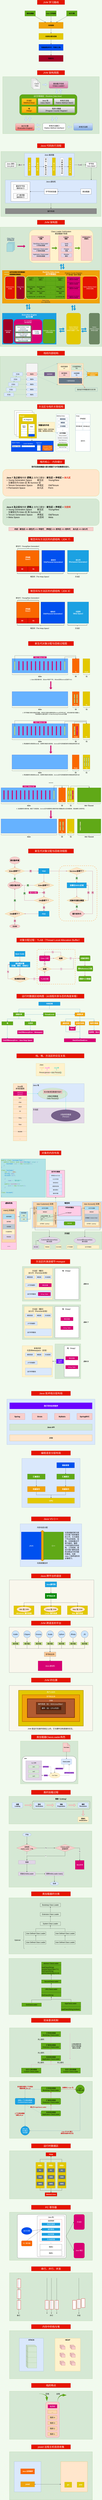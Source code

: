 <mxfile version="14.1.8" type="device"><diagram id="s8FARuV1QZyRi_ORqmJr" name="第 1 页"><mxGraphModel dx="670" dy="3693" grid="1" gridSize="10" guides="1" tooltips="1" connect="1" arrows="1" fold="1" page="1" pageScale="1" pageWidth="1169" pageHeight="1654" background="#F1FAEE" math="1" shadow="0"><root><mxCell id="0"/><mxCell id="1" parent="0"/><mxCell id="AN1pS8nvdc63E6IiC_GM-30" value="" style="rounded=0;whiteSpace=wrap;html=1;fontSize=20;fillColor=#d5e8d4;strokeColor=#82b366;" parent="1" vertex="1"><mxGeometry x="10" y="750" width="1150" height="500" as="geometry"/></mxCell><mxCell id="AN1pS8nvdc63E6IiC_GM-16" value="" style="rounded=0;whiteSpace=wrap;html=1;labelBackgroundColor=none;fontSize=16;align=center;fillColor=#d5e8d4;strokeColor=#82b366;" parent="1" vertex="1"><mxGeometry x="116" y="23600" width="937" height="540" as="geometry"/></mxCell><mxCell id="1FADAE1Lv2Al7RbYklpb-31" value="" style="rounded=0;whiteSpace=wrap;html=1;labelBackgroundColor=none;fontSize=16;align=center;fillColor=#d5e8d4;strokeColor=#82b366;" parent="1" vertex="1"><mxGeometry x="116" y="20900" width="937" height="540" as="geometry"/></mxCell><mxCell id="mz2CW7U7Ce546FOkzEJ8-60" value="" style="rounded=0;whiteSpace=wrap;html=1;labelBackgroundColor=none;fontSize=16;align=center;fillColor=#d5e8d4;strokeColor=#82b366;" parent="1" vertex="1"><mxGeometry x="110" y="18060" width="937" height="630" as="geometry"/></mxCell><mxCell id="mz2CW7U7Ce546FOkzEJ8-56" value="" style="rounded=0;whiteSpace=wrap;html=1;labelBackgroundColor=none;fontSize=16;align=center;fillColor=#d5e8d4;strokeColor=#82b366;" parent="1" vertex="1"><mxGeometry x="110" y="17310" width="937" height="630" as="geometry"/></mxCell><mxCell id="mz2CW7U7Ce546FOkzEJ8-24" value="" style="rounded=0;whiteSpace=wrap;html=1;labelBackgroundColor=none;fontSize=16;align=center;fillColor=#d5e8d4;strokeColor=#82b366;" parent="1" vertex="1"><mxGeometry x="110" y="16920" width="937" height="310" as="geometry"/></mxCell><mxCell id="mz2CW7U7Ce546FOkzEJ8-31" value="" style="rounded=1;whiteSpace=wrap;html=1;labelBackgroundColor=none;fontSize=16;align=center;fillColor=none;dashed=1;strokeWidth=2;" parent="1" vertex="1"><mxGeometry x="375" y="16974" width="650" height="90" as="geometry"/></mxCell><mxCell id="mz2CW7U7Ce546FOkzEJ8-21" value="" style="rounded=0;whiteSpace=wrap;html=1;labelBackgroundColor=#B266FF;fontSize=14;align=center;fillColor=#d5e8d4;strokeColor=#82b366;" parent="1" vertex="1"><mxGeometry x="240" y="16300" width="650" height="480" as="geometry"/></mxCell><mxCell id="AZvcwZecQJ1jbsF17SeP-102" value="" style="rounded=0;whiteSpace=wrap;html=1;strokeWidth=1;fontSize=20;align=center;fillColor=#d5e8d4;strokeColor=#82b366;" parent="1" vertex="1"><mxGeometry x="11" y="-700" width="1149" height="1340" as="geometry"/></mxCell><mxCell id="AZvcwZecQJ1jbsF17SeP-96" value="JVM&amp;nbsp;是运行在操作系统之上的，它与硬件没有直接的交互。" style="rounded=0;whiteSpace=wrap;html=1;fontSize=20;align=center;fillColor=#f9f7ed;strokeColor=#36393d;verticalAlign=bottom;spacingBottom=10;" parent="1" vertex="1"><mxGeometry x="113.25" y="15675" width="942.5" height="510" as="geometry"/></mxCell><mxCell id="AZvcwZecQJ1jbsF17SeP-101" value="用户USER" style="rounded=0;whiteSpace=wrap;html=1;fontSize=20;align=center;fontColor=#ffffff;strokeColor=#B09500;verticalAlign=top;fillColor=#e3c800;strokeWidth=5;" parent="1" vertex="1"><mxGeometry x="219" y="15730" width="731" height="400" as="geometry"/></mxCell><mxCell id="AZvcwZecQJ1jbsF17SeP-100" value="字节码文件" style="rounded=0;whiteSpace=wrap;html=1;fontSize=20;align=center;fontColor=#ffffff;strokeColor=#BD7000;verticalAlign=top;fillColor=#f0a30a;strokeWidth=5;" parent="1" vertex="1"><mxGeometry x="260.29" y="15780" width="648.42" height="300" as="geometry"/></mxCell><mxCell id="AZvcwZecQJ1jbsF17SeP-99" value="JVM" style="rounded=0;whiteSpace=wrap;html=1;fontSize=20;align=center;fontColor=#ffffff;strokeColor=#6D1F00;verticalAlign=top;fillColor=#B35C32;strokeWidth=5;" parent="1" vertex="1"><mxGeometry x="317.96" y="15825" width="533.08" height="210" as="geometry"/></mxCell><mxCell id="AZvcwZecQJ1jbsF17SeP-98" value="操作系统（如：Win/Linux/Mac）" style="rounded=0;whiteSpace=wrap;html=1;fontSize=20;align=center;fontColor=#ffffff;strokeColor=#6D1F00;verticalAlign=top;fillColor=#753C21;strokeWidth=5;" parent="1" vertex="1"><mxGeometry x="419.5" y="15865" width="330" height="130" as="geometry"/></mxCell><mxCell id="AZvcwZecQJ1jbsF17SeP-63" value="" style="rounded=0;whiteSpace=wrap;html=1;fontSize=20;align=center;fillColor=#f9f7ed;strokeColor=#36393d;" parent="1" vertex="1"><mxGeometry x="113.25" y="15020" width="942.5" height="510" as="geometry"/></mxCell><mxCell id="AZvcwZecQJ1jbsF17SeP-51" value="" style="rounded=0;whiteSpace=wrap;html=1;fontSize=20;align=center;fillColor=#f9f7ed;strokeColor=#36393d;" parent="1" vertex="1"><mxGeometry x="115" y="14490" width="955" height="420" as="geometry"/></mxCell><mxCell id="AZvcwZecQJ1jbsF17SeP-36" value="" style="rounded=0;whiteSpace=wrap;html=1;fontSize=20;fillColor=#dae8fc;strokeColor=#6c8ebf;" parent="1" vertex="1"><mxGeometry x="237" y="13860" width="695" height="480" as="geometry"/></mxCell><mxCell id="AZvcwZecQJ1jbsF17SeP-27" value="" style="rounded=0;whiteSpace=wrap;html=1;fontSize=20;fillColor=#dae8fc;strokeColor=#6c8ebf;" parent="1" vertex="1"><mxGeometry x="255.68" y="13126" width="658.58" height="550" as="geometry"/></mxCell><mxCell id="fdhHgcDZ6ytsO0y6Sc4x-108" value="JVM&amp;nbsp;架构图" style="text;html=1;strokeColor=#B20000;fillColor=#e51400;align=center;verticalAlign=middle;whiteSpace=wrap;rounded=0;sketch=0;fontSize=28;fontColor=#ffffff;" parent="1" vertex="1"><mxGeometry x="430.0" y="-780" width="310" height="50" as="geometry"/></mxCell><mxCell id="fdhHgcDZ6ytsO0y6Sc4x-109" value="栈桢内部结构" style="text;html=1;strokeColor=#B20000;fillColor=#e51400;align=center;verticalAlign=middle;whiteSpace=wrap;rounded=0;sketch=0;fontSize=28;fontColor=#ffffff;" parent="1" vertex="1"><mxGeometry x="430.0" y="690" width="310" height="50" as="geometry"/></mxCell><mxCell id="fdhHgcDZ6ytsO0y6Sc4x-149" value="方法区与栈的关联结构" style="text;html=1;strokeColor=#B20000;fillColor=#e51400;align=center;verticalAlign=middle;whiteSpace=wrap;rounded=0;sketch=0;fontSize=28;fontColor=#ffffff;" parent="1" vertex="1"><mxGeometry x="430.0" y="1290" width="310" height="50" as="geometry"/></mxCell><mxCell id="d7CyKfnLzWBwiBI08Wyu-1" value="堆的核心：内存细分" style="text;html=1;strokeColor=#B20000;fillColor=#e51400;align=center;verticalAlign=middle;whiteSpace=wrap;rounded=0;sketch=0;fontSize=28;fontColor=#ffffff;" parent="1" vertex="1"><mxGeometry x="430.0" y="1910" width="310" height="50" as="geometry"/></mxCell><mxCell id="d7CyKfnLzWBwiBI08Wyu-2" value="&lt;b style=&quot;font-size: 24px;&quot;&gt;Java 7&amp;nbsp;及之前&lt;/b&gt;堆内存&lt;b style=&quot;font-size: 24px;&quot;&gt;&amp;nbsp;逻辑上&amp;nbsp;&lt;/b&gt;分为三部分：&lt;b style=&quot;font-size: 24px;&quot;&gt;新生区 +&amp;nbsp;养老区 +&amp;nbsp;&lt;/b&gt;&lt;font color=&quot;#e51400&quot; style=&quot;font-weight: bold; font-size: 24px;&quot;&gt;永久区&lt;/font&gt;&lt;br style=&quot;font-size: 24px;&quot;&gt;&lt;div style=&quot;font-size: 24px;&quot;&gt;&lt;span style=&quot;font-size: 24px;&quot;&gt;&amp;gt; Young Generation Space&amp;nbsp; &amp;nbsp; &amp;nbsp; &amp;nbsp; &amp;nbsp;新生区&amp;nbsp; &amp;nbsp; &amp;nbsp; &amp;nbsp; Young/New&lt;/span&gt;&lt;/div&gt;&lt;div style=&quot;font-size: 24px;&quot;&gt;&lt;span style=&quot;font-size: 24px;&quot;&gt;&amp;nbsp; &amp;nbsp;又被划分为 Eden&amp;nbsp;区&amp;nbsp;和 Survivor&amp;nbsp;区&lt;/span&gt;&lt;/div&gt;&lt;div style=&quot;font-size: 24px;&quot;&gt;&lt;span style=&quot;font-size: 24px;&quot;&gt;&amp;gt;&amp;nbsp;Tenure Generation Space&amp;nbsp; &amp;nbsp; &amp;nbsp; &amp;nbsp; 养老区&amp;nbsp; &amp;nbsp; &amp;nbsp; &amp;nbsp; Old/Tenure&lt;/span&gt;&lt;/div&gt;&lt;div style=&quot;font-size: 24px;&quot;&gt;&lt;span style=&quot;font-size: 24px;&quot;&gt;&amp;gt; Permanent Space&amp;nbsp; &amp;nbsp; &amp;nbsp; &amp;nbsp; &amp;nbsp; &amp;nbsp; &amp;nbsp; &amp;nbsp; &amp;nbsp; &amp;nbsp; 永久区&amp;nbsp; &amp;nbsp; &amp;nbsp; &amp;nbsp; Perm&lt;/span&gt;&lt;/div&gt;" style="rounded=1;whiteSpace=wrap;html=1;fillColor=#ffe6cc;strokeColor=#d79b00;fontSize=24;fontStyle=0;align=left;spacingLeft=40;" parent="1" vertex="1"><mxGeometry x="40.0" y="2020" width="1090" height="300" as="geometry"/></mxCell><mxCell id="d7CyKfnLzWBwiBI08Wyu-4" value="&lt;b style=&quot;font-size: 24px&quot;&gt;Java 8 及之后&lt;/b&gt;&lt;span style=&quot;font-size: 24px&quot;&gt;堆内存&lt;/span&gt;&lt;b style=&quot;font-size: 24px&quot;&gt;&amp;nbsp;逻辑上&amp;nbsp;&lt;/b&gt;&lt;span style=&quot;font-size: 24px&quot;&gt;分为三部分：&lt;/span&gt;&lt;b style=&quot;font-size: 24px&quot;&gt;新生区 +&amp;nbsp;养老区 +&amp;nbsp;&lt;/b&gt;&lt;font color=&quot;#e51400&quot; style=&quot;font-size: 24px ; font-weight: bold&quot;&gt;元空间&lt;/font&gt;&lt;br style=&quot;font-size: 24px&quot;&gt;&lt;div style=&quot;font-size: 24px&quot;&gt;&amp;gt; Young Generation Space&amp;nbsp; &amp;nbsp; &amp;nbsp; &amp;nbsp; &amp;nbsp;新生区&amp;nbsp; &amp;nbsp; &amp;nbsp; &amp;nbsp; Young/New&lt;/div&gt;&lt;div style=&quot;font-size: 24px&quot;&gt;&amp;nbsp; &amp;nbsp;又被划分为 Eden&amp;nbsp;区&amp;nbsp;和 Survivor&amp;nbsp;区&lt;/div&gt;&lt;div style=&quot;font-size: 24px&quot;&gt;&amp;gt;&amp;nbsp;Tenure Generation Space&amp;nbsp; &amp;nbsp; &amp;nbsp; &amp;nbsp; 养老区&amp;nbsp; &amp;nbsp; &amp;nbsp; &amp;nbsp; Old/Tenure&lt;/div&gt;&lt;div style=&quot;font-size: 24px&quot;&gt;&amp;gt; Meta Space&amp;nbsp; &amp;nbsp; &amp;nbsp; &amp;nbsp; &amp;nbsp; &amp;nbsp; &amp;nbsp; &amp;nbsp; &amp;nbsp; &amp;nbsp; &amp;nbsp; &amp;nbsp; &amp;nbsp; &amp;nbsp; &amp;nbsp; 元空间&amp;nbsp; &amp;nbsp; &amp;nbsp; &amp;nbsp; Meta&lt;/div&gt;" style="rounded=1;whiteSpace=wrap;html=1;fillColor=#d5e8d4;strokeColor=#82b366;align=left;fontSize=24;spacingLeft=40;" parent="1" vertex="1"><mxGeometry x="40.0" y="2350" width="1090" height="300" as="geometry"/></mxCell><mxCell id="d7CyKfnLzWBwiBI08Wyu-5" value="现代垃圾收集器大部分都基于分代收集理论设计。" style="text;html=1;strokeColor=none;fillColor=none;align=center;verticalAlign=middle;whiteSpace=wrap;rounded=0;fontSize=20;fontStyle=1" parent="1" vertex="1"><mxGeometry x="330.0" y="1970" width="510" height="40" as="geometry"/></mxCell><mxCell id="CL58IfY9PDSiM6j4Lewu-1" value="约定：新生区 &amp;lt;=&amp;gt; 新生代 &amp;lt;=&amp;gt; 年轻代&amp;nbsp; &amp;nbsp; &amp;nbsp;养老区 &amp;lt;=&amp;gt; 老年区 &amp;lt;=&amp;gt; 老年代&amp;nbsp; &amp;nbsp; &amp;nbsp;永久区 &amp;lt;=&amp;gt; 永久代" style="text;html=1;strokeColor=#b85450;fillColor=#f8cecc;align=center;verticalAlign=middle;whiteSpace=wrap;rounded=0;fontSize=20;fontStyle=1" parent="1" vertex="1"><mxGeometry x="107.5" y="2670" width="955" height="40" as="geometry"/></mxCell><mxCell id="CL58IfY9PDSiM6j4Lewu-2" value="堆空间与方法区的内部结构（JDK 7）" style="text;html=1;strokeColor=#B20000;fillColor=#e51400;align=center;verticalAlign=middle;whiteSpace=wrap;rounded=0;sketch=0;fontSize=28;fontColor=#ffffff;" parent="1" vertex="1"><mxGeometry x="329.0" y="2780" width="512" height="50" as="geometry"/></mxCell><mxCell id="CL58IfY9PDSiM6j4Lewu-17" value="堆空间与方法区的内部结构（JDK 8）" style="text;html=1;strokeColor=#B20000;fillColor=#e51400;align=center;verticalAlign=middle;whiteSpace=wrap;rounded=0;sketch=0;fontSize=28;fontColor=#ffffff;" parent="1" vertex="1"><mxGeometry x="329.0" y="3360" width="512" height="50" as="geometry"/></mxCell><mxCell id="euFM3FKTmi1wlnzdUuSn-1" value="新生代对象分配与回收流程图" style="text;html=1;strokeColor=#B20000;fillColor=#e51400;align=center;verticalAlign=middle;whiteSpace=wrap;rounded=0;sketch=0;fontSize=28;fontColor=#ffffff;" parent="1" vertex="1"><mxGeometry x="329.0" y="6280" width="512" height="50" as="geometry"/></mxCell><mxCell id="euFM3FKTmi1wlnzdUuSn-28" value="" style="shape=flexArrow;endArrow=classic;html=1;fontSize=16;fillColor=#d80073;strokeColor=#A50040;" parent="1" edge="1"><mxGeometry width="50" height="50" relative="1" as="geometry"><mxPoint x="583" y="4400" as="sourcePoint"/><mxPoint x="583" y="4490" as="targetPoint"/></mxGeometry></mxCell><mxCell id="euFM3FKTmi1wlnzdUuSn-85" value="1. Eden分配对象内存，当Eden中放不下时，对Eden区和Servivor区进行YGC" style="text;html=1;strokeColor=none;fillColor=none;align=center;verticalAlign=middle;whiteSpace=wrap;rounded=0;fontSize=14;fontStyle=0" parent="1" vertex="1"><mxGeometry x="307.5" y="4370" width="555" height="20" as="geometry"/></mxCell><mxCell id="euFM3FKTmi1wlnzdUuSn-86" value="2. 将不再被引用的对象进行销毁，将存在引用的对象移动到Servivor区中的To区，并将对象年龄计数器+1&lt;br&gt;年龄阈值可以通过选项 -XX:MaxTenuringThreshold为设置" style="text;html=1;strokeColor=none;fillColor=none;align=center;verticalAlign=middle;whiteSpace=wrap;rounded=0;fontSize=14;fontStyle=0" parent="1" vertex="1"><mxGeometry x="259.75" y="4740" width="650.5" height="40" as="geometry"/></mxCell><mxCell id="euFM3FKTmi1wlnzdUuSn-89" value="3. 再加载新的对象放到Eden区，如果再次触发垃圾回收，Servivor区中没有被回收的对象就会移动到To区" style="text;html=1;strokeColor=none;fillColor=none;align=center;verticalAlign=middle;whiteSpace=wrap;rounded=0;fontSize=14;fontStyle=0" parent="1" vertex="1"><mxGeometry x="259.75" y="5090" width="650.5" height="20" as="geometry"/></mxCell><mxCell id="euFM3FKTmi1wlnzdUuSn-119" value="4. 再加载新的对象放到Eden区，如果再次触发垃圾回收，Servivor区中没有被回收的对象就会移动到To区" style="text;html=1;strokeColor=none;fillColor=none;align=center;verticalAlign=middle;whiteSpace=wrap;rounded=0;fontSize=14;fontStyle=0" parent="1" vertex="1"><mxGeometry x="259.75" y="5440" width="650.5" height="20" as="geometry"/></mxCell><mxCell id="euFM3FKTmi1wlnzdUuSn-148" value="&lt;b style=&quot;font-size: 30px;&quot;&gt;&lt;font style=&quot;font-size: 30px;&quot;&gt;......&lt;/font&gt;&lt;/b&gt;" style="text;html=1;strokeColor=none;fillColor=none;align=center;verticalAlign=middle;whiteSpace=wrap;rounded=0;fontSize=30;" parent="1" vertex="1"><mxGeometry x="547.0" y="5520" width="76" height="20" as="geometry"/></mxCell><mxCell id="euFM3FKTmi1wlnzdUuSn-158" value="5.&amp;nbsp;当加载新的对象时候，触发了垃圾回收，Servivor区中如果某些对象的年龄计数器达到15还未被回收，就会被移入到老年区。" style="text;html=1;strokeColor=none;fillColor=none;align=center;verticalAlign=middle;whiteSpace=wrap;rounded=0;fontSize=14;fontStyle=0" parent="1" vertex="1"><mxGeometry x="184.51" y="5820" width="800.98" height="20" as="geometry"/></mxCell><mxCell id="euFM3FKTmi1wlnzdUuSn-215" value="" style="shape=flexArrow;endArrow=classic;html=1;fontSize=16;fillColor=#d80073;strokeColor=#A50040;" parent="1" edge="1"><mxGeometry width="50" height="50" relative="1" as="geometry"><mxPoint x="583" y="5120" as="sourcePoint"/><mxPoint x="583" y="5210" as="targetPoint"/></mxGeometry></mxCell><mxCell id="euFM3FKTmi1wlnzdUuSn-216" value="" style="shape=flexArrow;endArrow=classic;html=1;fontSize=16;fillColor=#d80073;strokeColor=#A50040;" parent="1" edge="1"><mxGeometry width="50" height="50" relative="1" as="geometry"><mxPoint x="584" y="5850" as="sourcePoint"/><mxPoint x="584" y="5940" as="targetPoint"/></mxGeometry></mxCell><mxCell id="euFM3FKTmi1wlnzdUuSn-247" value="" style="group" parent="1" vertex="1" connectable="0"><mxGeometry x="54.38" y="830" width="1061.24" height="380" as="geometry"/></mxCell><mxCell id="fdhHgcDZ6ytsO0y6Sc4x-110" value="" style="rounded=0;whiteSpace=wrap;html=1;sketch=0;strokeColor=#666666;fillColor=#f5f5f5;fontSize=28;fontColor=#333333;align=center;" parent="euFM3FKTmi1wlnzdUuSn-247" vertex="1"><mxGeometry x="250" width="130" height="380" as="geometry"/></mxCell><mxCell id="fdhHgcDZ6ytsO0y6Sc4x-111" value="栈桢1" style="rounded=0;sketch=0;strokeColor=#6c8ebf;fillColor=#dae8fc;fontSize=16;align=center;whiteSpace=wrap;html=1;" parent="euFM3FKTmi1wlnzdUuSn-247" vertex="1"><mxGeometry x="260" y="330" width="110" height="40" as="geometry"/></mxCell><mxCell id="fdhHgcDZ6ytsO0y6Sc4x-112" value="&lt;span style=&quot;font-size: 16px;&quot;&gt;栈桢2&lt;/span&gt;" style="rounded=0;whiteSpace=wrap;html=1;sketch=0;strokeColor=#6c8ebf;fillColor=#dae8fc;fontSize=16;align=center;" parent="euFM3FKTmi1wlnzdUuSn-247" vertex="1"><mxGeometry x="260" y="273" width="110" height="40" as="geometry"/></mxCell><mxCell id="fdhHgcDZ6ytsO0y6Sc4x-113" value="&lt;span style=&quot;font-size: 16px;&quot;&gt;栈桢3&lt;/span&gt;" style="rounded=0;whiteSpace=wrap;html=1;sketch=0;strokeColor=#6c8ebf;fillColor=#dae8fc;fontSize=16;align=center;" parent="euFM3FKTmi1wlnzdUuSn-247" vertex="1"><mxGeometry x="260" y="215" width="110" height="40" as="geometry"/></mxCell><mxCell id="fdhHgcDZ6ytsO0y6Sc4x-114" value="&lt;span style=&quot;font-size: 16px;&quot;&gt;栈桢4&lt;/span&gt;" style="rounded=0;whiteSpace=wrap;html=1;sketch=0;strokeColor=#6c8ebf;fillColor=#dae8fc;fontSize=16;align=center;" parent="euFM3FKTmi1wlnzdUuSn-247" vertex="1"><mxGeometry x="260" y="158" width="110" height="40" as="geometry"/></mxCell><mxCell id="fdhHgcDZ6ytsO0y6Sc4x-115" value="&lt;span style=&quot;font-size: 16px;&quot;&gt;栈桢5&lt;/span&gt;" style="rounded=0;whiteSpace=wrap;html=1;sketch=0;strokeColor=#b85450;fillColor=#f8cecc;fontSize=16;align=center;" parent="euFM3FKTmi1wlnzdUuSn-247" vertex="1"><mxGeometry x="260" y="100" width="110" height="40" as="geometry"/></mxCell><mxCell id="fdhHgcDZ6ytsO0y6Sc4x-117" style="edgeStyle=orthogonalEdgeStyle;curved=0;rounded=1;sketch=0;orthogonalLoop=1;jettySize=auto;html=1;exitX=1;exitY=0.5;exitDx=0;exitDy=0;strokeColor=#457B9D;fillColor=#A8DADC;fontSize=28;fontColor=#1D3557;dashed=1;" parent="euFM3FKTmi1wlnzdUuSn-247" source="fdhHgcDZ6ytsO0y6Sc4x-116" target="fdhHgcDZ6ytsO0y6Sc4x-111" edge="1"><mxGeometry relative="1" as="geometry"/></mxCell><mxCell id="fdhHgcDZ6ytsO0y6Sc4x-116" value="方法1" style="rounded=0;sketch=0;strokeColor=#6c8ebf;fillColor=#dae8fc;fontSize=16;align=center;whiteSpace=wrap;html=1;" parent="euFM3FKTmi1wlnzdUuSn-247" vertex="1"><mxGeometry y="330" width="110" height="40" as="geometry"/></mxCell><mxCell id="fdhHgcDZ6ytsO0y6Sc4x-123" style="edgeStyle=orthogonalEdgeStyle;curved=0;rounded=1;sketch=0;orthogonalLoop=1;jettySize=auto;html=1;exitX=1;exitY=0.5;exitDx=0;exitDy=0;dashed=1;strokeColor=#457B9D;fillColor=#A8DADC;fontSize=28;fontColor=#1D3557;" parent="euFM3FKTmi1wlnzdUuSn-247" source="fdhHgcDZ6ytsO0y6Sc4x-118" target="fdhHgcDZ6ytsO0y6Sc4x-112" edge="1"><mxGeometry relative="1" as="geometry"/></mxCell><mxCell id="fdhHgcDZ6ytsO0y6Sc4x-118" value="方法2" style="rounded=0;sketch=0;strokeColor=#6c8ebf;fillColor=#dae8fc;fontSize=16;align=center;whiteSpace=wrap;html=1;" parent="euFM3FKTmi1wlnzdUuSn-247" vertex="1"><mxGeometry x="25" y="273" width="110" height="40" as="geometry"/></mxCell><mxCell id="fdhHgcDZ6ytsO0y6Sc4x-127" style="rounded=1;sketch=0;orthogonalLoop=1;jettySize=auto;html=1;exitX=0.5;exitY=0;exitDx=0;exitDy=0;dashed=1;strokeColor=#457B9D;fillColor=#A8DADC;fontSize=28;fontColor=#1D3557;" parent="euFM3FKTmi1wlnzdUuSn-247" source="fdhHgcDZ6ytsO0y6Sc4x-116" target="fdhHgcDZ6ytsO0y6Sc4x-118" edge="1"><mxGeometry relative="1" as="geometry"/></mxCell><mxCell id="fdhHgcDZ6ytsO0y6Sc4x-124" style="edgeStyle=orthogonalEdgeStyle;curved=0;rounded=1;sketch=0;orthogonalLoop=1;jettySize=auto;html=1;exitX=1;exitY=0.5;exitDx=0;exitDy=0;dashed=1;strokeColor=#457B9D;fillColor=#A8DADC;fontSize=28;fontColor=#1D3557;" parent="euFM3FKTmi1wlnzdUuSn-247" source="fdhHgcDZ6ytsO0y6Sc4x-119" target="fdhHgcDZ6ytsO0y6Sc4x-113" edge="1"><mxGeometry relative="1" as="geometry"/></mxCell><mxCell id="fdhHgcDZ6ytsO0y6Sc4x-119" value="方法3" style="rounded=0;sketch=0;strokeColor=#6c8ebf;fillColor=#dae8fc;fontSize=16;align=center;whiteSpace=wrap;html=1;" parent="euFM3FKTmi1wlnzdUuSn-247" vertex="1"><mxGeometry x="50" y="215" width="110" height="40" as="geometry"/></mxCell><mxCell id="fdhHgcDZ6ytsO0y6Sc4x-128" style="rounded=1;sketch=0;orthogonalLoop=1;jettySize=auto;html=1;exitX=0.5;exitY=0;exitDx=0;exitDy=0;dashed=1;strokeColor=#457B9D;fillColor=#A8DADC;fontSize=28;fontColor=#1D3557;" parent="euFM3FKTmi1wlnzdUuSn-247" source="fdhHgcDZ6ytsO0y6Sc4x-118" target="fdhHgcDZ6ytsO0y6Sc4x-119" edge="1"><mxGeometry relative="1" as="geometry"/></mxCell><mxCell id="fdhHgcDZ6ytsO0y6Sc4x-125" style="edgeStyle=orthogonalEdgeStyle;curved=0;rounded=1;sketch=0;orthogonalLoop=1;jettySize=auto;html=1;exitX=1;exitY=0.5;exitDx=0;exitDy=0;dashed=1;strokeColor=#457B9D;fillColor=#A8DADC;fontSize=28;fontColor=#1D3557;" parent="euFM3FKTmi1wlnzdUuSn-247" source="fdhHgcDZ6ytsO0y6Sc4x-120" target="fdhHgcDZ6ytsO0y6Sc4x-114" edge="1"><mxGeometry relative="1" as="geometry"/></mxCell><mxCell id="fdhHgcDZ6ytsO0y6Sc4x-120" value="方法4" style="rounded=0;sketch=0;strokeColor=#6c8ebf;fillColor=#dae8fc;fontSize=16;align=center;whiteSpace=wrap;html=1;" parent="euFM3FKTmi1wlnzdUuSn-247" vertex="1"><mxGeometry x="75" y="158" width="110" height="40" as="geometry"/></mxCell><mxCell id="fdhHgcDZ6ytsO0y6Sc4x-129" style="rounded=1;sketch=0;orthogonalLoop=1;jettySize=auto;html=1;exitX=0.5;exitY=0;exitDx=0;exitDy=0;dashed=1;strokeColor=#457B9D;fillColor=#A8DADC;fontSize=28;fontColor=#1D3557;" parent="euFM3FKTmi1wlnzdUuSn-247" source="fdhHgcDZ6ytsO0y6Sc4x-119" target="fdhHgcDZ6ytsO0y6Sc4x-120" edge="1"><mxGeometry relative="1" as="geometry"/></mxCell><mxCell id="fdhHgcDZ6ytsO0y6Sc4x-126" style="edgeStyle=orthogonalEdgeStyle;curved=0;rounded=1;sketch=0;orthogonalLoop=1;jettySize=auto;html=1;exitX=1;exitY=0.5;exitDx=0;exitDy=0;dashed=1;strokeColor=#457B9D;fillColor=#A8DADC;fontSize=28;fontColor=#1D3557;" parent="euFM3FKTmi1wlnzdUuSn-247" source="fdhHgcDZ6ytsO0y6Sc4x-122" target="fdhHgcDZ6ytsO0y6Sc4x-115" edge="1"><mxGeometry relative="1" as="geometry"/></mxCell><mxCell id="fdhHgcDZ6ytsO0y6Sc4x-122" value="方法5" style="rounded=0;sketch=0;strokeColor=#6c8ebf;fillColor=#dae8fc;fontSize=16;align=center;whiteSpace=wrap;html=1;" parent="euFM3FKTmi1wlnzdUuSn-247" vertex="1"><mxGeometry x="100" y="100" width="110" height="40" as="geometry"/></mxCell><mxCell id="fdhHgcDZ6ytsO0y6Sc4x-131" style="rounded=1;sketch=0;orthogonalLoop=1;jettySize=auto;html=1;exitX=0.5;exitY=0;exitDx=0;exitDy=0;dashed=1;strokeColor=#457B9D;fillColor=#A8DADC;fontSize=28;fontColor=#1D3557;" parent="euFM3FKTmi1wlnzdUuSn-247" source="fdhHgcDZ6ytsO0y6Sc4x-120" target="fdhHgcDZ6ytsO0y6Sc4x-122" edge="1"><mxGeometry relative="1" as="geometry"/></mxCell><mxCell id="fdhHgcDZ6ytsO0y6Sc4x-132" value="" style="rounded=0;whiteSpace=wrap;html=1;sketch=0;strokeColor=#d79b00;fillColor=#ffe6cc;fontSize=28;align=center;" parent="euFM3FKTmi1wlnzdUuSn-247" vertex="1"><mxGeometry x="604.995" width="291.25" height="240" as="geometry"/></mxCell><mxCell id="fdhHgcDZ6ytsO0y6Sc4x-133" style="edgeStyle=none;rounded=1;sketch=0;orthogonalLoop=1;jettySize=auto;html=1;exitX=1;exitY=0;exitDx=0;exitDy=0;entryX=0;entryY=0;entryDx=0;entryDy=0;dashed=1;strokeColor=#457B9D;fillColor=#A8DADC;fontSize=28;fontColor=#1D3557;" parent="euFM3FKTmi1wlnzdUuSn-247" source="fdhHgcDZ6ytsO0y6Sc4x-115" target="fdhHgcDZ6ytsO0y6Sc4x-132" edge="1"><mxGeometry relative="1" as="geometry"/></mxCell><mxCell id="fdhHgcDZ6ytsO0y6Sc4x-134" style="edgeStyle=none;rounded=1;sketch=0;orthogonalLoop=1;jettySize=auto;html=1;exitX=1;exitY=1;exitDx=0;exitDy=0;entryX=0;entryY=1;entryDx=0;entryDy=0;dashed=1;strokeColor=#457B9D;fillColor=#A8DADC;fontSize=28;fontColor=#1D3557;" parent="euFM3FKTmi1wlnzdUuSn-247" source="fdhHgcDZ6ytsO0y6Sc4x-115" target="fdhHgcDZ6ytsO0y6Sc4x-132" edge="1"><mxGeometry relative="1" as="geometry"/></mxCell><mxCell id="fdhHgcDZ6ytsO0y6Sc4x-135" value="局部变量表&lt;br&gt;LV" style="rounded=0;whiteSpace=wrap;html=1;sketch=0;strokeColor=#d6b656;fillColor=#fff2cc;fontSize=16;align=center;" parent="euFM3FKTmi1wlnzdUuSn-247" vertex="1"><mxGeometry x="620.62" y="15" width="120" height="60" as="geometry"/></mxCell><mxCell id="fdhHgcDZ6ytsO0y6Sc4x-138" value="操作数栈&lt;br&gt;OS" style="rounded=0;whiteSpace=wrap;html=1;sketch=0;strokeColor=#b85450;fillColor=#f8cecc;fontSize=16;align=center;" parent="euFM3FKTmi1wlnzdUuSn-247" vertex="1"><mxGeometry x="620.62" y="90" width="120" height="60" as="geometry"/></mxCell><mxCell id="fdhHgcDZ6ytsO0y6Sc4x-139" value="一些附加信息" style="rounded=0;whiteSpace=wrap;html=1;sketch=0;strokeColor=#314354;fillColor=#647687;fontSize=16;fontColor=#ffffff;align=center;" parent="euFM3FKTmi1wlnzdUuSn-247" vertex="1"><mxGeometry x="620.62" y="165" width="260" height="60" as="geometry"/></mxCell><mxCell id="fdhHgcDZ6ytsO0y6Sc4x-140" value="动态链接&lt;br&gt;DL" style="rounded=0;whiteSpace=wrap;html=1;sketch=0;strokeColor=#6c8ebf;fillColor=#dae8fc;fontSize=16;align=center;" parent="euFM3FKTmi1wlnzdUuSn-247" vertex="1"><mxGeometry x="760.62" y="90" width="120" height="60" as="geometry"/></mxCell><mxCell id="fdhHgcDZ6ytsO0y6Sc4x-141" value="方法返回地址&lt;br&gt;RA" style="rounded=0;whiteSpace=wrap;html=1;sketch=0;strokeColor=#82b366;fillColor=#d5e8d4;fontSize=16;align=center;" parent="euFM3FKTmi1wlnzdUuSn-247" vertex="1"><mxGeometry x="760.62" y="15" width="120" height="60" as="geometry"/></mxCell><mxCell id="fdhHgcDZ6ytsO0y6Sc4x-143" value="这三块有时也叫&lt;br&gt;桢数据区" style="text;html=1;strokeColor=#BD7000;fillColor=#f0a30a;align=center;verticalAlign=middle;whiteSpace=wrap;rounded=0;sketch=0;fontSize=16;fontColor=#ffffff;" parent="euFM3FKTmi1wlnzdUuSn-247" vertex="1"><mxGeometry x="941.24" y="100" width="120" height="40" as="geometry"/></mxCell><mxCell id="fdhHgcDZ6ytsO0y6Sc4x-146" style="edgeStyle=none;rounded=1;sketch=0;orthogonalLoop=1;jettySize=auto;html=1;exitX=1;exitY=0.5;exitDx=0;exitDy=0;entryX=0;entryY=1;entryDx=0;entryDy=0;dashed=1;strokeColor=#457B9D;fillColor=#A8DADC;fontSize=16;fontColor=#1D3557;" parent="euFM3FKTmi1wlnzdUuSn-247" source="fdhHgcDZ6ytsO0y6Sc4x-139" target="fdhHgcDZ6ytsO0y6Sc4x-143" edge="1"><mxGeometry relative="1" as="geometry"/></mxCell><mxCell id="fdhHgcDZ6ytsO0y6Sc4x-145" style="edgeStyle=none;rounded=1;sketch=0;orthogonalLoop=1;jettySize=auto;html=1;exitX=1;exitY=0.5;exitDx=0;exitDy=0;entryX=0;entryY=0.5;entryDx=0;entryDy=0;dashed=1;strokeColor=#457B9D;fillColor=#A8DADC;fontSize=16;fontColor=#1D3557;" parent="euFM3FKTmi1wlnzdUuSn-247" source="fdhHgcDZ6ytsO0y6Sc4x-140" target="fdhHgcDZ6ytsO0y6Sc4x-143" edge="1"><mxGeometry relative="1" as="geometry"/></mxCell><mxCell id="fdhHgcDZ6ytsO0y6Sc4x-144" style="edgeStyle=none;rounded=1;sketch=0;orthogonalLoop=1;jettySize=auto;html=1;exitX=1;exitY=0.5;exitDx=0;exitDy=0;entryX=0;entryY=0;entryDx=0;entryDy=0;dashed=1;strokeColor=#457B9D;fillColor=#A8DADC;fontSize=16;fontColor=#1D3557;" parent="euFM3FKTmi1wlnzdUuSn-247" source="fdhHgcDZ6ytsO0y6Sc4x-141" target="fdhHgcDZ6ytsO0y6Sc4x-143" edge="1"><mxGeometry relative="1" as="geometry"/></mxCell><mxCell id="fdhHgcDZ6ytsO0y6Sc4x-148" style="edgeStyle=none;rounded=1;sketch=0;orthogonalLoop=1;jettySize=auto;html=1;exitX=0;exitY=0.5;exitDx=0;exitDy=0;dashed=1;strokeColor=#457B9D;fillColor=#A8DADC;fontSize=16;fontColor=#1D3557;" parent="euFM3FKTmi1wlnzdUuSn-247" source="fdhHgcDZ6ytsO0y6Sc4x-147" target="fdhHgcDZ6ytsO0y6Sc4x-115" edge="1"><mxGeometry relative="1" as="geometry"/></mxCell><mxCell id="fdhHgcDZ6ytsO0y6Sc4x-147" value="当前栈桢" style="text;html=1;strokeColor=#432D57;fillColor=#76608a;align=center;verticalAlign=middle;whiteSpace=wrap;rounded=0;sketch=0;fontSize=16;fontColor=#ffffff;" parent="euFM3FKTmi1wlnzdUuSn-247" vertex="1"><mxGeometry x="455" y="100" width="120" height="40" as="geometry"/></mxCell><mxCell id="fdhHgcDZ6ytsO0y6Sc4x-275" value="指向运行时常量池的方法引用" style="rounded=0;whiteSpace=wrap;html=1;sketch=0;strokeColor=#457B9D;fillColor=none;gradientColor=none;fontSize=16;fontColor=#000000;align=center;" parent="euFM3FKTmi1wlnzdUuSn-247" vertex="1"><mxGeometry x="805" y="273" width="250" height="40" as="geometry"/></mxCell><mxCell id="fdhHgcDZ6ytsO0y6Sc4x-276" style="edgeStyle=none;rounded=1;sketch=0;orthogonalLoop=1;jettySize=auto;html=1;exitX=0.5;exitY=1;exitDx=0;exitDy=0;endArrow=classic;endFill=1;fillColor=#A8DADC;fontSize=16;fontColor=#000000;strokeColor=#E51400;" parent="euFM3FKTmi1wlnzdUuSn-247" source="fdhHgcDZ6ytsO0y6Sc4x-140" target="fdhHgcDZ6ytsO0y6Sc4x-275" edge="1"><mxGeometry relative="1" as="geometry"/></mxCell><mxCell id="euFM3FKTmi1wlnzdUuSn-248" value="" style="group" parent="1" vertex="1" connectable="0"><mxGeometry x="136.02" y="1360" width="897.96" height="460" as="geometry"/></mxCell><mxCell id="fdhHgcDZ6ytsO0y6Sc4x-272" value="" style="rounded=0;whiteSpace=wrap;html=1;sketch=0;fontSize=16;align=left;verticalAlign=top;spacingLeft=2;spacingTop=2;spacingBottom=2;spacingRight=2;spacing=5;fontStyle=1" parent="euFM3FKTmi1wlnzdUuSn-248" vertex="1"><mxGeometry x="37" width="200" height="270" as="geometry"/></mxCell><mxCell id="fdhHgcDZ6ytsO0y6Sc4x-271" value="" style="rounded=0;whiteSpace=wrap;html=1;sketch=0;fontSize=16;align=left;verticalAlign=top;spacingLeft=2;spacingTop=2;spacingBottom=2;spacingRight=2;spacing=5;fontStyle=1" parent="euFM3FKTmi1wlnzdUuSn-248" vertex="1"><mxGeometry x="57" y="20" width="200" height="270" as="geometry"/></mxCell><mxCell id="fdhHgcDZ6ytsO0y6Sc4x-231" value="Heap" style="rounded=0;whiteSpace=wrap;html=1;sketch=0;strokeColor=#457B9D;fillColor=#ffffff;gradientColor=none;fontSize=16;align=left;verticalAlign=top;spacing=5;" parent="euFM3FKTmi1wlnzdUuSn-248" vertex="1"><mxGeometry x="726.65" y="40" width="165.354" height="417.322" as="geometry"/></mxCell><mxCell id="fdhHgcDZ6ytsO0y6Sc4x-230" value="Method Area" style="rounded=0;whiteSpace=wrap;html=1;sketch=0;strokeColor=#457B9D;fillColor=#ffffff;gradientColor=none;fontSize=16;align=left;verticalAlign=top;spacing=5;" parent="euFM3FKTmi1wlnzdUuSn-248" vertex="1"><mxGeometry x="508.25" y="40" width="145" height="420" as="geometry"/></mxCell><mxCell id="fdhHgcDZ6ytsO0y6Sc4x-150" value="Thread" style="rounded=0;whiteSpace=wrap;html=1;sketch=0;strokeColor=#B09500;fillColor=#e3c800;fontSize=16;fontColor=#ffffff;align=left;verticalAlign=top;spacingLeft=2;spacingTop=2;spacingBottom=2;spacingRight=2;spacing=5;fontStyle=1" parent="euFM3FKTmi1wlnzdUuSn-248" vertex="1"><mxGeometry x="87" y="40" width="200" height="270" as="geometry"/></mxCell><mxCell id="fdhHgcDZ6ytsO0y6Sc4x-151" value="PC&amp;nbsp;Register" style="rounded=0;whiteSpace=wrap;html=1;sketch=0;strokeColor=#457B9D;fillColor=#ffffff;gradientColor=none;fontSize=16;fontColor=#1D3557;align=center;fontStyle=1" parent="euFM3FKTmi1wlnzdUuSn-248" vertex="1"><mxGeometry x="127" y="80" width="120" height="40" as="geometry"/></mxCell><mxCell id="fdhHgcDZ6ytsO0y6Sc4x-177" value="Stack Frame" style="rounded=0;whiteSpace=wrap;html=1;sketch=0;strokeColor=#001DBC;fillColor=#0050ef;fontSize=16;fontColor=#ffffff;align=left;verticalAlign=top;spacing=5;" parent="euFM3FKTmi1wlnzdUuSn-248" vertex="1"><mxGeometry y="340" width="477" height="120" as="geometry"/></mxCell><mxCell id="fdhHgcDZ6ytsO0y6Sc4x-178" value="Return Value" style="rounded=0;whiteSpace=wrap;html=1;sketch=0;strokeColor=#457B9D;fillColor=#ffffff;gradientColor=none;fontSize=16;fontColor=#1D3557;align=center;" parent="euFM3FKTmi1wlnzdUuSn-248" vertex="1"><mxGeometry x="8.5" y="390" width="97" height="20" as="geometry"/></mxCell><mxCell id="fdhHgcDZ6ytsO0y6Sc4x-179" value="" style="shape=table;html=1;whiteSpace=wrap;startSize=0;container=1;collapsible=0;childLayout=tableLayout;rounded=0;sketch=0;strokeColor=#457B9D;fillColor=#ffffff;gradientColor=none;fontSize=16;fontColor=#1D3557;align=left;" parent="euFM3FKTmi1wlnzdUuSn-248" vertex="1"><mxGeometry x="117" y="390" width="150" height="20" as="geometry"/></mxCell><mxCell id="fdhHgcDZ6ytsO0y6Sc4x-196" style="shape=partialRectangle;html=1;whiteSpace=wrap;collapsible=0;dropTarget=0;pointerEvents=0;fillColor=none;top=0;left=0;bottom=0;right=0;points=[[0,0.5],[1,0.5]];portConstraint=eastwest;" parent="fdhHgcDZ6ytsO0y6Sc4x-179" vertex="1"><mxGeometry width="150" height="20" as="geometry"/></mxCell><mxCell id="fdhHgcDZ6ytsO0y6Sc4x-208" style="shape=partialRectangle;html=1;whiteSpace=wrap;connectable=0;fillColor=none;top=0;left=0;bottom=0;right=0;overflow=hidden;" parent="fdhHgcDZ6ytsO0y6Sc4x-196" vertex="1"><mxGeometry width="25" height="20" as="geometry"/></mxCell><mxCell id="fdhHgcDZ6ytsO0y6Sc4x-207" style="shape=partialRectangle;html=1;whiteSpace=wrap;connectable=0;fillColor=none;top=0;left=0;bottom=0;right=0;overflow=hidden;" parent="fdhHgcDZ6ytsO0y6Sc4x-196" vertex="1"><mxGeometry x="25" width="25" height="20" as="geometry"/></mxCell><mxCell id="fdhHgcDZ6ytsO0y6Sc4x-206" style="shape=partialRectangle;html=1;whiteSpace=wrap;connectable=0;fillColor=none;top=0;left=0;bottom=0;right=0;overflow=hidden;" parent="fdhHgcDZ6ytsO0y6Sc4x-196" vertex="1"><mxGeometry x="50" width="25" height="20" as="geometry"/></mxCell><mxCell id="fdhHgcDZ6ytsO0y6Sc4x-205" style="shape=partialRectangle;html=1;whiteSpace=wrap;connectable=0;fillColor=none;top=0;left=0;bottom=0;right=0;overflow=hidden;" parent="fdhHgcDZ6ytsO0y6Sc4x-196" vertex="1"><mxGeometry x="75" width="25" height="20" as="geometry"/></mxCell><mxCell id="fdhHgcDZ6ytsO0y6Sc4x-204" style="shape=partialRectangle;html=1;whiteSpace=wrap;connectable=0;fillColor=none;top=0;left=0;bottom=0;right=0;overflow=hidden;" parent="fdhHgcDZ6ytsO0y6Sc4x-196" vertex="1"><mxGeometry x="100" width="25" height="20" as="geometry"/></mxCell><mxCell id="fdhHgcDZ6ytsO0y6Sc4x-197" style="shape=partialRectangle;html=1;whiteSpace=wrap;connectable=0;fillColor=none;top=0;left=0;bottom=0;right=0;overflow=hidden;" parent="fdhHgcDZ6ytsO0y6Sc4x-196" vertex="1"><mxGeometry x="125" width="25" height="20" as="geometry"/></mxCell><mxCell id="fdhHgcDZ6ytsO0y6Sc4x-209" value="Local Varialbes" style="text;html=1;align=center;verticalAlign=middle;whiteSpace=wrap;rounded=0;sketch=0;fontSize=16;fontColor=#FFFFFF;" parent="euFM3FKTmi1wlnzdUuSn-248" vertex="1"><mxGeometry x="127" y="360" width="130" height="20" as="geometry"/></mxCell><mxCell id="fdhHgcDZ6ytsO0y6Sc4x-152" value="" style="shape=table;html=1;whiteSpace=wrap;startSize=0;container=1;collapsible=0;childLayout=tableLayout;rounded=0;sketch=0;strokeColor=#457B9D;fillColor=#ffffff;gradientColor=none;fontSize=16;fontColor=#1D3557;align=center;" parent="euFM3FKTmi1wlnzdUuSn-248" vertex="1"><mxGeometry x="109.5" y="150" width="70" height="140" as="geometry"/></mxCell><mxCell id="fdhHgcDZ6ytsO0y6Sc4x-165" style="shape=partialRectangle;html=1;whiteSpace=wrap;collapsible=0;dropTarget=0;pointerEvents=0;fillColor=none;top=0;left=0;bottom=0;right=0;points=[[0,0.5],[1,0.5]];portConstraint=eastwest;" parent="fdhHgcDZ6ytsO0y6Sc4x-152" vertex="1"><mxGeometry width="70" height="60" as="geometry"/></mxCell><mxCell id="fdhHgcDZ6ytsO0y6Sc4x-166" value="Native&lt;br&gt;Stack" style="shape=partialRectangle;html=1;whiteSpace=wrap;connectable=0;fillColor=none;top=0;left=0;bottom=0;right=0;overflow=hidden;fontStyle=1" parent="fdhHgcDZ6ytsO0y6Sc4x-165" vertex="1"><mxGeometry width="70" height="60" as="geometry"/></mxCell><mxCell id="fdhHgcDZ6ytsO0y6Sc4x-153" value="" style="shape=partialRectangle;html=1;whiteSpace=wrap;collapsible=0;dropTarget=0;pointerEvents=0;fillColor=none;top=0;left=0;bottom=0;right=0;points=[[0,0.5],[1,0.5]];portConstraint=eastwest;" parent="fdhHgcDZ6ytsO0y6Sc4x-152" vertex="1"><mxGeometry y="60" width="70" height="27" as="geometry"/></mxCell><mxCell id="fdhHgcDZ6ytsO0y6Sc4x-154" value="" style="shape=partialRectangle;html=1;whiteSpace=wrap;connectable=0;fillColor=none;top=0;left=0;bottom=0;right=0;overflow=hidden;" parent="fdhHgcDZ6ytsO0y6Sc4x-153" vertex="1"><mxGeometry width="70" height="27" as="geometry"/></mxCell><mxCell id="fdhHgcDZ6ytsO0y6Sc4x-157" value="" style="shape=partialRectangle;html=1;whiteSpace=wrap;collapsible=0;dropTarget=0;pointerEvents=0;fillColor=none;top=0;left=0;bottom=0;right=0;points=[[0,0.5],[1,0.5]];portConstraint=eastwest;" parent="fdhHgcDZ6ytsO0y6Sc4x-152" vertex="1"><mxGeometry y="87" width="70" height="26" as="geometry"/></mxCell><mxCell id="fdhHgcDZ6ytsO0y6Sc4x-158" value="" style="shape=partialRectangle;html=1;whiteSpace=wrap;connectable=0;fillColor=none;top=0;left=0;bottom=0;right=0;overflow=hidden;" parent="fdhHgcDZ6ytsO0y6Sc4x-157" vertex="1"><mxGeometry width="70" height="26" as="geometry"/></mxCell><mxCell id="fdhHgcDZ6ytsO0y6Sc4x-161" value="" style="shape=partialRectangle;html=1;whiteSpace=wrap;collapsible=0;dropTarget=0;pointerEvents=0;fillColor=none;top=0;left=0;bottom=0;right=0;points=[[0,0.5],[1,0.5]];portConstraint=eastwest;" parent="fdhHgcDZ6ytsO0y6Sc4x-152" vertex="1"><mxGeometry y="113" width="70" height="27" as="geometry"/></mxCell><mxCell id="fdhHgcDZ6ytsO0y6Sc4x-162" value="" style="shape=partialRectangle;html=1;whiteSpace=wrap;connectable=0;fillColor=none;top=0;left=0;bottom=0;right=0;overflow=hidden;" parent="fdhHgcDZ6ytsO0y6Sc4x-161" vertex="1"><mxGeometry width="70" height="27" as="geometry"/></mxCell><mxCell id="fdhHgcDZ6ytsO0y6Sc4x-167" value="" style="shape=table;html=1;whiteSpace=wrap;startSize=0;container=1;collapsible=0;childLayout=tableLayout;rounded=0;sketch=0;strokeColor=#457B9D;fillColor=#ffffff;gradientColor=none;fontSize=16;fontColor=#1D3557;align=center;" parent="euFM3FKTmi1wlnzdUuSn-248" vertex="1"><mxGeometry x="194.5" y="150" width="70" height="140" as="geometry"/></mxCell><mxCell id="fdhHgcDZ6ytsO0y6Sc4x-168" style="shape=partialRectangle;html=1;whiteSpace=wrap;collapsible=0;dropTarget=0;pointerEvents=0;fillColor=none;top=0;left=0;bottom=0;right=0;points=[[0,0.5],[1,0.5]];portConstraint=eastwest;" parent="fdhHgcDZ6ytsO0y6Sc4x-167" vertex="1"><mxGeometry width="70" height="60" as="geometry"/></mxCell><mxCell id="fdhHgcDZ6ytsO0y6Sc4x-169" value="Stack" style="shape=partialRectangle;html=1;whiteSpace=wrap;connectable=0;fillColor=none;top=0;left=0;bottom=0;right=0;overflow=hidden;fontStyle=1" parent="fdhHgcDZ6ytsO0y6Sc4x-168" vertex="1"><mxGeometry width="70" height="60" as="geometry"/></mxCell><mxCell id="fdhHgcDZ6ytsO0y6Sc4x-170" value="" style="shape=partialRectangle;html=1;whiteSpace=wrap;collapsible=0;dropTarget=0;pointerEvents=0;fillColor=none;top=0;left=0;bottom=0;right=0;points=[[0,0.5],[1,0.5]];portConstraint=eastwest;" parent="fdhHgcDZ6ytsO0y6Sc4x-167" vertex="1"><mxGeometry y="60" width="70" height="27" as="geometry"/></mxCell><mxCell id="fdhHgcDZ6ytsO0y6Sc4x-171" value="" style="shape=partialRectangle;html=1;whiteSpace=wrap;connectable=0;fillColor=none;top=0;left=0;bottom=0;right=0;overflow=hidden;" parent="fdhHgcDZ6ytsO0y6Sc4x-170" vertex="1"><mxGeometry width="70" height="27" as="geometry"/></mxCell><mxCell id="fdhHgcDZ6ytsO0y6Sc4x-172" value="" style="shape=partialRectangle;html=1;whiteSpace=wrap;collapsible=0;dropTarget=0;pointerEvents=0;fillColor=none;top=0;left=0;bottom=0;right=0;points=[[0,0.5],[1,0.5]];portConstraint=eastwest;" parent="fdhHgcDZ6ytsO0y6Sc4x-167" vertex="1"><mxGeometry y="87" width="70" height="26" as="geometry"/></mxCell><mxCell id="fdhHgcDZ6ytsO0y6Sc4x-173" value="" style="shape=partialRectangle;html=1;whiteSpace=wrap;connectable=0;fillColor=none;top=0;left=0;bottom=0;right=0;overflow=hidden;" parent="fdhHgcDZ6ytsO0y6Sc4x-172" vertex="1"><mxGeometry width="70" height="26" as="geometry"/></mxCell><mxCell id="fdhHgcDZ6ytsO0y6Sc4x-174" value="" style="shape=partialRectangle;html=1;whiteSpace=wrap;collapsible=0;dropTarget=0;pointerEvents=0;fillColor=none;top=0;left=0;bottom=0;right=0;points=[[0,0.5],[1,0.5]];portConstraint=eastwest;" parent="fdhHgcDZ6ytsO0y6Sc4x-167" vertex="1"><mxGeometry y="113" width="70" height="27" as="geometry"/></mxCell><mxCell id="fdhHgcDZ6ytsO0y6Sc4x-175" value="" style="shape=partialRectangle;html=1;whiteSpace=wrap;connectable=0;fillColor=#0050ef;top=0;left=0;bottom=0;right=0;overflow=hidden;strokeColor=#001DBC;fontColor=#ffffff;" parent="fdhHgcDZ6ytsO0y6Sc4x-174" vertex="1"><mxGeometry width="70" height="27" as="geometry"/></mxCell><mxCell id="fdhHgcDZ6ytsO0y6Sc4x-210" style="edgeStyle=none;rounded=1;sketch=0;orthogonalLoop=1;jettySize=auto;html=1;dashed=1;fontSize=16;fontColor=#1D3557;" parent="euFM3FKTmi1wlnzdUuSn-248" source="fdhHgcDZ6ytsO0y6Sc4x-174" target="fdhHgcDZ6ytsO0y6Sc4x-177" edge="1"><mxGeometry relative="1" as="geometry"/></mxCell><mxCell id="fdhHgcDZ6ytsO0y6Sc4x-211" value="" style="shape=table;html=1;whiteSpace=wrap;startSize=0;container=1;collapsible=0;childLayout=tableLayout;rounded=0;sketch=0;strokeColor=#457B9D;fillColor=#ffffff;gradientColor=none;fontSize=16;fontColor=#1D3557;align=left;" parent="euFM3FKTmi1wlnzdUuSn-248" vertex="1"><mxGeometry x="292" y="390" width="40" height="60" as="geometry"/></mxCell><mxCell id="fdhHgcDZ6ytsO0y6Sc4x-226" style="shape=partialRectangle;html=1;whiteSpace=wrap;collapsible=0;dropTarget=0;pointerEvents=0;fillColor=none;top=0;left=0;bottom=0;right=0;points=[[0,0.5],[1,0.5]];portConstraint=eastwest;" parent="fdhHgcDZ6ytsO0y6Sc4x-211" vertex="1"><mxGeometry width="40" height="15" as="geometry"/></mxCell><mxCell id="fdhHgcDZ6ytsO0y6Sc4x-227" style="shape=partialRectangle;html=1;whiteSpace=wrap;connectable=0;fillColor=none;top=0;left=0;bottom=0;right=0;overflow=hidden;" parent="fdhHgcDZ6ytsO0y6Sc4x-226" vertex="1"><mxGeometry width="40" height="15" as="geometry"/></mxCell><mxCell id="fdhHgcDZ6ytsO0y6Sc4x-224" style="shape=partialRectangle;html=1;whiteSpace=wrap;collapsible=0;dropTarget=0;pointerEvents=0;fillColor=none;top=0;left=0;bottom=0;right=0;points=[[0,0.5],[1,0.5]];portConstraint=eastwest;" parent="fdhHgcDZ6ytsO0y6Sc4x-211" vertex="1"><mxGeometry y="15" width="40" height="15" as="geometry"/></mxCell><mxCell id="fdhHgcDZ6ytsO0y6Sc4x-225" style="shape=partialRectangle;html=1;whiteSpace=wrap;connectable=0;fillColor=none;top=0;left=0;bottom=0;right=0;overflow=hidden;" parent="fdhHgcDZ6ytsO0y6Sc4x-224" vertex="1"><mxGeometry width="40" height="15" as="geometry"/></mxCell><mxCell id="fdhHgcDZ6ytsO0y6Sc4x-212" value="" style="shape=partialRectangle;html=1;whiteSpace=wrap;collapsible=0;dropTarget=0;pointerEvents=0;fillColor=none;top=0;left=0;bottom=0;right=0;points=[[0,0.5],[1,0.5]];portConstraint=eastwest;" parent="fdhHgcDZ6ytsO0y6Sc4x-211" vertex="1"><mxGeometry y="30" width="40" height="15" as="geometry"/></mxCell><mxCell id="fdhHgcDZ6ytsO0y6Sc4x-213" value="" style="shape=partialRectangle;html=1;whiteSpace=wrap;connectable=0;fillColor=none;top=0;left=0;bottom=0;right=0;overflow=hidden;" parent="fdhHgcDZ6ytsO0y6Sc4x-212" vertex="1"><mxGeometry width="40" height="15" as="geometry"/></mxCell><mxCell id="fdhHgcDZ6ytsO0y6Sc4x-216" value="" style="shape=partialRectangle;html=1;whiteSpace=wrap;collapsible=0;dropTarget=0;pointerEvents=0;fillColor=none;top=0;left=0;bottom=0;right=0;points=[[0,0.5],[1,0.5]];portConstraint=eastwest;" parent="fdhHgcDZ6ytsO0y6Sc4x-211" vertex="1"><mxGeometry y="45" width="40" height="15" as="geometry"/></mxCell><mxCell id="fdhHgcDZ6ytsO0y6Sc4x-217" value="" style="shape=partialRectangle;html=1;whiteSpace=wrap;connectable=0;fillColor=none;top=0;left=0;bottom=0;right=0;overflow=hidden;" parent="fdhHgcDZ6ytsO0y6Sc4x-216" vertex="1"><mxGeometry width="40" height="15" as="geometry"/></mxCell><mxCell id="fdhHgcDZ6ytsO0y6Sc4x-228" value="Operand&lt;br&gt;Stack" style="text;html=1;align=center;verticalAlign=middle;whiteSpace=wrap;rounded=0;sketch=0;fontSize=16;fontColor=#FFFFFF;" parent="euFM3FKTmi1wlnzdUuSn-248" vertex="1"><mxGeometry x="277" y="350" width="70" height="40" as="geometry"/></mxCell><mxCell id="fdhHgcDZ6ytsO0y6Sc4x-229" value="Current Class&lt;br&gt;Constant Pool&lt;br&gt;Reference" style="rounded=0;whiteSpace=wrap;html=1;sketch=0;strokeColor=#C73500;fillColor=#fa6800;fontSize=16;fontColor=#ffffff;align=center;" parent="euFM3FKTmi1wlnzdUuSn-248" vertex="1"><mxGeometry x="352" y="390" width="115" height="60" as="geometry"/></mxCell><mxCell id="fdhHgcDZ6ytsO0y6Sc4x-232" value="类型信息" style="rounded=0;whiteSpace=wrap;html=1;sketch=0;strokeColor=#457B9D;fillColor=#ffffff;gradientColor=none;fontSize=16;fontColor=#1D3557;align=center;fontStyle=1" parent="euFM3FKTmi1wlnzdUuSn-248" vertex="1"><mxGeometry x="524.5" y="80" width="112.5" height="30" as="geometry"/></mxCell><mxCell id="fdhHgcDZ6ytsO0y6Sc4x-233" value="域信息" style="rounded=0;whiteSpace=wrap;html=1;sketch=0;strokeColor=#457B9D;fillColor=#ffffff;gradientColor=none;fontSize=16;fontColor=#1D3557;align=center;fontStyle=1" parent="euFM3FKTmi1wlnzdUuSn-248" vertex="1"><mxGeometry x="524.5" y="120" width="112.5" height="30" as="geometry"/></mxCell><mxCell id="fdhHgcDZ6ytsO0y6Sc4x-234" value="方法信息" style="rounded=0;whiteSpace=wrap;html=1;sketch=0;strokeColor=#457B9D;fillColor=#ffffff;gradientColor=none;fontSize=16;fontColor=#1D3557;align=center;fontStyle=1" parent="euFM3FKTmi1wlnzdUuSn-248" vertex="1"><mxGeometry x="524.5" y="160" width="112.5" height="30" as="geometry"/></mxCell><mxCell id="fdhHgcDZ6ytsO0y6Sc4x-236" value="" style="shape=table;html=1;whiteSpace=wrap;startSize=0;container=1;collapsible=0;childLayout=tableLayout;rounded=0;sketch=0;strokeColor=#457B9D;fillColor=#ffffff;gradientColor=none;fontSize=16;fontColor=#000000;align=left;" parent="euFM3FKTmi1wlnzdUuSn-248" vertex="1"><mxGeometry x="524.5" y="240" width="112.5" height="210" as="geometry"/></mxCell><mxCell id="fdhHgcDZ6ytsO0y6Sc4x-255" style="shape=partialRectangle;html=1;whiteSpace=wrap;collapsible=0;dropTarget=0;pointerEvents=0;fillColor=none;top=0;left=0;bottom=0;right=0;points=[[0,0.5],[1,0.5]];portConstraint=eastwest;" parent="fdhHgcDZ6ytsO0y6Sc4x-236" vertex="1"><mxGeometry width="112.5" height="26" as="geometry"/></mxCell><mxCell id="fdhHgcDZ6ytsO0y6Sc4x-256" value="运行时常量池" style="shape=partialRectangle;html=1;whiteSpace=wrap;connectable=0;fillColor=none;top=0;left=0;bottom=0;right=0;overflow=hidden;fontStyle=1" parent="fdhHgcDZ6ytsO0y6Sc4x-255" vertex="1"><mxGeometry width="113" height="26" as="geometry"/></mxCell><mxCell id="fdhHgcDZ6ytsO0y6Sc4x-253" style="shape=partialRectangle;html=1;whiteSpace=wrap;collapsible=0;dropTarget=0;pointerEvents=0;fillColor=none;top=0;left=0;bottom=0;right=0;points=[[0,0.5],[1,0.5]];portConstraint=eastwest;" parent="fdhHgcDZ6ytsO0y6Sc4x-236" vertex="1"><mxGeometry y="26" width="112.5" height="27" as="geometry"/></mxCell><mxCell id="fdhHgcDZ6ytsO0y6Sc4x-254" value="String&amp;nbsp;Constants" style="shape=partialRectangle;html=1;whiteSpace=wrap;connectable=0;fillColor=none;top=0;left=0;bottom=0;right=0;overflow=hidden;" parent="fdhHgcDZ6ytsO0y6Sc4x-253" vertex="1"><mxGeometry width="113" height="27" as="geometry"/></mxCell><mxCell id="fdhHgcDZ6ytsO0y6Sc4x-251" style="shape=partialRectangle;html=1;whiteSpace=wrap;collapsible=0;dropTarget=0;pointerEvents=0;fillColor=none;top=0;left=0;bottom=0;right=0;points=[[0,0.5],[1,0.5]];portConstraint=eastwest;" parent="fdhHgcDZ6ytsO0y6Sc4x-236" vertex="1"><mxGeometry y="53" width="112.5" height="26" as="geometry"/></mxCell><mxCell id="fdhHgcDZ6ytsO0y6Sc4x-252" value="Numberic Constants" style="shape=partialRectangle;html=1;whiteSpace=wrap;connectable=0;fillColor=none;top=0;left=0;bottom=0;right=0;overflow=hidden;" parent="fdhHgcDZ6ytsO0y6Sc4x-251" vertex="1"><mxGeometry width="113" height="26" as="geometry"/></mxCell><mxCell id="fdhHgcDZ6ytsO0y6Sc4x-249" style="shape=partialRectangle;html=1;whiteSpace=wrap;collapsible=0;dropTarget=0;pointerEvents=0;fillColor=none;top=0;left=0;bottom=0;right=0;points=[[0,0.5],[1,0.5]];portConstraint=eastwest;" parent="fdhHgcDZ6ytsO0y6Sc4x-236" vertex="1"><mxGeometry y="79" width="112.5" height="26" as="geometry"/></mxCell><mxCell id="fdhHgcDZ6ytsO0y6Sc4x-250" value="Class References" style="shape=partialRectangle;html=1;whiteSpace=wrap;connectable=0;fillColor=none;top=0;left=0;bottom=0;right=0;overflow=hidden;" parent="fdhHgcDZ6ytsO0y6Sc4x-249" vertex="1"><mxGeometry width="113" height="26" as="geometry"/></mxCell><mxCell id="fdhHgcDZ6ytsO0y6Sc4x-237" value="" style="shape=partialRectangle;html=1;whiteSpace=wrap;collapsible=0;dropTarget=0;pointerEvents=0;fillColor=none;top=0;left=0;bottom=0;right=0;points=[[0,0.5],[1,0.5]];portConstraint=eastwest;" parent="fdhHgcDZ6ytsO0y6Sc4x-236" vertex="1"><mxGeometry y="105" width="112.5" height="27" as="geometry"/></mxCell><mxCell id="fdhHgcDZ6ytsO0y6Sc4x-238" value="Field References" style="shape=partialRectangle;html=1;whiteSpace=wrap;connectable=0;fillColor=none;top=0;left=0;bottom=0;right=0;overflow=hidden;" parent="fdhHgcDZ6ytsO0y6Sc4x-237" vertex="1"><mxGeometry width="113" height="27" as="geometry"/></mxCell><mxCell id="fdhHgcDZ6ytsO0y6Sc4x-241" value="" style="shape=partialRectangle;html=1;whiteSpace=wrap;collapsible=0;dropTarget=0;pointerEvents=0;fillColor=none;top=0;left=0;bottom=0;right=0;points=[[0,0.5],[1,0.5]];portConstraint=eastwest;" parent="fdhHgcDZ6ytsO0y6Sc4x-236" vertex="1"><mxGeometry y="132" width="112.5" height="26" as="geometry"/></mxCell><mxCell id="fdhHgcDZ6ytsO0y6Sc4x-242" value="Method References" style="shape=partialRectangle;html=1;whiteSpace=wrap;connectable=0;fillColor=#60a917;top=0;left=0;bottom=0;right=0;overflow=hidden;strokeColor=#2D7600;fontColor=#ffffff;" parent="fdhHgcDZ6ytsO0y6Sc4x-241" vertex="1"><mxGeometry width="113" height="26" as="geometry"/></mxCell><mxCell id="fdhHgcDZ6ytsO0y6Sc4x-245" value="" style="shape=partialRectangle;html=1;whiteSpace=wrap;collapsible=0;dropTarget=0;pointerEvents=0;fillColor=none;top=0;left=0;bottom=0;right=0;points=[[0,0.5],[1,0.5]];portConstraint=eastwest;" parent="fdhHgcDZ6ytsO0y6Sc4x-236" vertex="1"><mxGeometry y="158" width="112.5" height="26" as="geometry"/></mxCell><mxCell id="fdhHgcDZ6ytsO0y6Sc4x-246" value="Name and Type" style="shape=partialRectangle;html=1;whiteSpace=wrap;connectable=0;fillColor=none;top=0;left=0;bottom=0;right=0;overflow=hidden;" parent="fdhHgcDZ6ytsO0y6Sc4x-245" vertex="1"><mxGeometry width="113" height="26" as="geometry"/></mxCell><mxCell id="fdhHgcDZ6ytsO0y6Sc4x-259" style="shape=partialRectangle;html=1;whiteSpace=wrap;collapsible=0;dropTarget=0;pointerEvents=0;fillColor=none;top=0;left=0;bottom=0;right=0;points=[[0,0.5],[1,0.5]];portConstraint=eastwest;" parent="fdhHgcDZ6ytsO0y6Sc4x-236" vertex="1"><mxGeometry y="184" width="112.5" height="26" as="geometry"/></mxCell><mxCell id="fdhHgcDZ6ytsO0y6Sc4x-260" value="..." style="shape=partialRectangle;html=1;whiteSpace=wrap;connectable=0;fillColor=none;top=0;left=0;bottom=0;right=0;overflow=hidden;" parent="fdhHgcDZ6ytsO0y6Sc4x-259" vertex="1"><mxGeometry width="113" height="26" as="geometry"/></mxCell><mxCell id="fdhHgcDZ6ytsO0y6Sc4x-261" style="edgeStyle=none;rounded=1;sketch=0;orthogonalLoop=1;jettySize=auto;html=1;exitX=1;exitY=0.5;exitDx=0;exitDy=0;entryX=0;entryY=0.5;entryDx=0;entryDy=0;dashed=1;fontSize=16;fontColor=#000000;fillColor=#dae8fc;strokeColor=#6c8ebf;" parent="euFM3FKTmi1wlnzdUuSn-248" source="fdhHgcDZ6ytsO0y6Sc4x-229" target="fdhHgcDZ6ytsO0y6Sc4x-241" edge="1"><mxGeometry relative="1" as="geometry"/></mxCell><mxCell id="fdhHgcDZ6ytsO0y6Sc4x-258" value="..." style="rounded=0;whiteSpace=wrap;html=1;sketch=0;gradientColor=none;fontSize=16;fontColor=#1D3557;align=center;fontStyle=1;fillColor=none;strokeColor=none;" parent="euFM3FKTmi1wlnzdUuSn-248" vertex="1"><mxGeometry x="524.5" y="200" width="112.5" height="30" as="geometry"/></mxCell><mxCell id="fdhHgcDZ6ytsO0y6Sc4x-265" value="" style="rounded=0;whiteSpace=wrap;html=1;sketch=0;strokeColor=#457B9D;fillColor=none;gradientColor=none;fontSize=16;fontColor=#000000;align=left;" parent="euFM3FKTmi1wlnzdUuSn-248" vertex="1"><mxGeometry x="726.65" y="130" width="165.35" height="90" as="geometry"/></mxCell><mxCell id="fdhHgcDZ6ytsO0y6Sc4x-266" value="" style="endArrow=none;html=1;strokeColor=#457B9D;fillColor=#A8DADC;fontSize=16;fontColor=#000000;entryX=0.5;entryY=0;entryDx=0;entryDy=0;exitX=0.5;exitY=1;exitDx=0;exitDy=0;" parent="euFM3FKTmi1wlnzdUuSn-248" source="fdhHgcDZ6ytsO0y6Sc4x-265" target="fdhHgcDZ6ytsO0y6Sc4x-265" edge="1"><mxGeometry width="50" height="50" relative="1" as="geometry"><mxPoint x="767" y="190" as="sourcePoint"/><mxPoint x="817" y="140" as="targetPoint"/></mxGeometry></mxCell><mxCell id="fdhHgcDZ6ytsO0y6Sc4x-267" value="伊甸园区" style="text;html=1;strokeColor=none;fillColor=none;align=center;verticalAlign=middle;whiteSpace=wrap;rounded=0;sketch=0;fontSize=16;fontColor=#000000;" parent="euFM3FKTmi1wlnzdUuSn-248" vertex="1"><mxGeometry x="761.66" y="80" width="95.34" height="20" as="geometry"/></mxCell><mxCell id="fdhHgcDZ6ytsO0y6Sc4x-268" value="幸存者0区" style="text;html=1;strokeColor=none;fillColor=none;align=center;verticalAlign=middle;whiteSpace=wrap;rounded=0;sketch=0;fontSize=16;fontColor=#000000;" parent="euFM3FKTmi1wlnzdUuSn-248" vertex="1"><mxGeometry x="720" y="165" width="95.34" height="20" as="geometry"/></mxCell><mxCell id="fdhHgcDZ6ytsO0y6Sc4x-269" value="幸存者1区" style="text;html=1;strokeColor=none;fillColor=none;align=center;verticalAlign=middle;whiteSpace=wrap;rounded=0;sketch=0;fontSize=16;fontColor=#000000;" parent="euFM3FKTmi1wlnzdUuSn-248" vertex="1"><mxGeometry x="802.62" y="166" width="95.34" height="20" as="geometry"/></mxCell><mxCell id="fdhHgcDZ6ytsO0y6Sc4x-270" value="老年代" style="text;html=1;strokeColor=none;fillColor=none;align=center;verticalAlign=middle;whiteSpace=wrap;rounded=0;sketch=0;fontSize=16;fontColor=#000000;" parent="euFM3FKTmi1wlnzdUuSn-248" vertex="1"><mxGeometry x="761.66" y="330" width="95.34" height="20" as="geometry"/></mxCell><mxCell id="fdhHgcDZ6ytsO0y6Sc4x-274" style="edgeStyle=none;rounded=1;sketch=0;orthogonalLoop=1;jettySize=auto;html=1;exitX=1;exitY=1;exitDx=0;exitDy=0;entryX=0;entryY=0.5;entryDx=0;entryDy=0;endArrow=classic;endFill=1;strokeColor=#457B9D;fillColor=#A8DADC;fontSize=16;fontColor=#000000;" parent="euFM3FKTmi1wlnzdUuSn-248" source="fdhHgcDZ6ytsO0y6Sc4x-273" target="fdhHgcDZ6ytsO0y6Sc4x-255" edge="1"><mxGeometry relative="1" as="geometry"/></mxCell><mxCell id="fdhHgcDZ6ytsO0y6Sc4x-273" value="&lt;h1&gt;&lt;font style=&quot;font-size: 20px&quot;&gt;常量池的作用&lt;/font&gt;&lt;/h1&gt;&lt;p&gt;就是为了提供一些符号和常量，使用指令的识别。&lt;/p&gt;" style="text;html=1;strokeColor=#d6b656;fillColor=#fff2cc;spacing=5;spacingTop=-20;whiteSpace=wrap;overflow=hidden;rounded=0;sketch=0;fontSize=16;align=left;" parent="euFM3FKTmi1wlnzdUuSn-248" vertex="1"><mxGeometry x="302" y="130" width="190" height="110" as="geometry"/></mxCell><mxCell id="euFM3FKTmi1wlnzdUuSn-249" value="" style="group" parent="1" vertex="1" connectable="0"><mxGeometry x="159.0" y="2869" width="852" height="371" as="geometry"/></mxCell><mxCell id="CL58IfY9PDSiM6j4Lewu-3" value="伊甸园&lt;br&gt;（Eden）" style="rounded=0;whiteSpace=wrap;html=1;fontSize=18;align=center;fillColor=#fa6800;fontColor=#ffffff;fontStyle=1" parent="euFM3FKTmi1wlnzdUuSn-249" vertex="1"><mxGeometry x="36.88" y="60" width="255" height="180" as="geometry"/></mxCell><mxCell id="CL58IfY9PDSiM6j4Lewu-4" value="S0" style="rounded=0;whiteSpace=wrap;html=1;fontSize=18;align=center;fillColor=#e51400;fontColor=#ffffff;fontStyle=1" parent="euFM3FKTmi1wlnzdUuSn-249" vertex="1"><mxGeometry x="36.88" y="240" width="127.559" height="60" as="geometry"/></mxCell><mxCell id="CL58IfY9PDSiM6j4Lewu-6" value="S1" style="rounded=0;whiteSpace=wrap;html=1;fontSize=18;align=center;fillColor=#e51400;fontColor=#ffffff;fontStyle=1" parent="euFM3FKTmi1wlnzdUuSn-249" vertex="1"><mxGeometry x="164.44" y="240" width="127.559" height="60" as="geometry"/></mxCell><mxCell id="CL58IfY9PDSiM6j4Lewu-7" value="老年代&lt;br&gt;（Old/Tenured Generation）" style="rounded=0;whiteSpace=wrap;html=1;fontSize=18;align=center;fillColor=#0050ef;fontColor=#ffffff;fontStyle=1" parent="euFM3FKTmi1wlnzdUuSn-249" vertex="1"><mxGeometry x="322" y="60" width="260" height="241" as="geometry"/></mxCell><mxCell id="CL58IfY9PDSiM6j4Lewu-8" value="永久代&lt;br&gt;（Permanent Generation）" style="rounded=0;whiteSpace=wrap;html=1;fontSize=18;align=center;fillColor=#1ba1e2;fontColor=#ffffff;strokeColor=#006EAF;fontStyle=1" parent="euFM3FKTmi1wlnzdUuSn-249" vertex="1"><mxGeometry x="612" y="59" width="240" height="241" as="geometry"/></mxCell><mxCell id="CL58IfY9PDSiM6j4Lewu-9" value="" style="shape=curlyBracket;whiteSpace=wrap;html=1;rounded=1;strokeColor=#000000;fontSize=18;align=center;rotation=90;fontStyle=0;strokeWidth=2;" parent="euFM3FKTmi1wlnzdUuSn-249" vertex="1"><mxGeometry x="157" y="-79" width="20" height="240" as="geometry"/></mxCell><mxCell id="CL58IfY9PDSiM6j4Lewu-10" value="新生代（Young/New Generation）" style="text;html=1;strokeColor=none;fillColor=none;align=center;verticalAlign=middle;whiteSpace=wrap;rounded=0;fontSize=18;" parent="euFM3FKTmi1wlnzdUuSn-249" vertex="1"><mxGeometry width="335" height="30" as="geometry"/></mxCell><mxCell id="CL58IfY9PDSiM6j4Lewu-11" value="" style="shape=curlyBracket;whiteSpace=wrap;html=1;rounded=1;strokeColor=#000000;strokeWidth=2;fontSize=18;align=center;rotation=-90;" parent="euFM3FKTmi1wlnzdUuSn-249" vertex="1"><mxGeometry x="294.5" y="61" width="20" height="520" as="geometry"/></mxCell><mxCell id="CL58IfY9PDSiM6j4Lewu-12" value="堆空间（The Heap Space）" style="text;html=1;strokeColor=none;fillColor=none;align=center;verticalAlign=middle;whiteSpace=wrap;rounded=0;fontSize=18;" parent="euFM3FKTmi1wlnzdUuSn-249" vertex="1"><mxGeometry x="137" y="341" width="335" height="30" as="geometry"/></mxCell><mxCell id="CL58IfY9PDSiM6j4Lewu-15" value="" style="shape=curlyBracket;whiteSpace=wrap;html=1;rounded=1;strokeColor=#000000;strokeWidth=2;fontSize=18;align=center;rotation=-90;" parent="euFM3FKTmi1wlnzdUuSn-249" vertex="1"><mxGeometry x="714.5" y="211" width="20" height="220" as="geometry"/></mxCell><mxCell id="CL58IfY9PDSiM6j4Lewu-16" value="方法区" style="text;html=1;strokeColor=none;fillColor=none;align=center;verticalAlign=middle;whiteSpace=wrap;rounded=0;fontSize=18;" parent="euFM3FKTmi1wlnzdUuSn-249" vertex="1"><mxGeometry x="667" y="341" width="115" height="30" as="geometry"/></mxCell><mxCell id="euFM3FKTmi1wlnzdUuSn-250" value="" style="group" parent="1" vertex="1" connectable="0"><mxGeometry x="159.0" y="3449" width="852" height="371" as="geometry"/></mxCell><mxCell id="CL58IfY9PDSiM6j4Lewu-18" value="伊甸园&lt;br&gt;（Eden）" style="rounded=0;whiteSpace=wrap;html=1;fontSize=18;align=center;fillColor=#fa6800;fontColor=#ffffff;fontStyle=1" parent="euFM3FKTmi1wlnzdUuSn-250" vertex="1"><mxGeometry x="36.88" y="60" width="255" height="180" as="geometry"/></mxCell><mxCell id="CL58IfY9PDSiM6j4Lewu-19" value="S0" style="rounded=0;whiteSpace=wrap;html=1;fontSize=18;align=center;fillColor=#e51400;fontColor=#ffffff;fontStyle=1" parent="euFM3FKTmi1wlnzdUuSn-250" vertex="1"><mxGeometry x="36.88" y="240" width="127.559" height="60" as="geometry"/></mxCell><mxCell id="CL58IfY9PDSiM6j4Lewu-20" value="S1" style="rounded=0;whiteSpace=wrap;html=1;fontSize=18;align=center;fillColor=#e51400;fontColor=#ffffff;fontStyle=1" parent="euFM3FKTmi1wlnzdUuSn-250" vertex="1"><mxGeometry x="164.44" y="240" width="127.559" height="60" as="geometry"/></mxCell><mxCell id="CL58IfY9PDSiM6j4Lewu-21" value="老年代&lt;br&gt;（Old/Tenured Generation）" style="rounded=0;whiteSpace=wrap;html=1;fontSize=18;align=center;fillColor=#0050ef;fontColor=#ffffff;fontStyle=1" parent="euFM3FKTmi1wlnzdUuSn-250" vertex="1"><mxGeometry x="312" y="60" width="270" height="241" as="geometry"/></mxCell><mxCell id="CL58IfY9PDSiM6j4Lewu-22" value="元空间&lt;br&gt;（Meta Space）" style="rounded=0;whiteSpace=wrap;html=1;fontSize=18;align=center;fillColor=#1ba1e2;fontColor=#ffffff;strokeColor=#006EAF;fontStyle=1" parent="euFM3FKTmi1wlnzdUuSn-250" vertex="1"><mxGeometry x="612" y="59" width="240" height="241" as="geometry"/></mxCell><mxCell id="CL58IfY9PDSiM6j4Lewu-23" value="" style="shape=curlyBracket;whiteSpace=wrap;html=1;rounded=1;strokeColor=#000000;fontSize=18;align=center;rotation=90;fontStyle=0;strokeWidth=2;" parent="euFM3FKTmi1wlnzdUuSn-250" vertex="1"><mxGeometry x="157" y="-79" width="20" height="240" as="geometry"/></mxCell><mxCell id="CL58IfY9PDSiM6j4Lewu-24" value="新生代（Young/New Generation）" style="text;html=1;strokeColor=none;fillColor=none;align=center;verticalAlign=middle;whiteSpace=wrap;rounded=0;fontSize=18;" parent="euFM3FKTmi1wlnzdUuSn-250" vertex="1"><mxGeometry width="335" height="30" as="geometry"/></mxCell><mxCell id="CL58IfY9PDSiM6j4Lewu-25" value="" style="shape=curlyBracket;whiteSpace=wrap;html=1;rounded=1;strokeColor=#000000;strokeWidth=2;fontSize=18;align=center;rotation=-90;" parent="euFM3FKTmi1wlnzdUuSn-250" vertex="1"><mxGeometry x="299.5" y="56" width="20" height="530" as="geometry"/></mxCell><mxCell id="CL58IfY9PDSiM6j4Lewu-26" value="堆空间（The Heap Space）" style="text;html=1;strokeColor=none;fillColor=none;align=center;verticalAlign=middle;whiteSpace=wrap;rounded=0;fontSize=18;" parent="euFM3FKTmi1wlnzdUuSn-250" vertex="1"><mxGeometry x="137" y="341" width="335" height="30" as="geometry"/></mxCell><mxCell id="CL58IfY9PDSiM6j4Lewu-27" value="" style="shape=curlyBracket;whiteSpace=wrap;html=1;rounded=1;strokeColor=#000000;strokeWidth=2;fontSize=18;align=center;rotation=-90;" parent="euFM3FKTmi1wlnzdUuSn-250" vertex="1"><mxGeometry x="714.5" y="211" width="20" height="220" as="geometry"/></mxCell><mxCell id="CL58IfY9PDSiM6j4Lewu-28" value="方法区" style="text;html=1;strokeColor=none;fillColor=none;align=center;verticalAlign=middle;whiteSpace=wrap;rounded=0;fontSize=18;" parent="euFM3FKTmi1wlnzdUuSn-250" vertex="1"><mxGeometry x="667" y="341" width="115" height="30" as="geometry"/></mxCell><mxCell id="euFM3FKTmi1wlnzdUuSn-251" value="新生代对象分配与回收过程图" style="text;html=1;strokeColor=#B20000;fillColor=#e51400;align=center;verticalAlign=middle;whiteSpace=wrap;rounded=0;sketch=0;fontSize=28;fontColor=#ffffff;" parent="1" vertex="1"><mxGeometry x="329.0" y="3950" width="512" height="50" as="geometry"/></mxCell><mxCell id="euFM3FKTmi1wlnzdUuSn-252" value="" style="group" parent="1" vertex="1" connectable="0"><mxGeometry x="145.63" y="4110" width="878.74" height="245" as="geometry"/></mxCell><mxCell id="euFM3FKTmi1wlnzdUuSn-2" value="" style="rounded=0;whiteSpace=wrap;html=1;strokeColor=#001DBC;fontColor=#ffffff;fillColor=#66B2FF;" parent="euFM3FKTmi1wlnzdUuSn-252" vertex="1"><mxGeometry y="35" width="629.92" height="160" as="geometry"/></mxCell><mxCell id="euFM3FKTmi1wlnzdUuSn-3" value="To" style="rounded=0;whiteSpace=wrap;html=1;fillColor=#fa6800;strokeColor=#C73500;fontColor=#ffffff;fontStyle=1;fontSize=16;verticalAlign=bottom;" parent="euFM3FKTmi1wlnzdUuSn-252" vertex="1"><mxGeometry x="680" y="35" width="78.74" height="160" as="geometry"/></mxCell><mxCell id="euFM3FKTmi1wlnzdUuSn-4" value="From" style="rounded=0;whiteSpace=wrap;html=1;fillColor=#e3c800;strokeColor=#B09500;fontColor=#ffffff;fontStyle=1;fontSize=16;verticalAlign=bottom;" parent="euFM3FKTmi1wlnzdUuSn-252" vertex="1"><mxGeometry x="800" y="35" width="78.74" height="160" as="geometry"/></mxCell><mxCell id="euFM3FKTmi1wlnzdUuSn-5" value="&lt;b&gt;&lt;font style=&quot;font-size: 16px&quot;&gt;Eden&lt;/font&gt;&lt;/b&gt;" style="text;html=1;strokeColor=none;fillColor=none;align=center;verticalAlign=middle;whiteSpace=wrap;rounded=0;" parent="euFM3FKTmi1wlnzdUuSn-252" vertex="1"><mxGeometry x="294.96" y="225" width="40" height="20" as="geometry"/></mxCell><mxCell id="euFM3FKTmi1wlnzdUuSn-6" value="&lt;b&gt;&lt;font style=&quot;font-size: 16px&quot;&gt;S0&lt;/font&gt;&lt;/b&gt;" style="text;html=1;strokeColor=none;fillColor=none;align=center;verticalAlign=middle;whiteSpace=wrap;rounded=0;" parent="euFM3FKTmi1wlnzdUuSn-252" vertex="1"><mxGeometry x="699.37" y="225" width="40" height="20" as="geometry"/></mxCell><mxCell id="euFM3FKTmi1wlnzdUuSn-7" value="&lt;span style=&quot;font-size: 16px&quot;&gt;&lt;b&gt;S1&lt;/b&gt;&lt;/span&gt;" style="text;html=1;strokeColor=none;fillColor=none;align=center;verticalAlign=middle;whiteSpace=wrap;rounded=0;" parent="euFM3FKTmi1wlnzdUuSn-252" vertex="1"><mxGeometry x="822.33" y="225" width="40" height="20" as="geometry"/></mxCell><mxCell id="euFM3FKTmi1wlnzdUuSn-8" value="" style="shape=curlyBracket;whiteSpace=wrap;html=1;rounded=1;fillColor=#66B2FF;rotation=-90;" parent="euFM3FKTmi1wlnzdUuSn-252" vertex="1"><mxGeometry x="305" y="-100" width="20" height="630" as="geometry"/></mxCell><mxCell id="euFM3FKTmi1wlnzdUuSn-9" value="" style="shape=curlyBracket;whiteSpace=wrap;html=1;rounded=1;fillColor=#66B2FF;rotation=-90;" parent="euFM3FKTmi1wlnzdUuSn-252" vertex="1"><mxGeometry x="832" y="180" width="20" height="70" as="geometry"/></mxCell><mxCell id="euFM3FKTmi1wlnzdUuSn-10" value="" style="shape=curlyBracket;whiteSpace=wrap;html=1;rounded=1;fillColor=#66B2FF;rotation=-90;" parent="euFM3FKTmi1wlnzdUuSn-252" vertex="1"><mxGeometry x="709.37" y="180" width="20" height="70" as="geometry"/></mxCell><mxCell id="euFM3FKTmi1wlnzdUuSn-26" style="edgeStyle=orthogonalEdgeStyle;rounded=0;orthogonalLoop=1;jettySize=auto;html=1;exitX=0.5;exitY=0;exitDx=0;exitDy=0;entryX=0.5;entryY=0;entryDx=0;entryDy=0;fontSize=16;" parent="euFM3FKTmi1wlnzdUuSn-252" source="euFM3FKTmi1wlnzdUuSn-11" target="euFM3FKTmi1wlnzdUuSn-3" edge="1"><mxGeometry relative="1" as="geometry"><Array as="points"><mxPoint x="30"/><mxPoint x="719"/></Array></mxGeometry></mxCell><mxCell id="euFM3FKTmi1wlnzdUuSn-11" value="" style="rounded=0;whiteSpace=wrap;html=1;fillColor=#cdeb8b;strokeColor=#36393d;" parent="euFM3FKTmi1wlnzdUuSn-252" vertex="1"><mxGeometry x="25" y="65" width="10" height="100" as="geometry"/></mxCell><mxCell id="euFM3FKTmi1wlnzdUuSn-12" value="" style="rounded=0;whiteSpace=wrap;html=1;fillColor=#d80073;strokeColor=#A50040;fontColor=#ffffff;" parent="euFM3FKTmi1wlnzdUuSn-252" vertex="1"><mxGeometry x="72" y="65" width="10" height="100" as="geometry"/></mxCell><mxCell id="euFM3FKTmi1wlnzdUuSn-13" value="" style="rounded=0;whiteSpace=wrap;html=1;fillColor=#d80073;strokeColor=#A50040;fontColor=#ffffff;" parent="euFM3FKTmi1wlnzdUuSn-252" vertex="1"><mxGeometry x="166" y="65" width="10" height="100" as="geometry"/></mxCell><mxCell id="euFM3FKTmi1wlnzdUuSn-14" value="" style="rounded=0;whiteSpace=wrap;html=1;fillColor=#d80073;strokeColor=#A50040;fontColor=#ffffff;" parent="euFM3FKTmi1wlnzdUuSn-252" vertex="1"><mxGeometry x="260" y="65" width="10" height="100" as="geometry"/></mxCell><mxCell id="euFM3FKTmi1wlnzdUuSn-15" value="" style="rounded=0;whiteSpace=wrap;html=1;fillColor=#d80073;strokeColor=#A50040;fontColor=#ffffff;" parent="euFM3FKTmi1wlnzdUuSn-252" vertex="1"><mxGeometry x="355" y="65" width="10" height="100" as="geometry"/></mxCell><mxCell id="euFM3FKTmi1wlnzdUuSn-16" value="" style="rounded=0;whiteSpace=wrap;html=1;fillColor=#d80073;strokeColor=#A50040;fontColor=#ffffff;" parent="euFM3FKTmi1wlnzdUuSn-252" vertex="1"><mxGeometry x="449" y="65" width="10" height="100" as="geometry"/></mxCell><mxCell id="euFM3FKTmi1wlnzdUuSn-17" value="" style="rounded=0;whiteSpace=wrap;html=1;fillColor=#d80073;strokeColor=#A50040;fontColor=#ffffff;" parent="euFM3FKTmi1wlnzdUuSn-252" vertex="1"><mxGeometry x="543" y="65" width="10" height="100" as="geometry"/></mxCell><mxCell id="euFM3FKTmi1wlnzdUuSn-27" style="edgeStyle=orthogonalEdgeStyle;rounded=0;orthogonalLoop=1;jettySize=auto;html=1;exitX=0.5;exitY=0;exitDx=0;exitDy=0;entryX=0.5;entryY=0;entryDx=0;entryDy=0;fontSize=16;" parent="euFM3FKTmi1wlnzdUuSn-252" source="euFM3FKTmi1wlnzdUuSn-18" target="euFM3FKTmi1wlnzdUuSn-3" edge="1"><mxGeometry relative="1" as="geometry"/></mxCell><mxCell id="euFM3FKTmi1wlnzdUuSn-18" value="" style="rounded=0;whiteSpace=wrap;html=1;fillColor=#cdeb8b;strokeColor=#36393d;" parent="euFM3FKTmi1wlnzdUuSn-252" vertex="1"><mxGeometry x="590" y="65" width="10" height="100" as="geometry"/></mxCell><mxCell id="euFM3FKTmi1wlnzdUuSn-19" value="" style="rounded=0;whiteSpace=wrap;html=1;fillColor=#d80073;strokeColor=#A50040;fontColor=#ffffff;" parent="euFM3FKTmi1wlnzdUuSn-252" vertex="1"><mxGeometry x="119" y="65" width="10" height="100" as="geometry"/></mxCell><mxCell id="euFM3FKTmi1wlnzdUuSn-21" value="" style="rounded=0;whiteSpace=wrap;html=1;fillColor=#d80073;strokeColor=#A50040;fontColor=#ffffff;" parent="euFM3FKTmi1wlnzdUuSn-252" vertex="1"><mxGeometry x="213" y="65" width="10" height="100" as="geometry"/></mxCell><mxCell id="euFM3FKTmi1wlnzdUuSn-22" value="" style="rounded=0;whiteSpace=wrap;html=1;fillColor=#d80073;strokeColor=#A50040;fontColor=#ffffff;" parent="euFM3FKTmi1wlnzdUuSn-252" vertex="1"><mxGeometry x="402" y="65" width="10" height="100" as="geometry"/></mxCell><mxCell id="euFM3FKTmi1wlnzdUuSn-23" value="" style="rounded=0;whiteSpace=wrap;html=1;fillColor=#d80073;strokeColor=#A50040;fontColor=#ffffff;" parent="euFM3FKTmi1wlnzdUuSn-252" vertex="1"><mxGeometry x="307" y="65" width="10" height="100" as="geometry"/></mxCell><mxCell id="euFM3FKTmi1wlnzdUuSn-24" value="" style="rounded=0;whiteSpace=wrap;html=1;fillColor=#d80073;strokeColor=#A50040;fontColor=#ffffff;" parent="euFM3FKTmi1wlnzdUuSn-252" vertex="1"><mxGeometry x="496" y="65" width="10" height="100" as="geometry"/></mxCell><mxCell id="euFM3FKTmi1wlnzdUuSn-56" value="YGC / Minor GC" style="text;html=1;strokeColor=#A50040;fillColor=#d80073;align=center;verticalAlign=middle;whiteSpace=wrap;rounded=0;fontSize=16;fontStyle=1;fontColor=#ffffff;" parent="euFM3FKTmi1wlnzdUuSn-252" vertex="1"><mxGeometry x="241.25" y="10" width="147.5" height="20" as="geometry"/></mxCell><mxCell id="euFM3FKTmi1wlnzdUuSn-253" value="" style="group" parent="1" vertex="1" connectable="0"><mxGeometry x="145.63" y="4515" width="878.74" height="210" as="geometry"/></mxCell><mxCell id="euFM3FKTmi1wlnzdUuSn-29" value="" style="rounded=0;whiteSpace=wrap;html=1;strokeColor=#001DBC;fontColor=#ffffff;fillColor=#66B2FF;" parent="euFM3FKTmi1wlnzdUuSn-253" vertex="1"><mxGeometry width="629.92" height="160" as="geometry"/></mxCell><mxCell id="euFM3FKTmi1wlnzdUuSn-30" value="From" style="rounded=0;whiteSpace=wrap;html=1;fillColor=#fa6800;strokeColor=#C73500;fontColor=#ffffff;fontStyle=1;fontSize=16;verticalAlign=bottom;" parent="euFM3FKTmi1wlnzdUuSn-253" vertex="1"><mxGeometry x="680" width="78.74" height="160" as="geometry"/></mxCell><mxCell id="euFM3FKTmi1wlnzdUuSn-31" value="To" style="rounded=0;whiteSpace=wrap;html=1;fillColor=#e3c800;strokeColor=#B09500;fontColor=#ffffff;fontStyle=1;fontSize=16;verticalAlign=bottom;" parent="euFM3FKTmi1wlnzdUuSn-253" vertex="1"><mxGeometry x="800" width="78.74" height="160" as="geometry"/></mxCell><mxCell id="euFM3FKTmi1wlnzdUuSn-32" value="&lt;b&gt;&lt;font style=&quot;font-size: 16px&quot;&gt;Eden&lt;/font&gt;&lt;/b&gt;" style="text;html=1;strokeColor=none;fillColor=none;align=center;verticalAlign=middle;whiteSpace=wrap;rounded=0;" parent="euFM3FKTmi1wlnzdUuSn-253" vertex="1"><mxGeometry x="294.96" y="190" width="40" height="20" as="geometry"/></mxCell><mxCell id="euFM3FKTmi1wlnzdUuSn-33" value="&lt;b&gt;&lt;font style=&quot;font-size: 16px&quot;&gt;S0&lt;/font&gt;&lt;/b&gt;" style="text;html=1;strokeColor=none;fillColor=none;align=center;verticalAlign=middle;whiteSpace=wrap;rounded=0;" parent="euFM3FKTmi1wlnzdUuSn-253" vertex="1"><mxGeometry x="699.37" y="190" width="40" height="20" as="geometry"/></mxCell><mxCell id="euFM3FKTmi1wlnzdUuSn-34" value="&lt;span style=&quot;font-size: 16px&quot;&gt;&lt;b&gt;S1&lt;/b&gt;&lt;/span&gt;" style="text;html=1;strokeColor=none;fillColor=none;align=center;verticalAlign=middle;whiteSpace=wrap;rounded=0;" parent="euFM3FKTmi1wlnzdUuSn-253" vertex="1"><mxGeometry x="822.33" y="190" width="40" height="20" as="geometry"/></mxCell><mxCell id="euFM3FKTmi1wlnzdUuSn-35" value="" style="shape=curlyBracket;whiteSpace=wrap;html=1;rounded=1;fillColor=#66B2FF;rotation=-90;" parent="euFM3FKTmi1wlnzdUuSn-253" vertex="1"><mxGeometry x="305" y="-135" width="20" height="630" as="geometry"/></mxCell><mxCell id="euFM3FKTmi1wlnzdUuSn-36" value="" style="shape=curlyBracket;whiteSpace=wrap;html=1;rounded=1;fillColor=#66B2FF;rotation=-90;" parent="euFM3FKTmi1wlnzdUuSn-253" vertex="1"><mxGeometry x="832" y="145" width="20" height="70" as="geometry"/></mxCell><mxCell id="euFM3FKTmi1wlnzdUuSn-37" value="" style="shape=curlyBracket;whiteSpace=wrap;html=1;rounded=1;fillColor=#66B2FF;rotation=-90;" parent="euFM3FKTmi1wlnzdUuSn-253" vertex="1"><mxGeometry x="709.37" y="145" width="20" height="70" as="geometry"/></mxCell><mxCell id="euFM3FKTmi1wlnzdUuSn-53" value="1" style="rounded=0;whiteSpace=wrap;html=1;fillColor=#cdeb8b;strokeColor=#36393d;" parent="euFM3FKTmi1wlnzdUuSn-253" vertex="1"><mxGeometry x="700" y="30" width="10" height="100" as="geometry"/></mxCell><mxCell id="euFM3FKTmi1wlnzdUuSn-54" value="1" style="rounded=0;whiteSpace=wrap;html=1;fillColor=#cdeb8b;strokeColor=#36393d;" parent="euFM3FKTmi1wlnzdUuSn-253" vertex="1"><mxGeometry x="729.12" y="30" width="10" height="100" as="geometry"/></mxCell><mxCell id="euFM3FKTmi1wlnzdUuSn-254" value="" style="group" parent="1" vertex="1" connectable="0"><mxGeometry x="145.63" y="4840" width="878.74" height="245" as="geometry"/></mxCell><mxCell id="euFM3FKTmi1wlnzdUuSn-57" value="" style="rounded=0;whiteSpace=wrap;html=1;strokeColor=#001DBC;fontColor=#ffffff;fillColor=#66B2FF;" parent="euFM3FKTmi1wlnzdUuSn-254" vertex="1"><mxGeometry y="35" width="629.92" height="160" as="geometry"/></mxCell><mxCell id="euFM3FKTmi1wlnzdUuSn-58" value="From" style="rounded=0;whiteSpace=wrap;html=1;fillColor=#fa6800;strokeColor=#C73500;fontColor=#ffffff;fontStyle=1;fontSize=16;verticalAlign=bottom;" parent="euFM3FKTmi1wlnzdUuSn-254" vertex="1"><mxGeometry x="680" y="35" width="78.74" height="160" as="geometry"/></mxCell><mxCell id="euFM3FKTmi1wlnzdUuSn-59" value="To" style="rounded=0;whiteSpace=wrap;html=1;fillColor=#e3c800;strokeColor=#B09500;fontColor=#ffffff;fontStyle=1;fontSize=16;verticalAlign=bottom;" parent="euFM3FKTmi1wlnzdUuSn-254" vertex="1"><mxGeometry x="800" y="35" width="78.74" height="160" as="geometry"/></mxCell><mxCell id="euFM3FKTmi1wlnzdUuSn-60" value="&lt;b&gt;&lt;font style=&quot;font-size: 16px&quot;&gt;Eden&lt;/font&gt;&lt;/b&gt;" style="text;html=1;strokeColor=none;fillColor=none;align=center;verticalAlign=middle;whiteSpace=wrap;rounded=0;" parent="euFM3FKTmi1wlnzdUuSn-254" vertex="1"><mxGeometry x="294.96" y="225" width="40" height="20" as="geometry"/></mxCell><mxCell id="euFM3FKTmi1wlnzdUuSn-61" value="&lt;b&gt;&lt;font style=&quot;font-size: 16px&quot;&gt;S0&lt;/font&gt;&lt;/b&gt;" style="text;html=1;strokeColor=none;fillColor=none;align=center;verticalAlign=middle;whiteSpace=wrap;rounded=0;" parent="euFM3FKTmi1wlnzdUuSn-254" vertex="1"><mxGeometry x="699.37" y="225" width="40" height="20" as="geometry"/></mxCell><mxCell id="euFM3FKTmi1wlnzdUuSn-62" value="&lt;span style=&quot;font-size: 16px&quot;&gt;&lt;b&gt;S1&lt;/b&gt;&lt;/span&gt;" style="text;html=1;strokeColor=none;fillColor=none;align=center;verticalAlign=middle;whiteSpace=wrap;rounded=0;" parent="euFM3FKTmi1wlnzdUuSn-254" vertex="1"><mxGeometry x="822.33" y="225" width="40" height="20" as="geometry"/></mxCell><mxCell id="euFM3FKTmi1wlnzdUuSn-63" value="" style="shape=curlyBracket;whiteSpace=wrap;html=1;rounded=1;fillColor=#66B2FF;rotation=-90;" parent="euFM3FKTmi1wlnzdUuSn-254" vertex="1"><mxGeometry x="305" y="-100" width="20" height="630" as="geometry"/></mxCell><mxCell id="euFM3FKTmi1wlnzdUuSn-64" value="" style="shape=curlyBracket;whiteSpace=wrap;html=1;rounded=1;fillColor=#66B2FF;rotation=-90;" parent="euFM3FKTmi1wlnzdUuSn-254" vertex="1"><mxGeometry x="832" y="180" width="20" height="70" as="geometry"/></mxCell><mxCell id="euFM3FKTmi1wlnzdUuSn-65" value="" style="shape=curlyBracket;whiteSpace=wrap;html=1;rounded=1;fillColor=#66B2FF;rotation=-90;" parent="euFM3FKTmi1wlnzdUuSn-254" vertex="1"><mxGeometry x="709.37" y="180" width="20" height="70" as="geometry"/></mxCell><mxCell id="euFM3FKTmi1wlnzdUuSn-66" style="edgeStyle=orthogonalEdgeStyle;rounded=0;orthogonalLoop=1;jettySize=auto;html=1;exitX=0.5;exitY=0;exitDx=0;exitDy=0;entryX=0.5;entryY=0;entryDx=0;entryDy=0;fontSize=16;" parent="euFM3FKTmi1wlnzdUuSn-254" source="euFM3FKTmi1wlnzdUuSn-67" target="euFM3FKTmi1wlnzdUuSn-59" edge="1"><mxGeometry relative="1" as="geometry"><Array as="points"><mxPoint x="30"/><mxPoint x="839"/></Array></mxGeometry></mxCell><mxCell id="euFM3FKTmi1wlnzdUuSn-67" value="" style="rounded=0;whiteSpace=wrap;html=1;fillColor=#cdeb8b;strokeColor=#36393d;" parent="euFM3FKTmi1wlnzdUuSn-254" vertex="1"><mxGeometry x="25" y="65" width="10" height="100" as="geometry"/></mxCell><mxCell id="euFM3FKTmi1wlnzdUuSn-68" value="" style="rounded=0;whiteSpace=wrap;html=1;fillColor=#d80073;strokeColor=#A50040;fontColor=#ffffff;" parent="euFM3FKTmi1wlnzdUuSn-254" vertex="1"><mxGeometry x="72" y="65" width="10" height="100" as="geometry"/></mxCell><mxCell id="euFM3FKTmi1wlnzdUuSn-69" value="" style="rounded=0;whiteSpace=wrap;html=1;fillColor=#d80073;strokeColor=#A50040;fontColor=#ffffff;" parent="euFM3FKTmi1wlnzdUuSn-254" vertex="1"><mxGeometry x="166" y="65" width="10" height="100" as="geometry"/></mxCell><mxCell id="euFM3FKTmi1wlnzdUuSn-70" value="" style="rounded=0;whiteSpace=wrap;html=1;fillColor=#d80073;strokeColor=#A50040;fontColor=#ffffff;" parent="euFM3FKTmi1wlnzdUuSn-254" vertex="1"><mxGeometry x="260" y="65" width="10" height="100" as="geometry"/></mxCell><mxCell id="euFM3FKTmi1wlnzdUuSn-71" value="" style="rounded=0;whiteSpace=wrap;html=1;fillColor=#d80073;strokeColor=#A50040;fontColor=#ffffff;" parent="euFM3FKTmi1wlnzdUuSn-254" vertex="1"><mxGeometry x="355" y="65" width="10" height="100" as="geometry"/></mxCell><mxCell id="euFM3FKTmi1wlnzdUuSn-72" value="" style="rounded=0;whiteSpace=wrap;html=1;fillColor=#d80073;strokeColor=#A50040;fontColor=#ffffff;" parent="euFM3FKTmi1wlnzdUuSn-254" vertex="1"><mxGeometry x="449" y="65" width="10" height="100" as="geometry"/></mxCell><mxCell id="euFM3FKTmi1wlnzdUuSn-73" value="" style="rounded=0;whiteSpace=wrap;html=1;fillColor=#d80073;strokeColor=#A50040;fontColor=#ffffff;" parent="euFM3FKTmi1wlnzdUuSn-254" vertex="1"><mxGeometry x="543" y="65" width="10" height="100" as="geometry"/></mxCell><mxCell id="euFM3FKTmi1wlnzdUuSn-74" style="edgeStyle=orthogonalEdgeStyle;rounded=0;orthogonalLoop=1;jettySize=auto;html=1;exitX=0.5;exitY=0;exitDx=0;exitDy=0;entryX=0.5;entryY=0;entryDx=0;entryDy=0;fontSize=16;" parent="euFM3FKTmi1wlnzdUuSn-254" source="euFM3FKTmi1wlnzdUuSn-75" target="euFM3FKTmi1wlnzdUuSn-59" edge="1"><mxGeometry relative="1" as="geometry"><Array as="points"><mxPoint x="595" y="10"/><mxPoint x="839" y="10"/></Array></mxGeometry></mxCell><mxCell id="euFM3FKTmi1wlnzdUuSn-75" value="" style="rounded=0;whiteSpace=wrap;html=1;fillColor=#cdeb8b;strokeColor=#36393d;" parent="euFM3FKTmi1wlnzdUuSn-254" vertex="1"><mxGeometry x="590" y="65" width="10" height="100" as="geometry"/></mxCell><mxCell id="euFM3FKTmi1wlnzdUuSn-76" value="" style="rounded=0;whiteSpace=wrap;html=1;fillColor=#d80073;strokeColor=#A50040;fontColor=#ffffff;" parent="euFM3FKTmi1wlnzdUuSn-254" vertex="1"><mxGeometry x="119" y="65" width="10" height="100" as="geometry"/></mxCell><mxCell id="euFM3FKTmi1wlnzdUuSn-77" value="" style="rounded=0;whiteSpace=wrap;html=1;fillColor=#d80073;strokeColor=#A50040;fontColor=#ffffff;" parent="euFM3FKTmi1wlnzdUuSn-254" vertex="1"><mxGeometry x="213" y="65" width="10" height="100" as="geometry"/></mxCell><mxCell id="euFM3FKTmi1wlnzdUuSn-78" value="" style="rounded=0;whiteSpace=wrap;html=1;fillColor=#d80073;strokeColor=#A50040;fontColor=#ffffff;" parent="euFM3FKTmi1wlnzdUuSn-254" vertex="1"><mxGeometry x="402" y="65" width="10" height="100" as="geometry"/></mxCell><mxCell id="euFM3FKTmi1wlnzdUuSn-79" value="" style="rounded=0;whiteSpace=wrap;html=1;fillColor=#d80073;strokeColor=#A50040;fontColor=#ffffff;" parent="euFM3FKTmi1wlnzdUuSn-254" vertex="1"><mxGeometry x="307" y="65" width="10" height="100" as="geometry"/></mxCell><mxCell id="euFM3FKTmi1wlnzdUuSn-80" value="" style="rounded=0;whiteSpace=wrap;html=1;fillColor=#d80073;strokeColor=#A50040;fontColor=#ffffff;" parent="euFM3FKTmi1wlnzdUuSn-254" vertex="1"><mxGeometry x="496" y="65" width="10" height="100" as="geometry"/></mxCell><mxCell id="euFM3FKTmi1wlnzdUuSn-81" value="YGC / Minor GC" style="text;html=1;strokeColor=#A50040;fillColor=#d80073;align=center;verticalAlign=middle;whiteSpace=wrap;rounded=0;fontSize=16;fontStyle=1;fontColor=#ffffff;" parent="euFM3FKTmi1wlnzdUuSn-254" vertex="1"><mxGeometry x="241.25" y="10" width="147.5" height="20" as="geometry"/></mxCell><mxCell id="euFM3FKTmi1wlnzdUuSn-90" style="edgeStyle=orthogonalEdgeStyle;rounded=0;orthogonalLoop=1;jettySize=auto;html=1;exitX=0.5;exitY=0;exitDx=0;exitDy=0;entryX=0.5;entryY=0;entryDx=0;entryDy=0;fontSize=14;" parent="euFM3FKTmi1wlnzdUuSn-254" source="euFM3FKTmi1wlnzdUuSn-82" target="euFM3FKTmi1wlnzdUuSn-59" edge="1"><mxGeometry relative="1" as="geometry"/></mxCell><mxCell id="euFM3FKTmi1wlnzdUuSn-82" value="1" style="rounded=0;whiteSpace=wrap;html=1;fillColor=#cdeb8b;strokeColor=#36393d;" parent="euFM3FKTmi1wlnzdUuSn-254" vertex="1"><mxGeometry x="700" y="65" width="10" height="100" as="geometry"/></mxCell><mxCell id="euFM3FKTmi1wlnzdUuSn-83" value="1" style="rounded=0;whiteSpace=wrap;html=1;fillColor=#d80073;strokeColor=#A50040;fontColor=#ffffff;" parent="euFM3FKTmi1wlnzdUuSn-254" vertex="1"><mxGeometry x="729.12" y="65" width="10" height="100" as="geometry"/></mxCell><mxCell id="euFM3FKTmi1wlnzdUuSn-255" value="" style="group" parent="1" vertex="1" connectable="0"><mxGeometry x="144.755" y="5225" width="880.49" height="210" as="geometry"/></mxCell><mxCell id="euFM3FKTmi1wlnzdUuSn-91" value="" style="rounded=0;whiteSpace=wrap;html=1;strokeColor=#001DBC;fontColor=#ffffff;fillColor=#66B2FF;" parent="euFM3FKTmi1wlnzdUuSn-255" vertex="1"><mxGeometry width="629.92" height="160" as="geometry"/></mxCell><mxCell id="euFM3FKTmi1wlnzdUuSn-92" value="From" style="rounded=0;whiteSpace=wrap;html=1;fillColor=#fa6800;strokeColor=#C73500;fontColor=#ffffff;fontStyle=1;fontSize=16;verticalAlign=bottom;" parent="euFM3FKTmi1wlnzdUuSn-255" vertex="1"><mxGeometry x="680" width="78.74" height="160" as="geometry"/></mxCell><mxCell id="euFM3FKTmi1wlnzdUuSn-93" value="To" style="rounded=0;whiteSpace=wrap;html=1;fillColor=#e3c800;strokeColor=#B09500;fontColor=#ffffff;fontStyle=1;fontSize=16;verticalAlign=bottom;" parent="euFM3FKTmi1wlnzdUuSn-255" vertex="1"><mxGeometry x="801.75" width="78.74" height="160" as="geometry"/></mxCell><mxCell id="euFM3FKTmi1wlnzdUuSn-94" value="&lt;b&gt;&lt;font style=&quot;font-size: 16px&quot;&gt;Eden&lt;/font&gt;&lt;/b&gt;" style="text;html=1;strokeColor=none;fillColor=none;align=center;verticalAlign=middle;whiteSpace=wrap;rounded=0;" parent="euFM3FKTmi1wlnzdUuSn-255" vertex="1"><mxGeometry x="294.96" y="190" width="40" height="20" as="geometry"/></mxCell><mxCell id="euFM3FKTmi1wlnzdUuSn-95" value="&lt;b&gt;&lt;font style=&quot;font-size: 16px&quot;&gt;S0&lt;/font&gt;&lt;/b&gt;" style="text;html=1;strokeColor=none;fillColor=none;align=center;verticalAlign=middle;whiteSpace=wrap;rounded=0;" parent="euFM3FKTmi1wlnzdUuSn-255" vertex="1"><mxGeometry x="699.37" y="190" width="40" height="20" as="geometry"/></mxCell><mxCell id="euFM3FKTmi1wlnzdUuSn-96" value="&lt;span style=&quot;font-size: 16px&quot;&gt;&lt;b&gt;S1&lt;/b&gt;&lt;/span&gt;" style="text;html=1;strokeColor=none;fillColor=none;align=center;verticalAlign=middle;whiteSpace=wrap;rounded=0;" parent="euFM3FKTmi1wlnzdUuSn-255" vertex="1"><mxGeometry x="822.33" y="190" width="40" height="20" as="geometry"/></mxCell><mxCell id="euFM3FKTmi1wlnzdUuSn-97" value="" style="shape=curlyBracket;whiteSpace=wrap;html=1;rounded=1;fillColor=#66B2FF;rotation=-90;" parent="euFM3FKTmi1wlnzdUuSn-255" vertex="1"><mxGeometry x="305" y="-135" width="20" height="630" as="geometry"/></mxCell><mxCell id="euFM3FKTmi1wlnzdUuSn-98" value="" style="shape=curlyBracket;whiteSpace=wrap;html=1;rounded=1;fillColor=#66B2FF;rotation=-90;" parent="euFM3FKTmi1wlnzdUuSn-255" vertex="1"><mxGeometry x="832" y="145" width="20" height="70" as="geometry"/></mxCell><mxCell id="euFM3FKTmi1wlnzdUuSn-99" value="" style="shape=curlyBracket;whiteSpace=wrap;html=1;rounded=1;fillColor=#66B2FF;rotation=-90;" parent="euFM3FKTmi1wlnzdUuSn-255" vertex="1"><mxGeometry x="709.37" y="145" width="20" height="70" as="geometry"/></mxCell><mxCell id="euFM3FKTmi1wlnzdUuSn-101" value="1" style="rounded=0;whiteSpace=wrap;html=1;fillColor=#cdeb8b;strokeColor=#36393d;" parent="euFM3FKTmi1wlnzdUuSn-255" vertex="1"><mxGeometry x="859.24" y="30" width="10" height="100" as="geometry"/></mxCell><mxCell id="euFM3FKTmi1wlnzdUuSn-109" value="1" style="rounded=0;whiteSpace=wrap;html=1;fillColor=#cdeb8b;strokeColor=#36393d;" parent="euFM3FKTmi1wlnzdUuSn-255" vertex="1"><mxGeometry x="836.0" y="30" width="10" height="100" as="geometry"/></mxCell><mxCell id="euFM3FKTmi1wlnzdUuSn-117" value="2" style="rounded=0;whiteSpace=wrap;html=1;fillColor=#cdeb8b;strokeColor=#36393d;" parent="euFM3FKTmi1wlnzdUuSn-255" vertex="1"><mxGeometry x="813.0" y="30" width="10" height="100" as="geometry"/></mxCell><mxCell id="euFM3FKTmi1wlnzdUuSn-261" value="" style="group" parent="1" vertex="1" connectable="0"><mxGeometry x="20.88" y="5570" width="1128.24" height="235" as="geometry"/></mxCell><mxCell id="euFM3FKTmi1wlnzdUuSn-149" value="" style="rounded=0;whiteSpace=wrap;html=1;strokeColor=#001DBC;fontColor=#ffffff;fillColor=#66B2FF;" parent="euFM3FKTmi1wlnzdUuSn-261" vertex="1"><mxGeometry y="25" width="629.92" height="160" as="geometry"/></mxCell><mxCell id="euFM3FKTmi1wlnzdUuSn-150" value="To" style="rounded=0;whiteSpace=wrap;html=1;fillColor=#fa6800;strokeColor=#C73500;fontColor=#ffffff;fontStyle=1;fontSize=16;verticalAlign=bottom;" parent="euFM3FKTmi1wlnzdUuSn-261" vertex="1"><mxGeometry x="650" y="25" width="78.74" height="160" as="geometry"/></mxCell><mxCell id="euFM3FKTmi1wlnzdUuSn-151" value="From" style="rounded=0;whiteSpace=wrap;html=1;fillColor=#e3c800;strokeColor=#B09500;fontColor=#ffffff;fontStyle=1;fontSize=16;verticalAlign=bottom;" parent="euFM3FKTmi1wlnzdUuSn-261" vertex="1"><mxGeometry x="747.75" y="25" width="78.74" height="160" as="geometry"/></mxCell><mxCell id="euFM3FKTmi1wlnzdUuSn-152" value="&lt;b&gt;&lt;font style=&quot;font-size: 16px&quot;&gt;Eden&lt;/font&gt;&lt;/b&gt;" style="text;html=1;strokeColor=none;fillColor=none;align=center;verticalAlign=middle;whiteSpace=wrap;rounded=0;" parent="euFM3FKTmi1wlnzdUuSn-261" vertex="1"><mxGeometry x="294.96" y="215" width="40" height="20" as="geometry"/></mxCell><mxCell id="euFM3FKTmi1wlnzdUuSn-153" value="&lt;b&gt;&lt;font style=&quot;font-size: 16px&quot;&gt;S0&lt;/font&gt;&lt;/b&gt;" style="text;html=1;strokeColor=none;fillColor=none;align=center;verticalAlign=middle;whiteSpace=wrap;rounded=0;" parent="euFM3FKTmi1wlnzdUuSn-261" vertex="1"><mxGeometry x="669.37" y="215" width="40" height="20" as="geometry"/></mxCell><mxCell id="euFM3FKTmi1wlnzdUuSn-154" value="&lt;span style=&quot;font-size: 16px&quot;&gt;&lt;b&gt;S1&lt;/b&gt;&lt;/span&gt;" style="text;html=1;strokeColor=none;fillColor=none;align=center;verticalAlign=middle;whiteSpace=wrap;rounded=0;" parent="euFM3FKTmi1wlnzdUuSn-261" vertex="1"><mxGeometry x="768.33" y="215" width="40" height="20" as="geometry"/></mxCell><mxCell id="euFM3FKTmi1wlnzdUuSn-155" value="" style="shape=curlyBracket;whiteSpace=wrap;html=1;rounded=1;fillColor=#66B2FF;rotation=-90;" parent="euFM3FKTmi1wlnzdUuSn-261" vertex="1"><mxGeometry x="305" y="-110" width="20" height="630" as="geometry"/></mxCell><mxCell id="euFM3FKTmi1wlnzdUuSn-156" value="" style="shape=curlyBracket;whiteSpace=wrap;html=1;rounded=1;fillColor=#66B2FF;rotation=-90;" parent="euFM3FKTmi1wlnzdUuSn-261" vertex="1"><mxGeometry x="778" y="170" width="20" height="70" as="geometry"/></mxCell><mxCell id="euFM3FKTmi1wlnzdUuSn-157" value="" style="shape=curlyBracket;whiteSpace=wrap;html=1;rounded=1;fillColor=#66B2FF;rotation=-90;" parent="euFM3FKTmi1wlnzdUuSn-261" vertex="1"><mxGeometry x="679.37" y="170" width="20" height="70" as="geometry"/></mxCell><mxCell id="euFM3FKTmi1wlnzdUuSn-160" value="1&lt;br&gt;5" style="rounded=0;whiteSpace=wrap;html=1;fillColor=#cdeb8b;strokeColor=#36393d;" parent="euFM3FKTmi1wlnzdUuSn-261" vertex="1"><mxGeometry x="782.0" y="55" width="10" height="100" as="geometry"/></mxCell><mxCell id="euFM3FKTmi1wlnzdUuSn-182" style="edgeStyle=orthogonalEdgeStyle;rounded=0;orthogonalLoop=1;jettySize=auto;html=1;exitX=0.5;exitY=0;exitDx=0;exitDy=0;fontSize=30;" parent="euFM3FKTmi1wlnzdUuSn-261" source="euFM3FKTmi1wlnzdUuSn-161" target="euFM3FKTmi1wlnzdUuSn-150" edge="1"><mxGeometry as="geometry"><Array as="points"><mxPoint x="764.24"/><mxPoint x="689.24"/></Array></mxGeometry></mxCell><mxCell id="euFM3FKTmi1wlnzdUuSn-161" value="1&lt;br&gt;2" style="rounded=0;whiteSpace=wrap;html=1;fillColor=#cdeb8b;strokeColor=#36393d;" parent="euFM3FKTmi1wlnzdUuSn-261" vertex="1"><mxGeometry x="759.0" y="55" width="10" height="100" as="geometry"/></mxCell><mxCell id="euFM3FKTmi1wlnzdUuSn-162" value="" style="rounded=0;whiteSpace=wrap;html=1;fillColor=#d80073;strokeColor=#A50040;fontColor=#ffffff;" parent="euFM3FKTmi1wlnzdUuSn-261" vertex="1"><mxGeometry x="28" y="55" width="10" height="100" as="geometry"/></mxCell><mxCell id="euFM3FKTmi1wlnzdUuSn-163" value="" style="rounded=0;whiteSpace=wrap;html=1;fillColor=#d80073;strokeColor=#A50040;fontColor=#ffffff;" parent="euFM3FKTmi1wlnzdUuSn-261" vertex="1"><mxGeometry x="75" y="55" width="10" height="100" as="geometry"/></mxCell><mxCell id="euFM3FKTmi1wlnzdUuSn-164" value="" style="rounded=0;whiteSpace=wrap;html=1;fillColor=#d80073;strokeColor=#A50040;fontColor=#ffffff;" parent="euFM3FKTmi1wlnzdUuSn-261" vertex="1"><mxGeometry x="169" y="55" width="10" height="100" as="geometry"/></mxCell><mxCell id="euFM3FKTmi1wlnzdUuSn-165" value="" style="rounded=0;whiteSpace=wrap;html=1;fillColor=#d80073;strokeColor=#A50040;fontColor=#ffffff;" parent="euFM3FKTmi1wlnzdUuSn-261" vertex="1"><mxGeometry x="263" y="55" width="10" height="100" as="geometry"/></mxCell><mxCell id="euFM3FKTmi1wlnzdUuSn-166" value="" style="rounded=0;whiteSpace=wrap;html=1;fillColor=#d80073;strokeColor=#A50040;fontColor=#ffffff;" parent="euFM3FKTmi1wlnzdUuSn-261" vertex="1"><mxGeometry x="358" y="55" width="10" height="100" as="geometry"/></mxCell><mxCell id="euFM3FKTmi1wlnzdUuSn-167" value="" style="rounded=0;whiteSpace=wrap;html=1;fillColor=#d80073;strokeColor=#A50040;fontColor=#ffffff;" parent="euFM3FKTmi1wlnzdUuSn-261" vertex="1"><mxGeometry x="452" y="55" width="10" height="100" as="geometry"/></mxCell><mxCell id="euFM3FKTmi1wlnzdUuSn-168" value="" style="rounded=0;whiteSpace=wrap;html=1;fillColor=#d80073;strokeColor=#A50040;fontColor=#ffffff;" parent="euFM3FKTmi1wlnzdUuSn-261" vertex="1"><mxGeometry x="546" y="55" width="10" height="100" as="geometry"/></mxCell><mxCell id="euFM3FKTmi1wlnzdUuSn-181" style="edgeStyle=orthogonalEdgeStyle;rounded=0;orthogonalLoop=1;jettySize=auto;html=1;exitX=0.5;exitY=0;exitDx=0;exitDy=0;entryX=0.5;entryY=0;entryDx=0;entryDy=0;fontSize=30;" parent="euFM3FKTmi1wlnzdUuSn-261" source="euFM3FKTmi1wlnzdUuSn-169" target="euFM3FKTmi1wlnzdUuSn-150" edge="1"><mxGeometry as="geometry"><Array as="points"><mxPoint x="598.24"/><mxPoint x="689.24"/></Array></mxGeometry></mxCell><mxCell id="euFM3FKTmi1wlnzdUuSn-169" value="" style="rounded=0;whiteSpace=wrap;html=1;fillColor=#cdeb8b;strokeColor=#36393d;" parent="euFM3FKTmi1wlnzdUuSn-261" vertex="1"><mxGeometry x="593" y="55" width="10" height="100" as="geometry"/></mxCell><mxCell id="euFM3FKTmi1wlnzdUuSn-170" value="" style="rounded=0;whiteSpace=wrap;html=1;fillColor=#d80073;strokeColor=#A50040;fontColor=#ffffff;" parent="euFM3FKTmi1wlnzdUuSn-261" vertex="1"><mxGeometry x="122" y="55" width="10" height="100" as="geometry"/></mxCell><mxCell id="euFM3FKTmi1wlnzdUuSn-171" value="" style="rounded=0;whiteSpace=wrap;html=1;fillColor=#d80073;strokeColor=#A50040;fontColor=#ffffff;" parent="euFM3FKTmi1wlnzdUuSn-261" vertex="1"><mxGeometry x="216" y="55" width="10" height="100" as="geometry"/></mxCell><mxCell id="euFM3FKTmi1wlnzdUuSn-172" value="" style="rounded=0;whiteSpace=wrap;html=1;fillColor=#d80073;strokeColor=#A50040;fontColor=#ffffff;" parent="euFM3FKTmi1wlnzdUuSn-261" vertex="1"><mxGeometry x="405" y="55" width="10" height="100" as="geometry"/></mxCell><mxCell id="euFM3FKTmi1wlnzdUuSn-173" value="" style="rounded=0;whiteSpace=wrap;html=1;fillColor=#d80073;strokeColor=#A50040;fontColor=#ffffff;" parent="euFM3FKTmi1wlnzdUuSn-261" vertex="1"><mxGeometry x="310" y="55" width="10" height="100" as="geometry"/></mxCell><mxCell id="euFM3FKTmi1wlnzdUuSn-174" value="" style="rounded=0;whiteSpace=wrap;html=1;fillColor=#d80073;strokeColor=#A50040;fontColor=#ffffff;" parent="euFM3FKTmi1wlnzdUuSn-261" vertex="1"><mxGeometry x="499" y="55" width="10" height="100" as="geometry"/></mxCell><mxCell id="euFM3FKTmi1wlnzdUuSn-175" value="YGC / Minor GC" style="text;html=1;strokeColor=#A50040;fillColor=#d80073;align=center;verticalAlign=middle;whiteSpace=wrap;rounded=0;fontSize=16;fontStyle=1;fontColor=#ffffff;" parent="euFM3FKTmi1wlnzdUuSn-261" vertex="1"><mxGeometry x="244.25" width="147.5" height="20" as="geometry"/></mxCell><mxCell id="euFM3FKTmi1wlnzdUuSn-176" value="" style="rounded=0;whiteSpace=wrap;html=1;fillColor=#60a917;strokeColor=#2D7600;fontColor=#ffffff;fontStyle=1;fontSize=16;verticalAlign=bottom;" parent="euFM3FKTmi1wlnzdUuSn-261" vertex="1"><mxGeometry x="862.5" y="25" width="265.74" height="160" as="geometry"/></mxCell><mxCell id="euFM3FKTmi1wlnzdUuSn-183" style="edgeStyle=orthogonalEdgeStyle;rounded=0;orthogonalLoop=1;jettySize=auto;html=1;exitX=0.5;exitY=0;exitDx=0;exitDy=0;entryX=0.5;entryY=0;entryDx=0;entryDy=0;fontSize=30;" parent="euFM3FKTmi1wlnzdUuSn-261" source="euFM3FKTmi1wlnzdUuSn-160" target="euFM3FKTmi1wlnzdUuSn-176" edge="1"><mxGeometry as="geometry"/></mxCell><mxCell id="euFM3FKTmi1wlnzdUuSn-180" value="9" style="rounded=0;whiteSpace=wrap;html=1;fillColor=#d80073;strokeColor=#A50040;fontColor=#ffffff;" parent="euFM3FKTmi1wlnzdUuSn-261" vertex="1"><mxGeometry x="806.24" y="55" width="10" height="100" as="geometry"/></mxCell><mxCell id="euFM3FKTmi1wlnzdUuSn-257" value="&lt;span style=&quot;font-size: 16px&quot;&gt;Old / Tenured&lt;/span&gt;" style="text;html=1;strokeColor=none;fillColor=none;align=center;verticalAlign=middle;whiteSpace=wrap;rounded=0;fontStyle=1;" parent="euFM3FKTmi1wlnzdUuSn-261" vertex="1"><mxGeometry x="903.37" y="215" width="179.69" height="20" as="geometry"/></mxCell><mxCell id="euFM3FKTmi1wlnzdUuSn-258" value="" style="shape=curlyBracket;whiteSpace=wrap;html=1;rounded=1;fillColor=#66B2FF;rotation=-90;" parent="euFM3FKTmi1wlnzdUuSn-261" vertex="1"><mxGeometry x="983.22" y="75" width="20" height="260" as="geometry"/></mxCell><mxCell id="euFM3FKTmi1wlnzdUuSn-262" value="" style="group" parent="1" vertex="1" connectable="0"><mxGeometry x="20.88" y="5945" width="1128.24" height="210" as="geometry"/></mxCell><mxCell id="euFM3FKTmi1wlnzdUuSn-213" value="" style="rounded=0;whiteSpace=wrap;html=1;fillColor=#60a917;strokeColor=#2D7600;fontColor=#ffffff;fontStyle=1;fontSize=16;verticalAlign=bottom;" parent="euFM3FKTmi1wlnzdUuSn-262" vertex="1"><mxGeometry x="862.5" width="265.74" height="160" as="geometry"/></mxCell><mxCell id="euFM3FKTmi1wlnzdUuSn-184" value="" style="rounded=0;whiteSpace=wrap;html=1;strokeColor=#001DBC;fontColor=#ffffff;fillColor=#66B2FF;" parent="euFM3FKTmi1wlnzdUuSn-262" vertex="1"><mxGeometry width="629.92" height="160" as="geometry"/></mxCell><mxCell id="euFM3FKTmi1wlnzdUuSn-185" value="To" style="rounded=0;whiteSpace=wrap;html=1;fillColor=#fa6800;strokeColor=#C73500;fontColor=#ffffff;fontStyle=1;fontSize=16;verticalAlign=bottom;" parent="euFM3FKTmi1wlnzdUuSn-262" vertex="1"><mxGeometry x="650" width="78.74" height="160" as="geometry"/></mxCell><mxCell id="euFM3FKTmi1wlnzdUuSn-186" value="From" style="rounded=0;whiteSpace=wrap;html=1;fillColor=#e3c800;strokeColor=#B09500;fontColor=#ffffff;fontStyle=1;fontSize=16;verticalAlign=bottom;" parent="euFM3FKTmi1wlnzdUuSn-262" vertex="1"><mxGeometry x="747.75" width="78.74" height="160" as="geometry"/></mxCell><mxCell id="euFM3FKTmi1wlnzdUuSn-187" value="&lt;b&gt;&lt;font style=&quot;font-size: 16px&quot;&gt;Eden&lt;/font&gt;&lt;/b&gt;" style="text;html=1;strokeColor=none;fillColor=none;align=center;verticalAlign=middle;whiteSpace=wrap;rounded=0;" parent="euFM3FKTmi1wlnzdUuSn-262" vertex="1"><mxGeometry x="294.96" y="190" width="40" height="20" as="geometry"/></mxCell><mxCell id="euFM3FKTmi1wlnzdUuSn-188" value="&lt;b&gt;&lt;font style=&quot;font-size: 16px&quot;&gt;S0&lt;/font&gt;&lt;/b&gt;" style="text;html=1;strokeColor=none;fillColor=none;align=center;verticalAlign=middle;whiteSpace=wrap;rounded=0;" parent="euFM3FKTmi1wlnzdUuSn-262" vertex="1"><mxGeometry x="669.37" y="190" width="40" height="20" as="geometry"/></mxCell><mxCell id="euFM3FKTmi1wlnzdUuSn-189" value="&lt;span style=&quot;font-size: 16px&quot;&gt;&lt;b&gt;S1&lt;/b&gt;&lt;/span&gt;" style="text;html=1;strokeColor=none;fillColor=none;align=center;verticalAlign=middle;whiteSpace=wrap;rounded=0;" parent="euFM3FKTmi1wlnzdUuSn-262" vertex="1"><mxGeometry x="768.33" y="190" width="40" height="20" as="geometry"/></mxCell><mxCell id="euFM3FKTmi1wlnzdUuSn-190" value="" style="shape=curlyBracket;whiteSpace=wrap;html=1;rounded=1;fillColor=#66B2FF;rotation=-90;" parent="euFM3FKTmi1wlnzdUuSn-262" vertex="1"><mxGeometry x="305" y="-135" width="20" height="630" as="geometry"/></mxCell><mxCell id="euFM3FKTmi1wlnzdUuSn-191" value="" style="shape=curlyBracket;whiteSpace=wrap;html=1;rounded=1;fillColor=#66B2FF;rotation=-90;" parent="euFM3FKTmi1wlnzdUuSn-262" vertex="1"><mxGeometry x="778" y="145" width="20" height="70" as="geometry"/></mxCell><mxCell id="euFM3FKTmi1wlnzdUuSn-192" value="" style="shape=curlyBracket;whiteSpace=wrap;html=1;rounded=1;fillColor=#66B2FF;rotation=-90;" parent="euFM3FKTmi1wlnzdUuSn-262" vertex="1"><mxGeometry x="679.37" y="145" width="20" height="70" as="geometry"/></mxCell><mxCell id="euFM3FKTmi1wlnzdUuSn-195" value="1&lt;br&gt;6" style="rounded=0;whiteSpace=wrap;html=1;fillColor=#cdeb8b;strokeColor=#36393d;" parent="euFM3FKTmi1wlnzdUuSn-262" vertex="1"><mxGeometry x="890.74" y="30" width="10" height="100" as="geometry"/></mxCell><mxCell id="euFM3FKTmi1wlnzdUuSn-197" value="1&lt;br&gt;3" style="rounded=0;whiteSpace=wrap;html=1;fillColor=#cdeb8b;strokeColor=#36393d;" parent="euFM3FKTmi1wlnzdUuSn-262" vertex="1"><mxGeometry x="695.74" y="30" width="10" height="100" as="geometry"/></mxCell><mxCell id="euFM3FKTmi1wlnzdUuSn-206" value="1" style="rounded=0;whiteSpace=wrap;html=1;fillColor=#cdeb8b;strokeColor=#36393d;" parent="euFM3FKTmi1wlnzdUuSn-262" vertex="1"><mxGeometry x="663.24" y="30" width="10" height="100" as="geometry"/></mxCell><mxCell id="euFM3FKTmi1wlnzdUuSn-259" value="&lt;span style=&quot;font-size: 16px&quot;&gt;Old / Tenured&lt;/span&gt;" style="text;html=1;strokeColor=none;fillColor=none;align=center;verticalAlign=middle;whiteSpace=wrap;rounded=0;fontStyle=1;" parent="euFM3FKTmi1wlnzdUuSn-262" vertex="1"><mxGeometry x="905.52" y="190" width="179.69" height="20" as="geometry"/></mxCell><mxCell id="euFM3FKTmi1wlnzdUuSn-260" value="" style="shape=curlyBracket;whiteSpace=wrap;html=1;rounded=1;fillColor=#66B2FF;rotation=-90;" parent="euFM3FKTmi1wlnzdUuSn-262" vertex="1"><mxGeometry x="985.37" y="50" width="20" height="260" as="geometry"/></mxCell><mxCell id="euFM3FKTmi1wlnzdUuSn-285" value="对象分配过程：TLAB（Thread Local Allocation Buffer）" style="text;html=1;strokeColor=#B20000;fillColor=#e51400;align=center;verticalAlign=middle;whiteSpace=wrap;rounded=0;sketch=0;fontSize=28;fontColor=#ffffff;" parent="1" vertex="1"><mxGeometry x="197" y="7280" width="763" height="50" as="geometry"/></mxCell><mxCell id="euFM3FKTmi1wlnzdUuSn-318" value="" style="group" parent="1" vertex="1" connectable="0"><mxGeometry x="98.5" y="7410" width="960.0" height="390" as="geometry"/></mxCell><mxCell id="euFM3FKTmi1wlnzdUuSn-317" value="" style="rounded=1;whiteSpace=wrap;html=1;labelBackgroundColor=none;strokeColor=#FFB570;strokeWidth=4;fontSize=20;fontColor=#000000;arcSize=4;fillColor=none;dashed=1;" parent="euFM3FKTmi1wlnzdUuSn-318" vertex="1"><mxGeometry x="329.5" width="430.5" height="390" as="geometry"/></mxCell><mxCell id="euFM3FKTmi1wlnzdUuSn-286" value="Byte Code" style="rounded=0;whiteSpace=wrap;html=1;labelBackgroundColor=none;fillColor=#1ba1e2;fontSize=20;strokeColor=#006EAF;fontStyle=1;fontColor=#ffffff;" parent="euFM3FKTmi1wlnzdUuSn-318" vertex="1"><mxGeometry x="74.76" y="20" width="120" height="60" as="geometry"/></mxCell><mxCell id="euFM3FKTmi1wlnzdUuSn-287" value="类加载步骤&lt;br&gt;（加载、解析、初始化）" style="rounded=0;whiteSpace=wrap;html=1;labelBackgroundColor=none;fillColor=#1ba1e2;fontSize=20;strokeColor=#006EAF;fontStyle=1;fontColor=#ffffff;" parent="euFM3FKTmi1wlnzdUuSn-318" vertex="1"><mxGeometry x="19.52" y="140" width="230.48" height="60" as="geometry"/></mxCell><mxCell id="euFM3FKTmi1wlnzdUuSn-288" style="edgeStyle=orthogonalEdgeStyle;rounded=0;orthogonalLoop=1;jettySize=auto;html=1;exitX=0.5;exitY=1;exitDx=0;exitDy=0;fontSize=20;fontColor=#000000;fillColor=#d80073;strokeColor=#A50040;" parent="euFM3FKTmi1wlnzdUuSn-318" source="euFM3FKTmi1wlnzdUuSn-286" target="euFM3FKTmi1wlnzdUuSn-287" edge="1"><mxGeometry relative="1" as="geometry"/></mxCell><mxCell id="euFM3FKTmi1wlnzdUuSn-292" style="edgeStyle=orthogonalEdgeStyle;rounded=0;orthogonalLoop=1;jettySize=auto;html=1;exitX=0;exitY=0.5;exitDx=0;exitDy=0;entryX=0;entryY=0.5;entryDx=0;entryDy=0;fontSize=20;fontColor=#000000;fillColor=#d80073;strokeColor=#A50040;" parent="euFM3FKTmi1wlnzdUuSn-318" source="euFM3FKTmi1wlnzdUuSn-289" target="euFM3FKTmi1wlnzdUuSn-287" edge="1"><mxGeometry relative="1" as="geometry"/></mxCell><mxCell id="euFM3FKTmi1wlnzdUuSn-289" value="检测是否加载" style="rhombus;whiteSpace=wrap;html=1;fillColor=#ffe6cc;fontSize=20;strokeColor=#d79b00;fontStyle=1" parent="euFM3FKTmi1wlnzdUuSn-318" vertex="1"><mxGeometry x="23.76" y="290" width="222" height="80" as="geometry"/></mxCell><mxCell id="euFM3FKTmi1wlnzdUuSn-291" style="edgeStyle=orthogonalEdgeStyle;rounded=0;orthogonalLoop=1;jettySize=auto;html=1;exitX=0.5;exitY=1;exitDx=0;exitDy=0;fontSize=20;fontColor=#000000;fillColor=#d80073;strokeColor=#A50040;" parent="euFM3FKTmi1wlnzdUuSn-318" source="euFM3FKTmi1wlnzdUuSn-287" target="euFM3FKTmi1wlnzdUuSn-289" edge="1"><mxGeometry relative="1" as="geometry"/></mxCell><mxCell id="euFM3FKTmi1wlnzdUuSn-293" value="&lt;b&gt;N&lt;/b&gt;" style="edgeLabel;html=1;align=center;verticalAlign=middle;resizable=0;points=[];fontSize=20;labelBackgroundColor=#FFFFFF;labelBorderColor=#A50040;fontColor=#A50040;" parent="euFM3FKTmi1wlnzdUuSn-318" vertex="1" connectable="0"><mxGeometry y="250" as="geometry"/></mxCell><mxCell id="euFM3FKTmi1wlnzdUuSn-294" value="TLAB分配" style="rounded=1;whiteSpace=wrap;html=1;labelBackgroundColor=none;strokeColor=#A50040;strokeWidth=1;fontSize=20;fontColor=#ffffff;fillColor=#d80073;" parent="euFM3FKTmi1wlnzdUuSn-318" vertex="1"><mxGeometry x="355.19" y="300" width="120" height="60" as="geometry"/></mxCell><mxCell id="euFM3FKTmi1wlnzdUuSn-295" style="edgeStyle=orthogonalEdgeStyle;rounded=0;orthogonalLoop=1;jettySize=auto;html=1;exitX=1;exitY=0.5;exitDx=0;exitDy=0;fontSize=20;fontColor=#000000;fillColor=#d80073;strokeColor=#A50040;" parent="euFM3FKTmi1wlnzdUuSn-318" source="euFM3FKTmi1wlnzdUuSn-289" target="euFM3FKTmi1wlnzdUuSn-294" edge="1"><mxGeometry relative="1" as="geometry"/></mxCell><mxCell id="euFM3FKTmi1wlnzdUuSn-297" value="Y" style="edgeLabel;html=1;align=center;verticalAlign=middle;resizable=0;points=[];fontSize=20;fontColor=#A50040;labelBackgroundColor=#FFFFFF;labelBorderColor=#A50040;" parent="euFM3FKTmi1wlnzdUuSn-295" vertex="1" connectable="0"><mxGeometry x="-0.149" y="-2" relative="1" as="geometry"><mxPoint x="4.54" y="-2" as="offset"/></mxGeometry></mxCell><mxCell id="euFM3FKTmi1wlnzdUuSn-298" value="结果" style="rhombus;whiteSpace=wrap;html=1;fillColor=#ffe6cc;fontSize=20;strokeColor=#d79b00;fontStyle=1" parent="euFM3FKTmi1wlnzdUuSn-318" vertex="1"><mxGeometry x="339.19" y="190" width="152" height="60" as="geometry"/></mxCell><mxCell id="euFM3FKTmi1wlnzdUuSn-299" style="edgeStyle=orthogonalEdgeStyle;rounded=0;orthogonalLoop=1;jettySize=auto;html=1;exitX=0.5;exitY=0;exitDx=0;exitDy=0;fontSize=20;fontColor=#000000;fillColor=#d80073;strokeColor=#A50040;" parent="euFM3FKTmi1wlnzdUuSn-318" source="euFM3FKTmi1wlnzdUuSn-294" target="euFM3FKTmi1wlnzdUuSn-298" edge="1"><mxGeometry relative="1" as="geometry"/></mxCell><mxCell id="euFM3FKTmi1wlnzdUuSn-300" value="Eden&amp;nbsp;分配" style="rounded=1;whiteSpace=wrap;html=1;labelBackgroundColor=none;strokeColor=#A50040;strokeWidth=1;fontSize=20;fontColor=#ffffff;fillColor=#d80073;" parent="euFM3FKTmi1wlnzdUuSn-318" vertex="1"><mxGeometry x="355.19" y="70" width="120" height="60" as="geometry"/></mxCell><mxCell id="euFM3FKTmi1wlnzdUuSn-301" style="edgeStyle=orthogonalEdgeStyle;rounded=0;orthogonalLoop=1;jettySize=auto;html=1;exitX=0.5;exitY=0;exitDx=0;exitDy=0;fontSize=20;fontColor=#000000;fillColor=#d80073;strokeColor=#A50040;" parent="euFM3FKTmi1wlnzdUuSn-318" source="euFM3FKTmi1wlnzdUuSn-298" target="euFM3FKTmi1wlnzdUuSn-300" edge="1"><mxGeometry relative="1" as="geometry"/></mxCell><mxCell id="euFM3FKTmi1wlnzdUuSn-306" value="N" style="edgeLabel;html=1;align=center;verticalAlign=middle;resizable=0;points=[];fontSize=20;fontColor=#A50040;labelBackgroundColor=#FFFFFF;labelBorderColor=#A50040;" parent="euFM3FKTmi1wlnzdUuSn-301" vertex="1" connectable="0"><mxGeometry x="0.33" y="-1" relative="1" as="geometry"><mxPoint x="-1" y="10" as="offset"/></mxGeometry></mxCell><mxCell id="euFM3FKTmi1wlnzdUuSn-304" style="edgeStyle=orthogonalEdgeStyle;rounded=0;orthogonalLoop=1;jettySize=auto;html=1;exitX=0.5;exitY=0;exitDx=0;exitDy=0;entryX=0.5;entryY=0;entryDx=0;entryDy=0;fontSize=20;fontColor=#000000;fillColor=#d80073;strokeColor=#A50040;" parent="euFM3FKTmi1wlnzdUuSn-318" source="euFM3FKTmi1wlnzdUuSn-302" target="euFM3FKTmi1wlnzdUuSn-300" edge="1"><mxGeometry relative="1" as="geometry"><Array as="points"><mxPoint x="597.0" y="30"/><mxPoint x="415.0" y="30"/></Array></mxGeometry></mxCell><mxCell id="euFM3FKTmi1wlnzdUuSn-305" value="N" style="edgeLabel;html=1;align=center;verticalAlign=middle;resizable=0;points=[];fontSize=20;fontColor=#A50040;labelBackgroundColor=#FFFFFF;labelBorderColor=#A50040;" parent="euFM3FKTmi1wlnzdUuSn-304" vertex="1" connectable="0"><mxGeometry x="-0.265" y="2" relative="1" as="geometry"><mxPoint x="-35.05" y="-3.01" as="offset"/></mxGeometry></mxCell><mxCell id="euFM3FKTmi1wlnzdUuSn-302" value="结果" style="rhombus;whiteSpace=wrap;html=1;fillColor=#ffe6cc;fontSize=20;strokeColor=#d79b00;fontStyle=1" parent="euFM3FKTmi1wlnzdUuSn-318" vertex="1"><mxGeometry x="521.19" y="70" width="152" height="60" as="geometry"/></mxCell><mxCell id="euFM3FKTmi1wlnzdUuSn-303" style="edgeStyle=orthogonalEdgeStyle;rounded=0;orthogonalLoop=1;jettySize=auto;html=1;exitX=1;exitY=0.5;exitDx=0;exitDy=0;fontSize=20;fontColor=#000000;fillColor=#d80073;strokeColor=#A50040;" parent="euFM3FKTmi1wlnzdUuSn-318" source="euFM3FKTmi1wlnzdUuSn-300" target="euFM3FKTmi1wlnzdUuSn-302" edge="1"><mxGeometry relative="1" as="geometry"/></mxCell><mxCell id="euFM3FKTmi1wlnzdUuSn-307" value="对象实例化" style="rounded=1;whiteSpace=wrap;html=1;labelBackgroundColor=none;fillColor=#60a917;fontSize=20;strokeColor=#2D7600;fontStyle=1;fontColor=#ffffff;" parent="euFM3FKTmi1wlnzdUuSn-318" vertex="1"><mxGeometry x="810.0" y="70" width="120" height="60" as="geometry"/></mxCell><mxCell id="euFM3FKTmi1wlnzdUuSn-314" style="edgeStyle=orthogonalEdgeStyle;rounded=0;orthogonalLoop=1;jettySize=auto;html=1;exitX=1;exitY=0.5;exitDx=0;exitDy=0;entryX=0;entryY=0.5;entryDx=0;entryDy=0;fontSize=20;fontColor=#000000;fillColor=#d80073;strokeColor=#A50040;" parent="euFM3FKTmi1wlnzdUuSn-318" source="euFM3FKTmi1wlnzdUuSn-298" target="euFM3FKTmi1wlnzdUuSn-307" edge="1"><mxGeometry relative="1" as="geometry"><Array as="points"><mxPoint x="740.0" y="220"/><mxPoint x="740.0" y="100"/></Array></mxGeometry></mxCell><mxCell id="euFM3FKTmi1wlnzdUuSn-315" value="Y" style="edgeLabel;html=1;align=center;verticalAlign=middle;resizable=0;points=[];fontSize=20;fontColor=#A50040;labelBackgroundColor=#FFFFFF;labelBorderColor=#A50040;" parent="euFM3FKTmi1wlnzdUuSn-314" vertex="1" connectable="0"><mxGeometry x="-0.57" y="-2" relative="1" as="geometry"><mxPoint x="15.08" y="-2" as="offset"/></mxGeometry></mxCell><mxCell id="euFM3FKTmi1wlnzdUuSn-313" style="edgeStyle=orthogonalEdgeStyle;rounded=0;orthogonalLoop=1;jettySize=auto;html=1;exitX=1;exitY=0.5;exitDx=0;exitDy=0;fontSize=20;fontColor=#000000;fillColor=#d80073;strokeColor=#A50040;" parent="euFM3FKTmi1wlnzdUuSn-318" source="euFM3FKTmi1wlnzdUuSn-302" target="euFM3FKTmi1wlnzdUuSn-307" edge="1"><mxGeometry relative="1" as="geometry"/></mxCell><mxCell id="euFM3FKTmi1wlnzdUuSn-316" value="Y" style="edgeLabel;html=1;align=center;verticalAlign=middle;resizable=0;points=[];fontSize=20;fontColor=#A50040;labelBackgroundColor=#FFFFFF;labelBorderColor=#A50040;" parent="euFM3FKTmi1wlnzdUuSn-313" vertex="1" connectable="0"><mxGeometry x="-0.217" y="-3" relative="1" as="geometry"><mxPoint x="-19.9" y="-3" as="offset"/></mxGeometry></mxCell><mxCell id="euFM3FKTmi1wlnzdUuSn-308" value="将Reference入栈" style="rounded=1;whiteSpace=wrap;html=1;labelBackgroundColor=none;fillColor=#60a917;fontSize=20;strokeColor=#2D7600;fontStyle=1;fontColor=#ffffff;" parent="euFM3FKTmi1wlnzdUuSn-318" vertex="1"><mxGeometry x="780.0" y="185" width="180" height="60" as="geometry"/></mxCell><mxCell id="euFM3FKTmi1wlnzdUuSn-310" style="edgeStyle=orthogonalEdgeStyle;rounded=0;orthogonalLoop=1;jettySize=auto;html=1;exitX=0.5;exitY=1;exitDx=0;exitDy=0;fontSize=20;fontColor=#000000;fillColor=#d80073;strokeColor=#A50040;" parent="euFM3FKTmi1wlnzdUuSn-318" source="euFM3FKTmi1wlnzdUuSn-307" target="euFM3FKTmi1wlnzdUuSn-308" edge="1"><mxGeometry relative="1" as="geometry"/></mxCell><mxCell id="euFM3FKTmi1wlnzdUuSn-309" value="更新PC计数器" style="rounded=1;whiteSpace=wrap;html=1;labelBackgroundColor=none;fillColor=#60a917;fontSize=20;strokeColor=#2D7600;fontStyle=1;fontColor=#ffffff;" parent="euFM3FKTmi1wlnzdUuSn-318" vertex="1"><mxGeometry x="800.0" y="300" width="140" height="60" as="geometry"/></mxCell><mxCell id="euFM3FKTmi1wlnzdUuSn-312" style="edgeStyle=orthogonalEdgeStyle;rounded=0;orthogonalLoop=1;jettySize=auto;html=1;exitX=0.5;exitY=1;exitDx=0;exitDy=0;fontSize=20;fontColor=#000000;fillColor=#d80073;strokeColor=#A50040;" parent="euFM3FKTmi1wlnzdUuSn-318" source="euFM3FKTmi1wlnzdUuSn-308" target="euFM3FKTmi1wlnzdUuSn-309" edge="1"><mxGeometry relative="1" as="geometry"/></mxCell><mxCell id="euFM3FKTmi1wlnzdUuSn-319" value="" style="group" parent="1" vertex="1" connectable="0"><mxGeometry x="65.0" y="6370" width="1040.0" height="800" as="geometry"/></mxCell><mxCell id="euFM3FKTmi1wlnzdUuSn-282" value="" style="rounded=1;whiteSpace=wrap;html=1;labelBackgroundColor=none;fontSize=20;fontColor=#000000;fillColor=none;strokeWidth=4;dashed=1;strokeColor=#FFB570;" parent="euFM3FKTmi1wlnzdUuSn-319" vertex="1"><mxGeometry x="611.76" y="100" width="428.24" height="620" as="geometry"/></mxCell><mxCell id="euFM3FKTmi1wlnzdUuSn-217" value="新对象申请" style="ellipse;whiteSpace=wrap;html=1;fillColor=#f8cecc;fontSize=20;strokeColor=#b85450;fontStyle=1" parent="euFM3FKTmi1wlnzdUuSn-319" vertex="1"><mxGeometry x="51" width="120" height="80" as="geometry"/></mxCell><mxCell id="euFM3FKTmi1wlnzdUuSn-218" value="Eden放得下？" style="rhombus;whiteSpace=wrap;html=1;fillColor=#ffe6cc;fontSize=20;strokeColor=#d79b00;fontStyle=1" parent="euFM3FKTmi1wlnzdUuSn-319" vertex="1"><mxGeometry y="120" width="222" height="80" as="geometry"/></mxCell><mxCell id="euFM3FKTmi1wlnzdUuSn-219" style="edgeStyle=orthogonalEdgeStyle;rounded=0;orthogonalLoop=1;jettySize=auto;html=1;exitX=0.5;exitY=1;exitDx=0;exitDy=0;entryX=0.5;entryY=0;entryDx=0;entryDy=0;fontSize=20;fillColor=#d80073;strokeColor=#A50040;" parent="euFM3FKTmi1wlnzdUuSn-319" source="euFM3FKTmi1wlnzdUuSn-217" target="euFM3FKTmi1wlnzdUuSn-218" edge="1"><mxGeometry as="geometry"/></mxCell><mxCell id="euFM3FKTmi1wlnzdUuSn-220" value="分配对象内存" style="ellipse;whiteSpace=wrap;html=1;fillColor=#f8cecc;fontSize=20;strokeColor=#b85450;fontStyle=1" parent="euFM3FKTmi1wlnzdUuSn-319" vertex="1"><mxGeometry x="31.76" y="280" width="158.48" height="80" as="geometry"/></mxCell><mxCell id="euFM3FKTmi1wlnzdUuSn-221" style="edgeStyle=orthogonalEdgeStyle;rounded=0;orthogonalLoop=1;jettySize=auto;html=1;exitX=0.5;exitY=1;exitDx=0;exitDy=0;entryX=0.5;entryY=0;entryDx=0;entryDy=0;fontSize=20;fillColor=#d80073;strokeColor=#A50040;" parent="euFM3FKTmi1wlnzdUuSn-319" source="euFM3FKTmi1wlnzdUuSn-218" target="euFM3FKTmi1wlnzdUuSn-220" edge="1"><mxGeometry as="geometry"/></mxCell><mxCell id="euFM3FKTmi1wlnzdUuSn-223" value="&lt;b&gt;是&lt;/b&gt;" style="edgeLabel;html=1;align=center;verticalAlign=middle;resizable=0;points=[];fontSize=20;labelBackgroundColor=#FFFFFF;labelBorderColor=#006600;fontColor=#006600;" parent="euFM3FKTmi1wlnzdUuSn-221" vertex="1" connectable="0"><mxGeometry x="-0.267" y="-2" relative="1" as="geometry"><mxPoint x="1.24" y="16" as="offset"/></mxGeometry></mxCell><mxCell id="euFM3FKTmi1wlnzdUuSn-224" value="YGC" style="rounded=0;whiteSpace=wrap;html=1;labelBackgroundColor=none;fillColor=#1ba1e2;fontSize=20;strokeColor=#006EAF;fontStyle=1;fontColor=#ffffff;" parent="euFM3FKTmi1wlnzdUuSn-319" vertex="1"><mxGeometry x="380.0" y="130" width="120" height="60" as="geometry"/></mxCell><mxCell id="euFM3FKTmi1wlnzdUuSn-225" style="edgeStyle=orthogonalEdgeStyle;rounded=0;orthogonalLoop=1;jettySize=auto;html=1;exitX=1;exitY=0.5;exitDx=0;exitDy=0;fontSize=20;fontColor=#FFFFFF;fillColor=#d80073;strokeColor=#A50040;" parent="euFM3FKTmi1wlnzdUuSn-319" source="euFM3FKTmi1wlnzdUuSn-218" target="euFM3FKTmi1wlnzdUuSn-224" edge="1"><mxGeometry as="geometry"/></mxCell><mxCell id="euFM3FKTmi1wlnzdUuSn-230" style="edgeStyle=orthogonalEdgeStyle;rounded=0;orthogonalLoop=1;jettySize=auto;html=1;exitX=0;exitY=0.5;exitDx=0;exitDy=0;fontSize=20;fontColor=#A50040;fillColor=#d80073;strokeColor=#A50040;" parent="euFM3FKTmi1wlnzdUuSn-319" source="euFM3FKTmi1wlnzdUuSn-227" target="euFM3FKTmi1wlnzdUuSn-220" edge="1"><mxGeometry as="geometry"/></mxCell><mxCell id="euFM3FKTmi1wlnzdUuSn-227" value="Eden放得下？" style="rhombus;whiteSpace=wrap;html=1;fillColor=#ffe6cc;fontSize=20;strokeColor=#d79b00;fontStyle=1" parent="euFM3FKTmi1wlnzdUuSn-319" vertex="1"><mxGeometry x="329.0" y="280" width="222" height="80" as="geometry"/></mxCell><mxCell id="euFM3FKTmi1wlnzdUuSn-228" style="edgeStyle=orthogonalEdgeStyle;rounded=0;orthogonalLoop=1;jettySize=auto;html=1;exitX=0.5;exitY=1;exitDx=0;exitDy=0;entryX=0.5;entryY=0;entryDx=0;entryDy=0;fontSize=20;fontColor=#FF66FF;fillColor=#d80073;strokeColor=#A50040;" parent="euFM3FKTmi1wlnzdUuSn-319" source="euFM3FKTmi1wlnzdUuSn-224" target="euFM3FKTmi1wlnzdUuSn-227" edge="1"><mxGeometry as="geometry"/></mxCell><mxCell id="euFM3FKTmi1wlnzdUuSn-229" value="&lt;b&gt;否&lt;/b&gt;" style="edgeLabel;html=1;align=center;verticalAlign=middle;resizable=0;points=[];fontSize=20;labelBackgroundColor=#FFFFFF;labelBorderColor=#A50040;fontColor=#A50040;" parent="euFM3FKTmi1wlnzdUuSn-319" vertex="1" connectable="0"><mxGeometry x="288.5" y="160" as="geometry"/></mxCell><mxCell id="euFM3FKTmi1wlnzdUuSn-231" value="&lt;b&gt;是&lt;/b&gt;" style="edgeLabel;html=1;align=center;verticalAlign=middle;resizable=0;points=[];fontSize=20;labelBackgroundColor=#FFFFFF;labelBorderColor=#006600;fontColor=#006600;" parent="euFM3FKTmi1wlnzdUuSn-319" vertex="1" connectable="0"><mxGeometry x="257.5" y="320.0" as="geometry"/></mxCell><mxCell id="euFM3FKTmi1wlnzdUuSn-236" style="edgeStyle=orthogonalEdgeStyle;rounded=0;orthogonalLoop=1;jettySize=auto;html=1;exitX=0;exitY=0.5;exitDx=0;exitDy=0;entryX=1;entryY=0.5;entryDx=0;entryDy=0;fontSize=20;fontColor=#A50040;fillColor=#d80073;strokeColor=#A50040;" parent="euFM3FKTmi1wlnzdUuSn-319" source="euFM3FKTmi1wlnzdUuSn-232" target="euFM3FKTmi1wlnzdUuSn-220" edge="1"><mxGeometry as="geometry"><Array as="points"><mxPoint x="220.0" y="490"/><mxPoint x="220.0" y="320"/></Array></mxGeometry></mxCell><mxCell id="euFM3FKTmi1wlnzdUuSn-232" value="Old放得下？" style="rhombus;whiteSpace=wrap;html=1;fillColor=#ffe6cc;fontSize=20;strokeColor=#d79b00;fontStyle=1" parent="euFM3FKTmi1wlnzdUuSn-319" vertex="1"><mxGeometry x="329.0" y="450" width="222" height="80" as="geometry"/></mxCell><mxCell id="euFM3FKTmi1wlnzdUuSn-233" style="edgeStyle=orthogonalEdgeStyle;rounded=0;orthogonalLoop=1;jettySize=auto;html=1;exitX=0.5;exitY=1;exitDx=0;exitDy=0;fontSize=20;fontColor=#A50040;fillColor=#d80073;strokeColor=#A50040;" parent="euFM3FKTmi1wlnzdUuSn-319" source="euFM3FKTmi1wlnzdUuSn-227" target="euFM3FKTmi1wlnzdUuSn-232" edge="1"><mxGeometry as="geometry"/></mxCell><mxCell id="euFM3FKTmi1wlnzdUuSn-234" value="&lt;b&gt;否&lt;/b&gt;" style="edgeLabel;html=1;align=center;verticalAlign=middle;resizable=0;points=[];fontSize=20;labelBackgroundColor=#FFFFFF;labelBorderColor=#A50040;fontColor=#A50040;" parent="euFM3FKTmi1wlnzdUuSn-319" vertex="1" connectable="0"><mxGeometry x="440.0" y="402" as="geometry"/></mxCell><mxCell id="euFM3FKTmi1wlnzdUuSn-235" value="FGC" style="rounded=0;whiteSpace=wrap;html=1;labelBackgroundColor=none;fillColor=#1ba1e2;fontSize=20;strokeColor=#006EAF;fontStyle=1;fontColor=#ffffff;" parent="euFM3FKTmi1wlnzdUuSn-319" vertex="1"><mxGeometry x="380.0" y="610" width="120" height="60" as="geometry"/></mxCell><mxCell id="euFM3FKTmi1wlnzdUuSn-238" style="edgeStyle=orthogonalEdgeStyle;rounded=0;orthogonalLoop=1;jettySize=auto;html=1;exitX=0.5;exitY=1;exitDx=0;exitDy=0;fontSize=20;fontColor=#A50040;fillColor=#d80073;strokeColor=#A50040;" parent="euFM3FKTmi1wlnzdUuSn-319" source="euFM3FKTmi1wlnzdUuSn-232" target="euFM3FKTmi1wlnzdUuSn-235" edge="1"><mxGeometry as="geometry"/></mxCell><mxCell id="euFM3FKTmi1wlnzdUuSn-237" value="&lt;b&gt;是&lt;/b&gt;" style="edgeLabel;html=1;align=center;verticalAlign=middle;resizable=0;points=[];fontSize=20;labelBackgroundColor=#FFFFFF;labelBorderColor=#006600;fontColor=#006600;" parent="euFM3FKTmi1wlnzdUuSn-319" vertex="1" connectable="0"><mxGeometry x="219.76" y="410.0" as="geometry"/></mxCell><mxCell id="euFM3FKTmi1wlnzdUuSn-239" value="&lt;b&gt;否&lt;/b&gt;" style="edgeLabel;html=1;align=center;verticalAlign=middle;resizable=0;points=[];fontSize=20;labelBackgroundColor=#FFFFFF;labelBorderColor=#A50040;fontColor=#A50040;" parent="euFM3FKTmi1wlnzdUuSn-319" vertex="1" connectable="0"><mxGeometry x="440.0" y="570" as="geometry"/></mxCell><mxCell id="euFM3FKTmi1wlnzdUuSn-241" style="edgeStyle=orthogonalEdgeStyle;rounded=0;orthogonalLoop=1;jettySize=auto;html=1;exitX=0.5;exitY=0;exitDx=0;exitDy=0;fontSize=20;fontColor=#A50040;fillColor=#d80073;strokeColor=#A50040;" parent="euFM3FKTmi1wlnzdUuSn-319" source="euFM3FKTmi1wlnzdUuSn-240" target="euFM3FKTmi1wlnzdUuSn-220" edge="1"><mxGeometry as="geometry"/></mxCell><mxCell id="euFM3FKTmi1wlnzdUuSn-240" value="Old放得下？" style="rhombus;whiteSpace=wrap;html=1;fillColor=#ffe6cc;fontSize=20;strokeColor=#d79b00;fontStyle=1" parent="euFM3FKTmi1wlnzdUuSn-319" vertex="1"><mxGeometry x="1.563e-13" y="600" width="222" height="80" as="geometry"/></mxCell><mxCell id="euFM3FKTmi1wlnzdUuSn-242" style="edgeStyle=orthogonalEdgeStyle;rounded=0;orthogonalLoop=1;jettySize=auto;html=1;exitX=0;exitY=0.5;exitDx=0;exitDy=0;fontSize=20;fontColor=#A50040;fillColor=#d80073;strokeColor=#A50040;" parent="euFM3FKTmi1wlnzdUuSn-319" source="euFM3FKTmi1wlnzdUuSn-235" target="euFM3FKTmi1wlnzdUuSn-240" edge="1"><mxGeometry as="geometry"/></mxCell><mxCell id="euFM3FKTmi1wlnzdUuSn-243" value="OOM" style="ellipse;whiteSpace=wrap;html=1;fillColor=#f8cecc;fontSize=20;strokeColor=#b85450;fontStyle=1" parent="euFM3FKTmi1wlnzdUuSn-319" vertex="1"><mxGeometry x="52.0" y="760" width="118" height="40" as="geometry"/></mxCell><mxCell id="euFM3FKTmi1wlnzdUuSn-244" style="edgeStyle=orthogonalEdgeStyle;rounded=0;orthogonalLoop=1;jettySize=auto;html=1;exitX=0.5;exitY=1;exitDx=0;exitDy=0;entryX=0.5;entryY=0;entryDx=0;entryDy=0;fontSize=20;fontColor=#A50040;fillColor=#d80073;strokeColor=#A50040;" parent="euFM3FKTmi1wlnzdUuSn-319" source="euFM3FKTmi1wlnzdUuSn-240" target="euFM3FKTmi1wlnzdUuSn-243" edge="1"><mxGeometry as="geometry"/></mxCell><mxCell id="euFM3FKTmi1wlnzdUuSn-263" value="&lt;b&gt;否&lt;/b&gt;" style="edgeLabel;html=1;align=center;verticalAlign=middle;resizable=0;points=[];fontSize=20;labelBackgroundColor=#FFFFFF;labelBorderColor=#A50040;fontColor=#A50040;" parent="euFM3FKTmi1wlnzdUuSn-319" vertex="1" connectable="0"><mxGeometry x="111.0" y="720" as="geometry"/></mxCell><mxCell id="euFM3FKTmi1wlnzdUuSn-264" value="&lt;b&gt;是&lt;/b&gt;" style="edgeLabel;html=1;align=center;verticalAlign=middle;resizable=0;points=[];fontSize=20;labelBackgroundColor=#FFFFFF;labelBorderColor=#006600;fontColor=#006600;" parent="euFM3FKTmi1wlnzdUuSn-319" vertex="1" connectable="0"><mxGeometry x="111.0" y="490.0" as="geometry"/></mxCell><mxCell id="euFM3FKTmi1wlnzdUuSn-266" style="edgeStyle=orthogonalEdgeStyle;rounded=0;orthogonalLoop=1;jettySize=auto;html=1;exitX=1;exitY=0.5;exitDx=0;exitDy=0;fontSize=20;fontColor=#000000;fillColor=#d80073;strokeColor=#A50040;" parent="euFM3FKTmi1wlnzdUuSn-319" source="euFM3FKTmi1wlnzdUuSn-265" edge="1"><mxGeometry as="geometry"><mxPoint x="430.0" y="402" as="targetPoint"/></mxGeometry></mxCell><mxCell id="euFM3FKTmi1wlnzdUuSn-265" value="超大对象" style="text;html=1;strokeColor=#A50040;fillColor=#d80073;align=center;verticalAlign=middle;whiteSpace=wrap;rounded=0;labelBackgroundColor=none;fontSize=20;fontColor=#ffffff;" parent="euFM3FKTmi1wlnzdUuSn-319" vertex="1"><mxGeometry x="270.0" y="390" width="100" height="24" as="geometry"/></mxCell><mxCell id="euFM3FKTmi1wlnzdUuSn-268" value="Servivor放得下？" style="rhombus;whiteSpace=wrap;html=1;fillColor=#ffe6cc;fontSize=20;strokeColor=#d79b00;fontStyle=1" parent="euFM3FKTmi1wlnzdUuSn-319" vertex="1"><mxGeometry x="700.0" y="120" width="222" height="80" as="geometry"/></mxCell><mxCell id="euFM3FKTmi1wlnzdUuSn-269" style="edgeStyle=orthogonalEdgeStyle;rounded=0;orthogonalLoop=1;jettySize=auto;html=1;exitX=1;exitY=0.5;exitDx=0;exitDy=0;fontSize=20;fontColor=#000000;fillColor=#d80073;strokeColor=#A50040;" parent="euFM3FKTmi1wlnzdUuSn-319" source="euFM3FKTmi1wlnzdUuSn-224" target="euFM3FKTmi1wlnzdUuSn-268" edge="1"><mxGeometry as="geometry"/></mxCell><mxCell id="euFM3FKTmi1wlnzdUuSn-270" value="放置在S0/S1区域" style="rounded=0;whiteSpace=wrap;html=1;labelBackgroundColor=none;fillColor=#1ba1e2;fontSize=20;strokeColor=#006EAF;fontStyle=1;fontColor=#ffffff;" parent="euFM3FKTmi1wlnzdUuSn-319" vertex="1"><mxGeometry x="701.0" y="290" width="220" height="60" as="geometry"/></mxCell><mxCell id="euFM3FKTmi1wlnzdUuSn-271" style="edgeStyle=orthogonalEdgeStyle;rounded=0;orthogonalLoop=1;jettySize=auto;html=1;exitX=0.5;exitY=1;exitDx=0;exitDy=0;fontSize=20;fontColor=#000000;fillColor=#d80073;strokeColor=#A50040;" parent="euFM3FKTmi1wlnzdUuSn-319" source="euFM3FKTmi1wlnzdUuSn-268" target="euFM3FKTmi1wlnzdUuSn-270" edge="1"><mxGeometry as="geometry"/></mxCell><mxCell id="euFM3FKTmi1wlnzdUuSn-272" value="&lt;b&gt;是&lt;/b&gt;" style="edgeLabel;html=1;align=center;verticalAlign=middle;resizable=0;points=[];fontSize=20;labelBackgroundColor=#FFFFFF;labelBorderColor=#006600;fontColor=#006600;" parent="euFM3FKTmi1wlnzdUuSn-319" vertex="1" connectable="0"><mxGeometry x="810.0" y="240.0" as="geometry"/></mxCell><mxCell id="euFM3FKTmi1wlnzdUuSn-275" style="edgeStyle=orthogonalEdgeStyle;rounded=0;orthogonalLoop=1;jettySize=auto;html=1;exitX=1;exitY=0.5;exitDx=0;exitDy=0;entryX=1;entryY=0.5;entryDx=0;entryDy=0;fontSize=20;fontColor=#000000;fillColor=#d80073;strokeColor=#A50040;" parent="euFM3FKTmi1wlnzdUuSn-319" source="euFM3FKTmi1wlnzdUuSn-273" target="euFM3FKTmi1wlnzdUuSn-270" edge="1"><mxGeometry as="geometry"/></mxCell><mxCell id="euFM3FKTmi1wlnzdUuSn-273" value="对象存活超过阈值" style="rhombus;whiteSpace=wrap;html=1;fillColor=#ffe6cc;fontSize=20;strokeColor=#d79b00;fontStyle=1" parent="euFM3FKTmi1wlnzdUuSn-319" vertex="1"><mxGeometry x="700.0" y="450" width="222" height="80" as="geometry"/></mxCell><mxCell id="euFM3FKTmi1wlnzdUuSn-274" style="edgeStyle=orthogonalEdgeStyle;rounded=0;orthogonalLoop=1;jettySize=auto;html=1;exitX=0.5;exitY=1;exitDx=0;exitDy=0;fontSize=20;fontColor=#000000;fillColor=#d80073;strokeColor=#A50040;" parent="euFM3FKTmi1wlnzdUuSn-319" source="euFM3FKTmi1wlnzdUuSn-270" target="euFM3FKTmi1wlnzdUuSn-273" edge="1"><mxGeometry as="geometry"/></mxCell><mxCell id="euFM3FKTmi1wlnzdUuSn-276" value="&lt;b&gt;否&lt;/b&gt;" style="edgeLabel;html=1;align=center;verticalAlign=middle;resizable=0;points=[];fontSize=20;labelBackgroundColor=#FFFFFF;labelBorderColor=#A50040;fontColor=#A50040;" parent="euFM3FKTmi1wlnzdUuSn-319" vertex="1" connectable="0"><mxGeometry x="941.98" y="402" as="geometry"/></mxCell><mxCell id="euFM3FKTmi1wlnzdUuSn-277" value="晋升老年代" style="ellipse;whiteSpace=wrap;html=1;fillColor=#f8cecc;fontSize=20;strokeColor=#b85450;fontStyle=1" parent="euFM3FKTmi1wlnzdUuSn-319" vertex="1"><mxGeometry x="731.76" y="600" width="158.48" height="80" as="geometry"/></mxCell><mxCell id="euFM3FKTmi1wlnzdUuSn-280" style="edgeStyle=orthogonalEdgeStyle;rounded=0;orthogonalLoop=1;jettySize=auto;html=1;exitX=1;exitY=0.5;exitDx=0;exitDy=0;entryX=1;entryY=0.5;entryDx=0;entryDy=0;fontSize=20;fontColor=#000000;fillColor=#d80073;strokeColor=#A50040;" parent="euFM3FKTmi1wlnzdUuSn-319" source="euFM3FKTmi1wlnzdUuSn-268" target="euFM3FKTmi1wlnzdUuSn-277" edge="1"><mxGeometry as="geometry"><Array as="points"><mxPoint x="990.0" y="160"/><mxPoint x="990.0" y="640"/></Array></mxGeometry></mxCell><mxCell id="euFM3FKTmi1wlnzdUuSn-278" style="edgeStyle=orthogonalEdgeStyle;rounded=0;orthogonalLoop=1;jettySize=auto;html=1;exitX=0.5;exitY=1;exitDx=0;exitDy=0;fontSize=20;fontColor=#000000;fillColor=#d80073;strokeColor=#A50040;" parent="euFM3FKTmi1wlnzdUuSn-319" source="euFM3FKTmi1wlnzdUuSn-273" target="euFM3FKTmi1wlnzdUuSn-277" edge="1"><mxGeometry as="geometry"/></mxCell><mxCell id="euFM3FKTmi1wlnzdUuSn-279" value="&lt;b&gt;是&lt;/b&gt;" style="edgeLabel;html=1;align=center;verticalAlign=middle;resizable=0;points=[];fontSize=20;labelBackgroundColor=#FFFFFF;labelBorderColor=#006600;fontColor=#006600;" parent="euFM3FKTmi1wlnzdUuSn-319" vertex="1" connectable="0"><mxGeometry x="811.0" y="560.0" as="geometry"/></mxCell><mxCell id="euFM3FKTmi1wlnzdUuSn-281" value="&lt;b&gt;否&lt;/b&gt;" style="edgeLabel;html=1;align=center;verticalAlign=middle;resizable=0;points=[];fontSize=20;labelBackgroundColor=#FFFFFF;labelBorderColor=#A50040;fontColor=#A50040;" parent="euFM3FKTmi1wlnzdUuSn-319" vertex="1" connectable="0"><mxGeometry x="990.0" y="402" as="geometry"/></mxCell><mxCell id="IBxNPCQqV8OGkT-jAjRx-1" value="运行时数据区结构图（从线程共享与否的角度来看）" style="text;html=1;strokeColor=#B20000;fillColor=#e51400;align=center;verticalAlign=middle;whiteSpace=wrap;rounded=0;sketch=0;fontSize=28;fontColor=#ffffff;" parent="1" vertex="1"><mxGeometry x="197.0" y="7910" width="763" height="50" as="geometry"/></mxCell><mxCell id="IBxNPCQqV8OGkT-jAjRx-2" value="内存区域" style="rounded=0;whiteSpace=wrap;html=1;fillColor=#1ba1e2;strokeColor=#006EAF;fontStyle=1;fontSize=18;fontColor=#ffffff;" parent="1" vertex="1"><mxGeometry x="445.5" y="8000" width="243" height="40" as="geometry"/></mxCell><mxCell id="IBxNPCQqV8OGkT-jAjRx-3" value="ThreadLocal" style="rounded=0;whiteSpace=wrap;html=1;fillColor=#60a917;strokeColor=#2D7600;fontStyle=1;fontSize=18;fontColor=#ffffff;" parent="1" vertex="1"><mxGeometry x="498.5" y="8120" width="137" height="40" as="geometry"/></mxCell><mxCell id="IBxNPCQqV8OGkT-jAjRx-9" style="edgeStyle=orthogonalEdgeStyle;rounded=0;orthogonalLoop=1;jettySize=auto;html=1;exitX=1;exitY=0.5;exitDx=0;exitDy=0;fontSize=18;fontColor=#FFFFFF;fillColor=#1ba1e2;strokeColor=#006EAF;" parent="1" source="IBxNPCQqV8OGkT-jAjRx-4" target="IBxNPCQqV8OGkT-jAjRx-3" edge="1"><mxGeometry x="28.5" y="8000" as="geometry"/></mxCell><mxCell id="IBxNPCQqV8OGkT-jAjRx-4" value="线程共享" style="rounded=0;whiteSpace=wrap;html=1;fillColor=#60a917;strokeColor=#2D7600;fontStyle=1;fontSize=18;fontColor=#ffffff;" parent="1" vertex="1"><mxGeometry x="158.5" y="8120" width="127" height="40" as="geometry"/></mxCell><mxCell id="IBxNPCQqV8OGkT-jAjRx-7" style="edgeStyle=orthogonalEdgeStyle;rounded=0;orthogonalLoop=1;jettySize=auto;html=1;exitX=0.5;exitY=1;exitDx=0;exitDy=0;fontSize=18;fontColor=#FFFFFF;fillColor=#1ba1e2;strokeColor=#006EAF;" parent="1" source="IBxNPCQqV8OGkT-jAjRx-2" target="IBxNPCQqV8OGkT-jAjRx-4" edge="1"><mxGeometry x="28.5" y="8000" as="geometry"/></mxCell><mxCell id="IBxNPCQqV8OGkT-jAjRx-5" value="线程私有" style="rounded=0;whiteSpace=wrap;html=1;fillColor=#f0a30a;strokeColor=#BD7000;fontStyle=1;fontSize=18;fontColor=#ffffff;" parent="1" vertex="1"><mxGeometry x="855.5" y="8120" width="113" height="40" as="geometry"/></mxCell><mxCell id="IBxNPCQqV8OGkT-jAjRx-8" style="edgeStyle=orthogonalEdgeStyle;rounded=0;orthogonalLoop=1;jettySize=auto;html=1;exitX=0.5;exitY=1;exitDx=0;exitDy=0;fontSize=18;fontColor=#FFFFFF;fillColor=#1ba1e2;strokeColor=#006EAF;" parent="1" source="IBxNPCQqV8OGkT-jAjRx-2" target="IBxNPCQqV8OGkT-jAjRx-5" edge="1"><mxGeometry x="28.5" y="8000" as="geometry"/></mxCell><mxCell id="IBxNPCQqV8OGkT-jAjRx-10" style="edgeStyle=orthogonalEdgeStyle;rounded=0;orthogonalLoop=1;jettySize=auto;html=1;exitX=1;exitY=0.5;exitDx=0;exitDy=0;fontSize=18;fontColor=#FFFFFF;fillColor=#1ba1e2;strokeColor=#006EAF;" parent="1" source="IBxNPCQqV8OGkT-jAjRx-3" target="IBxNPCQqV8OGkT-jAjRx-5" edge="1"><mxGeometry x="28.5" y="8000" as="geometry"/></mxCell><mxCell id="IBxNPCQqV8OGkT-jAjRx-11" value="堆" style="rounded=0;whiteSpace=wrap;html=1;fillColor=#60a917;strokeColor=#2D7600;fontStyle=1;fontSize=18;fontColor=#ffffff;" parent="1" vertex="1"><mxGeometry x="28.5" y="8220" width="127" height="40" as="geometry"/></mxCell><mxCell id="IBxNPCQqV8OGkT-jAjRx-13" style="edgeStyle=orthogonalEdgeStyle;rounded=0;orthogonalLoop=1;jettySize=auto;html=1;exitX=0.5;exitY=1;exitDx=0;exitDy=0;fontSize=18;fontColor=#FFFFFF;strokeColor=#006EAF;fillColor=#1ba1e2;" parent="1" source="IBxNPCQqV8OGkT-jAjRx-4" target="IBxNPCQqV8OGkT-jAjRx-11" edge="1"><mxGeometry x="28.5" y="8000" as="geometry"/></mxCell><mxCell id="IBxNPCQqV8OGkT-jAjRx-12" value="元空间" style="rounded=0;whiteSpace=wrap;html=1;fillColor=#60a917;strokeColor=#2D7600;fontStyle=1;fontSize=18;fontColor=#ffffff;" parent="1" vertex="1"><mxGeometry x="288.5" y="8220" width="127" height="40" as="geometry"/></mxCell><mxCell id="IBxNPCQqV8OGkT-jAjRx-14" style="edgeStyle=orthogonalEdgeStyle;rounded=0;orthogonalLoop=1;jettySize=auto;html=1;exitX=0.5;exitY=1;exitDx=0;exitDy=0;fontSize=18;fontColor=#FFFFFF;strokeColor=#006EAF;fillColor=#1ba1e2;" parent="1" source="IBxNPCQqV8OGkT-jAjRx-4" target="IBxNPCQqV8OGkT-jAjRx-12" edge="1"><mxGeometry x="28.5" y="8000" as="geometry"/></mxCell><mxCell id="IBxNPCQqV8OGkT-jAjRx-33" style="rounded=0;orthogonalLoop=1;jettySize=auto;html=1;fontSize=18;fontColor=#FFFFFF;" parent="1" source="IBxNPCQqV8OGkT-jAjRx-15" target="IBxNPCQqV8OGkT-jAjRx-32" edge="1"><mxGeometry relative="1" as="geometry"/></mxCell><mxCell id="IBxNPCQqV8OGkT-jAjRx-15" value="虚拟机栈" style="rounded=0;whiteSpace=wrap;html=1;fillColor=#f0a30a;strokeColor=#BD7000;fontStyle=1;fontSize=18;fontColor=#ffffff;" parent="1" vertex="1"><mxGeometry x="695.5" y="8220" width="113" height="40" as="geometry"/></mxCell><mxCell id="IBxNPCQqV8OGkT-jAjRx-19" style="edgeStyle=orthogonalEdgeStyle;rounded=0;orthogonalLoop=1;jettySize=auto;html=1;exitX=0.5;exitY=1;exitDx=0;exitDy=0;fontSize=18;fontColor=#FFFFFF;fillColor=#1ba1e2;strokeColor=#006EAF;" parent="1" source="IBxNPCQqV8OGkT-jAjRx-5" target="IBxNPCQqV8OGkT-jAjRx-15" edge="1"><mxGeometry x="28.5" y="8000" as="geometry"/></mxCell><mxCell id="IBxNPCQqV8OGkT-jAjRx-34" style="rounded=0;orthogonalLoop=1;jettySize=auto;html=1;fontSize=18;fontColor=#FFFFFF;" parent="1" source="IBxNPCQqV8OGkT-jAjRx-16" target="IBxNPCQqV8OGkT-jAjRx-32" edge="1"><mxGeometry relative="1" as="geometry"/></mxCell><mxCell id="IBxNPCQqV8OGkT-jAjRx-16" value="本地方法栈" style="rounded=0;whiteSpace=wrap;html=1;fillColor=#f0a30a;strokeColor=#BD7000;fontStyle=1;fontSize=18;fontColor=#ffffff;" parent="1" vertex="1"><mxGeometry x="855.5" y="8220" width="113" height="40" as="geometry"/></mxCell><mxCell id="IBxNPCQqV8OGkT-jAjRx-20" style="edgeStyle=orthogonalEdgeStyle;rounded=0;orthogonalLoop=1;jettySize=auto;html=1;exitX=0.5;exitY=1;exitDx=0;exitDy=0;fontSize=18;fontColor=#FFFFFF;strokeColor=#006EAF;fillColor=#1ba1e2;" parent="1" source="IBxNPCQqV8OGkT-jAjRx-5" target="IBxNPCQqV8OGkT-jAjRx-16" edge="1"><mxGeometry x="28.5" y="8000" as="geometry"/></mxCell><mxCell id="IBxNPCQqV8OGkT-jAjRx-31" style="edgeStyle=orthogonalEdgeStyle;rounded=0;orthogonalLoop=1;jettySize=auto;html=1;exitX=0.5;exitY=1;exitDx=0;exitDy=0;fontSize=18;fontColor=#FFFFFF;strokeColor=#006EAF;fillColor=#1ba1e2;" parent="1" source="IBxNPCQqV8OGkT-jAjRx-17" target="IBxNPCQqV8OGkT-jAjRx-30" edge="1"><mxGeometry relative="1" as="geometry"/></mxCell><mxCell id="IBxNPCQqV8OGkT-jAjRx-17" value="程序计数器" style="rounded=0;whiteSpace=wrap;html=1;fillColor=#f0a30a;strokeColor=#BD7000;fontStyle=1;fontSize=18;fontColor=#ffffff;" parent="1" vertex="1"><mxGeometry x="1015.5" y="8220" width="113" height="40" as="geometry"/></mxCell><mxCell id="IBxNPCQqV8OGkT-jAjRx-21" style="edgeStyle=orthogonalEdgeStyle;rounded=0;orthogonalLoop=1;jettySize=auto;html=1;exitX=0.5;exitY=1;exitDx=0;exitDy=0;fontSize=18;fontColor=#FFFFFF;strokeColor=#006EAF;fillColor=#1ba1e2;" parent="1" source="IBxNPCQqV8OGkT-jAjRx-5" target="IBxNPCQqV8OGkT-jAjRx-17" edge="1"><mxGeometry x="28.5" y="8000" as="geometry"/></mxCell><mxCell id="IBxNPCQqV8OGkT-jAjRx-22" value="OutOfMemoryError：Java Heap Space" style="rounded=0;whiteSpace=wrap;html=1;fillColor=#d80073;strokeColor=#A50040;fontStyle=1;fontSize=18;fontColor=#ffffff;" parent="1" vertex="1"><mxGeometry x="28.5" y="8410" width="360" height="40" as="geometry"/></mxCell><mxCell id="IBxNPCQqV8OGkT-jAjRx-24" style="edgeStyle=orthogonalEdgeStyle;rounded=0;orthogonalLoop=1;jettySize=auto;html=1;exitX=0.5;exitY=1;exitDx=0;exitDy=0;fontSize=18;fontColor=#FFFFFF;strokeColor=#006EAF;fillColor=#1ba1e2;" parent="1" source="IBxNPCQqV8OGkT-jAjRx-11" target="IBxNPCQqV8OGkT-jAjRx-22" edge="1"><mxGeometry x="28.5" y="8000" as="geometry"><mxPoint x="198.5" y="8380" as="targetPoint"/><Array as="points"><mxPoint x="92.5" y="8370"/><mxPoint x="92.5" y="8370"/></Array></mxGeometry></mxCell><mxCell id="IBxNPCQqV8OGkT-jAjRx-23" value="OutOfMemoryError：Metaspace" style="rounded=0;whiteSpace=wrap;html=1;fillColor=#d80073;strokeColor=#A50040;fontStyle=1;fontSize=18;fontColor=#ffffff;" parent="1" vertex="1"><mxGeometry x="205.5" y="8320" width="293" height="40" as="geometry"/></mxCell><mxCell id="IBxNPCQqV8OGkT-jAjRx-25" style="edgeStyle=orthogonalEdgeStyle;rounded=0;orthogonalLoop=1;jettySize=auto;html=1;exitX=0.5;exitY=1;exitDx=0;exitDy=0;fontSize=18;fontColor=#FFFFFF;strokeColor=#006EAF;fillColor=#1ba1e2;" parent="1" source="IBxNPCQqV8OGkT-jAjRx-12" target="IBxNPCQqV8OGkT-jAjRx-23" edge="1"><mxGeometry x="28.5" y="8000" as="geometry"/></mxCell><mxCell id="IBxNPCQqV8OGkT-jAjRx-26" value="StackOverflowError" style="rounded=0;whiteSpace=wrap;fillColor=#d80073;strokeColor=#A50040;fontStyle=1;fontSize=18;fontColor=#ffffff;" parent="1" vertex="1"><mxGeometry x="733.75" y="8410" width="356.5" height="40" as="geometry"/></mxCell><mxCell id="IBxNPCQqV8OGkT-jAjRx-28" style="edgeStyle=orthogonalEdgeStyle;rounded=0;orthogonalLoop=1;jettySize=auto;html=1;exitX=0.5;exitY=1;exitDx=0;exitDy=0;fontSize=18;fontColor=#FFFFFF;strokeColor=#006EAF;fillColor=#1ba1e2;" parent="1" source="IBxNPCQqV8OGkT-jAjRx-15" target="IBxNPCQqV8OGkT-jAjRx-26" edge="1"><mxGeometry x="28.5" y="8000" as="geometry"/></mxCell><mxCell id="IBxNPCQqV8OGkT-jAjRx-27" style="edgeStyle=orthogonalEdgeStyle;rounded=0;orthogonalLoop=1;jettySize=auto;html=1;exitX=0.5;exitY=1;exitDx=0;exitDy=0;fontSize=18;fontColor=#FFFFFF;strokeColor=#006EAF;fillColor=#1ba1e2;" parent="1" source="IBxNPCQqV8OGkT-jAjRx-16" target="IBxNPCQqV8OGkT-jAjRx-26" edge="1"><mxGeometry x="28.5" y="8000" as="geometry"/></mxCell><mxCell id="IBxNPCQqV8OGkT-jAjRx-30" value="无异常，无GC" style="rounded=0;whiteSpace=wrap;html=1;fillColor=#d80073;strokeColor=#A50040;fontStyle=1;fontSize=18;fontColor=#ffffff;" parent="1" vertex="1"><mxGeometry x="1008.5" y="8320" width="127" height="40" as="geometry"/></mxCell><mxCell id="IBxNPCQqV8OGkT-jAjRx-32" value="无GC" style="rounded=0;whiteSpace=wrap;html=1;fillColor=#d80073;strokeColor=#A50040;fontStyle=1;fontSize=18;fontColor=#ffffff;" parent="1" vertex="1"><mxGeometry x="789.5" y="8280" width="73" height="40" as="geometry"/></mxCell><mxCell id="IBxNPCQqV8OGkT-jAjRx-35" value="栈、堆、方法区的交互关系" style="text;html=1;strokeColor=#B20000;fillColor=#e51400;align=center;verticalAlign=middle;whiteSpace=wrap;rounded=0;sketch=0;fontSize=28;fontColor=#ffffff;" parent="1" vertex="1"><mxGeometry x="197.0" y="8580" width="763" height="50" as="geometry"/></mxCell><mxCell id="IBxNPCQqV8OGkT-jAjRx-48" value="" style="shape=table;html=1;whiteSpace=wrap;startSize=0;container=1;collapsible=0;childLayout=tableLayout;labelBackgroundColor=none;fontSize=20;fillColor=#ffe6cc;strokeColor=#d79b00;" parent="1" vertex="1"><mxGeometry x="159" y="8917" width="152.5" height="642" as="geometry"/></mxCell><mxCell id="IBxNPCQqV8OGkT-jAjRx-69" style="shape=partialRectangle;html=1;whiteSpace=wrap;collapsible=0;dropTarget=0;pointerEvents=0;fillColor=none;top=0;left=0;bottom=0;right=0;points=[[0,0.5],[1,0.5]];portConstraint=eastwest;" parent="IBxNPCQqV8OGkT-jAjRx-48" vertex="1"><mxGeometry width="152.5" height="86" as="geometry"/></mxCell><mxCell id="IBxNPCQqV8OGkT-jAjRx-70" value="&lt;font style=&quot;font-size: 20px&quot;&gt;Java栈&lt;br&gt;本地变量表&lt;/font&gt;" style="shape=partialRectangle;html=1;whiteSpace=wrap;connectable=0;fillColor=none;top=0;left=0;bottom=0;right=0;overflow=hidden;" parent="IBxNPCQqV8OGkT-jAjRx-69" vertex="1"><mxGeometry width="153" height="86" as="geometry"/></mxCell><mxCell id="IBxNPCQqV8OGkT-jAjRx-63" style="shape=partialRectangle;html=1;whiteSpace=wrap;collapsible=0;dropTarget=0;pointerEvents=0;fillColor=none;top=0;left=0;bottom=0;right=0;points=[[0,0.5],[1,0.5]];portConstraint=eastwest;" parent="IBxNPCQqV8OGkT-jAjRx-48" vertex="1"><mxGeometry y="86" width="152.5" height="49" as="geometry"/></mxCell><mxCell id="IBxNPCQqV8OGkT-jAjRx-64" value="&lt;font style=&quot;font-size: 16px&quot;&gt;reference&lt;br&gt;(person)&lt;br&gt;&lt;/font&gt;" style="shape=partialRectangle;html=1;whiteSpace=wrap;connectable=0;fillColor=#d80073;top=0;left=0;bottom=0;right=0;overflow=hidden;labelBackgroundColor=none;strokeColor=#A50040;fontColor=#ffffff;" parent="IBxNPCQqV8OGkT-jAjRx-63" vertex="1"><mxGeometry width="153" height="49" as="geometry"/></mxCell><mxCell id="IBxNPCQqV8OGkT-jAjRx-67" style="shape=partialRectangle;html=1;whiteSpace=wrap;collapsible=0;dropTarget=0;pointerEvents=0;fillColor=none;top=0;left=0;bottom=0;right=0;points=[[0,0.5],[1,0.5]];portConstraint=eastwest;" parent="IBxNPCQqV8OGkT-jAjRx-48" vertex="1"><mxGeometry y="135" width="152.5" height="49" as="geometry"/></mxCell><mxCell id="IBxNPCQqV8OGkT-jAjRx-68" value="&lt;font style=&quot;font-size: 16px&quot;&gt;byte&lt;/font&gt;" style="shape=partialRectangle;html=1;whiteSpace=wrap;connectable=0;fillColor=none;top=0;left=0;bottom=0;right=0;overflow=hidden;" parent="IBxNPCQqV8OGkT-jAjRx-67" vertex="1"><mxGeometry width="153" height="49" as="geometry"/></mxCell><mxCell id="IBxNPCQqV8OGkT-jAjRx-84" style="shape=partialRectangle;html=1;whiteSpace=wrap;collapsible=0;dropTarget=0;pointerEvents=0;fillColor=none;top=0;left=0;bottom=0;right=0;points=[[0,0.5],[1,0.5]];portConstraint=eastwest;" parent="IBxNPCQqV8OGkT-jAjRx-48" vertex="1"><mxGeometry y="184" width="152.5" height="50" as="geometry"/></mxCell><mxCell id="IBxNPCQqV8OGkT-jAjRx-85" value="&lt;font style=&quot;font-size: 16px&quot;&gt;char&lt;/font&gt;" style="shape=partialRectangle;html=1;whiteSpace=wrap;connectable=0;fillColor=none;top=0;left=0;bottom=0;right=0;overflow=hidden;" parent="IBxNPCQqV8OGkT-jAjRx-84" vertex="1"><mxGeometry width="153" height="50" as="geometry"/></mxCell><mxCell id="IBxNPCQqV8OGkT-jAjRx-88" style="shape=partialRectangle;html=1;whiteSpace=wrap;collapsible=0;dropTarget=0;pointerEvents=0;fillColor=none;top=0;left=0;bottom=0;right=0;points=[[0,0.5],[1,0.5]];portConstraint=eastwest;" parent="IBxNPCQqV8OGkT-jAjRx-48" vertex="1"><mxGeometry y="234" width="152.5" height="50" as="geometry"/></mxCell><mxCell id="IBxNPCQqV8OGkT-jAjRx-89" value="&lt;font style=&quot;font-size: 16px&quot;&gt;short&lt;/font&gt;" style="shape=partialRectangle;html=1;whiteSpace=wrap;connectable=0;fillColor=none;top=0;left=0;bottom=0;right=0;overflow=hidden;" parent="IBxNPCQqV8OGkT-jAjRx-88" vertex="1"><mxGeometry width="153" height="50" as="geometry"/></mxCell><mxCell id="IBxNPCQqV8OGkT-jAjRx-65" style="shape=partialRectangle;html=1;whiteSpace=wrap;collapsible=0;dropTarget=0;pointerEvents=0;fillColor=none;top=0;left=0;bottom=0;right=0;points=[[0,0.5],[1,0.5]];portConstraint=eastwest;" parent="IBxNPCQqV8OGkT-jAjRx-48" vertex="1"><mxGeometry y="284" width="152.5" height="50" as="geometry"/></mxCell><mxCell id="IBxNPCQqV8OGkT-jAjRx-66" value="&lt;font style=&quot;font-size: 16px&quot;&gt;int&lt;/font&gt;" style="shape=partialRectangle;html=1;whiteSpace=wrap;connectable=0;fillColor=none;top=0;left=0;bottom=0;right=0;overflow=hidden;" parent="IBxNPCQqV8OGkT-jAjRx-65" vertex="1"><mxGeometry width="153" height="50" as="geometry"/></mxCell><mxCell id="IBxNPCQqV8OGkT-jAjRx-53" value="" style="shape=partialRectangle;html=1;whiteSpace=wrap;collapsible=0;dropTarget=0;pointerEvents=0;fillColor=none;top=0;left=0;bottom=0;right=0;points=[[0,0.5],[1,0.5]];portConstraint=eastwest;" parent="IBxNPCQqV8OGkT-jAjRx-48" vertex="1"><mxGeometry y="334" width="152.5" height="99" as="geometry"/></mxCell><mxCell id="IBxNPCQqV8OGkT-jAjRx-54" value="&lt;span style=&quot;font-size: 16px&quot;&gt;long&lt;/span&gt;" style="shape=partialRectangle;html=1;whiteSpace=wrap;connectable=0;fillColor=none;top=0;left=0;bottom=0;right=0;overflow=hidden;" parent="IBxNPCQqV8OGkT-jAjRx-53" vertex="1"><mxGeometry width="153" height="99" as="geometry"/></mxCell><mxCell id="IBxNPCQqV8OGkT-jAjRx-49" value="" style="shape=partialRectangle;html=1;whiteSpace=wrap;collapsible=0;dropTarget=0;pointerEvents=0;fillColor=none;top=0;left=0;bottom=0;right=0;points=[[0,0.5],[1,0.5]];portConstraint=eastwest;" parent="IBxNPCQqV8OGkT-jAjRx-48" vertex="1"><mxGeometry y="433" width="152.5" height="49" as="geometry"/></mxCell><mxCell id="IBxNPCQqV8OGkT-jAjRx-50" value="&lt;font style=&quot;font-size: 16px&quot;&gt;float&lt;/font&gt;" style="shape=partialRectangle;html=1;whiteSpace=wrap;connectable=0;fillColor=none;top=0;left=0;bottom=0;right=0;overflow=hidden;" parent="IBxNPCQqV8OGkT-jAjRx-49" vertex="1"><mxGeometry width="153" height="49" as="geometry"/></mxCell><mxCell id="IBxNPCQqV8OGkT-jAjRx-61" style="shape=partialRectangle;html=1;whiteSpace=wrap;collapsible=0;dropTarget=0;pointerEvents=0;fillColor=none;top=0;left=0;bottom=0;right=0;points=[[0,0.5],[1,0.5]];portConstraint=eastwest;" parent="IBxNPCQqV8OGkT-jAjRx-48" vertex="1"><mxGeometry y="482" width="152.5" height="111" as="geometry"/></mxCell><mxCell id="IBxNPCQqV8OGkT-jAjRx-62" value="&lt;font style=&quot;font-size: 16px&quot;&gt;double&lt;/font&gt;" style="shape=partialRectangle;html=1;whiteSpace=wrap;connectable=0;fillColor=none;top=0;left=0;bottom=0;right=0;overflow=hidden;" parent="IBxNPCQqV8OGkT-jAjRx-61" vertex="1"><mxGeometry width="153" height="111" as="geometry"/></mxCell><mxCell id="IBxNPCQqV8OGkT-jAjRx-81" style="shape=partialRectangle;html=1;whiteSpace=wrap;collapsible=0;dropTarget=0;pointerEvents=0;fillColor=none;top=0;left=0;bottom=0;right=0;points=[[0,0.5],[1,0.5]];portConstraint=eastwest;" parent="IBxNPCQqV8OGkT-jAjRx-48" vertex="1"><mxGeometry y="593" width="152.5" height="49" as="geometry"/></mxCell><mxCell id="IBxNPCQqV8OGkT-jAjRx-82" value="&lt;span style=&quot;font-size: 16px&quot;&gt;...&lt;/span&gt;" style="shape=partialRectangle;html=1;whiteSpace=wrap;connectable=0;fillColor=none;top=0;left=0;bottom=0;right=0;overflow=hidden;" parent="IBxNPCQqV8OGkT-jAjRx-81" vertex="1"><mxGeometry width="153" height="49" as="geometry"/></mxCell><mxCell id="IBxNPCQqV8OGkT-jAjRx-71" style="edgeStyle=none;rounded=0;orthogonalLoop=1;jettySize=auto;html=1;exitX=0;exitY=0.5;exitDx=0;exitDy=0;strokeColor=#00CCCC;fontSize=20;fontColor=#00CCCC;" parent="IBxNPCQqV8OGkT-jAjRx-48" source="IBxNPCQqV8OGkT-jAjRx-61" target="IBxNPCQqV8OGkT-jAjRx-61" edge="1"><mxGeometry relative="1" as="geometry"/></mxCell><mxCell id="IBxNPCQqV8OGkT-jAjRx-72" value="" style="endArrow=none;dashed=1;html=1;dashPattern=1 3;strokeWidth=2;fontSize=20;fontColor=#00CCCC;exitX=0;exitY=0.5;exitDx=0;exitDy=0;entryX=1;entryY=0.5;entryDx=0;entryDy=0;" parent="IBxNPCQqV8OGkT-jAjRx-48" source="IBxNPCQqV8OGkT-jAjRx-61" target="IBxNPCQqV8OGkT-jAjRx-61" edge="1"><mxGeometry width="50" height="50" relative="1" as="geometry"><mxPoint x="262.5" y="230" as="sourcePoint"/><mxPoint x="312.5" y="180" as="targetPoint"/></mxGeometry></mxCell><mxCell id="IBxNPCQqV8OGkT-jAjRx-83" value="" style="endArrow=none;dashed=1;html=1;dashPattern=1 3;strokeWidth=2;fontSize=20;fontColor=#00CCCC;exitX=0;exitY=0.5;exitDx=0;exitDy=0;entryX=1;entryY=0.5;entryDx=0;entryDy=0;" parent="IBxNPCQqV8OGkT-jAjRx-48" source="IBxNPCQqV8OGkT-jAjRx-53" target="IBxNPCQqV8OGkT-jAjRx-53" edge="1"><mxGeometry width="50" height="50" relative="1" as="geometry"><mxPoint x="295" y="363" as="sourcePoint"/><mxPoint x="345" y="313" as="targetPoint"/></mxGeometry></mxCell><mxCell id="IBxNPCQqV8OGkT-jAjRx-73" value="" style="group" parent="1" vertex="1" connectable="0"><mxGeometry x="417" y="8690" width="323" height="140" as="geometry"/></mxCell><mxCell id="IBxNPCQqV8OGkT-jAjRx-36" value=".class&amp;nbsp; &amp;nbsp; &amp;nbsp; &amp;nbsp; &amp;nbsp; &amp;nbsp; &amp;nbsp; &amp;nbsp; &amp;nbsp; &amp;nbsp; &amp;nbsp; &amp;nbsp; &amp;nbsp; &amp;nbsp; &amp;nbsp; &amp;nbsp; &amp;nbsp; &amp;nbsp; &amp;nbsp; &amp;nbsp; &amp;nbsp;&lt;br&gt;&lt;br&gt;&lt;br&gt;&lt;br&gt;Person person = new Person();&lt;br&gt;&lt;br&gt;" style="rounded=0;whiteSpace=wrap;html=1;fontSize=18;fillColor=#fff2cc;strokeColor=#d6b656;" parent="IBxNPCQqV8OGkT-jAjRx-73" vertex="1"><mxGeometry width="323" height="140" as="geometry"/></mxCell><mxCell id="IBxNPCQqV8OGkT-jAjRx-37" value="" style="ellipse;whiteSpace=wrap;html=1;fillColor=none;fontSize=18;fontColor=#000000;strokeColor=#FFB570;" parent="IBxNPCQqV8OGkT-jAjRx-73" vertex="1"><mxGeometry x="34.5" y="86" width="60" height="34" as="geometry"/></mxCell><mxCell id="IBxNPCQqV8OGkT-jAjRx-38" value="方法区" style="text;html=1;strokeColor=none;fillColor=none;align=center;verticalAlign=middle;whiteSpace=wrap;rounded=0;fontSize=18;fontColor=#FFB570;" parent="IBxNPCQqV8OGkT-jAjRx-73" vertex="1"><mxGeometry x="33.75" y="40" width="61.5" height="20" as="geometry"/></mxCell><mxCell id="IBxNPCQqV8OGkT-jAjRx-39" style="edgeStyle=none;rounded=0;orthogonalLoop=1;jettySize=auto;html=1;fontSize=18;fontColor=#FFB570;strokeColor=#FFB570;" parent="IBxNPCQqV8OGkT-jAjRx-73" source="IBxNPCQqV8OGkT-jAjRx-37" target="IBxNPCQqV8OGkT-jAjRx-38" edge="1"><mxGeometry x="-61.5" y="-20" as="geometry"/></mxCell><mxCell id="IBxNPCQqV8OGkT-jAjRx-40" value="" style="ellipse;whiteSpace=wrap;html=1;fillColor=none;fontSize=18;fontColor=#000000;strokeColor=#FF33FF;" parent="IBxNPCQqV8OGkT-jAjRx-73" vertex="1"><mxGeometry x="94.5" y="86" width="60" height="34" as="geometry"/></mxCell><mxCell id="IBxNPCQqV8OGkT-jAjRx-41" value="Java栈" style="text;html=1;strokeColor=none;fillColor=none;align=center;verticalAlign=middle;whiteSpace=wrap;rounded=0;fontSize=18;labelBackgroundColor=none;fontColor=#FF33FF;" parent="IBxNPCQqV8OGkT-jAjRx-73" vertex="1"><mxGeometry x="93.75" y="40" width="61.5" height="20" as="geometry"/></mxCell><mxCell id="IBxNPCQqV8OGkT-jAjRx-42" style="edgeStyle=none;rounded=0;orthogonalLoop=1;jettySize=auto;html=1;exitX=0.5;exitY=0;exitDx=0;exitDy=0;fontSize=18;fontColor=#FF33FF;strokeColor=#FF33FF;" parent="IBxNPCQqV8OGkT-jAjRx-73" source="IBxNPCQqV8OGkT-jAjRx-40" target="IBxNPCQqV8OGkT-jAjRx-41" edge="1"><mxGeometry x="-61.5" y="-20" as="geometry"/></mxCell><mxCell id="IBxNPCQqV8OGkT-jAjRx-43" value="" style="ellipse;whiteSpace=wrap;html=1;fillColor=none;fontSize=18;fontColor=#000000;strokeColor=#00CCCC;" parent="IBxNPCQqV8OGkT-jAjRx-73" vertex="1"><mxGeometry x="169.5" y="86" width="120" height="34" as="geometry"/></mxCell><mxCell id="IBxNPCQqV8OGkT-jAjRx-44" value="Java堆" style="text;html=1;strokeColor=none;fillColor=none;align=center;verticalAlign=middle;whiteSpace=wrap;rounded=0;fontSize=18;labelBackgroundColor=none;fontColor=#00CCCC;" parent="IBxNPCQqV8OGkT-jAjRx-73" vertex="1"><mxGeometry x="198.75" y="40" width="61.5" height="20" as="geometry"/></mxCell><mxCell id="IBxNPCQqV8OGkT-jAjRx-45" style="edgeStyle=none;rounded=0;orthogonalLoop=1;jettySize=auto;html=1;exitX=0.5;exitY=0;exitDx=0;exitDy=0;fontSize=18;fontColor=#00CCCC;strokeColor=#00CCCC;" parent="IBxNPCQqV8OGkT-jAjRx-73" source="IBxNPCQqV8OGkT-jAjRx-43" target="IBxNPCQqV8OGkT-jAjRx-44" edge="1"><mxGeometry x="-61.5" y="-20" as="geometry"/></mxCell><mxCell id="IBxNPCQqV8OGkT-jAjRx-86" value="" style="group" parent="1" vertex="1" connectable="0"><mxGeometry x="380" y="9190" width="580" height="170" as="geometry"/></mxCell><mxCell id="IBxNPCQqV8OGkT-jAjRx-75" value="方法区" style="rounded=0;whiteSpace=wrap;html=1;labelBackgroundColor=none;strokeColor=#9673a6;fillColor=#e1d5e7;fontSize=20;align=left;verticalAlign=top;" parent="IBxNPCQqV8OGkT-jAjRx-86" vertex="1"><mxGeometry width="580" height="170" as="geometry"/></mxCell><mxCell id="IBxNPCQqV8OGkT-jAjRx-78" value="对象类型数据&lt;br&gt;（Person）" style="ellipse;whiteSpace=wrap;html=1;labelBackgroundColor=none;strokeColor=#432D57;fillColor=#76608a;fontSize=20;align=center;verticalAlign=middle;fontColor=#ffffff;" parent="IBxNPCQqV8OGkT-jAjRx-86" vertex="1"><mxGeometry x="207" y="20" width="330" height="130" as="geometry"/></mxCell><mxCell id="IBxNPCQqV8OGkT-jAjRx-74" value="Java&amp;nbsp;堆" style="rounded=0;whiteSpace=wrap;html=1;labelBackgroundColor=none;strokeColor=#6c8ebf;fillColor=#dae8fc;fontSize=20;align=left;verticalAlign=top;" parent="1" vertex="1"><mxGeometry x="380" y="8917" width="580" height="203" as="geometry"/></mxCell><mxCell id="IBxNPCQqV8OGkT-jAjRx-76" value="对象实例数据&lt;br&gt;（new Person()）" style="ellipse;whiteSpace=wrap;html=1;labelBackgroundColor=none;strokeColor=#82b366;fillColor=#d5e8d4;fontSize=20;align=center;verticalAlign=bottom;" parent="1" vertex="1"><mxGeometry x="440" y="8967" width="330" height="130" as="geometry"/></mxCell><mxCell id="IBxNPCQqV8OGkT-jAjRx-77" value="到对象类型数据的指针" style="rounded=0;whiteSpace=wrap;html=1;labelBackgroundColor=none;strokeColor=#b85450;fillColor=#f8cecc;fontSize=20;align=center;" parent="1" vertex="1"><mxGeometry x="498.75" y="8990" width="212.5" height="38" as="geometry"/></mxCell><mxCell id="IBxNPCQqV8OGkT-jAjRx-91" value="对象的内存布局" style="text;html=1;strokeColor=#B20000;fillColor=#e51400;align=center;verticalAlign=middle;whiteSpace=wrap;rounded=0;sketch=0;fontSize=28;fontColor=#ffffff;" parent="1" vertex="1"><mxGeometry x="457" y="9670" width="243" height="50" as="geometry"/></mxCell><mxCell id="fdhHgcDZ6ytsO0y6Sc4x-4" value="Class&amp;nbsp;Files&lt;br&gt;字节码文件" style="text;html=1;strokeColor=none;fillColor=none;align=center;verticalAlign=middle;whiteSpace=wrap;rounded=0;fontColor=#1D3557;fontSize=16;fontStyle=1" parent="1" vertex="1"><mxGeometry x="85.0" y="-585" width="90" height="40" as="geometry"/></mxCell><mxCell id="fdhHgcDZ6ytsO0y6Sc4x-5" value="" style="shape=flexArrow;endArrow=classic;html=1;strokeColor=#A50040;fillColor=#d80073;fontColor=#1D3557;" parent="1" edge="1"><mxGeometry x="35.0" y="-670" width="50" height="50" as="geometry"><mxPoint x="205.0" y="-485.5" as="sourcePoint"/><mxPoint x="295.0" y="-485.5" as="targetPoint"/></mxGeometry></mxCell><mxCell id="fdhHgcDZ6ytsO0y6Sc4x-6" value="Class Loader SubSystem&lt;br&gt;类加载器子系统" style="rounded=1;whiteSpace=wrap;html=1;sketch=0;strokeColor=#d6b656;fillColor=#fff2cc;align=center;verticalAlign=top;fontSize=20;" parent="1" vertex="1"><mxGeometry x="340.0" y="-670" width="720" height="370" as="geometry"/></mxCell><mxCell id="fdhHgcDZ6ytsO0y6Sc4x-7" value="" style="group" parent="1" vertex="1" connectable="0"><mxGeometry x="85.0" y="-535" width="90" height="110" as="geometry"/></mxCell><mxCell id="fdhHgcDZ6ytsO0y6Sc4x-1" value="" style="rounded=0;whiteSpace=wrap;html=1;fillColor=#A8DADC;strokeColor=#457B9D;fontColor=#1D3557;" parent="fdhHgcDZ6ytsO0y6Sc4x-7" vertex="1"><mxGeometry x="20" width="70" height="90" as="geometry"/></mxCell><mxCell id="fdhHgcDZ6ytsO0y6Sc4x-2" value="" style="rounded=0;whiteSpace=wrap;html=1;fillColor=#A8DADC;strokeColor=#457B9D;fontColor=#1D3557;" parent="fdhHgcDZ6ytsO0y6Sc4x-7" vertex="1"><mxGeometry x="10" y="10" width="70" height="90" as="geometry"/></mxCell><mxCell id="fdhHgcDZ6ytsO0y6Sc4x-3" value="" style="rounded=0;whiteSpace=wrap;html=1;fillColor=#A8DADC;strokeColor=#457B9D;fontColor=#1D3557;" parent="fdhHgcDZ6ytsO0y6Sc4x-7" vertex="1"><mxGeometry y="20" width="70" height="90" as="geometry"/></mxCell><mxCell id="fdhHgcDZ6ytsO0y6Sc4x-8" value="Loading&lt;br&gt;加载" style="rounded=0;whiteSpace=wrap;html=1;sketch=0;strokeColor=#b85450;fillColor=#f8cecc;fontSize=16;align=center;verticalAlign=top;fontStyle=1" parent="1" vertex="1"><mxGeometry x="365.0" y="-605" width="210" height="280" as="geometry"/></mxCell><mxCell id="fdhHgcDZ6ytsO0y6Sc4x-9" value="Linking&lt;br&gt;链接" style="rounded=0;whiteSpace=wrap;html=1;sketch=0;strokeColor=#b85450;fillColor=#f8cecc;fontSize=16;align=center;verticalAlign=top;fontStyle=1" parent="1" vertex="1"><mxGeometry x="670.0" y="-605" width="170" height="280" as="geometry"/></mxCell><mxCell id="fdhHgcDZ6ytsO0y6Sc4x-10" value="Initialization&lt;br&gt;初始化" style="rounded=0;whiteSpace=wrap;html=1;sketch=0;strokeColor=#b85450;fillColor=#f8cecc;fontSize=16;align=center;fontStyle=1;verticalAlign=top;" parent="1" vertex="1"><mxGeometry x="925" y="-604.921" width="120" height="279.921" as="geometry"/></mxCell><mxCell id="fdhHgcDZ6ytsO0y6Sc4x-12" value="" style="shape=flexArrow;endArrow=classic;html=1;strokeColor=#666666;fillColor=#f5f5f5;fontColor=#1D3557;" parent="1" edge="1"><mxGeometry x="35.0" y="-670" width="50" height="50" as="geometry"><mxPoint x="595.0" y="-465.25" as="sourcePoint"/><mxPoint x="655.0" y="-464.75" as="targetPoint"/></mxGeometry></mxCell><mxCell id="fdhHgcDZ6ytsO0y6Sc4x-13" value="" style="shape=flexArrow;endArrow=classic;html=1;strokeColor=#2D7600;fillColor=#60a917;fontColor=#1D3557;" parent="1" edge="1"><mxGeometry x="35.0" y="-670" width="50" height="50" as="geometry"><mxPoint x="595.0" y="-465.71" as="sourcePoint"/><mxPoint x="655.0" y="-465.21" as="targetPoint"/></mxGeometry></mxCell><mxCell id="fdhHgcDZ6ytsO0y6Sc4x-14" value="" style="shape=flexArrow;endArrow=classic;html=1;strokeColor=#2D7600;fillColor=#60a917;fontColor=#1D3557;" parent="1" edge="1"><mxGeometry x="35.0" y="-670" width="50" height="50" as="geometry"><mxPoint x="855.0" y="-465.29" as="sourcePoint"/><mxPoint x="915.0" y="-464.79" as="targetPoint"/></mxGeometry></mxCell><mxCell id="fdhHgcDZ6ytsO0y6Sc4x-18" value="Verify&lt;br&gt;验证" style="rounded=1;whiteSpace=wrap;html=1;sketch=0;strokeColor=#9673a6;fillColor=#e1d5e7;fontSize=16;align=center;" parent="1" vertex="1"><mxGeometry x="700.0" y="-525" width="120" height="40" as="geometry"/></mxCell><mxCell id="fdhHgcDZ6ytsO0y6Sc4x-19" value="Prepare&lt;br&gt;准备" style="rounded=1;whiteSpace=wrap;html=1;sketch=0;strokeColor=#9673a6;fillColor=#e1d5e7;fontSize=16;align=center;" parent="1" vertex="1"><mxGeometry x="700.0" y="-465" width="120" height="40" as="geometry"/></mxCell><mxCell id="fdhHgcDZ6ytsO0y6Sc4x-20" value="Resolve&lt;br&gt;解析" style="rounded=1;whiteSpace=wrap;html=1;sketch=0;strokeColor=#9673a6;fillColor=#e1d5e7;fontSize=16;align=center;" parent="1" vertex="1"><mxGeometry x="700.0" y="-405" width="120" height="40" as="geometry"/></mxCell><mxCell id="fdhHgcDZ6ytsO0y6Sc4x-21" value="" style="group" parent="1" vertex="1" connectable="0"><mxGeometry x="375.0" y="-525" width="190" height="160" as="geometry"/></mxCell><mxCell id="fdhHgcDZ6ytsO0y6Sc4x-15" value="BootStrap ClassLoader&lt;br&gt;引导类加载器" style="rounded=1;whiteSpace=wrap;html=1;sketch=0;strokeColor=#9673a6;fillColor=#e1d5e7;fontSize=16;align=center;" parent="fdhHgcDZ6ytsO0y6Sc4x-21" vertex="1"><mxGeometry width="190" height="40" as="geometry"/></mxCell><mxCell id="fdhHgcDZ6ytsO0y6Sc4x-16" value="Extension&amp;nbsp;ClassLoader&lt;br&gt;扩展类加载器" style="rounded=1;whiteSpace=wrap;html=1;sketch=0;strokeColor=#9673a6;fillColor=#e1d5e7;fontSize=16;align=center;" parent="fdhHgcDZ6ytsO0y6Sc4x-21" vertex="1"><mxGeometry y="60" width="190" height="40" as="geometry"/></mxCell><mxCell id="fdhHgcDZ6ytsO0y6Sc4x-17" value="Application&amp;nbsp;ClassLoader&lt;br&gt;系统类加载器" style="rounded=1;whiteSpace=wrap;html=1;sketch=0;strokeColor=#9673a6;fillColor=#e1d5e7;fontSize=16;align=center;" parent="fdhHgcDZ6ytsO0y6Sc4x-21" vertex="1"><mxGeometry y="120" width="190" height="40" as="geometry"/></mxCell><mxCell id="fdhHgcDZ6ytsO0y6Sc4x-24" value="" style="shape=flexArrow;endArrow=classic;html=1;strokeColor=#006EAF;fillColor=#1ba1e2;fontSize=16;fontColor=#1D3557;" parent="1" edge="1"><mxGeometry x="35.0" y="-670" width="50" height="50" as="geometry"><mxPoint x="700.0" y="-228" as="sourcePoint"/><mxPoint x="700.0" y="-288" as="targetPoint"/></mxGeometry></mxCell><mxCell id="fdhHgcDZ6ytsO0y6Sc4x-25" value="" style="shape=flexArrow;endArrow=classic;html=1;strokeColor=#006EAF;fillColor=#1ba1e2;fontSize=16;fontColor=#1D3557;" parent="1" edge="1"><mxGeometry x="35.0" y="-670" width="50" height="50" as="geometry"><mxPoint x="725.0" y="-288" as="sourcePoint"/><mxPoint x="725.0" y="-228" as="targetPoint"/></mxGeometry></mxCell><mxCell id="fdhHgcDZ6ytsO0y6Sc4x-26" value="Runtime Data Areas&lt;br style=&quot;font-size: 20px;&quot;&gt;运行时数据区" style="rounded=0;whiteSpace=wrap;html=1;sketch=0;strokeColor=#BD7000;fillColor=#f0a30a;fontSize=20;fontColor=#ffffff;align=center;verticalAlign=top;fontStyle=1" parent="1" vertex="1"><mxGeometry x="35.0" y="-215" width="1100" height="370" as="geometry"/></mxCell><mxCell id="fdhHgcDZ6ytsO0y6Sc4x-28" value="Method Area&lt;br style=&quot;font-size: 16px;&quot;&gt;方法区" style="rounded=1;whiteSpace=wrap;html=1;sketch=0;strokeColor=#B20000;fillColor=#e51400;fontSize=16;fontColor=#ffffff;align=center;" parent="1" vertex="1"><mxGeometry x="70.0" y="-145" width="105" height="250" as="geometry"/></mxCell><mxCell id="fdhHgcDZ6ytsO0y6Sc4x-29" value="Heap Area&lt;br style=&quot;font-size: 16px&quot;&gt;堆" style="rounded=1;whiteSpace=wrap;html=1;sketch=0;strokeColor=#6F0000;fillColor=#a20025;fontSize=16;fontColor=#ffffff;align=center;" parent="1" vertex="1"><mxGeometry x="195.0" y="-145" width="90" height="250" as="geometry"/></mxCell><mxCell id="fdhHgcDZ6ytsO0y6Sc4x-31" value="" style="shape=table;whiteSpace=wrap;startSize=0;container=1;collapsible=0;childLayout=tableLayout;rounded=1;sketch=0;strokeColor=#2D7600;fillColor=#60a917;fontSize=16;align=center;fontColor=#ffffff;html=1;" parent="1" vertex="1"><mxGeometry x="305.0" y="-145" width="440" height="250" as="geometry"/></mxCell><mxCell id="fdhHgcDZ6ytsO0y6Sc4x-32" value="" style="shape=partialRectangle;html=1;whiteSpace=wrap;collapsible=0;dropTarget=0;pointerEvents=0;fillColor=none;top=0;left=0;bottom=0;right=0;points=[[0,0.5],[1,0.5]];portConstraint=eastwest;" parent="fdhHgcDZ6ytsO0y6Sc4x-31" vertex="1"><mxGeometry width="440" height="49" as="geometry"/></mxCell><mxCell id="fdhHgcDZ6ytsO0y6Sc4x-33" value="&lt;font style=&quot;font-size: 16px&quot;&gt;Thread 1&lt;br&gt;线程 1&lt;br&gt;&lt;/font&gt;" style="shape=partialRectangle;html=1;whiteSpace=wrap;connectable=0;fillColor=none;top=0;left=0;bottom=0;right=0;overflow=hidden;" parent="fdhHgcDZ6ytsO0y6Sc4x-32" vertex="1"><mxGeometry width="110" height="49" as="geometry"/></mxCell><mxCell id="fdhHgcDZ6ytsO0y6Sc4x-34" value="&lt;span style=&quot;font-size: 16px&quot;&gt;Thread 2&lt;br&gt;线程 2&lt;br&gt;&lt;/span&gt;" style="shape=partialRectangle;html=1;whiteSpace=wrap;connectable=0;fillColor=none;top=0;left=0;bottom=0;right=0;overflow=hidden;" parent="fdhHgcDZ6ytsO0y6Sc4x-32" vertex="1"><mxGeometry x="110" width="110" height="49" as="geometry"/></mxCell><mxCell id="fdhHgcDZ6ytsO0y6Sc4x-35" value="&lt;font style=&quot;font-size: 16px&quot;&gt;...&lt;/font&gt;" style="shape=partialRectangle;html=1;whiteSpace=wrap;connectable=0;fillColor=none;top=0;left=0;bottom=0;right=0;overflow=hidden;" parent="fdhHgcDZ6ytsO0y6Sc4x-32" vertex="1"><mxGeometry x="220" width="110" height="49" as="geometry"/></mxCell><mxCell id="fdhHgcDZ6ytsO0y6Sc4x-52" value="&lt;font style=&quot;font-size: 16px&quot;&gt;Thread n&lt;br&gt;线程 n&lt;/font&gt;" style="shape=partialRectangle;whiteSpace=wrap;connectable=0;fillColor=none;top=0;left=0;bottom=0;right=0;overflow=hidden;verticalAlign=bottom;html=1;" parent="fdhHgcDZ6ytsO0y6Sc4x-32" vertex="1"><mxGeometry x="330" width="110" height="49" as="geometry"/></mxCell><mxCell id="fdhHgcDZ6ytsO0y6Sc4x-36" value="" style="shape=partialRectangle;html=1;whiteSpace=wrap;collapsible=0;dropTarget=0;pointerEvents=0;fillColor=none;top=0;left=0;bottom=0;right=0;points=[[0,0.5],[1,0.5]];portConstraint=eastwest;" parent="fdhHgcDZ6ytsO0y6Sc4x-31" vertex="1"><mxGeometry y="49" width="440" height="51" as="geometry"/></mxCell><mxCell id="fdhHgcDZ6ytsO0y6Sc4x-37" value="" style="shape=partialRectangle;html=1;whiteSpace=wrap;connectable=0;fillColor=none;top=0;left=0;bottom=0;right=0;overflow=hidden;" parent="fdhHgcDZ6ytsO0y6Sc4x-36" vertex="1"><mxGeometry width="110" height="51" as="geometry"/></mxCell><mxCell id="fdhHgcDZ6ytsO0y6Sc4x-38" value="" style="shape=partialRectangle;html=1;whiteSpace=wrap;connectable=0;fillColor=none;top=0;left=0;bottom=0;right=0;overflow=hidden;" parent="fdhHgcDZ6ytsO0y6Sc4x-36" vertex="1"><mxGeometry x="110" width="110" height="51" as="geometry"/></mxCell><mxCell id="fdhHgcDZ6ytsO0y6Sc4x-39" value="" style="shape=partialRectangle;html=1;whiteSpace=wrap;connectable=0;fillColor=none;top=0;left=0;bottom=0;right=0;overflow=hidden;" parent="fdhHgcDZ6ytsO0y6Sc4x-36" vertex="1"><mxGeometry x="220" width="110" height="51" as="geometry"/></mxCell><mxCell id="fdhHgcDZ6ytsO0y6Sc4x-53" style="shape=partialRectangle;html=1;whiteSpace=wrap;connectable=0;fillColor=none;top=0;left=0;bottom=0;right=0;overflow=hidden;" parent="fdhHgcDZ6ytsO0y6Sc4x-36" vertex="1"><mxGeometry x="330" width="110" height="51" as="geometry"/></mxCell><mxCell id="fdhHgcDZ6ytsO0y6Sc4x-40" value="" style="shape=partialRectangle;html=1;whiteSpace=wrap;collapsible=0;dropTarget=0;pointerEvents=0;fillColor=none;top=0;left=0;bottom=0;right=0;points=[[0,0.5],[1,0.5]];portConstraint=eastwest;" parent="fdhHgcDZ6ytsO0y6Sc4x-31" vertex="1"><mxGeometry y="100" width="440" height="50" as="geometry"/></mxCell><mxCell id="fdhHgcDZ6ytsO0y6Sc4x-41" value="&lt;font style=&quot;font-size: 16px&quot;&gt;Stack Frame&lt;br&gt;栈桢&lt;/font&gt;" style="shape=partialRectangle;html=1;whiteSpace=wrap;connectable=0;fillColor=none;top=0;left=0;bottom=0;right=0;overflow=hidden;" parent="fdhHgcDZ6ytsO0y6Sc4x-40" vertex="1"><mxGeometry width="110" height="50" as="geometry"/></mxCell><mxCell id="fdhHgcDZ6ytsO0y6Sc4x-42" value="&lt;font style=&quot;font-size: 16px&quot;&gt;&lt;span&gt;Stack Frame&lt;/span&gt;&lt;br&gt;&lt;span&gt;栈桢&lt;/span&gt;&lt;/font&gt;" style="shape=partialRectangle;html=1;whiteSpace=wrap;connectable=0;fillColor=none;top=0;left=0;bottom=0;right=0;overflow=hidden;" parent="fdhHgcDZ6ytsO0y6Sc4x-40" vertex="1"><mxGeometry x="110" width="110" height="50" as="geometry"/></mxCell><mxCell id="fdhHgcDZ6ytsO0y6Sc4x-43" value="&lt;font style=&quot;font-size: 16px&quot;&gt;...&lt;/font&gt;" style="shape=partialRectangle;html=1;whiteSpace=wrap;connectable=0;fillColor=none;top=0;left=0;bottom=0;right=0;overflow=hidden;" parent="fdhHgcDZ6ytsO0y6Sc4x-40" vertex="1"><mxGeometry x="220" width="110" height="50" as="geometry"/></mxCell><mxCell id="fdhHgcDZ6ytsO0y6Sc4x-54" value="&lt;font style=&quot;font-size: 16px&quot;&gt;Stack Frame&lt;br&gt;栈桢&lt;/font&gt;" style="shape=partialRectangle;whiteSpace=wrap;connectable=0;fillColor=none;top=0;left=0;bottom=0;right=0;overflow=hidden;html=1;" parent="fdhHgcDZ6ytsO0y6Sc4x-40" vertex="1"><mxGeometry x="330" width="110" height="50" as="geometry"/></mxCell><mxCell id="fdhHgcDZ6ytsO0y6Sc4x-44" style="shape=partialRectangle;html=1;whiteSpace=wrap;collapsible=0;dropTarget=0;pointerEvents=0;fillColor=none;top=0;left=0;bottom=0;right=0;points=[[0,0.5],[1,0.5]];portConstraint=eastwest;" parent="fdhHgcDZ6ytsO0y6Sc4x-31" vertex="1"><mxGeometry y="150" width="440" height="50" as="geometry"/></mxCell><mxCell id="fdhHgcDZ6ytsO0y6Sc4x-45" value="&lt;font style=&quot;font-size: 16px&quot;&gt;&lt;span&gt;Stack Frame&lt;/span&gt;&lt;br&gt;&lt;span&gt;栈桢&lt;/span&gt;&lt;/font&gt;" style="shape=partialRectangle;html=1;whiteSpace=wrap;connectable=0;fillColor=none;top=0;left=0;bottom=0;right=0;overflow=hidden;" parent="fdhHgcDZ6ytsO0y6Sc4x-44" vertex="1"><mxGeometry width="110" height="50" as="geometry"/></mxCell><mxCell id="fdhHgcDZ6ytsO0y6Sc4x-46" value="&lt;font style=&quot;font-size: 16px&quot;&gt;&lt;span&gt;Stack Frame&lt;/span&gt;&lt;br&gt;&lt;span&gt;栈桢&lt;/span&gt;&lt;/font&gt;" style="shape=partialRectangle;html=1;whiteSpace=wrap;connectable=0;fillColor=none;top=0;left=0;bottom=0;right=0;overflow=hidden;" parent="fdhHgcDZ6ytsO0y6Sc4x-44" vertex="1"><mxGeometry x="110" width="110" height="50" as="geometry"/></mxCell><mxCell id="fdhHgcDZ6ytsO0y6Sc4x-47" value="&lt;span style=&quot;font-size: 16px&quot;&gt;...&lt;/span&gt;" style="shape=partialRectangle;html=1;whiteSpace=wrap;connectable=0;fillColor=none;top=0;left=0;bottom=0;right=0;overflow=hidden;" parent="fdhHgcDZ6ytsO0y6Sc4x-44" vertex="1"><mxGeometry x="220" width="110" height="50" as="geometry"/></mxCell><mxCell id="fdhHgcDZ6ytsO0y6Sc4x-55" value="&lt;font style=&quot;font-size: 16px&quot;&gt;Stack Frame&lt;br&gt;栈桢&lt;/font&gt;" style="shape=partialRectangle;whiteSpace=wrap;connectable=0;fillColor=none;top=0;left=0;bottom=0;right=0;overflow=hidden;html=1;" parent="fdhHgcDZ6ytsO0y6Sc4x-44" vertex="1"><mxGeometry x="330" width="110" height="50" as="geometry"/></mxCell><mxCell id="fdhHgcDZ6ytsO0y6Sc4x-48" style="shape=partialRectangle;html=1;whiteSpace=wrap;collapsible=0;dropTarget=0;pointerEvents=0;fillColor=none;top=0;left=0;bottom=0;right=0;points=[[0,0.5],[1,0.5]];portConstraint=eastwest;" parent="fdhHgcDZ6ytsO0y6Sc4x-31" vertex="1"><mxGeometry y="200" width="440" height="50" as="geometry"/></mxCell><mxCell id="fdhHgcDZ6ytsO0y6Sc4x-49" value="&lt;font style=&quot;font-size: 16px&quot;&gt;LV OS&amp;nbsp;DL RA&lt;/font&gt;" style="shape=partialRectangle;html=1;whiteSpace=wrap;connectable=0;fillColor=none;top=0;left=0;bottom=0;right=0;overflow=hidden;" parent="fdhHgcDZ6ytsO0y6Sc4x-48" vertex="1"><mxGeometry width="110" height="50" as="geometry"/></mxCell><mxCell id="fdhHgcDZ6ytsO0y6Sc4x-50" value="&lt;span&gt;&lt;font style=&quot;font-size: 16px&quot;&gt;LV OS&amp;nbsp;DL RA&lt;/font&gt;&lt;/span&gt;" style="shape=partialRectangle;html=1;whiteSpace=wrap;connectable=0;fillColor=none;top=0;left=0;bottom=0;right=0;overflow=hidden;" parent="fdhHgcDZ6ytsO0y6Sc4x-48" vertex="1"><mxGeometry x="110" width="110" height="50" as="geometry"/></mxCell><mxCell id="fdhHgcDZ6ytsO0y6Sc4x-51" value="&lt;span style=&quot;font-size: 16px&quot;&gt;...&lt;/span&gt;" style="shape=partialRectangle;html=1;whiteSpace=wrap;connectable=0;fillColor=none;top=0;left=0;bottom=0;right=0;overflow=hidden;" parent="fdhHgcDZ6ytsO0y6Sc4x-48" vertex="1"><mxGeometry x="220" width="110" height="50" as="geometry"/></mxCell><mxCell id="fdhHgcDZ6ytsO0y6Sc4x-56" value="LV OS&amp;nbsp;DL RA" style="shape=partialRectangle;whiteSpace=wrap;connectable=0;fillColor=none;top=0;left=0;bottom=0;right=0;overflow=hidden;html=1;fontSize=16;" parent="fdhHgcDZ6ytsO0y6Sc4x-48" vertex="1"><mxGeometry x="330" width="110" height="50" as="geometry"/></mxCell><mxCell id="fdhHgcDZ6ytsO0y6Sc4x-62" value="Stack Area&lt;br&gt;Java 虚拟机栈" style="text;html=1;strokeColor=none;fillColor=none;align=center;verticalAlign=middle;whiteSpace=wrap;rounded=0;sketch=0;fontSize=16;fontColor=#1D3557;" parent="1" vertex="1"><mxGeometry x="448" y="111" width="152" height="40" as="geometry"/></mxCell><mxCell id="fdhHgcDZ6ytsO0y6Sc4x-63" value="" style="shape=table;html=1;whiteSpace=wrap;startSize=0;container=1;collapsible=0;childLayout=tableLayout;rounded=0;sketch=0;strokeColor=#A50040;fontSize=16;align=center;fontColor=#ffffff;fillColor=#d80073;swimlaneFillColor=none;" parent="1" vertex="1"><mxGeometry x="765.0" y="-145" width="150" height="251" as="geometry"/></mxCell><mxCell id="fdhHgcDZ6ytsO0y6Sc4x-78" style="shape=partialRectangle;html=1;whiteSpace=wrap;collapsible=0;dropTarget=0;pointerEvents=0;fillColor=none;top=0;left=0;bottom=0;right=0;points=[[0,0.5],[1,0.5]];portConstraint=eastwest;" parent="fdhHgcDZ6ytsO0y6Sc4x-63" vertex="1"><mxGeometry width="150" height="50" as="geometry"/></mxCell><mxCell id="fdhHgcDZ6ytsO0y6Sc4x-79" value="PC Register For Thread 1&lt;br&gt;线程1的PC寄存器" style="shape=partialRectangle;html=1;whiteSpace=wrap;connectable=0;fillColor=none;top=0;left=0;bottom=0;right=0;overflow=hidden;" parent="fdhHgcDZ6ytsO0y6Sc4x-78" vertex="1"><mxGeometry width="150" height="50" as="geometry"/></mxCell><mxCell id="fdhHgcDZ6ytsO0y6Sc4x-76" style="shape=partialRectangle;html=1;whiteSpace=wrap;collapsible=0;dropTarget=0;pointerEvents=0;fillColor=none;top=0;left=0;bottom=0;right=0;points=[[0,0.5],[1,0.5]];portConstraint=eastwest;" parent="fdhHgcDZ6ytsO0y6Sc4x-63" vertex="1"><mxGeometry y="50" width="150" height="50" as="geometry"/></mxCell><mxCell id="fdhHgcDZ6ytsO0y6Sc4x-77" value="&lt;span&gt;PC Register For Thread 2&lt;/span&gt;&lt;br&gt;&lt;span&gt;线程2的PC寄存器&lt;/span&gt;" style="shape=partialRectangle;html=1;whiteSpace=wrap;connectable=0;fillColor=none;top=0;left=0;bottom=0;right=0;overflow=hidden;" parent="fdhHgcDZ6ytsO0y6Sc4x-76" vertex="1"><mxGeometry width="150" height="50" as="geometry"/></mxCell><mxCell id="fdhHgcDZ6ytsO0y6Sc4x-64" value="" style="shape=partialRectangle;html=1;whiteSpace=wrap;collapsible=0;dropTarget=0;pointerEvents=0;fillColor=none;top=0;left=0;bottom=0;right=0;points=[[0,0.5],[1,0.5]];portConstraint=eastwest;" parent="fdhHgcDZ6ytsO0y6Sc4x-63" vertex="1"><mxGeometry y="100" width="150" height="51" as="geometry"/></mxCell><mxCell id="fdhHgcDZ6ytsO0y6Sc4x-65" value="&lt;span&gt;PC Register For Thread 3&lt;/span&gt;&lt;br&gt;&lt;span&gt;线程3的PC寄存器&lt;/span&gt;" style="shape=partialRectangle;html=1;whiteSpace=wrap;connectable=0;fillColor=none;top=0;left=0;bottom=0;right=0;overflow=hidden;" parent="fdhHgcDZ6ytsO0y6Sc4x-64" vertex="1"><mxGeometry width="150" height="51" as="geometry"/></mxCell><mxCell id="fdhHgcDZ6ytsO0y6Sc4x-68" value="" style="shape=partialRectangle;html=1;whiteSpace=wrap;collapsible=0;dropTarget=0;pointerEvents=0;fillColor=none;top=0;left=0;bottom=0;right=0;points=[[0,0.5],[1,0.5]];portConstraint=eastwest;" parent="fdhHgcDZ6ytsO0y6Sc4x-63" vertex="1"><mxGeometry y="151" width="150" height="50" as="geometry"/></mxCell><mxCell id="fdhHgcDZ6ytsO0y6Sc4x-69" value="..." style="shape=partialRectangle;html=1;whiteSpace=wrap;connectable=0;fillColor=none;top=0;left=0;bottom=0;right=0;overflow=hidden;" parent="fdhHgcDZ6ytsO0y6Sc4x-68" vertex="1"><mxGeometry width="150" height="50" as="geometry"/></mxCell><mxCell id="fdhHgcDZ6ytsO0y6Sc4x-72" value="" style="shape=partialRectangle;html=1;whiteSpace=wrap;collapsible=0;dropTarget=0;pointerEvents=0;fillColor=none;top=0;left=0;bottom=0;right=0;points=[[0,0.5],[1,0.5]];portConstraint=eastwest;" parent="fdhHgcDZ6ytsO0y6Sc4x-63" vertex="1"><mxGeometry y="201" width="150" height="50" as="geometry"/></mxCell><mxCell id="fdhHgcDZ6ytsO0y6Sc4x-73" value="&lt;span&gt;PC Register For Thread n&lt;/span&gt;&lt;br&gt;&lt;span&gt;线程n的PC寄存器&lt;/span&gt;" style="shape=partialRectangle;html=1;whiteSpace=wrap;connectable=0;fillColor=none;top=0;left=0;bottom=0;right=0;overflow=hidden;" parent="fdhHgcDZ6ytsO0y6Sc4x-72" vertex="1"><mxGeometry width="150" height="50" as="geometry"/></mxCell><mxCell id="fdhHgcDZ6ytsO0y6Sc4x-80" value="Native Method Stack&lt;br style=&quot;font-size: 16px&quot;&gt;本地方法栈" style="rounded=1;whiteSpace=wrap;html=1;sketch=0;strokeColor=#B20000;fillColor=#e51400;fontSize=16;fontColor=#ffffff;align=center;" parent="1" vertex="1"><mxGeometry x="945.0" y="-145" width="160" height="250" as="geometry"/></mxCell><mxCell id="fdhHgcDZ6ytsO0y6Sc4x-81" value="&lt;font style=&quot;font-size: 16px&quot;&gt;&lt;span style=&quot;color: rgb(0 , 0 , 0)&quot;&gt;Program Counter Registers&lt;/span&gt;&lt;br style=&quot;color: rgb(0 , 0 , 0)&quot;&gt;&lt;span style=&quot;color: rgb(0 , 0 , 0)&quot;&gt;PC&amp;nbsp;寄存器 /&amp;nbsp;程序计数器&lt;/span&gt;&lt;/font&gt;" style="text;html=1;strokeColor=none;fillColor=none;align=center;verticalAlign=middle;whiteSpace=wrap;rounded=0;sketch=0;fontSize=16;fontColor=#1D3557;" parent="1" vertex="1"><mxGeometry x="725.0" y="-195" width="230" height="40" as="geometry"/></mxCell><mxCell id="fdhHgcDZ6ytsO0y6Sc4x-82" value="" style="shape=flexArrow;endArrow=classic;html=1;strokeColor=#006EAF;fillColor=#1ba1e2;fontSize=16;fontColor=#1D3557;" parent="1" edge="1"><mxGeometry x="35.0" y="-670" width="50" height="50" as="geometry"><mxPoint x="315.0" y="225" as="sourcePoint"/><mxPoint x="315.0" y="165" as="targetPoint"/></mxGeometry></mxCell><mxCell id="fdhHgcDZ6ytsO0y6Sc4x-83" value="" style="shape=flexArrow;endArrow=classic;html=1;strokeColor=#006EAF;fillColor=#1ba1e2;fontSize=16;fontColor=#1D3557;" parent="1" edge="1"><mxGeometry x="35.0" y="-670" width="50" height="50" as="geometry"><mxPoint x="340.0" y="165" as="sourcePoint"/><mxPoint x="340.0" y="225" as="targetPoint"/></mxGeometry></mxCell><mxCell id="fdhHgcDZ6ytsO0y6Sc4x-84" value="" style="shape=flexArrow;endArrow=classic;html=1;strokeColor=#006EAF;fillColor=#1ba1e2;fontSize=16;fontColor=#1D3557;" parent="1" edge="1"><mxGeometry x="35.0" y="-670" width="50" height="50" as="geometry"><mxPoint x="827.26" y="235" as="sourcePoint"/><mxPoint x="827.26" y="175" as="targetPoint"/></mxGeometry></mxCell><mxCell id="fdhHgcDZ6ytsO0y6Sc4x-85" value="" style="shape=flexArrow;endArrow=classic;html=1;strokeColor=#006EAF;fillColor=#1ba1e2;fontSize=16;fontColor=#1D3557;" parent="1" edge="1"><mxGeometry x="35.0" y="-670" width="50" height="50" as="geometry"><mxPoint x="852.26" y="175" as="sourcePoint"/><mxPoint x="852.26" y="235" as="targetPoint"/></mxGeometry></mxCell><mxCell id="fdhHgcDZ6ytsO0y6Sc4x-87" value="Execution Engine&lt;br style=&quot;font-size: 20px&quot;&gt;执行引擎" style="rounded=0;whiteSpace=wrap;html=1;sketch=0;strokeColor=#006EAF;fillColor=#1ba1e2;fontSize=20;align=center;verticalAlign=top;fontStyle=1;fontColor=#ffffff;" parent="1" vertex="1"><mxGeometry x="35.0" y="265" width="610" height="350" as="geometry"/></mxCell><mxCell id="fdhHgcDZ6ytsO0y6Sc4x-89" value="Interpreter&lt;br&gt;解释器" style="rounded=1;whiteSpace=wrap;html=1;sketch=0;strokeColor=#6F0000;fillColor=#a20025;fontSize=16;fontColor=#ffffff;align=center;verticalAlign=middle;" parent="1" vertex="1"><mxGeometry x="45.0" y="335" width="110" height="270" as="geometry"/></mxCell><mxCell id="fdhHgcDZ6ytsO0y6Sc4x-90" value="Garbage Collection&lt;br&gt;垃圾回收器" style="rounded=1;whiteSpace=wrap;html=1;sketch=0;strokeColor=#2D7600;fillColor=#60a917;fontSize=16;fontColor=#ffffff;align=center;" parent="1" vertex="1"><mxGeometry x="495.0" y="335" width="140" height="270" as="geometry"/></mxCell><mxCell id="fdhHgcDZ6ytsO0y6Sc4x-91" value="JIT Compiler&lt;br&gt;即时编译器" style="rounded=1;whiteSpace=wrap;html=1;sketch=0;strokeColor=#A50040;fillColor=#d80073;fontSize=16;fontColor=#ffffff;align=center;verticalAlign=top;" parent="1" vertex="1"><mxGeometry x="165.0" y="335" width="320" height="270" as="geometry"/></mxCell><mxCell id="fdhHgcDZ6ytsO0y6Sc4x-92" value="" style="rounded=1;whiteSpace=wrap;html=1;sketch=0;strokeColor=#3A5431;fillColor=#6d8764;fontSize=16;align=center;fontColor=#ffffff;" parent="1" vertex="1"><mxGeometry x="175.0" y="395" width="190" height="200" as="geometry"/></mxCell><mxCell id="fdhHgcDZ6ytsO0y6Sc4x-93" value="Profiler&lt;br&gt;分析器" style="rounded=1;whiteSpace=wrap;html=1;sketch=0;strokeColor=#457B9D;fillColor=#ffffff;gradientColor=none;fontSize=16;fontColor=#1D3557;align=center;" parent="1" vertex="1"><mxGeometry x="375.0" y="455" width="100" height="50" as="geometry"/></mxCell><mxCell id="fdhHgcDZ6ytsO0y6Sc4x-94" value="Intermediate Code Generator&lt;br&gt;中间代码生成器" style="rounded=0;whiteSpace=wrap;sketch=0;strokeColor=#457B9D;fillColor=#ffffff;gradientColor=none;fontSize=16;fontColor=#1D3557;align=center;html=1;" parent="1" vertex="1"><mxGeometry x="185.0" y="407.5" width="170" height="65" as="geometry"/></mxCell><mxCell id="fdhHgcDZ6ytsO0y6Sc4x-95" value="Native Method Interface(JNI)&lt;br&gt;本地方法接口（JNI）" style="rounded=1;whiteSpace=wrap;html=1;sketch=0;strokeColor=#B09500;fillColor=#e3c800;fontSize=16;fontColor=#ffffff;align=center;" parent="1" vertex="1"><mxGeometry x="760" y="265" width="160" height="350" as="geometry"/></mxCell><mxCell id="fdhHgcDZ6ytsO0y6Sc4x-96" value="Native Method&amp;nbsp;Library&lt;br&gt;本地方法库" style="rounded=1;whiteSpace=wrap;html=1;sketch=0;strokeColor=#3A5431;fillColor=#6d8764;fontSize=16;fontColor=#ffffff;align=center;" parent="1" vertex="1"><mxGeometry x="1015.0" y="265" width="120" height="350" as="geometry"/></mxCell><mxCell id="fdhHgcDZ6ytsO0y6Sc4x-97" value="Code Optimizer&lt;br&gt;代码优化器" style="rounded=0;whiteSpace=wrap;html=1;sketch=0;strokeColor=#457B9D;fillColor=#ffffff;gradientColor=none;fontSize=16;fontColor=#1D3557;align=center;" parent="1" vertex="1"><mxGeometry x="185.0" y="488" width="170" height="40" as="geometry"/></mxCell><mxCell id="fdhHgcDZ6ytsO0y6Sc4x-99" style="edgeStyle=orthogonalEdgeStyle;curved=0;rounded=1;sketch=0;orthogonalLoop=1;jettySize=auto;html=1;exitX=0.5;exitY=1;exitDx=0;exitDy=0;strokeColor=#B20000;fillColor=#e51400;fontSize=16;fontColor=#1D3557;" parent="1" source="fdhHgcDZ6ytsO0y6Sc4x-94" target="fdhHgcDZ6ytsO0y6Sc4x-97" edge="1"><mxGeometry x="35.0" y="-670" as="geometry"/></mxCell><mxCell id="fdhHgcDZ6ytsO0y6Sc4x-98" value="Target Code Generator&lt;br&gt;目标代码生成器" style="rounded=0;whiteSpace=wrap;html=1;sketch=0;strokeColor=#457B9D;fillColor=#ffffff;gradientColor=none;fontSize=16;fontColor=#1D3557;align=center;" parent="1" vertex="1"><mxGeometry x="185.0" y="543" width="170" height="40" as="geometry"/></mxCell><mxCell id="fdhHgcDZ6ytsO0y6Sc4x-100" style="edgeStyle=orthogonalEdgeStyle;curved=0;rounded=1;sketch=0;orthogonalLoop=1;jettySize=auto;html=1;exitX=0.5;exitY=1;exitDx=0;exitDy=0;entryX=0.5;entryY=0;entryDx=0;entryDy=0;strokeColor=#B20000;fillColor=#e51400;fontSize=16;fontColor=#1D3557;" parent="1" source="fdhHgcDZ6ytsO0y6Sc4x-97" target="fdhHgcDZ6ytsO0y6Sc4x-98" edge="1"><mxGeometry x="35.0" y="-670" as="geometry"/></mxCell><mxCell id="fdhHgcDZ6ytsO0y6Sc4x-104" value="" style="group;rotation=90;" parent="1" vertex="1" connectable="0"><mxGeometry x="695.0" y="425" width="25" height="60" as="geometry"/></mxCell><mxCell id="fdhHgcDZ6ytsO0y6Sc4x-102" value="" style="shape=flexArrow;endArrow=classic;html=1;strokeColor=#006EAF;fillColor=#1ba1e2;fontSize=16;fontColor=#1D3557;" parent="fdhHgcDZ6ytsO0y6Sc4x-104" edge="1"><mxGeometry width="50" height="50" relative="1" as="geometry"><mxPoint x="-17" y="18" as="sourcePoint"/><mxPoint x="43" y="18" as="targetPoint"/></mxGeometry></mxCell><mxCell id="fdhHgcDZ6ytsO0y6Sc4x-103" value="" style="shape=flexArrow;endArrow=classic;html=1;strokeColor=#006EAF;fillColor=#1ba1e2;fontSize=16;fontColor=#1D3557;" parent="fdhHgcDZ6ytsO0y6Sc4x-104" edge="1"><mxGeometry width="50" height="50" relative="1" as="geometry"><mxPoint x="43" y="43" as="sourcePoint"/><mxPoint x="-17" y="43" as="targetPoint"/></mxGeometry></mxCell><mxCell id="fdhHgcDZ6ytsO0y6Sc4x-105" value="" style="group;rotation=90;" parent="1" vertex="1" connectable="0"><mxGeometry x="945.0" y="425" width="25" height="60" as="geometry"/></mxCell><mxCell id="fdhHgcDZ6ytsO0y6Sc4x-106" value="" style="shape=flexArrow;endArrow=classic;html=1;strokeColor=#006EAF;fillColor=#1ba1e2;fontSize=16;fontColor=#1D3557;" parent="fdhHgcDZ6ytsO0y6Sc4x-105" edge="1"><mxGeometry width="50" height="50" relative="1" as="geometry"><mxPoint x="-17" y="18" as="sourcePoint"/><mxPoint x="43" y="18" as="targetPoint"/></mxGeometry></mxCell><mxCell id="fdhHgcDZ6ytsO0y6Sc4x-107" value="" style="shape=flexArrow;endArrow=classic;html=1;strokeColor=#006EAF;fillColor=#1ba1e2;fontSize=16;fontColor=#1D3557;" parent="fdhHgcDZ6ytsO0y6Sc4x-105" edge="1"><mxGeometry width="50" height="50" relative="1" as="geometry"><mxPoint x="43" y="43" as="sourcePoint"/><mxPoint x="-17" y="43" as="targetPoint"/></mxGeometry></mxCell><mxCell id="iC-7jtUjgONBcbAF0Y80-1" value="" style="rounded=1;whiteSpace=wrap;html=1;fillColor=none;strokeWidth=4;strokeColor=#99FFFF;" parent="1" vertex="1"><mxGeometry x="60.69" y="-150" width="235" height="260" as="geometry"/></mxCell><mxCell id="iC-7jtUjgONBcbAF0Y80-2" value="" style="rounded=1;whiteSpace=wrap;html=1;fillColor=none;strokeWidth=4;strokeColor=#FFFF99;" parent="1" vertex="1"><mxGeometry x="300" y="-152" width="820" height="264" as="geometry"/></mxCell><mxCell id="iC-7jtUjgONBcbAF0Y80-3" value="" style="endArrow=none;html=1;strokeWidth=4;strokeColor=#99FFFF;" parent="1" edge="1"><mxGeometry width="50" height="50" relative="1" as="geometry"><mxPoint x="57.5" y="-195" as="sourcePoint"/><mxPoint x="107.5" y="-195" as="targetPoint"/></mxGeometry></mxCell><mxCell id="iC-7jtUjgONBcbAF0Y80-4" value="" style="endArrow=none;html=1;strokeWidth=4;strokeColor=#FFFF99;" parent="1" edge="1"><mxGeometry width="50" height="50" relative="1" as="geometry"><mxPoint x="57.5" y="-170" as="sourcePoint"/><mxPoint x="107.5" y="-170" as="targetPoint"/></mxGeometry></mxCell><mxCell id="iC-7jtUjgONBcbAF0Y80-5" value="由所有线程共享的数据区" style="text;html=1;strokeColor=none;fillColor=none;align=left;verticalAlign=middle;whiteSpace=wrap;rounded=0;fontStyle=1;fontSize=16;" parent="1" vertex="1"><mxGeometry x="115" y="-205" width="195" height="20" as="geometry"/></mxCell><mxCell id="iC-7jtUjgONBcbAF0Y80-6" value="线程隔离的数据区" style="text;html=1;strokeColor=none;fillColor=none;align=left;verticalAlign=middle;whiteSpace=wrap;rounded=0;fontStyle=1;fontSize=16;" parent="1" vertex="1"><mxGeometry x="115" y="-180" width="145" height="20" as="geometry"/></mxCell><mxCell id="Zdqy4l8LPtf6TB9KLMw_-2" value="&lt;pre style=&quot;color: rgb(72 , 157 , 174) ; font-family: &amp;quot;fira code&amp;quot; , monospace ; font-size: 12pt&quot;&gt;&lt;pre style=&quot;font-family: &amp;quot;fira code&amp;quot; , monospace ; font-size: 12pt&quot;&gt;&lt;pre style=&quot;font-family: &amp;quot;fira code&amp;quot; , monospace ; font-size: 12pt&quot;&gt;&lt;pre style=&quot;font-family: &amp;quot;fira code&amp;quot;, monospace; font-size: 12pt;&quot;&gt;&lt;span style=&quot;color: #689800&quot;&gt;public class &lt;/span&gt;&lt;span style=&quot;color: #268bd2 ; font-weight: bold&quot;&gt;CustomerTest &lt;/span&gt;&lt;span style=&quot;color: #6c71c4 ; font-style: italic&quot;&gt;{&lt;br&gt;&lt;/span&gt;&lt;span style=&quot;color: rgb(108, 113, 196); font-style: italic;&quot;&gt;   &lt;/span&gt;&lt;span style=&quot;color: #689800&quot;&gt;public static void &lt;/span&gt;&lt;span style=&quot;color: #d33682&quot;&gt;main&lt;/span&gt;&lt;span style=&quot;color: #6c71c4 ; font-style: italic&quot;&gt;(&lt;/span&gt;&lt;span style=&quot;color: #268bd2 ; font-weight: bold&quot;&gt;String&lt;/span&gt;&lt;span style=&quot;color: #6c71c4 ; font-style: italic&quot;&gt;[] &lt;/span&gt;args&lt;span style=&quot;color: #6c71c4 ; font-style: italic&quot;&gt;) {&lt;br&gt;&lt;/span&gt;&lt;span style=&quot;color: rgb(108, 113, 196); font-style: italic;&quot;&gt;   &lt;/span&gt;&lt;span style=&quot;color: rgb(108, 113, 196); font-style: italic;&quot;&gt;   &lt;/span&gt;&lt;span style=&quot;color: #268bd2 ; font-weight: bold&quot;&gt;Customer &lt;/span&gt;&lt;span style=&quot;color: #839496&quot;&gt;cust &lt;/span&gt;= &lt;span style=&quot;color: #689800&quot;&gt;new &lt;/span&gt;&lt;span style=&quot;color: #60a57a&quot;&gt;Customer&lt;/span&gt;&lt;span style=&quot;color: #6c71c4 ; font-style: italic&quot;&gt;()&lt;/span&gt;;&lt;br&gt;&lt;span style=&quot;&quot;&gt;   &lt;/span&gt;&lt;span style=&quot;color: #6c71c4 ; font-style: italic&quot;&gt;}&lt;br&gt;&lt;/span&gt;&lt;span style=&quot;color: #6c71c4 ; font-style: italic&quot;&gt;}&lt;/span&gt;&lt;/pre&gt;&lt;/pre&gt;&lt;/pre&gt;&lt;/pre&gt;&lt;pre style=&quot;color: rgb(72 , 157 , 174) ; font-family: &amp;quot;fira code&amp;quot; , monospace ; font-size: 12pt&quot;&gt;&lt;span style=&quot;color: #689800&quot;&gt;class &lt;/span&gt;&lt;span style=&quot;color: #268bd2 ; font-weight: bold&quot;&gt;Customer&lt;/span&gt;&lt;span style=&quot;color: #6c71c4 ; font-style: italic&quot;&gt;{&lt;br&gt;&lt;/span&gt;&lt;span style=&quot;color: rgb(108 , 113 , 196) ; font-style: italic&quot;&gt;    &lt;/span&gt;&lt;span style=&quot;color: #689800&quot;&gt;int &lt;/span&gt;&lt;span style=&quot;color: #6c71c4&quot;&gt;id &lt;/span&gt;= &lt;span style=&quot;color: #cb4b16&quot;&gt;1001&lt;/span&gt;;&lt;br&gt;&lt;span&gt;    &lt;/span&gt;&lt;span style=&quot;color: #268bd2 ; font-weight: bold&quot;&gt;String &lt;/span&gt;&lt;span style=&quot;color: #6c71c4&quot;&gt;name&lt;/span&gt;;&lt;br&gt;&lt;span&gt;    &lt;/span&gt;&lt;span style=&quot;color: #268bd2 ; font-weight: bold&quot;&gt;Account &lt;/span&gt;&lt;span style=&quot;color: #6c71c4&quot;&gt;acct&lt;/span&gt;;&lt;br&gt;&lt;br&gt;&lt;span&gt;    &lt;/span&gt;&lt;span style=&quot;color: #6c71c4 ; font-style: italic&quot;&gt;{&lt;br&gt;&lt;/span&gt;&lt;span style=&quot;color: rgb(108 , 113 , 196) ; font-style: italic&quot;&gt;        &lt;/span&gt;&lt;span style=&quot;color: #6c71c4&quot;&gt;name &lt;/span&gt;= &lt;span style=&quot;color: #2aa198&quot;&gt;&quot;&lt;/span&gt;&lt;span style=&quot;color: #2aa198 ; font-family: &amp;quot;文泉驿等宽微米黑&amp;quot; , monospace&quot;&gt;匿名客户&lt;/span&gt;&lt;span style=&quot;color: #2aa198&quot;&gt;&quot;&lt;/span&gt;;&lt;br&gt;&lt;span&gt;    &lt;/span&gt;&lt;span style=&quot;color: #6c71c4 ; font-style: italic&quot;&gt;}&lt;br&gt;&lt;/span&gt;&lt;span style=&quot;color: rgb(108 , 113 , 196) ; font-style: italic&quot;&gt;    &lt;/span&gt;&lt;span style=&quot;color: #689800&quot;&gt;public &lt;/span&gt;&lt;span style=&quot;color: #d33682&quot;&gt;Customer&lt;/span&gt;&lt;span style=&quot;color: #6c71c4 ; font-style: italic&quot;&gt;(){&lt;br&gt;&lt;/span&gt;&lt;span style=&quot;color: rgb(108 , 113 , 196) ; font-style: italic&quot;&gt;        &lt;/span&gt;&lt;span style=&quot;color: #6c71c4&quot;&gt;acct &lt;/span&gt;= &lt;span style=&quot;color: #689800&quot;&gt;new &lt;/span&gt;&lt;span style=&quot;color: #60a57a&quot;&gt;Account&lt;/span&gt;&lt;span style=&quot;color: #6c71c4 ; font-style: italic&quot;&gt;()&lt;/span&gt;;&lt;br&gt;&lt;span&gt;    &lt;/span&gt;&lt;span style=&quot;color: #6c71c4 ; font-style: italic&quot;&gt;}&lt;br&gt;&lt;/span&gt;&lt;span style=&quot;color: #6c71c4 ; font-style: italic&quot;&gt;&lt;br&gt;&lt;/span&gt;&lt;span style=&quot;color: #6c71c4 ; font-style: italic&quot;&gt;}&lt;br&gt;&lt;/span&gt;&lt;span style=&quot;color: #689800&quot;&gt;class &lt;/span&gt;&lt;span style=&quot;color: #268bd2 ; font-weight: bold&quot;&gt;Account&lt;/span&gt;&lt;span style=&quot;color: #6c71c4 ; font-style: italic&quot;&gt;{&lt;br&gt;&lt;/span&gt;&lt;span style=&quot;color: #6c71c4 ; font-style: italic&quot;&gt;&lt;br&gt;&lt;/span&gt;&lt;span style=&quot;color: #6c71c4 ; font-style: italic&quot;&gt;}&lt;/span&gt;&lt;/pre&gt;" style="text;strokeColor=#0e8088;fillColor=#b0e3e6;align=left;verticalAlign=middle;whiteSpace=wrap;rounded=0;fontSize=20;html=1;labelBackgroundColor=none;" parent="1" vertex="1"><mxGeometry x="20.69" y="9763" width="503" height="430" as="geometry"/></mxCell><mxCell id="Zdqy4l8LPtf6TB9KLMw_-27" style="edgeStyle=orthogonalEdgeStyle;rounded=0;orthogonalLoop=1;jettySize=auto;html=1;exitX=1;exitY=0.5;exitDx=0;exitDy=0;fontSize=12;fontColor=#000000;dashed=1;" parent="1" source="Zdqy4l8LPtf6TB9KLMw_-5" target="Zdqy4l8LPtf6TB9KLMw_-26" edge="1"><mxGeometry relative="1" as="geometry"/></mxCell><mxCell id="Zdqy4l8LPtf6TB9KLMw_-30" value="" style="group" parent="1" vertex="1" connectable="0"><mxGeometry x="230" y="10354.25" width="94" height="112" as="geometry"/></mxCell><mxCell id="Zdqy4l8LPtf6TB9KLMw_-26" value="局部变量表" style="whiteSpace=wrap;html=1;labelBackgroundColor=none;fontSize=12;align=center;verticalAlign=top;strokeColor=#10739e;fillColor=#b1ddf0;" parent="Zdqy4l8LPtf6TB9KLMw_-30" vertex="1"><mxGeometry width="94" height="112" as="geometry"/></mxCell><mxCell id="Zdqy4l8LPtf6TB9KLMw_-28" value="args" style="rounded=1;whiteSpace=wrap;html=1;labelBackgroundColor=none;fillColor=#d5e8d4;fontSize=12;align=center;strokeColor=#82b366;" parent="Zdqy4l8LPtf6TB9KLMw_-30" vertex="1"><mxGeometry x="14.5" y="30" width="65" height="30" as="geometry"/></mxCell><mxCell id="Zdqy4l8LPtf6TB9KLMw_-29" value="cust" style="rounded=1;whiteSpace=wrap;html=1;labelBackgroundColor=none;fillColor=#d5e8d4;fontSize=12;align=center;strokeColor=#82b366;" parent="Zdqy4l8LPtf6TB9KLMw_-30" vertex="1"><mxGeometry x="14.5" y="70" width="65" height="30" as="geometry"/></mxCell><mxCell id="Zdqy4l8LPtf6TB9KLMw_-32" value="堆空间" style="rounded=0;whiteSpace=wrap;html=1;labelBackgroundColor=none;fillColor=#dae8fc;fontSize=20;align=center;strokeColor=#6c8ebf;fontStyle=1;verticalAlign=top;" parent="1" vertex="1"><mxGeometry x="373" y="10240" width="787" height="300" as="geometry"/></mxCell><mxCell id="Zdqy4l8LPtf6TB9KLMw_-78" value="" style="group" parent="1" vertex="1" connectable="0"><mxGeometry x="535" y="9890" width="205" height="303" as="geometry"/></mxCell><mxCell id="Zdqy4l8LPtf6TB9KLMw_-77" value="运行时元数据" style="rounded=0;whiteSpace=wrap;html=1;labelBackgroundColor=none;fillColor=#FFCCE6;fontSize=16;fontColor=#000000;align=center;verticalAlign=top;fontStyle=1" parent="Zdqy4l8LPtf6TB9KLMw_-78" vertex="1"><mxGeometry width="205" height="303" as="geometry"/></mxCell><mxCell id="Zdqy4l8LPtf6TB9KLMw_-51" value="" style="shape=table;html=1;whiteSpace=wrap;startSize=0;container=1;collapsible=0;childLayout=tableLayout;labelBackgroundColor=none;fillColor=#dae8fc;fontSize=12;align=left;strokeColor=#6c8ebf;" parent="Zdqy4l8LPtf6TB9KLMw_-78" vertex="1"><mxGeometry x="30" y="40" width="145" height="240" as="geometry"/></mxCell><mxCell id="Zdqy4l8LPtf6TB9KLMw_-52" value="" style="shape=partialRectangle;html=1;whiteSpace=wrap;collapsible=0;dropTarget=0;pointerEvents=0;fillColor=none;top=0;left=0;bottom=0;right=0;points=[[0,0.5],[1,0.5]];portConstraint=eastwest;" parent="Zdqy4l8LPtf6TB9KLMw_-51" vertex="1"><mxGeometry width="145" height="40" as="geometry"/></mxCell><mxCell id="Zdqy4l8LPtf6TB9KLMw_-53" value="哈希值(HashCode)" style="shape=partialRectangle;html=1;whiteSpace=wrap;connectable=0;fillColor=none;top=0;left=0;bottom=0;right=0;overflow=hidden;" parent="Zdqy4l8LPtf6TB9KLMw_-52" vertex="1"><mxGeometry width="145" height="40" as="geometry"/></mxCell><mxCell id="Zdqy4l8LPtf6TB9KLMw_-56" value="" style="shape=partialRectangle;html=1;whiteSpace=wrap;collapsible=0;dropTarget=0;pointerEvents=0;fillColor=none;top=0;left=0;bottom=0;right=0;points=[[0,0.5],[1,0.5]];portConstraint=eastwest;" parent="Zdqy4l8LPtf6TB9KLMw_-51" vertex="1"><mxGeometry y="40" width="145" height="40" as="geometry"/></mxCell><mxCell id="Zdqy4l8LPtf6TB9KLMw_-57" value="GC分代年龄" style="shape=partialRectangle;html=1;whiteSpace=wrap;connectable=0;fillColor=none;top=0;left=0;bottom=0;right=0;overflow=hidden;" parent="Zdqy4l8LPtf6TB9KLMw_-56" vertex="1"><mxGeometry width="145" height="40" as="geometry"/></mxCell><mxCell id="Zdqy4l8LPtf6TB9KLMw_-60" value="" style="shape=partialRectangle;html=1;whiteSpace=wrap;collapsible=0;dropTarget=0;pointerEvents=0;fillColor=none;top=0;left=0;bottom=0;right=0;points=[[0,0.5],[1,0.5]];portConstraint=eastwest;" parent="Zdqy4l8LPtf6TB9KLMw_-51" vertex="1"><mxGeometry y="80" width="145" height="40" as="geometry"/></mxCell><mxCell id="Zdqy4l8LPtf6TB9KLMw_-61" value="锁状态标志" style="shape=partialRectangle;html=1;whiteSpace=wrap;connectable=0;fillColor=none;top=0;left=0;bottom=0;right=0;overflow=hidden;" parent="Zdqy4l8LPtf6TB9KLMw_-60" vertex="1"><mxGeometry width="145" height="40" as="geometry"/></mxCell><mxCell id="Zdqy4l8LPtf6TB9KLMw_-64" style="shape=partialRectangle;html=1;whiteSpace=wrap;collapsible=0;dropTarget=0;pointerEvents=0;fillColor=none;top=0;left=0;bottom=0;right=0;points=[[0,0.5],[1,0.5]];portConstraint=eastwest;" parent="Zdqy4l8LPtf6TB9KLMw_-51" vertex="1"><mxGeometry y="120" width="145" height="40" as="geometry"/></mxCell><mxCell id="Zdqy4l8LPtf6TB9KLMw_-65" value="线程持有的锁" style="shape=partialRectangle;html=1;whiteSpace=wrap;connectable=0;fillColor=none;top=0;left=0;bottom=0;right=0;overflow=hidden;" parent="Zdqy4l8LPtf6TB9KLMw_-64" vertex="1"><mxGeometry width="145" height="40" as="geometry"/></mxCell><mxCell id="Zdqy4l8LPtf6TB9KLMw_-68" style="shape=partialRectangle;html=1;whiteSpace=wrap;collapsible=0;dropTarget=0;pointerEvents=0;fillColor=none;top=0;left=0;bottom=0;right=0;points=[[0,0.5],[1,0.5]];portConstraint=eastwest;" parent="Zdqy4l8LPtf6TB9KLMw_-51" vertex="1"><mxGeometry y="160" width="145" height="40" as="geometry"/></mxCell><mxCell id="Zdqy4l8LPtf6TB9KLMw_-69" value="偏向线程ID" style="shape=partialRectangle;html=1;whiteSpace=wrap;connectable=0;fillColor=none;top=0;left=0;bottom=0;right=0;overflow=hidden;" parent="Zdqy4l8LPtf6TB9KLMw_-68" vertex="1"><mxGeometry width="145" height="40" as="geometry"/></mxCell><mxCell id="Zdqy4l8LPtf6TB9KLMw_-72" style="shape=partialRectangle;html=1;whiteSpace=wrap;collapsible=0;dropTarget=0;pointerEvents=0;fillColor=none;top=0;left=0;bottom=0;right=0;points=[[0,0.5],[1,0.5]];portConstraint=eastwest;" parent="Zdqy4l8LPtf6TB9KLMw_-51" vertex="1"><mxGeometry y="200" width="145" height="40" as="geometry"/></mxCell><mxCell id="Zdqy4l8LPtf6TB9KLMw_-73" value="偏向时间戳" style="shape=partialRectangle;html=1;whiteSpace=wrap;connectable=0;fillColor=none;top=0;left=0;bottom=0;right=0;overflow=hidden;" parent="Zdqy4l8LPtf6TB9KLMw_-72" vertex="1"><mxGeometry width="145" height="40" as="geometry"/></mxCell><mxCell id="Zdqy4l8LPtf6TB9KLMw_-79" value="方法区" style="rounded=0;whiteSpace=wrap;html=1;labelBackgroundColor=none;fillColor=#d5e8d4;fontSize=20;align=center;strokeColor=#82b366;fontStyle=1;verticalAlign=top;" parent="1" vertex="1"><mxGeometry x="373" y="10580" width="787" height="200" as="geometry"/></mxCell><mxCell id="Zdqy4l8LPtf6TB9KLMw_-1" value="虚拟机栈&lt;br&gt;&lt;br&gt;&lt;br&gt;&lt;br&gt;&lt;br&gt;&lt;br&gt;&lt;br&gt;&lt;br&gt;&lt;br&gt;&lt;br&gt;&lt;br&gt;&lt;br&gt;&lt;br&gt;&lt;br&gt;&lt;br&gt;&lt;br&gt;&lt;br&gt;&lt;br&gt;&lt;br&gt;&lt;br&gt;......" style="rounded=0;whiteSpace=wrap;html=1;strokeColor=#C73500;fontStyle=1;fontSize=20;verticalAlign=top;fillColor=#FFCCE6;" parent="1" vertex="1"><mxGeometry x="20.69" y="10240" width="175" height="540" as="geometry"/></mxCell><mxCell id="Zdqy4l8LPtf6TB9KLMw_-80" value="" style="group" parent="1" vertex="1" connectable="0"><mxGeometry x="30.69" y="10321" width="155" height="378" as="geometry"/></mxCell><mxCell id="Zdqy4l8LPtf6TB9KLMw_-3" value="main()&amp;nbsp;的栈桢" style="rounded=0;whiteSpace=wrap;html=1;labelBackgroundColor=none;fillColor=#fad7ac;fontSize=20;align=center;strokeColor=#b46504;verticalAlign=top;" parent="Zdqy4l8LPtf6TB9KLMw_-80" vertex="1"><mxGeometry width="155" height="378" as="geometry"/></mxCell><mxCell id="Zdqy4l8LPtf6TB9KLMw_-4" value="" style="shape=table;html=1;whiteSpace=wrap;startSize=0;container=1;collapsible=0;childLayout=tableLayout;labelBackgroundColor=none;fillColor=#FFCCE6;fontSize=20;fontColor=#000000;align=center;" parent="Zdqy4l8LPtf6TB9KLMw_-80" vertex="1"><mxGeometry x="9.88" y="60.75" width="135.24" height="283.5" as="geometry"/></mxCell><mxCell id="Zdqy4l8LPtf6TB9KLMw_-5" value="" style="shape=partialRectangle;html=1;whiteSpace=wrap;collapsible=0;dropTarget=0;pointerEvents=0;fillColor=none;top=0;left=0;bottom=0;right=0;points=[[0,0.5],[1,0.5]];portConstraint=eastwest;" parent="Zdqy4l8LPtf6TB9KLMw_-4" vertex="1"><mxGeometry width="135.24" height="57" as="geometry"/></mxCell><mxCell id="Zdqy4l8LPtf6TB9KLMw_-6" value="局部变量表" style="shape=partialRectangle;html=1;whiteSpace=wrap;connectable=0;fillColor=#b1ddf0;top=0;left=0;bottom=0;right=0;overflow=hidden;strokeColor=#10739e;" parent="Zdqy4l8LPtf6TB9KLMw_-5" vertex="1"><mxGeometry width="135" height="57" as="geometry"/></mxCell><mxCell id="Zdqy4l8LPtf6TB9KLMw_-17" style="shape=partialRectangle;html=1;whiteSpace=wrap;collapsible=0;dropTarget=0;pointerEvents=0;fillColor=none;top=0;left=0;bottom=0;right=0;points=[[0,0.5],[1,0.5]];portConstraint=eastwest;" parent="Zdqy4l8LPtf6TB9KLMw_-4" vertex="1"><mxGeometry y="57" width="135.24" height="56" as="geometry"/></mxCell><mxCell id="Zdqy4l8LPtf6TB9KLMw_-18" value="操作数栈" style="shape=partialRectangle;html=1;whiteSpace=wrap;connectable=0;fillColor=#fad9d5;top=0;left=0;bottom=0;right=0;overflow=hidden;strokeColor=#ae4132;" parent="Zdqy4l8LPtf6TB9KLMw_-17" vertex="1"><mxGeometry width="135" height="56" as="geometry"/></mxCell><mxCell id="Zdqy4l8LPtf6TB9KLMw_-21" style="shape=partialRectangle;html=1;whiteSpace=wrap;collapsible=0;dropTarget=0;pointerEvents=0;fillColor=none;top=0;left=0;bottom=0;right=0;points=[[0,0.5],[1,0.5]];portConstraint=eastwest;" parent="Zdqy4l8LPtf6TB9KLMw_-4" vertex="1"><mxGeometry y="113" width="135.24" height="57" as="geometry"/></mxCell><mxCell id="Zdqy4l8LPtf6TB9KLMw_-22" value="动态链接" style="shape=partialRectangle;html=1;whiteSpace=wrap;connectable=0;fillColor=#bac8d3;top=0;left=0;bottom=0;right=0;overflow=hidden;strokeColor=#23445d;" parent="Zdqy4l8LPtf6TB9KLMw_-21" vertex="1"><mxGeometry width="135" height="57" as="geometry"/></mxCell><mxCell id="Zdqy4l8LPtf6TB9KLMw_-9" value="" style="shape=partialRectangle;html=1;whiteSpace=wrap;collapsible=0;dropTarget=0;pointerEvents=0;fillColor=none;top=0;left=0;bottom=0;right=0;points=[[0,0.5],[1,0.5]];portConstraint=eastwest;" parent="Zdqy4l8LPtf6TB9KLMw_-4" vertex="1"><mxGeometry y="170" width="135.24" height="57" as="geometry"/></mxCell><mxCell id="Zdqy4l8LPtf6TB9KLMw_-10" value="方法返回地址" style="shape=partialRectangle;html=1;whiteSpace=wrap;connectable=0;fillColor=#fff2cc;top=0;left=0;bottom=0;right=0;overflow=hidden;strokeColor=#d6b656;" parent="Zdqy4l8LPtf6TB9KLMw_-9" vertex="1"><mxGeometry width="135" height="57" as="geometry"/></mxCell><mxCell id="Zdqy4l8LPtf6TB9KLMw_-13" value="" style="shape=partialRectangle;html=1;whiteSpace=wrap;collapsible=0;dropTarget=0;pointerEvents=0;fillColor=none;top=0;left=0;bottom=0;right=0;points=[[0,0.5],[1,0.5]];portConstraint=eastwest;" parent="Zdqy4l8LPtf6TB9KLMw_-4" vertex="1"><mxGeometry y="227" width="135.24" height="57" as="geometry"/></mxCell><mxCell id="Zdqy4l8LPtf6TB9KLMw_-14" value="附加信息" style="shape=partialRectangle;html=1;whiteSpace=wrap;connectable=0;fillColor=#e1d5e7;top=0;left=0;bottom=0;right=0;overflow=hidden;strokeColor=#9673a6;" parent="Zdqy4l8LPtf6TB9KLMw_-13" vertex="1"><mxGeometry width="135" height="57" as="geometry"/></mxCell><mxCell id="Zdqy4l8LPtf6TB9KLMw_-82" value="" style="group" parent="1" vertex="1" connectable="0"><mxGeometry x="382" y="10250" width="268" height="280" as="geometry"/></mxCell><mxCell id="Zdqy4l8LPtf6TB9KLMw_-33" value="new Customer()&amp;nbsp;实例" style="rounded=0;whiteSpace=wrap;html=1;labelBackgroundColor=none;fillColor=#fad7ac;fontSize=20;align=center;strokeColor=#b46504;verticalAlign=top;" parent="Zdqy4l8LPtf6TB9KLMw_-82" vertex="1"><mxGeometry x="3" width="265" height="280" as="geometry"/></mxCell><mxCell id="Zdqy4l8LPtf6TB9KLMw_-34" value="" style="shape=table;html=1;whiteSpace=wrap;startSize=0;container=1;collapsible=0;childLayout=tableLayout;labelBackgroundColor=none;fillColor=#FFCCE6;fontSize=20;fontColor=#000000;align=center;" parent="Zdqy4l8LPtf6TB9KLMw_-82" vertex="1"><mxGeometry x="43" y="45" width="185" height="217" as="geometry"/></mxCell><mxCell id="Zdqy4l8LPtf6TB9KLMw_-35" value="" style="shape=partialRectangle;html=1;whiteSpace=wrap;collapsible=0;dropTarget=0;pointerEvents=0;fillColor=none;top=0;left=0;bottom=0;right=0;points=[[0,0.5],[1,0.5]];portConstraint=eastwest;" parent="Zdqy4l8LPtf6TB9KLMw_-34" vertex="1"><mxGeometry width="185" height="42" as="geometry"/></mxCell><mxCell id="Zdqy4l8LPtf6TB9KLMw_-36" value="运行时元数据" style="shape=partialRectangle;html=1;whiteSpace=wrap;connectable=0;fillColor=#b1ddf0;top=0;left=0;bottom=0;right=0;overflow=hidden;strokeColor=#10739e;" parent="Zdqy4l8LPtf6TB9KLMw_-35" vertex="1"><mxGeometry width="185" height="42" as="geometry"/></mxCell><mxCell id="Zdqy4l8LPtf6TB9KLMw_-37" style="shape=partialRectangle;html=1;whiteSpace=wrap;collapsible=0;dropTarget=0;pointerEvents=0;fillColor=none;top=0;left=0;bottom=0;right=0;points=[[0,0.5],[1,0.5]];portConstraint=eastwest;" parent="Zdqy4l8LPtf6TB9KLMw_-34" vertex="1"><mxGeometry y="42" width="185" height="42" as="geometry"/></mxCell><mxCell id="Zdqy4l8LPtf6TB9KLMw_-38" value="类型指针" style="shape=partialRectangle;html=1;whiteSpace=wrap;connectable=0;fillColor=#fad9d5;top=0;left=0;bottom=0;right=0;overflow=hidden;strokeColor=#ae4132;" parent="Zdqy4l8LPtf6TB9KLMw_-37" vertex="1"><mxGeometry width="185" height="42" as="geometry"/></mxCell><mxCell id="Zdqy4l8LPtf6TB9KLMw_-39" style="shape=partialRectangle;html=1;whiteSpace=wrap;collapsible=0;dropTarget=0;pointerEvents=0;fillColor=none;top=0;left=0;bottom=0;right=0;points=[[0,0.5],[1,0.5]];portConstraint=eastwest;" parent="Zdqy4l8LPtf6TB9KLMw_-34" vertex="1"><mxGeometry y="84" width="185" height="91" as="geometry"/></mxCell><mxCell id="Zdqy4l8LPtf6TB9KLMw_-40" value="父类的实例数据：略&lt;br&gt;id：1001&lt;br&gt;name：&lt;br&gt;acct：" style="shape=partialRectangle;html=1;whiteSpace=wrap;connectable=0;fillColor=#d5e8d4;top=0;left=0;bottom=0;right=0;overflow=hidden;strokeColor=#82b366;align=left;spacingLeft=40;" parent="Zdqy4l8LPtf6TB9KLMw_-39" vertex="1"><mxGeometry width="185" height="91" as="geometry"/></mxCell><mxCell id="Zdqy4l8LPtf6TB9KLMw_-41" value="" style="shape=partialRectangle;html=1;whiteSpace=wrap;collapsible=0;dropTarget=0;pointerEvents=0;fillColor=none;top=0;left=0;bottom=0;right=0;points=[[0,0.5],[1,0.5]];portConstraint=eastwest;" parent="Zdqy4l8LPtf6TB9KLMw_-34" vertex="1"><mxGeometry y="175" width="185" height="42" as="geometry"/></mxCell><mxCell id="Zdqy4l8LPtf6TB9KLMw_-42" value="对齐填充（padding）" style="shape=partialRectangle;html=1;whiteSpace=wrap;connectable=0;fillColor=#fff2cc;top=0;left=0;bottom=0;right=0;overflow=hidden;strokeColor=#d6b656;" parent="Zdqy4l8LPtf6TB9KLMw_-41" vertex="1"><mxGeometry width="185" height="42" as="geometry"/></mxCell><mxCell id="Zdqy4l8LPtf6TB9KLMw_-46" value="&#10;&#10;&lt;span style=&quot;color: rgb(0, 0, 0); font-family: helvetica; font-size: 12px; font-style: normal; font-weight: 400; letter-spacing: normal; text-indent: 0px; text-transform: none; word-spacing: 0px; display: inline; float: none;&quot;&gt;实例数据（Instance Data）&lt;/span&gt;&#10;&#10;" style="text;html=1;strokeColor=none;fillColor=none;align=center;verticalAlign=middle;whiteSpace=wrap;rounded=0;labelBackgroundColor=none;fontSize=12;fontColor=#000000;labelBorderColor=none;horizontal=0;" parent="Zdqy4l8LPtf6TB9KLMw_-82" vertex="1"><mxGeometry x="242" y="77.25" width="25" height="195" as="geometry"/></mxCell><mxCell id="Zdqy4l8LPtf6TB9KLMw_-47" value="" style="shape=curlyBracket;whiteSpace=wrap;html=1;rounded=1;labelBackgroundColor=none;fillColor=#FFCCE6;fontSize=20;fontColor=#000000;align=left;rotation=-180;" parent="Zdqy4l8LPtf6TB9KLMw_-82" vertex="1"><mxGeometry x="232" y="135" width="20" height="79.5" as="geometry"/></mxCell><mxCell id="Zdqy4l8LPtf6TB9KLMw_-48" value="对象头（Header）" style="text;html=1;strokeColor=none;fillColor=none;align=center;verticalAlign=middle;whiteSpace=wrap;rounded=0;labelBackgroundColor=none;fontSize=12;fontColor=#000000;labelBorderColor=none;horizontal=0;" parent="Zdqy4l8LPtf6TB9KLMw_-82" vertex="1"><mxGeometry y="33.5" width="25" height="106.5" as="geometry"/></mxCell><mxCell id="Zdqy4l8LPtf6TB9KLMw_-49" value="" style="shape=curlyBracket;whiteSpace=wrap;html=1;rounded=1;labelBackgroundColor=none;fillColor=#FFCCE6;fontSize=20;fontColor=#000000;align=left;rotation=0;" parent="Zdqy4l8LPtf6TB9KLMw_-82" vertex="1"><mxGeometry x="21" y="47" width="20" height="79.5" as="geometry"/></mxCell><mxCell id="Zdqy4l8LPtf6TB9KLMw_-76" style="edgeStyle=orthogonalEdgeStyle;rounded=0;orthogonalLoop=1;jettySize=auto;html=1;exitX=1;exitY=0.5;exitDx=0;exitDy=0;dashed=1;fontSize=12;fontColor=#000000;" parent="Zdqy4l8LPtf6TB9KLMw_-82" source="Zdqy4l8LPtf6TB9KLMw_-35" target="Zdqy4l8LPtf6TB9KLMw_-77" edge="1"><mxGeometry relative="1" as="geometry"/></mxCell><mxCell id="Zdqy4l8LPtf6TB9KLMw_-98" style="edgeStyle=orthogonalEdgeStyle;rounded=0;orthogonalLoop=1;jettySize=auto;html=1;exitX=1;exitY=0.5;exitDx=0;exitDy=0;dashed=1;fontSize=12;fontColor=#000000;" parent="1" source="Zdqy4l8LPtf6TB9KLMw_-86" edge="1"><mxGeometry relative="1" as="geometry"/></mxCell><mxCell id="Zdqy4l8LPtf6TB9KLMw_-99" value="" style="group" parent="1" vertex="1" connectable="0"><mxGeometry x="940" y="10250" width="210" height="280" as="geometry"/></mxCell><mxCell id="Zdqy4l8LPtf6TB9KLMw_-84" value="new&amp;nbsp;Account()&amp;nbsp;实例" style="rounded=0;whiteSpace=wrap;html=1;labelBackgroundColor=none;fillColor=#fad7ac;fontSize=20;align=center;strokeColor=#b46504;verticalAlign=top;" parent="Zdqy4l8LPtf6TB9KLMw_-99" vertex="1"><mxGeometry width="210" height="280" as="geometry"/></mxCell><mxCell id="Zdqy4l8LPtf6TB9KLMw_-85" value="" style="shape=table;html=1;whiteSpace=wrap;startSize=0;container=1;collapsible=0;childLayout=tableLayout;labelBackgroundColor=none;fillColor=#FFCCE6;fontSize=20;fontColor=#000000;align=center;" parent="Zdqy4l8LPtf6TB9KLMw_-99" vertex="1"><mxGeometry x="25" y="45" width="160" height="217" as="geometry"/></mxCell><mxCell id="Zdqy4l8LPtf6TB9KLMw_-86" value="" style="shape=partialRectangle;html=1;whiteSpace=wrap;collapsible=0;dropTarget=0;pointerEvents=0;fillColor=none;top=0;left=0;bottom=0;right=0;points=[[0,0.5],[1,0.5]];portConstraint=eastwest;" parent="Zdqy4l8LPtf6TB9KLMw_-85" vertex="1"><mxGeometry width="160" height="42" as="geometry"/></mxCell><mxCell id="Zdqy4l8LPtf6TB9KLMw_-87" value="运行时元数据" style="shape=partialRectangle;html=1;whiteSpace=wrap;connectable=0;fillColor=#b1ddf0;top=0;left=0;bottom=0;right=0;overflow=hidden;strokeColor=#10739e;" parent="Zdqy4l8LPtf6TB9KLMw_-86" vertex="1"><mxGeometry width="160" height="42" as="geometry"/></mxCell><mxCell id="Zdqy4l8LPtf6TB9KLMw_-88" style="shape=partialRectangle;html=1;whiteSpace=wrap;collapsible=0;dropTarget=0;pointerEvents=0;fillColor=none;top=0;left=0;bottom=0;right=0;points=[[0,0.5],[1,0.5]];portConstraint=eastwest;" parent="Zdqy4l8LPtf6TB9KLMw_-85" vertex="1"><mxGeometry y="42" width="160" height="42" as="geometry"/></mxCell><mxCell id="Zdqy4l8LPtf6TB9KLMw_-89" value="类型指针" style="shape=partialRectangle;html=1;whiteSpace=wrap;connectable=0;fillColor=#fad9d5;top=0;left=0;bottom=0;right=0;overflow=hidden;strokeColor=#ae4132;" parent="Zdqy4l8LPtf6TB9KLMw_-88" vertex="1"><mxGeometry width="160" height="42" as="geometry"/></mxCell><mxCell id="Zdqy4l8LPtf6TB9KLMw_-90" style="shape=partialRectangle;html=1;whiteSpace=wrap;collapsible=0;dropTarget=0;pointerEvents=0;fillColor=none;top=0;left=0;bottom=0;right=0;points=[[0,0.5],[1,0.5]];portConstraint=eastwest;" parent="Zdqy4l8LPtf6TB9KLMw_-85" vertex="1"><mxGeometry y="84" width="160" height="91" as="geometry"/></mxCell><mxCell id="Zdqy4l8LPtf6TB9KLMw_-91" value="实例数据（Instance&amp;nbsp;Data）" style="shape=partialRectangle;html=1;whiteSpace=wrap;connectable=0;fillColor=#bac8d3;top=0;left=0;bottom=0;right=0;overflow=hidden;strokeColor=#23445d;align=center;spacingLeft=0;" parent="Zdqy4l8LPtf6TB9KLMw_-90" vertex="1"><mxGeometry width="160" height="91" as="geometry"/></mxCell><mxCell id="Zdqy4l8LPtf6TB9KLMw_-92" value="" style="shape=partialRectangle;html=1;whiteSpace=wrap;collapsible=0;dropTarget=0;pointerEvents=0;fillColor=none;top=0;left=0;bottom=0;right=0;points=[[0,0.5],[1,0.5]];portConstraint=eastwest;" parent="Zdqy4l8LPtf6TB9KLMw_-85" vertex="1"><mxGeometry y="175" width="160" height="42" as="geometry"/></mxCell><mxCell id="Zdqy4l8LPtf6TB9KLMw_-93" value="对齐填充（padding）" style="shape=partialRectangle;html=1;whiteSpace=wrap;connectable=0;fillColor=#fff2cc;top=0;left=0;bottom=0;right=0;overflow=hidden;strokeColor=#d6b656;" parent="Zdqy4l8LPtf6TB9KLMw_-92" vertex="1"><mxGeometry width="160" height="42" as="geometry"/></mxCell><mxCell id="Zdqy4l8LPtf6TB9KLMw_-100" value="字符串常量池&lt;br&gt;&lt;br&gt;&lt;br&gt;&lt;font style=&quot;font-size: 12px ; font-weight: normal&quot;&gt;匿名客户&lt;/font&gt;" style="rounded=0;whiteSpace=wrap;html=1;labelBackgroundColor=none;fillColor=#FFCCE6;fontSize=16;fontColor=#000000;align=center;fontStyle=1;verticalAlign=top;" parent="1" vertex="1"><mxGeometry x="665" y="10292" width="260" height="110" as="geometry"/></mxCell><mxCell id="Zdqy4l8LPtf6TB9KLMw_-101" value="" style="endArrow=classic;html=1;fontSize=16;fontColor=#000000;" parent="1" edge="1"><mxGeometry width="50" height="50" relative="1" as="geometry"><mxPoint x="509" y="10433" as="sourcePoint"/><mxPoint x="764" y="10367" as="targetPoint"/></mxGeometry></mxCell><mxCell id="Zdqy4l8LPtf6TB9KLMw_-102" value="" style="endArrow=classic;html=1;fontSize=16;fontColor=#000000;entryX=0;entryY=0.5;entryDx=0;entryDy=0;edgeStyle=orthogonalEdgeStyle;" parent="1" target="Zdqy4l8LPtf6TB9KLMw_-86" edge="1"><mxGeometry width="50" height="50" relative="1" as="geometry"><mxPoint x="500" y="10450" as="sourcePoint"/><mxPoint x="910" y="10150" as="targetPoint"/><Array as="points"><mxPoint x="540" y="10450"/><mxPoint x="930" y="10450"/><mxPoint x="930" y="10316"/></Array></mxGeometry></mxCell><mxCell id="Zdqy4l8LPtf6TB9KLMw_-106" style="edgeStyle=orthogonalEdgeStyle;rounded=0;orthogonalLoop=1;jettySize=auto;html=1;exitX=0;exitY=0.5;exitDx=0;exitDy=0;fontSize=16;fontColor=#000000;" parent="1" source="Zdqy4l8LPtf6TB9KLMw_-37" target="Zdqy4l8LPtf6TB9KLMw_-104" edge="1"><mxGeometry relative="1" as="geometry"><Array as="points"><mxPoint x="405" y="10358"/><mxPoint x="405" y="10560"/><mxPoint x="567" y="10560"/></Array></mxGeometry></mxCell><mxCell id="Zdqy4l8LPtf6TB9KLMw_-107" style="edgeStyle=orthogonalEdgeStyle;rounded=0;orthogonalLoop=1;jettySize=auto;html=1;fontSize=16;fontColor=#000000;" parent="1" source="Zdqy4l8LPtf6TB9KLMw_-88" target="Zdqy4l8LPtf6TB9KLMw_-103" edge="1"><mxGeometry relative="1" as="geometry"><Array as="points"><mxPoint x="1140" y="10358"/><mxPoint x="1140" y="10560"/><mxPoint x="967" y="10560"/></Array></mxGeometry></mxCell><mxCell id="Zdqy4l8LPtf6TB9KLMw_-103" value="Account的InstanceKlass&lt;br&gt;类元信息" style="ellipse;whiteSpace=wrap;html=1;labelBackgroundColor=none;fillColor=#e1d5e7;fontSize=16;align=center;strokeColor=#9673a6;" parent="1" vertex="1"><mxGeometry x="844" y="10640" width="245" height="80" as="geometry"/></mxCell><mxCell id="Zdqy4l8LPtf6TB9KLMw_-104" value="Customer的InstanceKlass&lt;br&gt;类元信息" style="ellipse;whiteSpace=wrap;html=1;labelBackgroundColor=none;fillColor=#e1d5e7;fontSize=16;align=center;strokeColor=#9673a6;" parent="1" vertex="1"><mxGeometry x="444" y="10640" width="245" height="80" as="geometry"/></mxCell><mxCell id="Zdqy4l8LPtf6TB9KLMw_-81" style="edgeStyle=orthogonalEdgeStyle;rounded=0;orthogonalLoop=1;jettySize=auto;html=1;exitX=1;exitY=0.5;exitDx=0;exitDy=0;fontSize=16;fontColor=#000000;" parent="1" source="Zdqy4l8LPtf6TB9KLMw_-29" target="Zdqy4l8LPtf6TB9KLMw_-35" edge="1"><mxGeometry relative="1" as="geometry"><Array as="points"><mxPoint x="350" y="10439"/><mxPoint x="350" y="10316"/></Array></mxGeometry></mxCell><mxCell id="IBxNPCQqV8OGkT-jAjRx-80" style="rounded=0;orthogonalLoop=1;jettySize=auto;html=1;exitX=1;exitY=0.5;exitDx=0;exitDy=0;strokeColor=#00CCCC;fontSize=20;fontColor=#00CCCC;" parent="1" source="IBxNPCQqV8OGkT-jAjRx-63" target="IBxNPCQqV8OGkT-jAjRx-76" edge="1"><mxGeometry relative="1" as="geometry"/></mxCell><mxCell id="IBxNPCQqV8OGkT-jAjRx-79" style="edgeStyle=orthogonalEdgeStyle;rounded=0;orthogonalLoop=1;jettySize=auto;html=1;exitX=1;exitY=0.5;exitDx=0;exitDy=0;strokeColor=#00CCCC;fontSize=20;fontColor=#00CCCC;" parent="1" source="IBxNPCQqV8OGkT-jAjRx-77" target="IBxNPCQqV8OGkT-jAjRx-78" edge="1"><mxGeometry relative="1" as="geometry"/></mxCell><mxCell id="uHjVM3VWJREdwBBWmJIH-2" value="字段信息" style="rounded=1;whiteSpace=wrap;html=1;fillColor=#fff2cc;strokeColor=#d6b656;" parent="1" vertex="1"><mxGeometry x="510" y="10731" width="65" height="40" as="geometry"/></mxCell><mxCell id="uHjVM3VWJREdwBBWmJIH-3" value="运行时常量池" style="rounded=1;whiteSpace=wrap;html=1;fillColor=#fff2cc;strokeColor=#d6b656;" parent="1" vertex="1"><mxGeometry x="880.31" y="10731" width="249.69" height="40" as="geometry"/></mxCell><mxCell id="uHjVM3VWJREdwBBWmJIH-4" value="静态变量" style="rounded=1;whiteSpace=wrap;html=1;fillColor=#60a917;strokeColor=#2D7600;fontColor=#ffffff;" parent="1" vertex="1"><mxGeometry x="732.5" y="10466.25" width="125" height="40" as="geometry"/></mxCell><mxCell id="uHjVM3VWJREdwBBWmJIH-6" style="edgeStyle=orthogonalEdgeStyle;rounded=0;orthogonalLoop=1;jettySize=auto;html=1;exitX=0.5;exitY=0;exitDx=0;exitDy=0;entryX=0;entryY=0.5;entryDx=0;entryDy=0;" parent="1" source="uHjVM3VWJREdwBBWmJIH-5" target="Zdqy4l8LPtf6TB9KLMw_-104" edge="1"><mxGeometry relative="1" as="geometry"/></mxCell><mxCell id="uHjVM3VWJREdwBBWmJIH-5" value="类元信息" style="rounded=1;whiteSpace=wrap;html=1;fillColor=#e1d5e7;strokeColor=#9673a6;" parent="1" vertex="1"><mxGeometry x="383" y="10731" width="65" height="40" as="geometry"/></mxCell><mxCell id="uHjVM3VWJREdwBBWmJIH-7" value="方法元信息" style="rounded=1;whiteSpace=wrap;html=1;fillColor=#fff2cc;strokeColor=#d6b656;" parent="1" vertex="1"><mxGeometry x="637.5" y="10731" width="65" height="40" as="geometry"/></mxCell><mxCell id="uHjVM3VWJREdwBBWmJIH-8" value="JIT代码缓存" style="rounded=1;whiteSpace=wrap;html=1;fillColor=#fff2cc;strokeColor=#d6b656;" parent="1" vertex="1"><mxGeometry x="760.31" y="10731" width="79.69" height="40" as="geometry"/></mxCell><mxCell id="uHjVM3VWJREdwBBWmJIH-9" value="方法区的演进细节-Hotspot" style="text;html=1;strokeColor=#B20000;fillColor=#e51400;align=center;verticalAlign=middle;whiteSpace=wrap;rounded=0;sketch=0;fontSize=28;fontColor=#ffffff;" parent="1" vertex="1"><mxGeometry x="357" y="10890" width="443" height="50" as="geometry"/></mxCell><mxCell id="uHjVM3VWJREdwBBWmJIH-10" value="" style="rounded=0;whiteSpace=wrap;html=1;fillColor=#d5e8d4;strokeColor=#82b366;" parent="1" vertex="1"><mxGeometry x="261.423" y="10970" width="660" height="390" as="geometry"/></mxCell><mxCell id="uHjVM3VWJREdwBBWmJIH-11" value="JDK 6" style="text;html=1;align=center;verticalAlign=middle;whiteSpace=wrap;rounded=0;fontStyle=1;fontSize=20;" parent="1" vertex="1"><mxGeometry x="930" y="11140" width="100" height="50" as="geometry"/></mxCell><mxCell id="uHjVM3VWJREdwBBWmJIH-22" value="" style="group" parent="1" vertex="1" connectable="0"><mxGeometry x="282.845" y="10990" width="617.155" height="350" as="geometry"/></mxCell><mxCell id="uHjVM3VWJREdwBBWmJIH-12" value="方法区（概念）&lt;br&gt;永久代（PermGen实现）" style="rounded=0;whiteSpace=wrap;html=1;fontSize=20;verticalAlign=top;spacingTop=10;fillColor=#fff2cc;strokeColor=#d6b656;" parent="uHjVM3VWJREdwBBWmJIH-22" vertex="1"><mxGeometry width="320" height="350" as="geometry"/></mxCell><mxCell id="uHjVM3VWJREdwBBWmJIH-13" value="堆（Heap）" style="rounded=0;whiteSpace=wrap;html=1;fontSize=20;verticalAlign=top;spacingTop=10;" parent="uHjVM3VWJREdwBBWmJIH-22" vertex="1"><mxGeometry x="347.155" width="270" height="350" as="geometry"/></mxCell><mxCell id="uHjVM3VWJREdwBBWmJIH-21" value="" style="group" parent="uHjVM3VWJREdwBBWmJIH-22" vertex="1" connectable="0"><mxGeometry x="12.845" y="80" width="294.31" height="250" as="geometry"/></mxCell><mxCell id="uHjVM3VWJREdwBBWmJIH-14" value="类型信息" style="rounded=0;whiteSpace=wrap;html=1;fontSize=16;fillColor=#dae8fc;strokeColor=#6c8ebf;" parent="uHjVM3VWJREdwBBWmJIH-21" vertex="1"><mxGeometry width="102" height="40" as="geometry"/></mxCell><mxCell id="uHjVM3VWJREdwBBWmJIH-15" value="域信息" style="rounded=0;whiteSpace=wrap;html=1;fontSize=16;fillColor=#dae8fc;strokeColor=#6c8ebf;" parent="uHjVM3VWJREdwBBWmJIH-21" vertex="1"><mxGeometry x="119.81" width="70.31" height="40" as="geometry"/></mxCell><mxCell id="uHjVM3VWJREdwBBWmJIH-16" value="方法信息" style="rounded=0;whiteSpace=wrap;html=1;fontSize=16;fillColor=#dae8fc;strokeColor=#6c8ebf;" parent="uHjVM3VWJREdwBBWmJIH-21" vertex="1"><mxGeometry x="209.31" width="85" height="40" as="geometry"/></mxCell><mxCell id="uHjVM3VWJREdwBBWmJIH-17" value="JIT代码缓存" style="rounded=0;whiteSpace=wrap;html=1;fontSize=16;fillColor=#dae8fc;strokeColor=#6c8ebf;" parent="uHjVM3VWJREdwBBWmJIH-21" vertex="1"><mxGeometry y="90" width="134.31" height="40" as="geometry"/></mxCell><mxCell id="uHjVM3VWJREdwBBWmJIH-18" value="静态变量" style="rounded=0;whiteSpace=wrap;html=1;fontSize=16;fillColor=#d80073;strokeColor=#A50040;fontColor=#ffffff;" parent="uHjVM3VWJREdwBBWmJIH-21" vertex="1"><mxGeometry x="154" y="90" width="140.31" height="40" as="geometry"/></mxCell><mxCell id="uHjVM3VWJREdwBBWmJIH-19" value="运行时常量池" style="rounded=0;whiteSpace=wrap;html=1;fontSize=16;fillColor=#dae8fc;strokeColor=#6c8ebf;align=left;spacingLeft=20;" parent="uHjVM3VWJREdwBBWmJIH-21" vertex="1"><mxGeometry y="170" width="294.31" height="80" as="geometry"/></mxCell><mxCell id="uHjVM3VWJREdwBBWmJIH-20" value="String&amp;nbsp;Table" style="rounded=0;whiteSpace=wrap;html=1;fontSize=16;fillColor=#d80073;strokeColor=#A50040;fontColor=#ffffff;" parent="uHjVM3VWJREdwBBWmJIH-21" vertex="1"><mxGeometry x="144.31" y="190" width="140.31" height="40" as="geometry"/></mxCell><mxCell id="uHjVM3VWJREdwBBWmJIH-23" value="" style="rounded=0;whiteSpace=wrap;html=1;fillColor=#d5e8d4;strokeColor=#82b366;" parent="1" vertex="1"><mxGeometry x="261.423" y="11400" width="660" height="390" as="geometry"/></mxCell><mxCell id="uHjVM3VWJREdwBBWmJIH-24" value="JDK 7" style="text;html=1;align=center;verticalAlign=middle;whiteSpace=wrap;rounded=0;fontStyle=1;fontSize=20;" parent="1" vertex="1"><mxGeometry x="930" y="11570" width="100" height="50" as="geometry"/></mxCell><mxCell id="uHjVM3VWJREdwBBWmJIH-26" value="方法区（概念）&lt;br&gt;永久代（PermGen实现）" style="rounded=0;whiteSpace=wrap;html=1;fontSize=20;verticalAlign=top;spacingTop=10;fillColor=#fff2cc;strokeColor=#d6b656;" parent="1" vertex="1"><mxGeometry x="282.845" y="11420" width="320" height="350" as="geometry"/></mxCell><mxCell id="uHjVM3VWJREdwBBWmJIH-27" value="堆（Heap）" style="rounded=0;whiteSpace=wrap;html=1;fontSize=20;verticalAlign=top;spacingTop=10;" parent="1" vertex="1"><mxGeometry x="630" y="11420" width="270" height="350" as="geometry"/></mxCell><mxCell id="uHjVM3VWJREdwBBWmJIH-29" value="类型信息" style="rounded=0;whiteSpace=wrap;html=1;fontSize=16;fillColor=#dae8fc;strokeColor=#6c8ebf;" parent="1" vertex="1"><mxGeometry x="295.69" y="11500" width="102" height="40" as="geometry"/></mxCell><mxCell id="uHjVM3VWJREdwBBWmJIH-30" value="域信息" style="rounded=0;whiteSpace=wrap;html=1;fontSize=16;fillColor=#dae8fc;strokeColor=#6c8ebf;" parent="1" vertex="1"><mxGeometry x="415.5" y="11500" width="70.31" height="40" as="geometry"/></mxCell><mxCell id="uHjVM3VWJREdwBBWmJIH-31" value="方法信息" style="rounded=0;whiteSpace=wrap;html=1;fontSize=16;fillColor=#dae8fc;strokeColor=#6c8ebf;" parent="1" vertex="1"><mxGeometry x="505.0" y="11500" width="85" height="40" as="geometry"/></mxCell><mxCell id="uHjVM3VWJREdwBBWmJIH-32" value="JIT代码缓存" style="rounded=0;whiteSpace=wrap;html=1;fontSize=16;fillColor=#dae8fc;strokeColor=#6c8ebf;" parent="1" vertex="1"><mxGeometry x="295.69" y="11590" width="134.31" height="40" as="geometry"/></mxCell><mxCell id="uHjVM3VWJREdwBBWmJIH-33" value="静态变量" style="rounded=0;whiteSpace=wrap;html=1;fontSize=16;fillColor=#d80073;strokeColor=#A50040;fontColor=#ffffff;" parent="1" vertex="1"><mxGeometry x="694.845" y="11540" width="140.31" height="40" as="geometry"/></mxCell><mxCell id="uHjVM3VWJREdwBBWmJIH-34" value="运行时常量池" style="rounded=0;whiteSpace=wrap;html=1;fontSize=16;fillColor=#dae8fc;strokeColor=#6c8ebf;align=left;spacingLeft=20;" parent="1" vertex="1"><mxGeometry x="295.69" y="11670" width="294.31" height="80" as="geometry"/></mxCell><mxCell id="uHjVM3VWJREdwBBWmJIH-35" value="String&amp;nbsp;Table" style="rounded=0;whiteSpace=wrap;html=1;fontSize=16;fillColor=#d80073;strokeColor=#A50040;fontColor=#ffffff;" parent="1" vertex="1"><mxGeometry x="694.845" y="11640" width="140.31" height="40" as="geometry"/></mxCell><mxCell id="uHjVM3VWJREdwBBWmJIH-36" value="" style="rounded=0;whiteSpace=wrap;html=1;fillColor=#d5e8d4;strokeColor=#82b366;" parent="1" vertex="1"><mxGeometry x="630" y="11840" width="291.42" height="390" as="geometry"/></mxCell><mxCell id="uHjVM3VWJREdwBBWmJIH-37" value="JDK 8" style="text;html=1;align=center;verticalAlign=middle;whiteSpace=wrap;rounded=0;fontStyle=1;fontSize=20;" parent="1" vertex="1"><mxGeometry x="930" y="12010" width="100" height="50" as="geometry"/></mxCell><mxCell id="uHjVM3VWJREdwBBWmJIH-38" value="本地内存&lt;br&gt;元空间Metaspace（实现）" style="rounded=0;whiteSpace=wrap;html=1;fontSize=20;verticalAlign=top;spacingTop=10;fillColor=#fff2cc;strokeColor=#d6b656;" parent="1" vertex="1"><mxGeometry x="260" y="11860" width="342.85" height="350" as="geometry"/></mxCell><mxCell id="uHjVM3VWJREdwBBWmJIH-40" value="类型信息" style="rounded=0;whiteSpace=wrap;html=1;fontSize=16;fillColor=#dae8fc;strokeColor=#6c8ebf;" parent="1" vertex="1"><mxGeometry x="295.69" y="11940" width="102" height="40" as="geometry"/></mxCell><mxCell id="uHjVM3VWJREdwBBWmJIH-41" value="域信息" style="rounded=0;whiteSpace=wrap;html=1;fontSize=16;fillColor=#dae8fc;strokeColor=#6c8ebf;" parent="1" vertex="1"><mxGeometry x="415.5" y="11940" width="70.31" height="40" as="geometry"/></mxCell><mxCell id="uHjVM3VWJREdwBBWmJIH-42" value="方法信息" style="rounded=0;whiteSpace=wrap;html=1;fontSize=16;fillColor=#dae8fc;strokeColor=#6c8ebf;" parent="1" vertex="1"><mxGeometry x="505.0" y="11940" width="85" height="40" as="geometry"/></mxCell><mxCell id="uHjVM3VWJREdwBBWmJIH-43" value="JIT代码缓存" style="rounded=0;whiteSpace=wrap;html=1;fontSize=16;fillColor=#dae8fc;strokeColor=#6c8ebf;" parent="1" vertex="1"><mxGeometry x="295.69" y="12030" width="134.31" height="40" as="geometry"/></mxCell><mxCell id="uHjVM3VWJREdwBBWmJIH-45" value="运行时常量池" style="rounded=0;whiteSpace=wrap;html=1;fontSize=16;fillColor=#dae8fc;strokeColor=#6c8ebf;align=left;spacingLeft=20;" parent="1" vertex="1"><mxGeometry x="295.69" y="12110" width="294.31" height="80" as="geometry"/></mxCell><mxCell id="uHjVM3VWJREdwBBWmJIH-39" value="堆（Heap）" style="rounded=0;whiteSpace=wrap;html=1;fontSize=20;verticalAlign=top;spacingTop=10;" parent="1" vertex="1"><mxGeometry x="735.115" y="11860" width="170" height="350" as="geometry"/></mxCell><mxCell id="uHjVM3VWJREdwBBWmJIH-44" value="静态变量" style="rounded=0;whiteSpace=wrap;html=1;fontSize=16;fillColor=#d80073;strokeColor=#A50040;fontColor=#ffffff;" parent="1" vertex="1"><mxGeometry x="749.96" y="11980" width="140.31" height="40" as="geometry"/></mxCell><mxCell id="uHjVM3VWJREdwBBWmJIH-46" value="String&amp;nbsp;Table" style="rounded=0;whiteSpace=wrap;html=1;fontSize=16;fillColor=#d80073;strokeColor=#A50040;fontColor=#ffffff;" parent="1" vertex="1"><mxGeometry x="749.96" y="12080" width="140.31" height="40" as="geometry"/></mxCell><mxCell id="uHjVM3VWJREdwBBWmJIH-49" style="edgeStyle=orthogonalEdgeStyle;rounded=0;orthogonalLoop=1;jettySize=auto;html=1;exitX=0;exitY=0.5;exitDx=0;exitDy=0;fontSize=16;" parent="1" source="uHjVM3VWJREdwBBWmJIH-47" target="uHjVM3VWJREdwBBWmJIH-38" edge="1"><mxGeometry relative="1" as="geometry"/></mxCell><mxCell id="uHjVM3VWJREdwBBWmJIH-47" value="方法区&lt;br&gt;（概念）" style="text;html=1;strokeColor=#3700CC;fillColor=#6a00ff;align=center;verticalAlign=middle;whiteSpace=wrap;rounded=0;fontSize=16;fontColor=#ffffff;" parent="1" vertex="1"><mxGeometry x="646.305" y="12010" width="82" height="50" as="geometry"/></mxCell><mxCell id="AZvcwZecQJ1jbsF17SeP-1" value="Java&amp;nbsp;技术栈分层布局" style="text;html=1;strokeColor=#B20000;fillColor=#e51400;align=center;verticalAlign=middle;whiteSpace=wrap;rounded=0;sketch=0;fontSize=28;fontColor=#ffffff;" parent="1" vertex="1"><mxGeometry x="363" y="12370" width="443" height="50" as="geometry"/></mxCell><mxCell id="AZvcwZecQJ1jbsF17SeP-2" value="" style="rounded=0;whiteSpace=wrap;html=1;fillColor=#dae8fc;strokeColor=#6c8ebf;" parent="1" vertex="1"><mxGeometry x="87" y="12460" width="995" height="510" as="geometry"/></mxCell><mxCell id="AZvcwZecQJ1jbsF17SeP-4" value="JVM" style="rounded=0;whiteSpace=wrap;html=1;fillColor=#ffe6cc;strokeColor=#d79b00;fontStyle=1;fontSize=20;" parent="1" vertex="1"><mxGeometry x="118" y="12860" width="932.5" height="70" as="geometry"/></mxCell><mxCell id="AZvcwZecQJ1jbsF17SeP-5" value="Java API" style="rounded=0;whiteSpace=wrap;html=1;fillColor=#d5e8d4;strokeColor=#82b366;fontStyle=1;fontSize=20;" parent="1" vertex="1"><mxGeometry x="118" y="12740" width="932.5" height="70" as="geometry"/></mxCell><mxCell id="AZvcwZecQJ1jbsF17SeP-10" value="我们写的应用程序" style="rounded=0;whiteSpace=wrap;html=1;fillColor=#6a00ff;strokeColor=#3700CC;fontStyle=1;fontSize=20;fontColor=#ffffff;" parent="1" vertex="1"><mxGeometry x="118" y="12500" width="932.5" height="70" as="geometry"/></mxCell><mxCell id="AZvcwZecQJ1jbsF17SeP-12" value="" style="group" parent="1" vertex="1" connectable="0"><mxGeometry x="118" y="12620" width="932.5" height="70" as="geometry"/></mxCell><mxCell id="AZvcwZecQJ1jbsF17SeP-6" value="Spring" style="rounded=0;whiteSpace=wrap;html=1;fillColor=#f8cecc;strokeColor=#b85450;fontStyle=1;fontSize=20;" parent="AZvcwZecQJ1jbsF17SeP-12" vertex="1"><mxGeometry width="172" height="70" as="geometry"/></mxCell><mxCell id="AZvcwZecQJ1jbsF17SeP-7" value="Struts" style="rounded=0;whiteSpace=wrap;html=1;fillColor=#f8cecc;strokeColor=#b85450;fontStyle=1;fontSize=20;" parent="AZvcwZecQJ1jbsF17SeP-12" vertex="1"><mxGeometry x="254" width="172" height="70" as="geometry"/></mxCell><mxCell id="AZvcwZecQJ1jbsF17SeP-8" value="MyBatis" style="rounded=0;whiteSpace=wrap;html=1;fillColor=#f8cecc;strokeColor=#b85450;fontStyle=1;fontSize=20;" parent="AZvcwZecQJ1jbsF17SeP-12" vertex="1"><mxGeometry x="507" width="172" height="70" as="geometry"/></mxCell><mxCell id="AZvcwZecQJ1jbsF17SeP-9" value="SpringMVC" style="rounded=0;whiteSpace=wrap;html=1;fillColor=#f8cecc;strokeColor=#b85450;fontStyle=1;fontSize=20;" parent="AZvcwZecQJ1jbsF17SeP-12" vertex="1"><mxGeometry x="760.5" width="172" height="70" as="geometry"/></mxCell><mxCell id="AZvcwZecQJ1jbsF17SeP-13" value="编程语言分层布局" style="text;html=1;strokeColor=#B20000;fillColor=#e51400;align=center;verticalAlign=middle;whiteSpace=wrap;rounded=0;sketch=0;fontSize=28;fontColor=#ffffff;" parent="1" vertex="1"><mxGeometry x="363" y="13040" width="443" height="50" as="geometry"/></mxCell><mxCell id="AZvcwZecQJ1jbsF17SeP-28" value="" style="group" parent="1" vertex="1" connectable="0"><mxGeometry x="319.25" y="13172" width="531.44" height="458" as="geometry"/></mxCell><mxCell id="AZvcwZecQJ1jbsF17SeP-14" value="CPU" style="rounded=0;whiteSpace=wrap;html=1;fontSize=20;fontStyle=1;fillColor=#e3c800;strokeColor=#B09500;fontColor=#ffffff;" parent="AZvcwZecQJ1jbsF17SeP-28" vertex="1"><mxGeometry x="1.44" y="398" width="530" height="60" as="geometry"/></mxCell><mxCell id="AZvcwZecQJ1jbsF17SeP-23" style="edgeStyle=orthogonalEdgeStyle;rounded=0;orthogonalLoop=1;jettySize=auto;html=1;exitX=0.5;exitY=1;exitDx=0;exitDy=0;fontSize=20;" parent="AZvcwZecQJ1jbsF17SeP-28" source="AZvcwZecQJ1jbsF17SeP-15" target="AZvcwZecQJ1jbsF17SeP-14" edge="1"><mxGeometry relative="1" as="geometry"/></mxCell><mxCell id="AZvcwZecQJ1jbsF17SeP-15" value="机器指令" style="rounded=0;whiteSpace=wrap;html=1;fontSize=20;fontStyle=1;fillColor=#f0a30a;strokeColor=#BD7000;fontColor=#ffffff;" parent="AZvcwZecQJ1jbsF17SeP-28" vertex="1"><mxGeometry y="268" width="200.75" height="60" as="geometry"/></mxCell><mxCell id="AZvcwZecQJ1jbsF17SeP-24" style="edgeStyle=orthogonalEdgeStyle;rounded=0;orthogonalLoop=1;jettySize=auto;html=1;exitX=0.5;exitY=1;exitDx=0;exitDy=0;fontSize=20;" parent="AZvcwZecQJ1jbsF17SeP-28" source="AZvcwZecQJ1jbsF17SeP-18" target="AZvcwZecQJ1jbsF17SeP-14" edge="1"><mxGeometry relative="1" as="geometry"/></mxCell><mxCell id="AZvcwZecQJ1jbsF17SeP-18" value="机器指令" style="rounded=0;whiteSpace=wrap;html=1;fontSize=20;fontStyle=1;fillColor=#f0a30a;strokeColor=#BD7000;fontColor=#ffffff;" parent="AZvcwZecQJ1jbsF17SeP-28" vertex="1"><mxGeometry x="330.69" y="268" width="200.75" height="60" as="geometry"/></mxCell><mxCell id="AZvcwZecQJ1jbsF17SeP-25" style="edgeStyle=orthogonalEdgeStyle;rounded=0;orthogonalLoop=1;jettySize=auto;html=1;exitX=0.5;exitY=1;exitDx=0;exitDy=0;fontSize=20;" parent="AZvcwZecQJ1jbsF17SeP-28" source="AZvcwZecQJ1jbsF17SeP-19" target="AZvcwZecQJ1jbsF17SeP-18" edge="1"><mxGeometry relative="1" as="geometry"/></mxCell><mxCell id="AZvcwZecQJ1jbsF17SeP-19" value="汇编语文" style="rounded=0;whiteSpace=wrap;html=1;fontSize=20;fontStyle=1;fillColor=#60a917;strokeColor=#2D7600;fontColor=#ffffff;" parent="AZvcwZecQJ1jbsF17SeP-28" vertex="1"><mxGeometry x="330.69" y="128" width="200.75" height="60" as="geometry"/></mxCell><mxCell id="AZvcwZecQJ1jbsF17SeP-22" style="edgeStyle=orthogonalEdgeStyle;rounded=0;orthogonalLoop=1;jettySize=auto;html=1;exitX=0.5;exitY=1;exitDx=0;exitDy=0;fontSize=20;" parent="AZvcwZecQJ1jbsF17SeP-28" source="AZvcwZecQJ1jbsF17SeP-20" target="AZvcwZecQJ1jbsF17SeP-15" edge="1"><mxGeometry relative="1" as="geometry"/></mxCell><mxCell id="AZvcwZecQJ1jbsF17SeP-20" value="汇编语文" style="rounded=0;whiteSpace=wrap;html=1;fontSize=20;fontStyle=1;fillColor=#60a917;strokeColor=#2D7600;fontColor=#ffffff;" parent="AZvcwZecQJ1jbsF17SeP-28" vertex="1"><mxGeometry y="128" width="200.75" height="60" as="geometry"/></mxCell><mxCell id="AZvcwZecQJ1jbsF17SeP-26" style="edgeStyle=orthogonalEdgeStyle;rounded=0;orthogonalLoop=1;jettySize=auto;html=1;exitX=0.5;exitY=1;exitDx=0;exitDy=0;fontSize=20;" parent="AZvcwZecQJ1jbsF17SeP-28" source="AZvcwZecQJ1jbsF17SeP-21" target="AZvcwZecQJ1jbsF17SeP-19" edge="1"><mxGeometry relative="1" as="geometry"/></mxCell><mxCell id="AZvcwZecQJ1jbsF17SeP-21" value="高级语言" style="rounded=0;whiteSpace=wrap;html=1;fontSize=20;fontStyle=1;fillColor=#0050ef;strokeColor=#001DBC;fontColor=#ffffff;" parent="AZvcwZecQJ1jbsF17SeP-28" vertex="1"><mxGeometry x="330.69" width="200.75" height="60" as="geometry"/></mxCell><mxCell id="AZvcwZecQJ1jbsF17SeP-29" value="Java&amp;nbsp;VS C++" style="text;html=1;strokeColor=#B20000;fillColor=#e51400;align=center;verticalAlign=middle;whiteSpace=wrap;rounded=0;sketch=0;fontSize=28;fontColor=#ffffff;" parent="1" vertex="1"><mxGeometry x="363" y="13780" width="443" height="50" as="geometry"/></mxCell><mxCell id="AZvcwZecQJ1jbsF17SeP-37" value="" style="group" parent="1" vertex="1" connectable="0"><mxGeometry x="250" y="13880" width="476.58" height="440" as="geometry"/></mxCell><mxCell id="AZvcwZecQJ1jbsF17SeP-34" value="垃圾收集技术" style="text;html=1;strokeColor=none;fillColor=none;align=center;verticalAlign=middle;whiteSpace=wrap;rounded=0;fontSize=20;" parent="AZvcwZecQJ1jbsF17SeP-37" vertex="1"><mxGeometry x="172.29" y="400" width="131.5" height="40" as="geometry"/></mxCell><mxCell id="AZvcwZecQJ1jbsF17SeP-35" value="内存动态分配" style="text;html=1;strokeColor=none;fillColor=none;align=center;verticalAlign=middle;whiteSpace=wrap;rounded=0;fontSize=20;" parent="AZvcwZecQJ1jbsF17SeP-37" vertex="1"><mxGeometry x="172.29" width="131.5" height="40" as="geometry"/></mxCell><mxCell id="AZvcwZecQJ1jbsF17SeP-30" value="JAVA" style="rounded=0;whiteSpace=wrap;html=1;fontSize=20;fillColor=#0050ef;strokeColor=#001DBC;fontColor=#ffffff;" parent="AZvcwZecQJ1jbsF17SeP-37" vertex="1"><mxGeometry y="71" width="225.08" height="310" as="geometry"/></mxCell><mxCell id="AZvcwZecQJ1jbsF17SeP-31" value="C++" style="rounded=0;whiteSpace=wrap;html=1;fontSize=20;fillColor=#60a917;strokeColor=#2D7600;fontColor=#ffffff;" parent="AZvcwZecQJ1jbsF17SeP-37" vertex="1"><mxGeometry x="251.5" y="71" width="225.08" height="310" as="geometry"/></mxCell><mxCell id="AZvcwZecQJ1jbsF17SeP-32" value="" style="shape=flexArrow;endArrow=classic;startArrow=classic;html=1;fontSize=20;width=24.43;endSize=6.226;fillColor=#f0a30a;strokeColor=#BD7000;startSize=5.607;" parent="AZvcwZecQJ1jbsF17SeP-37" edge="1"><mxGeometry y="50" width="50" height="50" as="geometry"><mxPoint x="238.2" y="400" as="sourcePoint"/><mxPoint x="238.2" y="50" as="targetPoint"/></mxGeometry></mxCell><mxCell id="AZvcwZecQJ1jbsF17SeP-38" value="垃圾收集机制为我们打理了很多繁琐的工作，大大提高了开必的效率，但是，垃圾收集也不是万能的，懂得JVM内部的内存结构、工作机制，是设计高扩展性应用和诊断运行时问题的基础，也是 Java&amp;nbsp;工程师进阶的必备能力。" style="text;html=1;strokeColor=none;fillColor=none;align=left;verticalAlign=top;whiteSpace=wrap;rounded=0;fontSize=20;" parent="1" vertex="1"><mxGeometry x="740" y="13940" width="180" height="320" as="geometry"/></mxCell><mxCell id="AZvcwZecQJ1jbsF17SeP-39" value="Java&amp;nbsp;跨平台的语言" style="text;html=1;strokeColor=#B20000;fillColor=#e51400;align=center;verticalAlign=middle;whiteSpace=wrap;rounded=0;sketch=0;fontSize=28;fontColor=#ffffff;" parent="1" vertex="1"><mxGeometry x="363" y="14420" width="443" height="50" as="geometry"/></mxCell><mxCell id="AZvcwZecQJ1jbsF17SeP-40" value="Java源代码" style="rounded=0;whiteSpace=wrap;html=1;fontSize=20;align=center;fillColor=#1ba1e2;strokeColor=#006EAF;fontStyle=1;fontColor=#ffffff;" parent="1" vertex="1"><mxGeometry x="519" y="14510" width="131" height="60" as="geometry"/></mxCell><mxCell id="AZvcwZecQJ1jbsF17SeP-41" value="字节码文件" style="rounded=0;whiteSpace=wrap;html=1;fontSize=20;align=center;fillColor=#008a00;strokeColor=#005700;fontStyle=1;fontColor=#ffffff;" parent="1" vertex="1"><mxGeometry x="519" y="14640" width="131" height="60" as="geometry"/></mxCell><mxCell id="AZvcwZecQJ1jbsF17SeP-52" style="edgeStyle=orthogonalEdgeStyle;rounded=0;orthogonalLoop=1;jettySize=auto;html=1;exitX=0.5;exitY=1;exitDx=0;exitDy=0;fontSize=20;" parent="1" source="AZvcwZecQJ1jbsF17SeP-40" target="AZvcwZecQJ1jbsF17SeP-41" edge="1"><mxGeometry x="175" y="14510" as="geometry"/></mxCell><mxCell id="AZvcwZecQJ1jbsF17SeP-57" value="" style="group" parent="1" vertex="1" connectable="0"><mxGeometry x="770" y="14780" width="229" height="100" as="geometry"/></mxCell><mxCell id="AZvcwZecQJ1jbsF17SeP-49" value="Mac 操作系统" style="rounded=0;whiteSpace=wrap;html=1;fontSize=20;align=center;fillColor=#e3c800;strokeColor=#B09500;fontStyle=1;verticalAlign=bottom;fontColor=#ffffff;" parent="AZvcwZecQJ1jbsF17SeP-57" vertex="1"><mxGeometry width="229" height="100" as="geometry"/></mxCell><mxCell id="AZvcwZecQJ1jbsF17SeP-50" value="Mac 版&amp;nbsp;JVM" style="ellipse;whiteSpace=wrap;html=1;fontSize=20;align=center;fillColor=#ffe6cc;strokeColor=#d79b00;" parent="AZvcwZecQJ1jbsF17SeP-57" vertex="1"><mxGeometry x="33" y="10" width="165" height="60" as="geometry"/></mxCell><mxCell id="AZvcwZecQJ1jbsF17SeP-58" value="" style="group" parent="1" vertex="1" connectable="0"><mxGeometry x="470" y="14780" width="229" height="100" as="geometry"/></mxCell><mxCell id="AZvcwZecQJ1jbsF17SeP-47" value="Linux 操作系统" style="rounded=0;whiteSpace=wrap;html=1;fontSize=20;align=center;fillColor=#e3c800;strokeColor=#B09500;fontStyle=1;verticalAlign=bottom;fontColor=#ffffff;" parent="AZvcwZecQJ1jbsF17SeP-58" vertex="1"><mxGeometry width="229" height="100" as="geometry"/></mxCell><mxCell id="AZvcwZecQJ1jbsF17SeP-48" value="Linux 版&amp;nbsp;JVM" style="ellipse;whiteSpace=wrap;html=1;fontSize=20;align=center;fillColor=#ffe6cc;strokeColor=#d79b00;" parent="AZvcwZecQJ1jbsF17SeP-58" vertex="1"><mxGeometry x="33" y="10" width="165" height="60" as="geometry"/></mxCell><mxCell id="AZvcwZecQJ1jbsF17SeP-59" value="" style="group" parent="1" vertex="1" connectable="0"><mxGeometry x="165" y="14780" width="229" height="100" as="geometry"/></mxCell><mxCell id="AZvcwZecQJ1jbsF17SeP-43" value="Windows&amp;nbsp;操作系统" style="rounded=0;whiteSpace=wrap;html=1;fontSize=20;align=center;fillColor=#e3c800;strokeColor=#B09500;fontStyle=1;verticalAlign=bottom;fontColor=#ffffff;" parent="AZvcwZecQJ1jbsF17SeP-59" vertex="1"><mxGeometry width="229" height="100" as="geometry"/></mxCell><mxCell id="AZvcwZecQJ1jbsF17SeP-46" value="Win&amp;nbsp;版&amp;nbsp;JVM" style="ellipse;whiteSpace=wrap;html=1;fontSize=20;align=center;fillColor=#ffe6cc;strokeColor=#d79b00;" parent="AZvcwZecQJ1jbsF17SeP-59" vertex="1"><mxGeometry x="33" y="10" width="165" height="60" as="geometry"/></mxCell><mxCell id="AZvcwZecQJ1jbsF17SeP-53" style="edgeStyle=orthogonalEdgeStyle;rounded=0;orthogonalLoop=1;jettySize=auto;html=1;exitX=0.5;exitY=1;exitDx=0;exitDy=0;fontSize=20;" parent="1" source="AZvcwZecQJ1jbsF17SeP-41" target="AZvcwZecQJ1jbsF17SeP-46" edge="1"><mxGeometry x="175" y="14510" as="geometry"/></mxCell><mxCell id="AZvcwZecQJ1jbsF17SeP-54" style="edgeStyle=orthogonalEdgeStyle;rounded=0;orthogonalLoop=1;jettySize=auto;html=1;exitX=0.5;exitY=1;exitDx=0;exitDy=0;fontSize=20;" parent="1" source="AZvcwZecQJ1jbsF17SeP-41" target="AZvcwZecQJ1jbsF17SeP-48" edge="1"><mxGeometry x="175" y="14510" as="geometry"/></mxCell><mxCell id="AZvcwZecQJ1jbsF17SeP-55" style="edgeStyle=orthogonalEdgeStyle;rounded=0;orthogonalLoop=1;jettySize=auto;html=1;exitX=0.5;exitY=1;exitDx=0;exitDy=0;fontSize=20;" parent="1" source="AZvcwZecQJ1jbsF17SeP-41" target="AZvcwZecQJ1jbsF17SeP-50" edge="1"><mxGeometry x="175" y="14510" as="geometry"/></mxCell><mxCell id="AZvcwZecQJ1jbsF17SeP-60" value="JVM 跨语言的平台" style="text;html=1;strokeColor=#B20000;fillColor=#e51400;align=center;verticalAlign=middle;whiteSpace=wrap;rounded=0;sketch=0;fontSize=28;fontColor=#ffffff;" parent="1" vertex="1"><mxGeometry x="363" y="14950" width="443" height="50" as="geometry"/></mxCell><mxCell id="AZvcwZecQJ1jbsF17SeP-79" style="edgeStyle=orthogonalEdgeStyle;rounded=0;orthogonalLoop=1;jettySize=auto;html=1;exitX=0.5;exitY=1;exitDx=0;exitDy=0;fontSize=20;" parent="1" source="AZvcwZecQJ1jbsF17SeP-62" target="AZvcwZecQJ1jbsF17SeP-70" edge="1"><mxGeometry relative="1" as="geometry"/></mxCell><mxCell id="AZvcwZecQJ1jbsF17SeP-62" value="Kotlin" style="ellipse;whiteSpace=wrap;html=1;aspect=fixed;fontSize=20;align=center;fillColor=#cce5ff;strokeColor=#36393d;flipH=0;" parent="1" vertex="1"><mxGeometry x="144.76" y="15060" width="80" height="80" as="geometry"/></mxCell><mxCell id="AZvcwZecQJ1jbsF17SeP-80" style="edgeStyle=orthogonalEdgeStyle;rounded=0;orthogonalLoop=1;jettySize=auto;html=1;exitX=0.5;exitY=1;exitDx=0;exitDy=0;fontSize=20;" parent="1" source="AZvcwZecQJ1jbsF17SeP-64" target="AZvcwZecQJ1jbsF17SeP-72" edge="1"><mxGeometry relative="1" as="geometry"/></mxCell><mxCell id="AZvcwZecQJ1jbsF17SeP-64" value="Clojure" style="ellipse;whiteSpace=wrap;html=1;aspect=fixed;fontSize=20;align=center;fillColor=#cce5ff;strokeColor=#36393d;flipH=0;" parent="1" vertex="1"><mxGeometry x="275" y="15060" width="80" height="80" as="geometry"/></mxCell><mxCell id="AZvcwZecQJ1jbsF17SeP-81" style="edgeStyle=orthogonalEdgeStyle;rounded=0;orthogonalLoop=1;jettySize=auto;html=1;exitX=0.5;exitY=1;exitDx=0;exitDy=0;fontSize=20;" parent="1" source="AZvcwZecQJ1jbsF17SeP-65" target="AZvcwZecQJ1jbsF17SeP-73" edge="1"><mxGeometry relative="1" as="geometry"/></mxCell><mxCell id="AZvcwZecQJ1jbsF17SeP-65" value="Groovy" style="ellipse;whiteSpace=wrap;html=1;aspect=fixed;fontSize=20;align=center;fillColor=#cce5ff;strokeColor=#36393d;flipH=0;" parent="1" vertex="1"><mxGeometry x="405" y="15060" width="80" height="80" as="geometry"/></mxCell><mxCell id="AZvcwZecQJ1jbsF17SeP-82" style="edgeStyle=orthogonalEdgeStyle;rounded=0;orthogonalLoop=1;jettySize=auto;html=1;exitX=0.5;exitY=1;exitDx=0;exitDy=0;fontSize=20;" parent="1" source="AZvcwZecQJ1jbsF17SeP-66" target="AZvcwZecQJ1jbsF17SeP-74" edge="1"><mxGeometry relative="1" as="geometry"/></mxCell><mxCell id="AZvcwZecQJ1jbsF17SeP-66" value="Scala" style="ellipse;whiteSpace=wrap;html=1;aspect=fixed;fontSize=20;align=center;fillColor=#cce5ff;strokeColor=#36393d;flipH=0;" parent="1" vertex="1"><mxGeometry x="535" y="15060" width="80" height="80" as="geometry"/></mxCell><mxCell id="AZvcwZecQJ1jbsF17SeP-83" style="edgeStyle=orthogonalEdgeStyle;rounded=0;orthogonalLoop=1;jettySize=auto;html=1;exitX=0.5;exitY=1;exitDx=0;exitDy=0;fontSize=20;" parent="1" source="AZvcwZecQJ1jbsF17SeP-67" target="AZvcwZecQJ1jbsF17SeP-75" edge="1"><mxGeometry relative="1" as="geometry"/></mxCell><mxCell id="AZvcwZecQJ1jbsF17SeP-67" value="Jython" style="ellipse;whiteSpace=wrap;html=1;aspect=fixed;fontSize=20;align=center;fillColor=#cce5ff;strokeColor=#36393d;flipH=0;" parent="1" vertex="1"><mxGeometry x="665" y="15060" width="80" height="80" as="geometry"/></mxCell><mxCell id="AZvcwZecQJ1jbsF17SeP-84" style="edgeStyle=orthogonalEdgeStyle;rounded=0;orthogonalLoop=1;jettySize=auto;html=1;exitX=0.5;exitY=1;exitDx=0;exitDy=0;fontSize=20;" parent="1" source="AZvcwZecQJ1jbsF17SeP-68" target="AZvcwZecQJ1jbsF17SeP-71" edge="1"><mxGeometry relative="1" as="geometry"/></mxCell><mxCell id="AZvcwZecQJ1jbsF17SeP-68" value="JRuby" style="ellipse;whiteSpace=wrap;html=1;aspect=fixed;fontSize=20;align=center;fillColor=#cce5ff;strokeColor=#36393d;flipH=0;" parent="1" vertex="1"><mxGeometry x="794.62" y="15060" width="80" height="80" as="geometry"/></mxCell><mxCell id="AZvcwZecQJ1jbsF17SeP-85" style="edgeStyle=orthogonalEdgeStyle;rounded=0;orthogonalLoop=1;jettySize=auto;html=1;exitX=0.5;exitY=1;exitDx=0;exitDy=0;fontSize=20;" parent="1" source="AZvcwZecQJ1jbsF17SeP-69" target="AZvcwZecQJ1jbsF17SeP-76" edge="1"><mxGeometry relative="1" as="geometry"/></mxCell><mxCell id="AZvcwZecQJ1jbsF17SeP-69" value="JS" style="ellipse;whiteSpace=wrap;html=1;aspect=fixed;fontSize=20;align=center;fillColor=#cce5ff;strokeColor=#36393d;flipH=0;" parent="1" vertex="1"><mxGeometry x="925" y="15060" width="80" height="80" as="geometry"/></mxCell><mxCell id="AZvcwZecQJ1jbsF17SeP-86" style="edgeStyle=orthogonalEdgeStyle;rounded=0;orthogonalLoop=1;jettySize=auto;html=1;exitX=0.5;exitY=1;exitDx=0;exitDy=0;fontSize=20;" parent="1" source="AZvcwZecQJ1jbsF17SeP-70" target="AZvcwZecQJ1jbsF17SeP-77" edge="1"><mxGeometry relative="1" as="geometry"/></mxCell><mxCell id="AZvcwZecQJ1jbsF17SeP-70" value="编译器" style="rounded=0;whiteSpace=wrap;html=1;fontSize=20;align=center;fillColor=#cdeb8b;strokeColor=#36393d;" parent="1" vertex="1"><mxGeometry x="142.14" y="15190" width="85.24" height="30" as="geometry"/></mxCell><mxCell id="AZvcwZecQJ1jbsF17SeP-91" style="edgeStyle=orthogonalEdgeStyle;rounded=0;orthogonalLoop=1;jettySize=auto;html=1;exitX=0.5;exitY=1;exitDx=0;exitDy=0;fontSize=20;" parent="1" source="AZvcwZecQJ1jbsF17SeP-71" target="AZvcwZecQJ1jbsF17SeP-77" edge="1"><mxGeometry relative="1" as="geometry"/></mxCell><mxCell id="AZvcwZecQJ1jbsF17SeP-71" value="编译器" style="rounded=0;whiteSpace=wrap;html=1;fontSize=20;align=center;fillColor=#cdeb8b;strokeColor=#36393d;" parent="1" vertex="1"><mxGeometry x="792" y="15190" width="85.24" height="30" as="geometry"/></mxCell><mxCell id="AZvcwZecQJ1jbsF17SeP-87" style="edgeStyle=orthogonalEdgeStyle;rounded=0;orthogonalLoop=1;jettySize=auto;html=1;exitX=0.5;exitY=1;exitDx=0;exitDy=0;fontSize=20;" parent="1" source="AZvcwZecQJ1jbsF17SeP-72" target="AZvcwZecQJ1jbsF17SeP-77" edge="1"><mxGeometry relative="1" as="geometry"/></mxCell><mxCell id="AZvcwZecQJ1jbsF17SeP-72" value="编译器" style="rounded=0;whiteSpace=wrap;html=1;fontSize=20;align=center;fillColor=#cdeb8b;strokeColor=#36393d;" parent="1" vertex="1"><mxGeometry x="272" y="15190" width="85.24" height="30" as="geometry"/></mxCell><mxCell id="AZvcwZecQJ1jbsF17SeP-88" style="edgeStyle=orthogonalEdgeStyle;rounded=0;orthogonalLoop=1;jettySize=auto;html=1;exitX=0.5;exitY=1;exitDx=0;exitDy=0;fontSize=20;" parent="1" source="AZvcwZecQJ1jbsF17SeP-73" target="AZvcwZecQJ1jbsF17SeP-77" edge="1"><mxGeometry relative="1" as="geometry"/></mxCell><mxCell id="AZvcwZecQJ1jbsF17SeP-73" value="编译器" style="rounded=0;whiteSpace=wrap;html=1;fontSize=20;align=center;fillColor=#cdeb8b;strokeColor=#36393d;" parent="1" vertex="1"><mxGeometry x="402" y="15190" width="85.24" height="30" as="geometry"/></mxCell><mxCell id="AZvcwZecQJ1jbsF17SeP-89" style="edgeStyle=orthogonalEdgeStyle;rounded=0;orthogonalLoop=1;jettySize=auto;html=1;exitX=0.5;exitY=1;exitDx=0;exitDy=0;fontSize=20;" parent="1" source="AZvcwZecQJ1jbsF17SeP-74" target="AZvcwZecQJ1jbsF17SeP-77" edge="1"><mxGeometry relative="1" as="geometry"/></mxCell><mxCell id="AZvcwZecQJ1jbsF17SeP-74" value="编译器" style="rounded=0;whiteSpace=wrap;html=1;fontSize=20;align=center;fillColor=#cdeb8b;strokeColor=#36393d;" parent="1" vertex="1"><mxGeometry x="532" y="15190" width="85.24" height="30" as="geometry"/></mxCell><mxCell id="AZvcwZecQJ1jbsF17SeP-90" style="edgeStyle=orthogonalEdgeStyle;rounded=0;orthogonalLoop=1;jettySize=auto;html=1;exitX=0.5;exitY=1;exitDx=0;exitDy=0;fontSize=20;" parent="1" source="AZvcwZecQJ1jbsF17SeP-75" target="AZvcwZecQJ1jbsF17SeP-77" edge="1"><mxGeometry relative="1" as="geometry"/></mxCell><mxCell id="AZvcwZecQJ1jbsF17SeP-75" value="编译器" style="rounded=0;whiteSpace=wrap;html=1;fontSize=20;align=center;fillColor=#cdeb8b;strokeColor=#36393d;" parent="1" vertex="1"><mxGeometry x="662" y="15190" width="85.24" height="30" as="geometry"/></mxCell><mxCell id="AZvcwZecQJ1jbsF17SeP-92" style="edgeStyle=orthogonalEdgeStyle;rounded=0;orthogonalLoop=1;jettySize=auto;html=1;exitX=0.5;exitY=1;exitDx=0;exitDy=0;fontSize=20;" parent="1" source="AZvcwZecQJ1jbsF17SeP-76" target="AZvcwZecQJ1jbsF17SeP-77" edge="1"><mxGeometry relative="1" as="geometry"/></mxCell><mxCell id="AZvcwZecQJ1jbsF17SeP-76" value="编译器" style="rounded=0;whiteSpace=wrap;html=1;fontSize=20;align=center;fillColor=#cdeb8b;strokeColor=#36393d;" parent="1" vertex="1"><mxGeometry x="922.38" y="15190" width="85.24" height="30" as="geometry"/></mxCell><mxCell id="AZvcwZecQJ1jbsF17SeP-93" style="edgeStyle=orthogonalEdgeStyle;rounded=0;orthogonalLoop=1;jettySize=auto;html=1;exitX=0.5;exitY=1;exitDx=0;exitDy=0;fontSize=20;" parent="1" source="AZvcwZecQJ1jbsF17SeP-77" target="AZvcwZecQJ1jbsF17SeP-78" edge="1"><mxGeometry relative="1" as="geometry"/></mxCell><mxCell id="AZvcwZecQJ1jbsF17SeP-77" value="字节码文件" style="rounded=0;whiteSpace=wrap;html=1;fontSize=20;align=center;fillColor=#ffcc99;strokeColor=#36393d;" parent="1" vertex="1"><mxGeometry x="509.24" y="15300" width="130.76" height="50" as="geometry"/></mxCell><mxCell id="AZvcwZecQJ1jbsF17SeP-78" value="Java&amp;nbsp;虚拟机" style="rounded=0;whiteSpace=wrap;html=1;fontSize=20;align=center;fillColor=#d80073;strokeColor=#A50040;fontColor=#ffffff;" parent="1" vertex="1"><mxGeometry x="439.24" y="15400" width="270.76" height="110" as="geometry"/></mxCell><mxCell id="AZvcwZecQJ1jbsF17SeP-94" value="JVM&amp;nbsp;的位置" style="text;html=1;strokeColor=#B20000;fillColor=#e51400;align=center;verticalAlign=middle;whiteSpace=wrap;rounded=0;sketch=0;fontSize=28;fontColor=#ffffff;" parent="1" vertex="1"><mxGeometry x="363" y="15590" width="443" height="50" as="geometry"/></mxCell><mxCell id="AZvcwZecQJ1jbsF17SeP-97" value="硬件（如：CPU/内存）" style="rounded=0;whiteSpace=wrap;html=1;fontSize=20;align=center;fontColor=#ffffff;strokeColor=#6D1F00;fillColor=#402112;strokeWidth=5;" parent="1" vertex="1"><mxGeometry x="469.5" y="15910" width="230" height="40" as="geometry"/></mxCell><mxCell id="AZvcwZecQJ1jbsF17SeP-103" value="" style="group" parent="1" vertex="1" connectable="0"><mxGeometry x="289.69" y="-3250" width="590.62" height="690" as="geometry"/></mxCell><mxCell id="zro4KUxURdw7L9BCbJIf-1" value="JVM&amp;nbsp;学习路线" style="text;html=1;strokeColor=#B20000;fillColor=#e51400;align=center;verticalAlign=middle;whiteSpace=wrap;rounded=0;sketch=0;fontSize=28;fontColor=#ffffff;" parent="AZvcwZecQJ1jbsF17SeP-103" vertex="1"><mxGeometry x="140.31" width="310" height="50" as="geometry"/></mxCell><mxCell id="zro4KUxURdw7L9BCbJIf-2" value="类的加载器" style="rounded=0;whiteSpace=wrap;html=1;fillColor=#60a917;strokeColor=#2D7600;fontSize=16;fontStyle=1" parent="AZvcwZecQJ1jbsF17SeP-103" vertex="1"><mxGeometry y="120" width="120" height="60" as="geometry"/></mxCell><mxCell id="zro4KUxURdw7L9BCbJIf-3" value="class&amp;nbsp;文件结构" style="rounded=0;whiteSpace=wrap;html=1;fillColor=#60a917;strokeColor=#2D7600;fontSize=16;fontStyle=1" parent="AZvcwZecQJ1jbsF17SeP-103" vertex="1"><mxGeometry x="235.5" y="120" width="120" height="60" as="geometry"/></mxCell><mxCell id="zro4KUxURdw7L9BCbJIf-4" value="执行引擎" style="rounded=0;whiteSpace=wrap;html=1;fillColor=#60a917;strokeColor=#2D7600;fontSize=16;fontStyle=1" parent="AZvcwZecQJ1jbsF17SeP-103" vertex="1"><mxGeometry x="470.62" y="120" width="120" height="60" as="geometry"/></mxCell><mxCell id="zro4KUxURdw7L9BCbJIf-5" value="内存结构" style="rounded=0;whiteSpace=wrap;html=1;fontSize=16;fillColor=#f0a30a;strokeColor=#BD7000;fontStyle=1" parent="AZvcwZecQJ1jbsF17SeP-103" vertex="1"><mxGeometry x="158.5" y="249" width="275" height="70" as="geometry"/></mxCell><mxCell id="zro4KUxURdw7L9BCbJIf-6" style="rounded=0;orthogonalLoop=1;jettySize=auto;html=1;fontSize=16;" parent="AZvcwZecQJ1jbsF17SeP-103" source="zro4KUxURdw7L9BCbJIf-2" target="zro4KUxURdw7L9BCbJIf-5" edge="1"><mxGeometry y="120" as="geometry"><mxPoint x="51.5" y="275" as="sourcePoint"/></mxGeometry></mxCell><mxCell id="zro4KUxURdw7L9BCbJIf-7" style="rounded=0;orthogonalLoop=1;jettySize=auto;html=1;fontSize=16;" parent="AZvcwZecQJ1jbsF17SeP-103" source="zro4KUxURdw7L9BCbJIf-3" target="zro4KUxURdw7L9BCbJIf-5" edge="1"><mxGeometry y="120" as="geometry"><mxPoint x="261.5" y="220" as="sourcePoint"/></mxGeometry></mxCell><mxCell id="zro4KUxURdw7L9BCbJIf-8" style="rounded=0;orthogonalLoop=1;jettySize=auto;html=1;fontSize=16;" parent="AZvcwZecQJ1jbsF17SeP-103" source="zro4KUxURdw7L9BCbJIf-4" target="zro4KUxURdw7L9BCbJIf-5" edge="1"><mxGeometry y="120" as="geometry"><mxPoint x="521.5" y="220" as="sourcePoint"/></mxGeometry></mxCell><mxCell id="zro4KUxURdw7L9BCbJIf-9" value="内存的分配与回收" style="rounded=0;whiteSpace=wrap;html=1;fontSize=16;fillColor=#e3c800;strokeColor=#B09500;fontStyle=1" parent="AZvcwZecQJ1jbsF17SeP-103" vertex="1"><mxGeometry x="158.5" y="373" width="275" height="70" as="geometry"/></mxCell><mxCell id="zro4KUxURdw7L9BCbJIf-10" style="edgeStyle=none;rounded=0;orthogonalLoop=1;jettySize=auto;html=1;fontSize=16;" parent="AZvcwZecQJ1jbsF17SeP-103" source="zro4KUxURdw7L9BCbJIf-5" target="zro4KUxURdw7L9BCbJIf-9" edge="1"><mxGeometry y="120" as="geometry"/></mxCell><mxCell id="zro4KUxURdw7L9BCbJIf-11" value="性能监控(命令行、可视化工具)" style="rounded=0;whiteSpace=wrap;html=1;fontSize=16;fillColor=#0050ef;strokeColor=#001DBC;fontStyle=1" parent="AZvcwZecQJ1jbsF17SeP-103" vertex="1"><mxGeometry x="158.5" y="496" width="275" height="70" as="geometry"/></mxCell><mxCell id="zro4KUxURdw7L9BCbJIf-12" value="性能优化" style="rounded=0;whiteSpace=wrap;html=1;fontSize=16;fillColor=#a20025;strokeColor=#6F0000;fontStyle=1" parent="AZvcwZecQJ1jbsF17SeP-103" vertex="1"><mxGeometry x="158.5" y="620" width="275" height="70" as="geometry"/></mxCell><mxCell id="zro4KUxURdw7L9BCbJIf-13" value="" style="endArrow=classic;html=1;fontSize=16;" parent="AZvcwZecQJ1jbsF17SeP-103" source="zro4KUxURdw7L9BCbJIf-9" target="zro4KUxURdw7L9BCbJIf-11" edge="1"><mxGeometry y="120" width="50" height="50" as="geometry"><mxPoint x="51.5" y="470" as="sourcePoint"/><mxPoint x="101.5" y="420" as="targetPoint"/></mxGeometry></mxCell><mxCell id="zro4KUxURdw7L9BCbJIf-14" value="" style="endArrow=classic;html=1;fontSize=16;" parent="AZvcwZecQJ1jbsF17SeP-103" source="zro4KUxURdw7L9BCbJIf-11" target="zro4KUxURdw7L9BCbJIf-12" edge="1"><mxGeometry y="120" width="50" height="50" as="geometry"><mxPoint x="451.5" y="590" as="sourcePoint"/><mxPoint x="501.5" y="540" as="targetPoint"/></mxGeometry></mxCell><mxCell id="AZvcwZecQJ1jbsF17SeP-135" value="" style="group" parent="1" vertex="1" connectable="0"><mxGeometry x="40" y="-2460" width="1090" height="710" as="geometry"/></mxCell><mxCell id="AZvcwZecQJ1jbsF17SeP-109" value="" style="rounded=0;whiteSpace=wrap;html=1;strokeWidth=1;fontSize=20;align=center;fillColor=#d5e8d4;strokeColor=#82b366;" parent="AZvcwZecQJ1jbsF17SeP-135" vertex="1"><mxGeometry y="70" width="1090" height="640" as="geometry"/></mxCell><mxCell id="AZvcwZecQJ1jbsF17SeP-104" value="" style="shape=note;whiteSpace=wrap;html=1;backgroundOutline=1;darkOpacity=0.05;strokeColor=#666666;strokeWidth=1;fillColor=#f5f5f5;fontSize=20;align=center;fontColor=#333333;" parent="AZvcwZecQJ1jbsF17SeP-135" vertex="1"><mxGeometry x="323" y="90" width="80" height="100" as="geometry"/></mxCell><mxCell id="AZvcwZecQJ1jbsF17SeP-105" value="" style="shape=note;whiteSpace=wrap;html=1;backgroundOutline=1;darkOpacity=0.05;strokeColor=#666666;strokeWidth=1;fillColor=#f5f5f5;fontSize=20;align=center;fontColor=#333333;" parent="AZvcwZecQJ1jbsF17SeP-135" vertex="1"><mxGeometry x="333" y="100" width="80" height="100" as="geometry"/></mxCell><mxCell id="AZvcwZecQJ1jbsF17SeP-106" value="Class&lt;br&gt;Files" style="shape=note;whiteSpace=wrap;html=1;backgroundOutline=1;darkOpacity=0.05;strokeColor=#666666;strokeWidth=1;fillColor=#f5f5f5;fontSize=20;align=center;fontColor=#333333;" parent="AZvcwZecQJ1jbsF17SeP-135" vertex="1"><mxGeometry x="343" y="110" width="80" height="100" as="geometry"/></mxCell><mxCell id="AZvcwZecQJ1jbsF17SeP-107" value="JVM&amp;nbsp;架构简图" style="text;html=1;strokeColor=#B20000;fillColor=#e51400;align=center;verticalAlign=middle;whiteSpace=wrap;rounded=0;sketch=0;fontSize=28;fontColor=#ffffff;" parent="AZvcwZecQJ1jbsF17SeP-135" vertex="1"><mxGeometry x="390.0" width="310" height="50" as="geometry"/></mxCell><mxCell id="AZvcwZecQJ1jbsF17SeP-108" value="" style="shape=flexArrow;endArrow=classic;html=1;fontSize=20;fillColor=#dae8fc;strokeColor=#6c8ebf;" parent="AZvcwZecQJ1jbsF17SeP-135" edge="1"><mxGeometry width="50" height="50" relative="1" as="geometry"><mxPoint x="451" y="159.5" as="sourcePoint"/><mxPoint x="501" y="159.5" as="targetPoint"/></mxGeometry></mxCell><mxCell id="AZvcwZecQJ1jbsF17SeP-110" value="执行引擎&lt;br&gt;（Execution&amp;nbsp;Engine）" style="rounded=1;whiteSpace=wrap;html=1;strokeColor=#b85450;strokeWidth=1;fillColor=#f8cecc;fontSize=20;align=center;gradientColor=#ea6b66;" parent="AZvcwZecQJ1jbsF17SeP-135" vertex="1"><mxGeometry x="143.69" y="595" width="214" height="80" as="geometry"/></mxCell><mxCell id="AZvcwZecQJ1jbsF17SeP-113" value="" style="shape=flexArrow;endArrow=classic;html=1;fontSize=20;fillColor=#dae8fc;strokeColor=#6c8ebf;" parent="AZvcwZecQJ1jbsF17SeP-135" edge="1"><mxGeometry width="50" height="50" relative="1" as="geometry"><mxPoint x="654.27" y="260" as="sourcePoint"/><mxPoint x="654.27" y="210" as="targetPoint"/></mxGeometry></mxCell><mxCell id="AZvcwZecQJ1jbsF17SeP-114" value="" style="shape=flexArrow;endArrow=classic;html=1;fontSize=20;fillColor=#dae8fc;strokeColor=#6c8ebf;" parent="AZvcwZecQJ1jbsF17SeP-135" edge="1"><mxGeometry width="50" height="50" relative="1" as="geometry"><mxPoint x="610" y="210" as="sourcePoint"/><mxPoint x="610" y="260" as="targetPoint"/></mxGeometry></mxCell><mxCell id="AZvcwZecQJ1jbsF17SeP-116" value="运行时数据区（Runtime Data&amp;nbsp;Area）" style="rounded=1;whiteSpace=wrap;html=1;strokeColor=#2D7600;strokeWidth=1;fillColor=#60a917;fontSize=20;align=center;fontColor=#ffffff;verticalAlign=top;" parent="AZvcwZecQJ1jbsF17SeP-135" vertex="1"><mxGeometry x="190" y="270" width="650" height="230" as="geometry"/></mxCell><mxCell id="AZvcwZecQJ1jbsF17SeP-124" value="" style="shape=flexArrow;endArrow=classic;html=1;fontSize=20;fillColor=#dae8fc;strokeColor=#6c8ebf;" parent="AZvcwZecQJ1jbsF17SeP-135" edge="1"><mxGeometry width="50" height="50" relative="1" as="geometry"><mxPoint x="306.64" y="570" as="sourcePoint"/><mxPoint x="306.64" y="520" as="targetPoint"/></mxGeometry></mxCell><mxCell id="AZvcwZecQJ1jbsF17SeP-125" value="" style="shape=flexArrow;endArrow=classic;html=1;fontSize=20;fillColor=#dae8fc;strokeColor=#6c8ebf;" parent="AZvcwZecQJ1jbsF17SeP-135" edge="1"><mxGeometry width="50" height="50" relative="1" as="geometry"><mxPoint x="262.37" y="520" as="sourcePoint"/><mxPoint x="262.37" y="570" as="targetPoint"/></mxGeometry></mxCell><mxCell id="AZvcwZecQJ1jbsF17SeP-126" value="" style="shape=flexArrow;endArrow=classic;html=1;fontSize=20;fillColor=#dae8fc;strokeColor=#6c8ebf;" parent="AZvcwZecQJ1jbsF17SeP-135" edge="1"><mxGeometry width="50" height="50" relative="1" as="geometry"><mxPoint x="604.27" y="570" as="sourcePoint"/><mxPoint x="604.27" y="520" as="targetPoint"/></mxGeometry></mxCell><mxCell id="AZvcwZecQJ1jbsF17SeP-127" value="" style="shape=flexArrow;endArrow=classic;html=1;fontSize=20;fillColor=#dae8fc;strokeColor=#6c8ebf;" parent="AZvcwZecQJ1jbsF17SeP-135" edge="1"><mxGeometry width="50" height="50" relative="1" as="geometry"><mxPoint x="560.0" y="520" as="sourcePoint"/><mxPoint x="560.0" y="570" as="targetPoint"/></mxGeometry></mxCell><mxCell id="AZvcwZecQJ1jbsF17SeP-130" value="" style="group;direction=west;rotation=90;" parent="AZvcwZecQJ1jbsF17SeP-135" vertex="1" connectable="0"><mxGeometry x="377" y="610" width="44.27" height="50" as="geometry"/></mxCell><mxCell id="AZvcwZecQJ1jbsF17SeP-128" value="" style="shape=flexArrow;endArrow=classic;html=1;fontSize=20;fillColor=#dae8fc;strokeColor=#6c8ebf;" parent="AZvcwZecQJ1jbsF17SeP-130" edge="1"><mxGeometry width="50" height="50" relative="1" as="geometry"><mxPoint x="-3" y="47" as="sourcePoint"/><mxPoint x="47" y="47" as="targetPoint"/></mxGeometry></mxCell><mxCell id="AZvcwZecQJ1jbsF17SeP-129" value="" style="shape=flexArrow;endArrow=classic;html=1;fontSize=20;fillColor=#dae8fc;strokeColor=#6c8ebf;" parent="AZvcwZecQJ1jbsF17SeP-130" edge="1"><mxGeometry width="50" height="50" relative="1" as="geometry"><mxPoint x="47" y="3" as="sourcePoint"/><mxPoint x="-3" y="3" as="targetPoint"/></mxGeometry></mxCell><mxCell id="AZvcwZecQJ1jbsF17SeP-131" value="" style="shape=flexArrow;endArrow=classic;html=1;fontSize=20;fillColor=#dae8fc;strokeColor=#6c8ebf;" parent="AZvcwZecQJ1jbsF17SeP-135" edge="1"><mxGeometry width="50" height="50" relative="1" as="geometry"><mxPoint x="780" y="634.5" as="sourcePoint"/><mxPoint x="730" y="634.5" as="targetPoint"/></mxGeometry></mxCell><mxCell id="AZvcwZecQJ1jbsF17SeP-132" value="本地方法接口&lt;br&gt;（Native Method Interface）" style="rounded=1;whiteSpace=wrap;html=1;strokeWidth=1;fontSize=20;align=center;" parent="AZvcwZecQJ1jbsF17SeP-135" vertex="1"><mxGeometry x="452.62" y="593" width="257.38" height="80" as="geometry"/></mxCell><mxCell id="AZvcwZecQJ1jbsF17SeP-133" value="本地方法库" style="rounded=1;whiteSpace=wrap;html=1;strokeColor=#6c8ebf;strokeWidth=1;fillColor=#dae8fc;fontSize=20;align=center;gradientColor=#7ea6e0;" parent="AZvcwZecQJ1jbsF17SeP-135" vertex="1"><mxGeometry x="801.5" y="593" width="214" height="80" as="geometry"/></mxCell><mxCell id="AZvcwZecQJ1jbsF17SeP-134" value="类加载子系统&lt;br&gt;（Class Loader）" style="rounded=1;whiteSpace=wrap;html=1;strokeColor=#996185;strokeWidth=1;fillColor=#e6d0de;fontSize=20;align=center;gradientColor=#d5739d;" parent="AZvcwZecQJ1jbsF17SeP-135" vertex="1"><mxGeometry x="523" y="120" width="214" height="80" as="geometry"/></mxCell><mxCell id="AZvcwZecQJ1jbsF17SeP-117" value="方法区&lt;br&gt;（Method Area）" style="rounded=0;whiteSpace=wrap;html=1;strokeColor=#d79b00;strokeWidth=1;fillColor=#ffcd28;fontSize=20;align=center;gradientColor=#ffa500;" parent="AZvcwZecQJ1jbsF17SeP-135" vertex="1"><mxGeometry x="215" y="315" width="165" height="70" as="geometry"/></mxCell><mxCell id="AZvcwZecQJ1jbsF17SeP-118" value="堆&lt;br&gt;（Heap）" style="rounded=0;whiteSpace=wrap;html=1;strokeColor=#d79b00;strokeWidth=1;fillColor=#ffcd28;fontSize=20;align=center;gradientColor=#ffa500;" parent="AZvcwZecQJ1jbsF17SeP-135" vertex="1"><mxGeometry x="215" y="405" width="165" height="70" as="geometry"/></mxCell><mxCell id="AZvcwZecQJ1jbsF17SeP-119" value="Java&amp;nbsp;栈&lt;br&gt;（Java Stack）" style="rounded=0;whiteSpace=wrap;html=1;strokeColor=#666666;strokeWidth=1;fillColor=#f5f5f5;fontSize=20;align=center;gradientColor=#b3b3b3;" parent="AZvcwZecQJ1jbsF17SeP-135" vertex="1"><mxGeometry x="398" y="315" width="165" height="70" as="geometry"/></mxCell><mxCell id="AZvcwZecQJ1jbsF17SeP-120" value="本地方法栈&lt;br&gt;（Native Method Stack）" style="rounded=0;whiteSpace=wrap;html=1;strokeColor=#666666;strokeWidth=1;fillColor=#f5f5f5;fontSize=20;align=center;gradientColor=#b3b3b3;" parent="AZvcwZecQJ1jbsF17SeP-135" vertex="1"><mxGeometry x="580" y="315" width="235" height="70" as="geometry"/></mxCell><mxCell id="AZvcwZecQJ1jbsF17SeP-122" value="程序计数器&lt;br&gt;（Program Counter Register）" style="rounded=0;whiteSpace=wrap;html=1;strokeColor=#666666;strokeWidth=1;fillColor=#f5f5f5;fontSize=20;align=center;gradientColor=#b3b3b3;" parent="AZvcwZecQJ1jbsF17SeP-135" vertex="1"><mxGeometry x="400" y="405" width="414" height="70" as="geometry"/></mxCell><mxCell id="AZvcwZecQJ1jbsF17SeP-136" value="Java&amp;nbsp;代码执行流程" style="text;html=1;strokeColor=#B20000;fillColor=#e51400;align=center;verticalAlign=middle;whiteSpace=wrap;rounded=0;sketch=0;fontSize=28;fontColor=#ffffff;" parent="1" vertex="1"><mxGeometry x="430.0" y="-1640" width="310" height="50" as="geometry"/></mxCell><mxCell id="AZvcwZecQJ1jbsF17SeP-137" value="" style="rounded=0;whiteSpace=wrap;html=1;strokeColor=#82b366;strokeWidth=1;fillColor=#d5e8d4;fontSize=20;align=center;" parent="1" vertex="1"><mxGeometry x="19" y="-1550" width="1131" height="730" as="geometry"/></mxCell><mxCell id="AZvcwZecQJ1jbsF17SeP-140" style="edgeStyle=orthogonalEdgeStyle;rounded=0;orthogonalLoop=1;jettySize=auto;html=1;exitX=1;exitY=0.5;exitDx=0;exitDy=0;fontSize=20;" parent="1" source="AZvcwZecQJ1jbsF17SeP-138" target="AZvcwZecQJ1jbsF17SeP-139" edge="1"><mxGeometry relative="1" as="geometry"/></mxCell><mxCell id="AZvcwZecQJ1jbsF17SeP-141" value="通过" style="edgeLabel;html=1;align=center;verticalAlign=middle;resizable=0;points=[];fontSize=20;" parent="AZvcwZecQJ1jbsF17SeP-140" vertex="1" connectable="0"><mxGeometry x="-0.269" y="-1" relative="1" as="geometry"><mxPoint x="11.02" y="-1" as="offset"/></mxGeometry></mxCell><mxCell id="AZvcwZecQJ1jbsF17SeP-138" value="Java&amp;nbsp;源码&lt;br&gt;（xxx.java）" style="rounded=0;whiteSpace=wrap;html=1;strokeWidth=1;fontSize=20;align=center;" parent="1" vertex="1"><mxGeometry x="69" y="-1430" width="120" height="60" as="geometry"/></mxCell><mxCell id="AZvcwZecQJ1jbsF17SeP-143" style="edgeStyle=orthogonalEdgeStyle;rounded=0;orthogonalLoop=1;jettySize=auto;html=1;exitX=1;exitY=0.5;exitDx=0;exitDy=0;fontSize=20;" parent="1" source="AZvcwZecQJ1jbsF17SeP-139" target="AZvcwZecQJ1jbsF17SeP-142" edge="1"><mxGeometry relative="1" as="geometry"/></mxCell><mxCell id="AZvcwZecQJ1jbsF17SeP-144" value="生成" style="edgeLabel;html=1;align=center;verticalAlign=middle;resizable=0;points=[];fontSize=20;" parent="AZvcwZecQJ1jbsF17SeP-143" vertex="1" connectable="0"><mxGeometry x="-0.287" y="-2" relative="1" as="geometry"><mxPoint x="16.25" y="-2" as="offset"/></mxGeometry></mxCell><mxCell id="AZvcwZecQJ1jbsF17SeP-139" value="Java&amp;nbsp;编译器" style="rounded=0;whiteSpace=wrap;html=1;strokeWidth=1;fontSize=20;align=center;verticalAlign=top;fillColor=#dae8fc;strokeColor=#6c8ebf;" parent="1" vertex="1"><mxGeometry x="285.5" y="-1530" width="562.62" height="260" as="geometry"/></mxCell><mxCell id="AZvcwZecQJ1jbsF17SeP-153" style="edgeStyle=orthogonalEdgeStyle;rounded=0;orthogonalLoop=1;jettySize=auto;html=1;exitX=0.5;exitY=1;exitDx=0;exitDy=0;entryX=0.942;entryY=0.038;entryDx=0;entryDy=0;entryPerimeter=0;fontSize=20;" parent="1" source="AZvcwZecQJ1jbsF17SeP-142" target="AZvcwZecQJ1jbsF17SeP-152" edge="1"><mxGeometry relative="1" as="geometry"/></mxCell><mxCell id="AZvcwZecQJ1jbsF17SeP-142" value="字节码&lt;br&gt;（xxx.class）" style="rounded=0;whiteSpace=wrap;html=1;strokeWidth=1;fontSize=20;align=center;" parent="1" vertex="1"><mxGeometry x="980" y="-1430" width="120" height="60" as="geometry"/></mxCell><mxCell id="AZvcwZecQJ1jbsF17SeP-164" style="edgeStyle=orthogonalEdgeStyle;rounded=0;orthogonalLoop=1;jettySize=auto;html=1;exitX=1;exitY=0.5;exitDx=0;exitDy=0;fontSize=20;" parent="1" source="AZvcwZecQJ1jbsF17SeP-145" target="AZvcwZecQJ1jbsF17SeP-146" edge="1"><mxGeometry relative="1" as="geometry"/></mxCell><mxCell id="AZvcwZecQJ1jbsF17SeP-145" value="词法分析" style="rounded=0;whiteSpace=wrap;html=1;strokeColor=#B09500;strokeWidth=1;fillColor=#e3c800;fontSize=20;align=center;fontColor=#ffffff;horizontal=1;" parent="1" vertex="1"><mxGeometry x="324" y="-1480" width="36" height="200" as="geometry"/></mxCell><mxCell id="AZvcwZecQJ1jbsF17SeP-165" style="edgeStyle=orthogonalEdgeStyle;rounded=0;orthogonalLoop=1;jettySize=auto;html=1;exitX=1;exitY=0.5;exitDx=0;exitDy=0;fontSize=20;" parent="1" source="AZvcwZecQJ1jbsF17SeP-146" target="AZvcwZecQJ1jbsF17SeP-147" edge="1"><mxGeometry relative="1" as="geometry"/></mxCell><mxCell id="AZvcwZecQJ1jbsF17SeP-146" value="语法分析" style="rounded=0;whiteSpace=wrap;html=1;strokeColor=#B09500;strokeWidth=1;fillColor=#e3c800;fontSize=20;align=center;fontColor=#ffffff;" parent="1" vertex="1"><mxGeometry x="416" y="-1480" width="36" height="200" as="geometry"/></mxCell><mxCell id="AZvcwZecQJ1jbsF17SeP-166" style="edgeStyle=orthogonalEdgeStyle;rounded=0;orthogonalLoop=1;jettySize=auto;html=1;exitX=1;exitY=0.5;exitDx=0;exitDy=0;fontSize=20;" parent="1" source="AZvcwZecQJ1jbsF17SeP-147" target="AZvcwZecQJ1jbsF17SeP-148" edge="1"><mxGeometry relative="1" as="geometry"/></mxCell><mxCell id="AZvcwZecQJ1jbsF17SeP-147" value="语法&lt;br&gt;/&lt;br&gt;抽象语法树" style="rounded=0;whiteSpace=wrap;html=1;strokeWidth=1;fontSize=20;align=center;dashed=1;" parent="1" vertex="1"><mxGeometry x="508" y="-1480" width="36" height="200" as="geometry"/></mxCell><mxCell id="AZvcwZecQJ1jbsF17SeP-167" style="edgeStyle=orthogonalEdgeStyle;rounded=0;orthogonalLoop=1;jettySize=auto;html=1;exitX=1;exitY=0.5;exitDx=0;exitDy=0;fontSize=20;" parent="1" source="AZvcwZecQJ1jbsF17SeP-148" target="AZvcwZecQJ1jbsF17SeP-149" edge="1"><mxGeometry relative="1" as="geometry"/></mxCell><mxCell id="AZvcwZecQJ1jbsF17SeP-148" value="语义分析" style="rounded=0;whiteSpace=wrap;html=1;strokeColor=#B09500;strokeWidth=1;fillColor=#e3c800;fontSize=20;align=center;fontColor=#ffffff;" parent="1" vertex="1"><mxGeometry x="600" y="-1480" width="36" height="200" as="geometry"/></mxCell><mxCell id="AZvcwZecQJ1jbsF17SeP-168" style="edgeStyle=orthogonalEdgeStyle;rounded=0;orthogonalLoop=1;jettySize=auto;html=1;exitX=1;exitY=0.5;exitDx=0;exitDy=0;fontSize=20;" parent="1" source="AZvcwZecQJ1jbsF17SeP-149" target="AZvcwZecQJ1jbsF17SeP-150" edge="1"><mxGeometry relative="1" as="geometry"/></mxCell><mxCell id="AZvcwZecQJ1jbsF17SeP-149" value="注解抽象语法树" style="rounded=0;whiteSpace=wrap;html=1;strokeWidth=1;fontSize=20;align=center;dashed=1;" parent="1" vertex="1"><mxGeometry x="692" y="-1480" width="36" height="200" as="geometry"/></mxCell><mxCell id="AZvcwZecQJ1jbsF17SeP-150" value="字节码生成器" style="rounded=0;whiteSpace=wrap;html=1;strokeColor=#B09500;strokeWidth=1;fillColor=#e3c800;fontSize=20;align=center;fontColor=#ffffff;" parent="1" vertex="1"><mxGeometry x="784" y="-1480" width="36" height="200" as="geometry"/></mxCell><mxCell id="AZvcwZecQJ1jbsF17SeP-163" style="edgeStyle=orthogonalEdgeStyle;rounded=0;orthogonalLoop=1;jettySize=auto;html=1;exitX=0.5;exitY=1;exitDx=0;exitDy=0;fontSize=20;" parent="1" source="AZvcwZecQJ1jbsF17SeP-152" target="AZvcwZecQJ1jbsF17SeP-162" edge="1"><mxGeometry relative="1" as="geometry"/></mxCell><mxCell id="AZvcwZecQJ1jbsF17SeP-152" value="Java&amp;nbsp;虚拟机" style="rounded=0;whiteSpace=wrap;html=1;strokeWidth=1;fontSize=20;align=center;verticalAlign=top;fillColor=#dae8fc;strokeColor=#6c8ebf;" parent="1" vertex="1"><mxGeometry x="69" y="-1230" width="1031" height="260" as="geometry"/></mxCell><mxCell id="AZvcwZecQJ1jbsF17SeP-154" style="edgeStyle=orthogonalEdgeStyle;rounded=0;orthogonalLoop=1;jettySize=auto;html=1;exitX=0.5;exitY=1;exitDx=0;exitDy=0;entryX=0.942;entryY=-0.001;entryDx=0;entryDy=0;entryPerimeter=0;fontSize=20;" parent="1" source="AZvcwZecQJ1jbsF17SeP-142" target="AZvcwZecQJ1jbsF17SeP-152" edge="1"><mxGeometry relative="1" as="geometry"/></mxCell><mxCell id="AZvcwZecQJ1jbsF17SeP-160" style="edgeStyle=orthogonalEdgeStyle;rounded=0;orthogonalLoop=1;jettySize=auto;html=1;exitX=0;exitY=0.5;exitDx=0;exitDy=0;fontSize=20;" parent="1" source="AZvcwZecQJ1jbsF17SeP-155" target="AZvcwZecQJ1jbsF17SeP-156" edge="1"><mxGeometry relative="1" as="geometry"/></mxCell><mxCell id="AZvcwZecQJ1jbsF17SeP-155" value="类加载器" style="rounded=0;whiteSpace=wrap;html=1;strokeWidth=1;fontSize=20;align=center;" parent="1" vertex="1"><mxGeometry x="920" y="-1130" width="120" height="60" as="geometry"/></mxCell><mxCell id="AZvcwZecQJ1jbsF17SeP-161" style="edgeStyle=orthogonalEdgeStyle;rounded=0;orthogonalLoop=1;jettySize=auto;html=1;exitX=0;exitY=0.5;exitDx=0;exitDy=0;fontSize=20;" parent="1" source="AZvcwZecQJ1jbsF17SeP-156" target="AZvcwZecQJ1jbsF17SeP-157" edge="1"><mxGeometry relative="1" as="geometry"/></mxCell><mxCell id="AZvcwZecQJ1jbsF17SeP-156" value="字节码校验器" style="rounded=0;whiteSpace=wrap;html=1;strokeWidth=1;fontSize=20;align=center;" parent="1" vertex="1"><mxGeometry x="510" y="-1130" width="150" height="60" as="geometry"/></mxCell><mxCell id="AZvcwZecQJ1jbsF17SeP-157" value="" style="rounded=0;whiteSpace=wrap;html=1;strokeWidth=1;fontSize=20;align=center;" parent="1" vertex="1"><mxGeometry x="132.5" y="-1210" width="215" height="220" as="geometry"/></mxCell><mxCell id="AZvcwZecQJ1jbsF17SeP-158" value="翻译字节码&lt;br&gt;（解析执行）" style="rounded=0;whiteSpace=wrap;html=1;strokeWidth=1;fontSize=20;align=center;" parent="1" vertex="1"><mxGeometry x="162.5" y="-1180" width="155" height="60" as="geometry"/></mxCell><mxCell id="AZvcwZecQJ1jbsF17SeP-159" value="JIT&amp;nbsp;编译器&lt;br&gt;（编译执行）" style="rounded=0;whiteSpace=wrap;html=1;strokeWidth=1;fontSize=20;align=center;" parent="1" vertex="1"><mxGeometry x="162.5" y="-1080" width="155" height="60" as="geometry"/></mxCell><mxCell id="AZvcwZecQJ1jbsF17SeP-162" value="操作系统" style="rounded=0;whiteSpace=wrap;html=1;strokeWidth=1;fontSize=20;align=center;verticalAlign=middle;strokeColor=#36393d;fillColor=#8A8A8A;" parent="1" vertex="1"><mxGeometry x="69" y="-910" width="1031" height="60" as="geometry"/></mxCell><mxCell id="mz2CW7U7Ce546FOkzEJ8-1" value="类加载器ClassLoader角色" style="text;html=1;strokeColor=#B20000;fillColor=#e51400;align=center;verticalAlign=middle;whiteSpace=wrap;rounded=0;sketch=0;fontSize=28;fontColor=#ffffff;" parent="1" vertex="1"><mxGeometry x="363" y="16230" width="443" height="50" as="geometry"/></mxCell><mxCell id="mz2CW7U7Ce546FOkzEJ8-3" value="Car.class" style="shape=note;whiteSpace=wrap;html=1;backgroundOutline=1;darkOpacity=0.05;fontStyle=1;fontSize=14;fillColor=#f8cecc;strokeColor=#b85450;" parent="1" vertex="1"><mxGeometry x="720" y="16320" width="80" height="100" as="geometry"/></mxCell><mxCell id="mz2CW7U7Ce546FOkzEJ8-4" value="JVM" style="rounded=1;whiteSpace=wrap;html=1;fontSize=14;fontStyle=1;verticalAlign=top;align=left;spacingTop=10;spacingLeft=20;" parent="1" vertex="1"><mxGeometry x="259.25" y="16470" width="611.5" height="290" as="geometry"/></mxCell><mxCell id="mz2CW7U7Ce546FOkzEJ8-8" style="edgeStyle=orthogonalEdgeStyle;rounded=0;orthogonalLoop=1;jettySize=auto;html=1;exitX=0.25;exitY=1;exitDx=0;exitDy=0;fontSize=14;" parent="1" source="mz2CW7U7Ce546FOkzEJ8-5" target="mz2CW7U7Ce546FOkzEJ8-7" edge="1"><mxGeometry relative="1" as="geometry"/></mxCell><mxCell id="mz2CW7U7Ce546FOkzEJ8-17" value="加载并初始化" style="edgeLabel;html=1;align=center;verticalAlign=middle;resizable=0;points=[];fontSize=14;labelBorderColor=#FF66B3;labelBackgroundColor=#B266FF;" parent="mz2CW7U7Ce546FOkzEJ8-8" vertex="1" connectable="0"><mxGeometry x="0.152" y="1" relative="1" as="geometry"><mxPoint x="14.73" y="-0.52" as="offset"/></mxGeometry></mxCell><mxCell id="mz2CW7U7Ce546FOkzEJ8-5" value="ClassLoader" style="rounded=1;whiteSpace=wrap;html=1;fontSize=14;align=center;fontStyle=1;fillColor=#dae8fc;strokeColor=#6c8ebf;" parent="1" vertex="1"><mxGeometry x="700" y="16500" width="120" height="60" as="geometry"/></mxCell><mxCell id="mz2CW7U7Ce546FOkzEJ8-6" style="edgeStyle=orthogonalEdgeStyle;rounded=0;orthogonalLoop=1;jettySize=auto;html=1;exitX=0.5;exitY=1;exitDx=0;exitDy=0;exitPerimeter=0;fontSize=14;" parent="1" source="mz2CW7U7Ce546FOkzEJ8-3" target="mz2CW7U7Ce546FOkzEJ8-5" edge="1"><mxGeometry relative="1" as="geometry"/></mxCell><mxCell id="mz2CW7U7Ce546FOkzEJ8-9" style="edgeStyle=orthogonalEdgeStyle;rounded=0;orthogonalLoop=1;jettySize=auto;html=1;exitX=1;exitY=0.5;exitDx=0;exitDy=0;entryX=0.75;entryY=1;entryDx=0;entryDy=0;fontSize=14;dashed=1;" parent="1" source="mz2CW7U7Ce546FOkzEJ8-7" target="mz2CW7U7Ce546FOkzEJ8-5" edge="1"><mxGeometry relative="1" as="geometry"/></mxCell><mxCell id="mz2CW7U7Ce546FOkzEJ8-15" style="edgeStyle=orthogonalEdgeStyle;rounded=0;orthogonalLoop=1;jettySize=auto;html=1;exitX=0;exitY=0.5;exitDx=0;exitDy=0;entryX=1;entryY=0.75;entryDx=0;entryDy=0;fontSize=14;" parent="1" source="mz2CW7U7Ce546FOkzEJ8-7" target="mz2CW7U7Ce546FOkzEJ8-10" edge="1"><mxGeometry relative="1" as="geometry"/></mxCell><mxCell id="mz2CW7U7Ce546FOkzEJ8-7" value="Car Class" style="ellipse;whiteSpace=wrap;html=1;fontSize=14;align=center;fillColor=#fff2cc;strokeColor=#d6b656;" parent="1" vertex="1"><mxGeometry x="567" y="16655" width="120" height="60" as="geometry"/></mxCell><mxCell id="mz2CW7U7Ce546FOkzEJ8-10" value="Car&amp;nbsp;实例" style="rounded=0;whiteSpace=wrap;html=1;fontSize=14;align=center;verticalAlign=top;spacingTop=10;fillColor=#e1d5e7;strokeColor=#9673a6;" parent="1" vertex="1"><mxGeometry x="300" y="16520" width="180" height="220" as="geometry"/></mxCell><mxCell id="mz2CW7U7Ce546FOkzEJ8-16" style="edgeStyle=orthogonalEdgeStyle;rounded=0;orthogonalLoop=1;jettySize=auto;html=1;exitX=1;exitY=0.5;exitDx=0;exitDy=0;entryX=0;entryY=0;entryDx=0;entryDy=0;fontSize=14;dashed=1;" parent="1" source="mz2CW7U7Ce546FOkzEJ8-11" target="mz2CW7U7Ce546FOkzEJ8-7" edge="1"><mxGeometry relative="1" as="geometry"/></mxCell><mxCell id="mz2CW7U7Ce546FOkzEJ8-18" value="getClass()" style="edgeLabel;html=1;align=center;verticalAlign=middle;resizable=0;points=[];fontSize=14;labelBorderColor=#FF66B3;labelBackgroundColor=#B266FF;" parent="1" vertex="1" connectable="0"><mxGeometry x="526.003" y="16587.0" as="geometry"/></mxCell><mxCell id="mz2CW7U7Ce546FOkzEJ8-19" value="实例化" style="edgeLabel;html=1;align=center;verticalAlign=middle;resizable=0;points=[];fontSize=14;labelBorderColor=#FF66B3;labelBackgroundColor=#B266FF;" parent="1" vertex="1" connectable="0"><mxGeometry x="526.003" y="16685.0" as="geometry"/></mxCell><mxCell id="mz2CW7U7Ce546FOkzEJ8-20" value="getClassLoader()" style="edgeLabel;html=1;align=center;verticalAlign=middle;resizable=0;points=[];fontSize=14;labelBorderColor=#FF66B3;labelBackgroundColor=#B266FF;" parent="1" vertex="1" connectable="0"><mxGeometry x="789.503" y="16655.0" as="geometry"/></mxCell><mxCell id="mz2CW7U7Ce546FOkzEJ8-11" value="car1" style="rounded=1;whiteSpace=wrap;html=1;fontSize=14;align=center;fillColor=#d5e8d4;strokeColor=#82b366;" parent="1" vertex="1"><mxGeometry x="330" y="16570" width="120" height="35" as="geometry"/></mxCell><mxCell id="mz2CW7U7Ce546FOkzEJ8-12" value="car2" style="rounded=1;whiteSpace=wrap;html=1;fontSize=14;align=center;fillColor=#d5e8d4;strokeColor=#82b366;" parent="1" vertex="1"><mxGeometry x="330" y="16623" width="120" height="35" as="geometry"/></mxCell><mxCell id="mz2CW7U7Ce546FOkzEJ8-13" value="car3" style="rounded=1;whiteSpace=wrap;html=1;fontSize=14;align=center;fillColor=#d5e8d4;strokeColor=#82b366;" parent="1" vertex="1"><mxGeometry x="330" y="16675" width="120" height="35" as="geometry"/></mxCell><mxCell id="mz2CW7U7Ce546FOkzEJ8-22" value="类的加载过程" style="text;html=1;strokeColor=#B20000;fillColor=#e51400;align=center;verticalAlign=middle;whiteSpace=wrap;rounded=0;sketch=0;fontSize=28;fontColor=#ffffff;" parent="1" vertex="1"><mxGeometry x="363" y="16850" width="443" height="50" as="geometry"/></mxCell><mxCell id="mz2CW7U7Ce546FOkzEJ8-23" value="加载&lt;br style=&quot;font-size: 16px;&quot;&gt;Loading" style="rounded=1;whiteSpace=wrap;html=1;labelBackgroundColor=none;fontSize=16;align=center;fontStyle=1;fillColor=#dae8fc;strokeColor=#6c8ebf;" parent="1" vertex="1"><mxGeometry x="145.63" y="16990" width="120" height="60" as="geometry"/></mxCell><mxCell id="mz2CW7U7Ce546FOkzEJ8-25" value="" style="shape=flexArrow;endArrow=classic;html=1;fontSize=16;fillColor=#f8cecc;strokeColor=#b85450;" parent="1" edge="1"><mxGeometry width="50" height="50" relative="1" as="geometry"><mxPoint x="289.69" y="17019.5" as="sourcePoint"/><mxPoint x="369.69" y="17019.5" as="targetPoint"/></mxGeometry></mxCell><mxCell id="mz2CW7U7Ce546FOkzEJ8-26" value="验证&lt;br style=&quot;font-size: 16px&quot;&gt;Verification" style="rounded=1;whiteSpace=wrap;html=1;labelBackgroundColor=none;fontSize=16;align=center;fontStyle=1;fillColor=#dae8fc;strokeColor=#6c8ebf;" parent="1" vertex="1"><mxGeometry x="393" y="16990" width="120" height="60" as="geometry"/></mxCell><mxCell id="mz2CW7U7Ce546FOkzEJ8-27" value="准备&lt;br style=&quot;font-size: 16px&quot;&gt;Preparation" style="rounded=1;whiteSpace=wrap;html=1;labelBackgroundColor=none;fontSize=16;align=center;fontStyle=1;fillColor=#dae8fc;strokeColor=#6c8ebf;" parent="1" vertex="1"><mxGeometry x="641" y="16990" width="120" height="60" as="geometry"/></mxCell><mxCell id="mz2CW7U7Ce546FOkzEJ8-28" value="解析&lt;br&gt;Resolution" style="rounded=1;whiteSpace=wrap;html=1;labelBackgroundColor=none;fontSize=16;align=center;fontStyle=1;fillColor=#dae8fc;strokeColor=#6c8ebf;" parent="1" vertex="1"><mxGeometry x="888.5" y="16990" width="120" height="60" as="geometry"/></mxCell><mxCell id="mz2CW7U7Ce546FOkzEJ8-29" value="" style="shape=flexArrow;endArrow=classic;html=1;fontSize=16;fillColor=#f8cecc;strokeColor=#b85450;" parent="1" edge="1"><mxGeometry width="50" height="50" relative="1" as="geometry"><mxPoint x="537.24" y="17019.5" as="sourcePoint"/><mxPoint x="617.24" y="17019.5" as="targetPoint"/></mxGeometry></mxCell><mxCell id="mz2CW7U7Ce546FOkzEJ8-30" value="" style="shape=flexArrow;endArrow=classic;html=1;fontSize=16;fillColor=#f8cecc;strokeColor=#b85450;" parent="1" edge="1"><mxGeometry width="50" height="50" relative="1" as="geometry"><mxPoint x="784" y="17019.5" as="sourcePoint"/><mxPoint x="864" y="17019.5" as="targetPoint"/></mxGeometry></mxCell><mxCell id="mz2CW7U7Ce546FOkzEJ8-32" value="初始化&lt;br&gt;Initialization" style="rounded=1;whiteSpace=wrap;html=1;labelBackgroundColor=none;fontSize=16;align=center;fontStyle=1;fillColor=#fff2cc;strokeColor=#d6b656;" parent="1" vertex="1"><mxGeometry x="888.5" y="17150" width="120" height="60" as="geometry"/></mxCell><mxCell id="mz2CW7U7Ce546FOkzEJ8-33" value="" style="shape=flexArrow;endArrow=classic;html=1;fontSize=16;fillColor=#f8cecc;strokeColor=#b85450;" parent="1" edge="1"><mxGeometry width="50" height="50" relative="1" as="geometry"><mxPoint x="948.26" y="17080" as="sourcePoint"/><mxPoint x="948.26" y="17140" as="targetPoint"/></mxGeometry></mxCell><mxCell id="mz2CW7U7Ce546FOkzEJ8-34" value="链接（Linking）" style="text;html=1;strokeColor=none;fillColor=none;align=center;verticalAlign=middle;whiteSpace=wrap;rounded=0;dashed=1;labelBackgroundColor=none;fontSize=18;fontStyle=1" parent="1" vertex="1"><mxGeometry x="612" y="16940" width="180" height="20" as="geometry"/></mxCell><mxCell id="mz2CW7U7Ce546FOkzEJ8-57" value="" style="group" parent="1" vertex="1" connectable="0"><mxGeometry x="197.5" y="17330" width="762" height="590" as="geometry"/></mxCell><mxCell id="mz2CW7U7Ce546FOkzEJ8-36" value="开始" style="ellipse;whiteSpace=wrap;html=1;labelBackgroundColor=none;strokeColor=#6c8ebf;strokeWidth=1;fillColor=#dae8fc;fontSize=18;align=center;" parent="mz2CW7U7Ce546FOkzEJ8-57" vertex="1"><mxGeometry x="67" width="97" height="40" as="geometry"/></mxCell><mxCell id="mz2CW7U7Ce546FOkzEJ8-37" value="装载类&lt;br&gt;HelloLoader&amp;nbsp;了吗" style="rhombus;whiteSpace=wrap;html=1;labelBackgroundColor=none;strokeColor=#b85450;strokeWidth=1;fillColor=#f8cecc;fontSize=18;align=center;" parent="mz2CW7U7Ce546FOkzEJ8-57" vertex="1"><mxGeometry y="130" width="231" height="80" as="geometry"/></mxCell><mxCell id="mz2CW7U7Ce546FOkzEJ8-40" style="edgeStyle=orthogonalEdgeStyle;rounded=0;orthogonalLoop=1;jettySize=auto;html=1;exitX=0.5;exitY=1;exitDx=0;exitDy=0;fontSize=18;" parent="mz2CW7U7Ce546FOkzEJ8-57" source="mz2CW7U7Ce546FOkzEJ8-36" target="mz2CW7U7Ce546FOkzEJ8-37" edge="1"><mxGeometry relative="1" as="geometry"/></mxCell><mxCell id="mz2CW7U7Ce546FOkzEJ8-38" value="ClassLoader&lt;br&gt;装载顺序" style="rhombus;whiteSpace=wrap;html=1;labelBackgroundColor=none;strokeColor=#b85450;strokeWidth=1;fillColor=#f8cecc;fontSize=18;align=center;" parent="mz2CW7U7Ce546FOkzEJ8-57" vertex="1"><mxGeometry x="431" y="130" width="231" height="80" as="geometry"/></mxCell><mxCell id="mz2CW7U7Ce546FOkzEJ8-39" style="edgeStyle=orthogonalEdgeStyle;rounded=0;orthogonalLoop=1;jettySize=auto;html=1;exitX=1;exitY=0.5;exitDx=0;exitDy=0;fontSize=18;" parent="mz2CW7U7Ce546FOkzEJ8-57" source="mz2CW7U7Ce546FOkzEJ8-37" target="mz2CW7U7Ce546FOkzEJ8-38" edge="1"><mxGeometry relative="1" as="geometry"/></mxCell><mxCell id="mz2CW7U7Ce546FOkzEJ8-52" value="N" style="edgeLabel;html=1;align=center;verticalAlign=middle;resizable=0;points=[];fontSize=18;" parent="mz2CW7U7Ce546FOkzEJ8-39" vertex="1" connectable="0"><mxGeometry x="-0.15" y="3" relative="1" as="geometry"><mxPoint x="14" y="3" as="offset"/></mxGeometry></mxCell><mxCell id="mz2CW7U7Ce546FOkzEJ8-41" value="链接" style="rounded=0;whiteSpace=wrap;html=1;labelBackgroundColor=none;strokeColor=#9673a6;strokeWidth=1;fillColor=#e1d5e7;fontSize=18;align=center;" parent="mz2CW7U7Ce546FOkzEJ8-57" vertex="1"><mxGeometry x="20" y="310" width="191" height="40" as="geometry"/></mxCell><mxCell id="mz2CW7U7Ce546FOkzEJ8-44" style="edgeStyle=orthogonalEdgeStyle;rounded=0;orthogonalLoop=1;jettySize=auto;html=1;exitX=0.5;exitY=1;exitDx=0;exitDy=0;fontSize=18;" parent="mz2CW7U7Ce546FOkzEJ8-57" source="mz2CW7U7Ce546FOkzEJ8-37" target="mz2CW7U7Ce546FOkzEJ8-41" edge="1"><mxGeometry relative="1" as="geometry"><mxPoint x="231" y="250" as="targetPoint"/></mxGeometry></mxCell><mxCell id="mz2CW7U7Ce546FOkzEJ8-51" style="edgeStyle=orthogonalEdgeStyle;rounded=0;orthogonalLoop=1;jettySize=auto;html=1;exitX=0.5;exitY=1;exitDx=0;exitDy=0;fontSize=18;" parent="mz2CW7U7Ce546FOkzEJ8-57" source="mz2CW7U7Ce546FOkzEJ8-38" target="mz2CW7U7Ce546FOkzEJ8-41" edge="1"><mxGeometry relative="1" as="geometry"/></mxCell><mxCell id="mz2CW7U7Ce546FOkzEJ8-42" value="初始化HelloLoader" style="rounded=0;whiteSpace=wrap;html=1;labelBackgroundColor=none;strokeColor=#9673a6;strokeWidth=1;fillColor=#e1d5e7;fontSize=18;align=center;" parent="mz2CW7U7Ce546FOkzEJ8-57" vertex="1"><mxGeometry x="20" y="440" width="191" height="40" as="geometry"/></mxCell><mxCell id="mz2CW7U7Ce546FOkzEJ8-45" style="edgeStyle=orthogonalEdgeStyle;rounded=0;orthogonalLoop=1;jettySize=auto;html=1;exitX=0.5;exitY=1;exitDx=0;exitDy=0;fontSize=18;" parent="mz2CW7U7Ce546FOkzEJ8-57" source="mz2CW7U7Ce546FOkzEJ8-41" target="mz2CW7U7Ce546FOkzEJ8-42" edge="1"><mxGeometry relative="1" as="geometry"/></mxCell><mxCell id="mz2CW7U7Ce546FOkzEJ8-43" value="调用HelloLoader.main()" style="rounded=0;whiteSpace=wrap;html=1;labelBackgroundColor=none;strokeColor=#9673a6;strokeWidth=1;fillColor=#e1d5e7;fontSize=18;align=center;" parent="mz2CW7U7Ce546FOkzEJ8-57" vertex="1"><mxGeometry x="322" y="440" width="209" height="40" as="geometry"/></mxCell><mxCell id="mz2CW7U7Ce546FOkzEJ8-46" style="edgeStyle=orthogonalEdgeStyle;rounded=0;orthogonalLoop=1;jettySize=auto;html=1;exitX=1;exitY=0.5;exitDx=0;exitDy=0;fontSize=18;" parent="mz2CW7U7Ce546FOkzEJ8-57" source="mz2CW7U7Ce546FOkzEJ8-42" target="mz2CW7U7Ce546FOkzEJ8-43" edge="1"><mxGeometry relative="1" as="geometry"/></mxCell><mxCell id="mz2CW7U7Ce546FOkzEJ8-47" value="结束" style="ellipse;whiteSpace=wrap;html=1;labelBackgroundColor=none;strokeColor=#6c8ebf;strokeWidth=1;fillColor=#dae8fc;fontSize=18;align=center;" parent="mz2CW7U7Ce546FOkzEJ8-57" vertex="1"><mxGeometry x="378" y="550" width="97" height="40" as="geometry"/></mxCell><mxCell id="mz2CW7U7Ce546FOkzEJ8-48" style="edgeStyle=orthogonalEdgeStyle;rounded=0;orthogonalLoop=1;jettySize=auto;html=1;exitX=0.5;exitY=1;exitDx=0;exitDy=0;fontSize=18;" parent="mz2CW7U7Ce546FOkzEJ8-57" source="mz2CW7U7Ce546FOkzEJ8-43" target="mz2CW7U7Ce546FOkzEJ8-47" edge="1"><mxGeometry relative="1" as="geometry"/></mxCell><mxCell id="mz2CW7U7Ce546FOkzEJ8-49" value="抛出异常" style="rounded=0;whiteSpace=wrap;html=1;labelBackgroundColor=none;strokeColor=#A50040;strokeWidth=1;fillColor=#d80073;fontSize=18;align=center;fontColor=#ffffff;" parent="mz2CW7U7Ce546FOkzEJ8-57" vertex="1"><mxGeometry x="662" y="310" width="100" height="100" as="geometry"/></mxCell><mxCell id="mz2CW7U7Ce546FOkzEJ8-50" style="edgeStyle=orthogonalEdgeStyle;rounded=0;orthogonalLoop=1;jettySize=auto;html=1;exitX=1;exitY=0.5;exitDx=0;exitDy=0;fontSize=18;" parent="mz2CW7U7Ce546FOkzEJ8-57" source="mz2CW7U7Ce546FOkzEJ8-38" target="mz2CW7U7Ce546FOkzEJ8-49" edge="1"><mxGeometry relative="1" as="geometry"/></mxCell><mxCell id="mz2CW7U7Ce546FOkzEJ8-53" value="Y" style="edgeLabel;html=1;align=center;verticalAlign=middle;resizable=0;points=[];fontSize=18;" parent="mz2CW7U7Ce546FOkzEJ8-57" vertex="1" connectable="0"><mxGeometry x="330.5" y="260" as="geometry"><mxPoint x="-2" y="-1" as="offset"/></mxGeometry></mxCell><mxCell id="mz2CW7U7Ce546FOkzEJ8-54" value="Y" style="edgeLabel;html=1;align=center;verticalAlign=middle;resizable=0;points=[];fontSize=18;" parent="mz2CW7U7Ce546FOkzEJ8-57" vertex="1" connectable="0"><mxGeometry x="116" y="240" as="geometry"><mxPoint x="-2" y="-1" as="offset"/></mxGeometry></mxCell><mxCell id="mz2CW7U7Ce546FOkzEJ8-55" value="N" style="edgeLabel;html=1;align=center;verticalAlign=middle;resizable=0;points=[];fontSize=18;" parent="mz2CW7U7Ce546FOkzEJ8-57" vertex="1" connectable="0"><mxGeometry x="711.003" y="210" as="geometry"/></mxCell><mxCell id="mz2CW7U7Ce546FOkzEJ8-58" value="类加载器的分类" style="text;html=1;strokeColor=#B20000;fillColor=#e51400;align=center;verticalAlign=middle;whiteSpace=wrap;rounded=0;sketch=0;fontSize=28;fontColor=#ffffff;" parent="1" vertex="1"><mxGeometry x="363" y="17990" width="443" height="50" as="geometry"/></mxCell><mxCell id="mz2CW7U7Ce546FOkzEJ8-68" value="" style="group" parent="1" vertex="1" connectable="0"><mxGeometry x="463.5" y="18120" width="230" height="250" as="geometry"/></mxCell><mxCell id="mz2CW7U7Ce546FOkzEJ8-59" value="Bootstrap Class Loader" style="rounded=0;whiteSpace=wrap;html=1;labelBackgroundColor=none;strokeColor=#000000;strokeWidth=1;fillColor=none;fontSize=18;align=center;" parent="mz2CW7U7Ce546FOkzEJ8-68" vertex="1"><mxGeometry width="230" height="40" as="geometry"/></mxCell><mxCell id="mz2CW7U7Ce546FOkzEJ8-63" style="edgeStyle=orthogonalEdgeStyle;rounded=0;orthogonalLoop=1;jettySize=auto;html=1;exitX=0.5;exitY=0;exitDx=0;exitDy=0;fontSize=18;" parent="mz2CW7U7Ce546FOkzEJ8-68" source="mz2CW7U7Ce546FOkzEJ8-61" target="mz2CW7U7Ce546FOkzEJ8-59" edge="1"><mxGeometry relative="1" as="geometry"/></mxCell><mxCell id="mz2CW7U7Ce546FOkzEJ8-61" value="Extension Class Loader" style="rounded=0;whiteSpace=wrap;html=1;labelBackgroundColor=none;strokeColor=#000000;strokeWidth=1;fillColor=none;fontSize=18;align=center;" parent="mz2CW7U7Ce546FOkzEJ8-68" vertex="1"><mxGeometry y="105" width="230" height="40" as="geometry"/></mxCell><mxCell id="mz2CW7U7Ce546FOkzEJ8-64" style="edgeStyle=orthogonalEdgeStyle;rounded=0;orthogonalLoop=1;jettySize=auto;html=1;exitX=0.5;exitY=0;exitDx=0;exitDy=0;fontSize=18;" parent="mz2CW7U7Ce546FOkzEJ8-68" source="mz2CW7U7Ce546FOkzEJ8-62" target="mz2CW7U7Ce546FOkzEJ8-61" edge="1"><mxGeometry relative="1" as="geometry"/></mxCell><mxCell id="mz2CW7U7Ce546FOkzEJ8-62" value="System Class Loader" style="rounded=0;whiteSpace=wrap;html=1;labelBackgroundColor=none;strokeColor=#000000;strokeWidth=1;fillColor=none;fontSize=18;align=center;" parent="mz2CW7U7Ce546FOkzEJ8-68" vertex="1"><mxGeometry y="210" width="230" height="40" as="geometry"/></mxCell><mxCell id="mz2CW7U7Ce546FOkzEJ8-75" style="edgeStyle=orthogonalEdgeStyle;rounded=0;orthogonalLoop=1;jettySize=auto;html=1;exitX=0.5;exitY=0;exitDx=0;exitDy=0;fontSize=18;" parent="1" source="mz2CW7U7Ce546FOkzEJ8-65" target="mz2CW7U7Ce546FOkzEJ8-62" edge="1"><mxGeometry relative="1" as="geometry"/></mxCell><mxCell id="mz2CW7U7Ce546FOkzEJ8-65" value="User Defined Class Loader" style="rounded=0;whiteSpace=wrap;html=1;labelBackgroundColor=none;strokeColor=#000000;strokeWidth=1;fillColor=none;fontSize=18;align=center;" parent="1" vertex="1"><mxGeometry x="298" y="18440" width="230" height="40" as="geometry"/></mxCell><mxCell id="mz2CW7U7Ce546FOkzEJ8-76" style="edgeStyle=orthogonalEdgeStyle;rounded=0;orthogonalLoop=1;jettySize=auto;html=1;exitX=0.5;exitY=0;exitDx=0;exitDy=0;fontSize=18;" parent="1" source="mz2CW7U7Ce546FOkzEJ8-66" target="mz2CW7U7Ce546FOkzEJ8-62" edge="1"><mxGeometry relative="1" as="geometry"/></mxCell><mxCell id="mz2CW7U7Ce546FOkzEJ8-66" value="User Defined Class Loader" style="rounded=0;whiteSpace=wrap;html=1;labelBackgroundColor=none;strokeColor=#000000;strokeWidth=1;fillColor=none;fontSize=18;align=center;" parent="1" vertex="1"><mxGeometry x="629" y="18440" width="230" height="40" as="geometry"/></mxCell><mxCell id="mz2CW7U7Ce546FOkzEJ8-73" style="edgeStyle=orthogonalEdgeStyle;rounded=0;orthogonalLoop=1;jettySize=auto;html=1;exitX=0.5;exitY=0;exitDx=0;exitDy=0;fontSize=18;" parent="1" source="mz2CW7U7Ce546FOkzEJ8-70" target="mz2CW7U7Ce546FOkzEJ8-65" edge="1"><mxGeometry relative="1" as="geometry"/></mxCell><mxCell id="mz2CW7U7Ce546FOkzEJ8-70" value="User Defined Class Loader" style="rounded=0;whiteSpace=wrap;html=1;labelBackgroundColor=none;strokeColor=#000000;strokeWidth=1;fillColor=none;fontSize=18;align=center;" parent="1" vertex="1"><mxGeometry x="298" y="18540" width="230" height="40" as="geometry"/></mxCell><mxCell id="mz2CW7U7Ce546FOkzEJ8-74" style="edgeStyle=orthogonalEdgeStyle;rounded=0;orthogonalLoop=1;jettySize=auto;html=1;exitX=0.5;exitY=0;exitDx=0;exitDy=0;fontSize=18;" parent="1" source="mz2CW7U7Ce546FOkzEJ8-71" target="mz2CW7U7Ce546FOkzEJ8-66" edge="1"><mxGeometry relative="1" as="geometry"/></mxCell><mxCell id="mz2CW7U7Ce546FOkzEJ8-71" value="User Defined Class Loader" style="rounded=0;whiteSpace=wrap;html=1;labelBackgroundColor=none;strokeColor=#000000;strokeWidth=1;fillColor=none;fontSize=18;align=center;" parent="1" vertex="1"><mxGeometry x="629" y="18540" width="230" height="40" as="geometry"/></mxCell><mxCell id="mz2CW7U7Ce546FOkzEJ8-72" value="" style="shape=curlyBracket;whiteSpace=wrap;html=1;rounded=1;labelBackgroundColor=none;strokeColor=#000000;strokeWidth=1;fillColor=none;fontSize=18;align=center;" parent="1" vertex="1"><mxGeometry x="267" y="18440" width="20" height="190" as="geometry"/></mxCell><mxCell id="mz2CW7U7Ce546FOkzEJ8-77" value="Optional" style="text;html=1;strokeColor=none;fillColor=none;align=center;verticalAlign=middle;whiteSpace=wrap;rounded=0;labelBackgroundColor=none;fontSize=18;" parent="1" vertex="1"><mxGeometry x="162.79" y="18515" width="85.68" height="40" as="geometry"/></mxCell><mxCell id="mz2CW7U7Ce546FOkzEJ8-78" value="..." style="text;html=1;strokeColor=none;fillColor=none;align=center;verticalAlign=middle;whiteSpace=wrap;rounded=0;labelBackgroundColor=none;fontSize=18;" parent="1" vertex="1"><mxGeometry x="370.16" y="18590" width="85.68" height="40" as="geometry"/></mxCell><mxCell id="mz2CW7U7Ce546FOkzEJ8-79" value="..." style="text;html=1;strokeColor=none;fillColor=none;align=center;verticalAlign=middle;whiteSpace=wrap;rounded=0;labelBackgroundColor=none;fontSize=18;" parent="1" vertex="1"><mxGeometry x="701.16" y="18590" width="85.68" height="40" as="geometry"/></mxCell><mxCell id="mz2CW7U7Ce546FOkzEJ8-80" value="" style="rounded=0;whiteSpace=wrap;html=1;labelBackgroundColor=none;fontSize=16;align=center;fillColor=#d5e8d4;strokeColor=#82b366;" parent="1" vertex="1"><mxGeometry x="110" y="18740" width="937" height="630" as="geometry"/></mxCell><mxCell id="mz2CW7U7Ce546FOkzEJ8-117" style="edgeStyle=orthogonalEdgeStyle;rounded=0;orthogonalLoop=1;jettySize=auto;html=1;exitX=0.5;exitY=0;exitDx=0;exitDy=0;fontSize=18;" parent="1" source="mz2CW7U7Ce546FOkzEJ8-102" target="mz2CW7U7Ce546FOkzEJ8-99" edge="1"><mxGeometry relative="1" as="geometry"/></mxCell><mxCell id="mz2CW7U7Ce546FOkzEJ8-102" value="SecureClassLoader" style="rounded=0;whiteSpace=wrap;html=1;labelBackgroundColor=none;strokeColor=#2D7600;strokeWidth=1;fillColor=#60a917;fontSize=18;align=center;verticalAlign=middle;" parent="1" vertex="1"><mxGeometry x="477.5" y="18980" width="222.5" height="40" as="geometry"/></mxCell><mxCell id="mz2CW7U7Ce546FOkzEJ8-104" value="" style="group;" parent="1" vertex="1" connectable="0"><mxGeometry x="477.5" y="18780" width="222.5" height="140" as="geometry"/></mxCell><mxCell id="mz2CW7U7Ce546FOkzEJ8-99" value="&amp;nbsp; &amp;nbsp; abstract ClassLoader&lt;br&gt;&lt;br&gt;loadClass(String)&lt;br&gt;resolveClass(Class&amp;lt;?&amp;gt;)&lt;br&gt;findClass(String)&lt;br&gt;defineClass(byte[],int,int)" style="rounded=0;whiteSpace=wrap;html=1;labelBackgroundColor=none;strokeColor=#2D7600;strokeWidth=1;fillColor=#60a917;fontSize=18;align=left;verticalAlign=top;" parent="mz2CW7U7Ce546FOkzEJ8-104" vertex="1"><mxGeometry width="222.5" height="140" as="geometry"/></mxCell><mxCell id="mz2CW7U7Ce546FOkzEJ8-101" value="" style="endArrow=none;html=1;fontSize=18;entryX=1;entryY=0.25;entryDx=0;entryDy=0;exitX=0;exitY=0.25;exitDx=0;exitDy=0;" parent="mz2CW7U7Ce546FOkzEJ8-104" source="mz2CW7U7Ce546FOkzEJ8-99" target="mz2CW7U7Ce546FOkzEJ8-99" edge="1"><mxGeometry width="50" height="50" relative="1" as="geometry"><mxPoint x="-107.5" y="90" as="sourcePoint"/><mxPoint x="-57.5" y="40" as="targetPoint"/></mxGeometry></mxCell><mxCell id="mz2CW7U7Ce546FOkzEJ8-106" value="" style="group;" parent="1" vertex="1" connectable="0"><mxGeometry x="477.5" y="19070" width="222.5" height="100" as="geometry"/></mxCell><mxCell id="mz2CW7U7Ce546FOkzEJ8-103" value="&amp;nbsp; &amp;nbsp; &amp;nbsp; &amp;nbsp; URLClassLoader&lt;br&gt;&lt;br&gt;&lt;br&gt;findClass(String)" style="rounded=0;whiteSpace=wrap;html=1;labelBackgroundColor=none;strokeColor=#2D7600;strokeWidth=1;fillColor=#60a917;fontSize=18;align=left;verticalAlign=top;" parent="mz2CW7U7Ce546FOkzEJ8-106" vertex="1"><mxGeometry width="222.5" height="100" as="geometry"/></mxCell><mxCell id="mz2CW7U7Ce546FOkzEJ8-105" value="" style="endArrow=none;html=1;fontSize=18;entryX=1;entryY=0.5;entryDx=0;entryDy=0;exitX=0;exitY=0.5;exitDx=0;exitDy=0;" parent="mz2CW7U7Ce546FOkzEJ8-106" source="mz2CW7U7Ce546FOkzEJ8-103" target="mz2CW7U7Ce546FOkzEJ8-103" edge="1"><mxGeometry width="50" height="50" relative="1" as="geometry"><mxPoint x="-77.5" y="180" as="sourcePoint"/><mxPoint x="-27.5" y="130" as="targetPoint"/></mxGeometry></mxCell><mxCell id="mz2CW7U7Ce546FOkzEJ8-110" value="" style="group;" parent="1" vertex="1" connectable="0"><mxGeometry x="700" y="19230" width="222.5" height="100" as="geometry"/></mxCell><mxCell id="mz2CW7U7Ce546FOkzEJ8-111" value="&amp;nbsp; &amp;nbsp; &amp;nbsp; &amp;nbsp; AppClassLoader&lt;br&gt;&lt;br&gt;&lt;br&gt;loadClass(String,boolean)" style="rounded=0;whiteSpace=wrap;html=1;labelBackgroundColor=none;strokeColor=#2D7600;strokeWidth=1;fillColor=#60a917;fontSize=18;align=left;verticalAlign=top;" parent="mz2CW7U7Ce546FOkzEJ8-110" vertex="1"><mxGeometry width="222.5" height="100" as="geometry"/></mxCell><mxCell id="mz2CW7U7Ce546FOkzEJ8-112" value="" style="endArrow=none;html=1;fontSize=18;entryX=1;entryY=0.5;entryDx=0;entryDy=0;exitX=0;exitY=0.5;exitDx=0;exitDy=0;" parent="mz2CW7U7Ce546FOkzEJ8-110" source="mz2CW7U7Ce546FOkzEJ8-111" target="mz2CW7U7Ce546FOkzEJ8-111" edge="1"><mxGeometry width="50" height="50" relative="1" as="geometry"><mxPoint x="-77.5" y="180" as="sourcePoint"/><mxPoint x="-27.5" y="130" as="targetPoint"/></mxGeometry></mxCell><mxCell id="mz2CW7U7Ce546FOkzEJ8-114" style="edgeStyle=orthogonalEdgeStyle;rounded=0;orthogonalLoop=1;jettySize=auto;html=1;exitX=0.5;exitY=0;exitDx=0;exitDy=0;fontSize=18;" parent="1" source="mz2CW7U7Ce546FOkzEJ8-113" target="mz2CW7U7Ce546FOkzEJ8-103" edge="1"><mxGeometry relative="1" as="geometry"/></mxCell><mxCell id="mz2CW7U7Ce546FOkzEJ8-113" value="ExtClassLoader" style="rounded=0;whiteSpace=wrap;html=1;labelBackgroundColor=none;strokeColor=#2D7600;strokeWidth=1;fillColor=#60a917;fontSize=18;align=center;verticalAlign=middle;" parent="1" vertex="1"><mxGeometry x="255" y="19240" width="222.5" height="40" as="geometry"/></mxCell><mxCell id="mz2CW7U7Ce546FOkzEJ8-115" style="edgeStyle=orthogonalEdgeStyle;rounded=0;orthogonalLoop=1;jettySize=auto;html=1;exitX=0.5;exitY=0;exitDx=0;exitDy=0;fontSize=18;" parent="1" source="mz2CW7U7Ce546FOkzEJ8-111" target="mz2CW7U7Ce546FOkzEJ8-103" edge="1"><mxGeometry relative="1" as="geometry"/></mxCell><mxCell id="mz2CW7U7Ce546FOkzEJ8-116" style="edgeStyle=orthogonalEdgeStyle;rounded=0;orthogonalLoop=1;jettySize=auto;html=1;exitX=0.5;exitY=0;exitDx=0;exitDy=0;fontSize=18;" parent="1" source="mz2CW7U7Ce546FOkzEJ8-103" target="mz2CW7U7Ce546FOkzEJ8-102" edge="1"><mxGeometry relative="1" as="geometry"/></mxCell><mxCell id="mz2CW7U7Ce546FOkzEJ8-118" value="" style="rounded=0;whiteSpace=wrap;html=1;labelBackgroundColor=none;fontSize=16;align=center;fillColor=#d5e8d4;strokeColor=#82b366;" parent="1" vertex="1"><mxGeometry x="116" y="19520" width="937" height="550" as="geometry"/></mxCell><mxCell id="mz2CW7U7Ce546FOkzEJ8-119" style="edgeStyle=orthogonalEdgeStyle;rounded=0;orthogonalLoop=1;jettySize=auto;html=1;exitX=0.5;exitY=0;exitDx=0;exitDy=0;fontSize=18;strokeColor=#FF66B3;" parent="1" source="mz2CW7U7Ce546FOkzEJ8-120" target="mz2CW7U7Ce546FOkzEJ8-122" edge="1"><mxGeometry relative="1" as="geometry"/></mxCell><mxCell id="mz2CW7U7Ce546FOkzEJ8-120" value="扩展类加载器&lt;br&gt;Extension&amp;nbsp;ClassLoader" style="rounded=0;whiteSpace=wrap;html=1;labelBackgroundColor=none;strokeColor=#2D7600;strokeWidth=1;fillColor=#60a917;fontSize=18;align=center;verticalAlign=middle;" parent="1" vertex="1"><mxGeometry x="473.25" y="19690" width="222.5" height="70" as="geometry"/></mxCell><mxCell id="mz2CW7U7Ce546FOkzEJ8-130" style="edgeStyle=orthogonalEdgeStyle;rounded=0;orthogonalLoop=1;jettySize=auto;html=1;exitX=0.5;exitY=0;exitDx=0;exitDy=0;fontSize=18;strokeColor=#FF66B3;" parent="1" source="mz2CW7U7Ce546FOkzEJ8-131" target="mz2CW7U7Ce546FOkzEJ8-125" edge="1"><mxGeometry relative="1" as="geometry"/></mxCell><mxCell id="mz2CW7U7Ce546FOkzEJ8-132" style="edgeStyle=orthogonalEdgeStyle;rounded=0;orthogonalLoop=1;jettySize=auto;html=1;exitX=0.5;exitY=0;exitDx=0;exitDy=0;fontSize=18;strokeColor=#FF66B3;" parent="1" source="mz2CW7U7Ce546FOkzEJ8-128" target="mz2CW7U7Ce546FOkzEJ8-125" edge="1"><mxGeometry relative="1" as="geometry"/></mxCell><mxCell id="mz2CW7U7Ce546FOkzEJ8-133" style="edgeStyle=orthogonalEdgeStyle;rounded=0;orthogonalLoop=1;jettySize=auto;html=1;exitX=0.5;exitY=0;exitDx=0;exitDy=0;fontSize=18;strokeColor=#FF66B3;" parent="1" source="mz2CW7U7Ce546FOkzEJ8-125" target="mz2CW7U7Ce546FOkzEJ8-120" edge="1"><mxGeometry relative="1" as="geometry"/></mxCell><mxCell id="mz2CW7U7Ce546FOkzEJ8-134" value="双亲委派机制" style="text;html=1;strokeColor=#B20000;fillColor=#e51400;align=center;verticalAlign=middle;whiteSpace=wrap;rounded=0;sketch=0;fontSize=28;fontColor=#ffffff;" parent="1" vertex="1"><mxGeometry x="363" y="19410" width="443" height="50" as="geometry"/></mxCell><mxCell id="mz2CW7U7Ce546FOkzEJ8-122" value="引导类加载器&lt;br&gt;Bootstrap ClassLoader" style="rounded=0;whiteSpace=wrap;html=1;labelBackgroundColor=none;strokeColor=#2D7600;strokeWidth=1;fillColor=#60a917;fontSize=18;align=center;verticalAlign=middle;" parent="1" vertex="1"><mxGeometry x="473.25" y="19560" width="222.5" height="60" as="geometry"/></mxCell><mxCell id="mz2CW7U7Ce546FOkzEJ8-125" value="系统类加载器&lt;br&gt;Application ClassLoader" style="rounded=0;whiteSpace=wrap;html=1;labelBackgroundColor=none;strokeColor=#2D7600;strokeWidth=1;fillColor=#60a917;fontSize=18;align=center;verticalAlign=middle;" parent="1" vertex="1"><mxGeometry x="473.25" y="19830" width="222.5" height="60" as="geometry"/></mxCell><mxCell id="mz2CW7U7Ce546FOkzEJ8-135" value="" style="group" parent="1" vertex="1" connectable="0"><mxGeometry x="250.75" y="19970" width="667.5" height="60" as="geometry"/></mxCell><mxCell id="mz2CW7U7Ce546FOkzEJ8-131" value="自定义类加载器&lt;br&gt;Custom ClassLoader" style="rounded=0;whiteSpace=wrap;html=1;labelBackgroundColor=none;strokeColor=#2D7600;strokeWidth=1;fillColor=#60a917;fontSize=18;align=center;verticalAlign=middle;" parent="mz2CW7U7Ce546FOkzEJ8-135" vertex="1"><mxGeometry width="222.5" height="60" as="geometry"/></mxCell><mxCell id="mz2CW7U7Ce546FOkzEJ8-128" value="&lt;span style=&quot;&quot;&gt;自定义类加载器&lt;/span&gt;&lt;br style=&quot;&quot;&gt;&lt;span style=&quot;&quot;&gt;Custom ClassLoader&lt;/span&gt;" style="rounded=0;whiteSpace=wrap;html=1;labelBackgroundColor=none;strokeColor=#2D7600;strokeWidth=1;fillColor=#60a917;fontSize=18;align=center;verticalAlign=middle;" parent="mz2CW7U7Ce546FOkzEJ8-135" vertex="1"><mxGeometry x="445" width="222.5" height="60" as="geometry"/></mxCell><mxCell id="mz2CW7U7Ce546FOkzEJ8-136" value="" style="endArrow=classic;html=1;strokeColor=#FF66B3;fontSize=18;fontColor=#000000;" parent="1" edge="1"><mxGeometry width="50" height="50" relative="1" as="geometry"><mxPoint x="800" y="19580" as="sourcePoint"/><mxPoint x="800" y="19870" as="targetPoint"/></mxGeometry></mxCell><mxCell id="mz2CW7U7Ce546FOkzEJ8-137" value="向上委托" style="text;html=1;strokeColor=none;fillColor=none;align=center;verticalAlign=middle;whiteSpace=wrap;rounded=0;labelBackgroundColor=none;fontSize=18;fontColor=#000000;" parent="1" vertex="1"><mxGeometry x="430" y="19640" width="85" height="20" as="geometry"/></mxCell><mxCell id="mz2CW7U7Ce546FOkzEJ8-138" value="向上委托" style="text;html=1;strokeColor=none;fillColor=none;align=center;verticalAlign=middle;whiteSpace=wrap;rounded=0;labelBackgroundColor=none;fontSize=18;fontColor=#000000;" parent="1" vertex="1"><mxGeometry x="430" y="19790" width="85" height="20" as="geometry"/></mxCell><mxCell id="mz2CW7U7Ce546FOkzEJ8-139" value="父类加载失败交由子类加载器自己处理" style="text;html=1;strokeColor=none;fillColor=none;align=center;verticalAlign=middle;whiteSpace=wrap;rounded=0;labelBackgroundColor=none;fontSize=18;fontColor=#000000;" parent="1" vertex="1"><mxGeometry x="812" y="19685" width="120" height="80" as="geometry"/></mxCell><mxCell id="mz2CW7U7Ce546FOkzEJ8-140" value="向上委托" style="text;html=1;strokeColor=none;fillColor=none;align=center;verticalAlign=middle;whiteSpace=wrap;rounded=0;labelBackgroundColor=none;fontSize=18;fontColor=#000000;" parent="1" vertex="1"><mxGeometry x="427.5" y="19900" width="85" height="20" as="geometry"/></mxCell><mxCell id="mz2CW7U7Ce546FOkzEJ8-141" value="向上委托" style="text;html=1;strokeColor=none;fillColor=none;align=center;verticalAlign=middle;whiteSpace=wrap;rounded=0;labelBackgroundColor=none;fontSize=18;fontColor=#000000;" parent="1" vertex="1"><mxGeometry x="650.11" y="19900" width="85" height="20" as="geometry"/></mxCell><mxCell id="mz2CW7U7Ce546FOkzEJ8-142" value="" style="rounded=0;whiteSpace=wrap;html=1;labelBackgroundColor=none;fontSize=16;align=center;fillColor=#d5e8d4;strokeColor=#82b366;" parent="1" vertex="1"><mxGeometry x="116" y="20120" width="937" height="640" as="geometry"/></mxCell><mxCell id="mz2CW7U7Ce546FOkzEJ8-156" style="edgeStyle=orthogonalEdgeStyle;curved=0;rounded=1;sketch=0;orthogonalLoop=1;jettySize=auto;html=1;exitX=0.5;exitY=1;exitDx=0;exitDy=0;entryX=1;entryY=0.5;entryDx=0;entryDy=0;strokeColor=#457B9D;fillColor=#A8DADC;fontColor=#1D3557;" parent="1" source="mz2CW7U7Ce546FOkzEJ8-146" target="mz2CW7U7Ce546FOkzEJ8-147" edge="1"><mxGeometry relative="1" as="geometry"/></mxCell><mxCell id="mz2CW7U7Ce546FOkzEJ8-146" value="rt.jar&lt;br&gt;SPI核心类" style="ellipse;whiteSpace=wrap;html=1;aspect=fixed;rounded=1;strokeColor=#2D7600;fillColor=#60a917;fontColor=#000000;fontSize=18;strokeWidth=1;" parent="1" vertex="1"><mxGeometry x="864" y="20160" width="100" height="100" as="geometry"/></mxCell><mxCell id="mz2CW7U7Ce546FOkzEJ8-147" value="jdbc.jar&lt;br&gt;SPI接口&lt;br&gt;实现类" style="ellipse;whiteSpace=wrap;html=1;aspect=fixed;rounded=1;strokeColor=#006EAF;fillColor=#1ba1e2;fontColor=#ffffff;fontSize=18;strokeWidth=1;" parent="1" vertex="1"><mxGeometry x="242.19" y="20625" width="100" height="100" as="geometry"/></mxCell><mxCell id="mz2CW7U7Ce546FOkzEJ8-151" style="edgeStyle=orthogonalEdgeStyle;curved=0;rounded=1;sketch=0;orthogonalLoop=1;jettySize=auto;html=1;exitX=0.5;exitY=1;exitDx=0;exitDy=0;strokeColor=#457B9D;fillColor=#A8DADC;fontColor=#1D3557;" parent="1" source="mz2CW7U7Ce546FOkzEJ8-148" target="mz2CW7U7Ce546FOkzEJ8-147" edge="1"><mxGeometry relative="1" as="geometry"/></mxCell><mxCell id="mz2CW7U7Ce546FOkzEJ8-152" style="rounded=1;sketch=0;orthogonalLoop=1;jettySize=auto;html=1;exitX=0.5;exitY=1;exitDx=0;exitDy=0;entryX=0;entryY=0.5;entryDx=0;entryDy=0;strokeColor=#457B9D;fillColor=#A8DADC;fontColor=#1D3557;dashed=1;" parent="1" source="mz2CW7U7Ce546FOkzEJ8-148" target="mz2CW7U7Ce546FOkzEJ8-145" edge="1"><mxGeometry relative="1" as="geometry"/></mxCell><mxCell id="mz2CW7U7Ce546FOkzEJ8-148" value="线程上下文类加载器&lt;br&gt;ContextClassLoader" style="rounded=1;whiteSpace=wrap;html=1;labelBackgroundColor=none;strokeColor=#006EAF;strokeWidth=1;fillColor=#1ba1e2;fontSize=18;align=center;verticalAlign=middle;fontColor=#ffffff;" parent="1" vertex="1"><mxGeometry x="180" y="20310" width="222.5" height="70" as="geometry"/></mxCell><mxCell id="mz2CW7U7Ce546FOkzEJ8-150" style="edgeStyle=orthogonalEdgeStyle;curved=0;rounded=1;sketch=0;orthogonalLoop=1;jettySize=auto;html=1;exitX=0;exitY=0.5;exitDx=0;exitDy=0;strokeColor=#457B9D;fillColor=#A8DADC;fontColor=#1D3557;" parent="1" source="mz2CW7U7Ce546FOkzEJ8-143" target="mz2CW7U7Ce546FOkzEJ8-148" edge="1"><mxGeometry relative="1" as="geometry"/></mxCell><mxCell id="mz2CW7U7Ce546FOkzEJ8-155" style="edgeStyle=orthogonalEdgeStyle;curved=0;rounded=1;sketch=0;orthogonalLoop=1;jettySize=auto;html=1;exitX=1;exitY=0.5;exitDx=0;exitDy=0;strokeColor=#B20000;fillColor=#e51400;fontColor=#1D3557;" parent="1" source="mz2CW7U7Ce546FOkzEJ8-143" target="mz2CW7U7Ce546FOkzEJ8-146" edge="1"><mxGeometry relative="1" as="geometry"/></mxCell><mxCell id="mz2CW7U7Ce546FOkzEJ8-143" value="引导类加载器&lt;br&gt;Bootstrap ClassLoader" style="rounded=1;whiteSpace=wrap;html=1;labelBackgroundColor=none;strokeColor=#2D7600;strokeWidth=1;fillColor=#60a917;fontSize=18;align=center;verticalAlign=middle;" parent="1" vertex="1"><mxGeometry x="473.25" y="20180" width="222.5" height="60" as="geometry"/></mxCell><mxCell id="mz2CW7U7Ce546FOkzEJ8-154" style="edgeStyle=orthogonalEdgeStyle;curved=0;rounded=1;sketch=0;orthogonalLoop=1;jettySize=auto;html=1;exitX=0.5;exitY=0;exitDx=0;exitDy=0;strokeColor=#B20000;fillColor=#e51400;fontColor=#1D3557;" parent="1" source="mz2CW7U7Ce546FOkzEJ8-144" target="mz2CW7U7Ce546FOkzEJ8-143" edge="1"><mxGeometry x="473.25" y="20180" as="geometry"/></mxCell><mxCell id="mz2CW7U7Ce546FOkzEJ8-144" value="扩展类加载器&lt;br&gt;Extension&amp;nbsp;ClassLoader" style="rounded=1;whiteSpace=wrap;html=1;labelBackgroundColor=none;strokeColor=#2D7600;strokeWidth=1;fillColor=#60a917;fontSize=18;align=center;verticalAlign=middle;" parent="1" vertex="1"><mxGeometry x="473.25" y="20310" width="222.5" height="70" as="geometry"/></mxCell><mxCell id="mz2CW7U7Ce546FOkzEJ8-153" style="edgeStyle=orthogonalEdgeStyle;curved=0;rounded=1;sketch=0;orthogonalLoop=1;jettySize=auto;html=1;exitX=0.5;exitY=0;exitDx=0;exitDy=0;strokeColor=#B20000;fillColor=#e51400;fontColor=#1D3557;" parent="1" source="mz2CW7U7Ce546FOkzEJ8-145" target="mz2CW7U7Ce546FOkzEJ8-144" edge="1"><mxGeometry x="473.25" y="20180" as="geometry"/></mxCell><mxCell id="mz2CW7U7Ce546FOkzEJ8-145" value="系统类加载器&lt;br&gt;Application ClassLoader" style="rounded=1;whiteSpace=wrap;html=1;labelBackgroundColor=none;strokeColor=#2D7600;strokeWidth=1;fillColor=#60a917;fontSize=18;align=center;verticalAlign=middle;" parent="1" vertex="1"><mxGeometry x="473.25" y="20450" width="222.5" height="60" as="geometry"/></mxCell><mxCell id="mz2CW7U7Ce546FOkzEJ8-157" value="rt.jar&amp;nbsp;中&amp;nbsp;SPI&amp;nbsp;接口&lt;br style=&quot;font-size: 16px;&quot;&gt;调用实现类中的方法" style="text;html=1;align=center;verticalAlign=middle;whiteSpace=wrap;rounded=0;sketch=0;fontStyle=1;fontColor=#CC0000;fontSize=16;" parent="1" vertex="1"><mxGeometry x="645" y="20675" width="242.5" height="40" as="geometry"/></mxCell><mxCell id="mz2CW7U7Ce546FOkzEJ8-158" value="上下文类加载器&lt;br&gt;加载&amp;nbsp;jdb.jar" style="text;html=1;align=center;verticalAlign=middle;whiteSpace=wrap;rounded=0;sketch=0;fontStyle=1;fontColor=#CC0000;fontSize=16;" parent="1" vertex="1"><mxGeometry x="170" y="20470" width="120" height="40" as="geometry"/></mxCell><mxCell id="mz2CW7U7Ce546FOkzEJ8-159" value="默认为&amp;nbsp;AppClassLoader" style="text;html=1;align=center;verticalAlign=middle;whiteSpace=wrap;rounded=0;sketch=0;fontStyle=1;fontColor=#CC0000;fontSize=16;" parent="1" vertex="1"><mxGeometry x="350.34" y="20390" width="185" height="40" as="geometry"/></mxCell><mxCell id="mz2CW7U7Ce546FOkzEJ8-160" value="反向委托线程上下文类加载器加载 jdbc.jar" style="text;html=1;align=center;verticalAlign=middle;whiteSpace=wrap;rounded=0;sketch=0;fontStyle=1;fontColor=#CC0000;fontSize=16;" parent="1" vertex="1"><mxGeometry x="199.69" y="20170" width="185" height="40" as="geometry"/></mxCell><mxCell id="mz2CW7U7Ce546FOkzEJ8-161" value="加载核心&amp;nbsp;rt.jar&amp;nbsp;包" style="text;html=1;align=center;verticalAlign=middle;whiteSpace=wrap;rounded=0;sketch=0;fontStyle=1;fontColor=#CC0000;fontSize=16;" parent="1" vertex="1"><mxGeometry x="683.21" y="20170" width="185" height="40" as="geometry"/></mxCell><mxCell id="1FADAE1Lv2Al7RbYklpb-1" value="运行时数据区" style="text;html=1;strokeColor=#B20000;fillColor=#e51400;align=center;verticalAlign=middle;whiteSpace=wrap;rounded=0;sketch=0;fontSize=28;fontColor=#ffffff;" parent="1" vertex="1"><mxGeometry x="363.5" y="20820" width="443" height="50" as="geometry"/></mxCell><mxCell id="1FADAE1Lv2Al7RbYklpb-2" value="Heap" style="rounded=0;whiteSpace=wrap;html=1;fillColor=#e51400;strokeColor=#B20000;fontColor=#ffffff;fontStyle=1;fontSize=18;" parent="1" vertex="1"><mxGeometry x="527.5" y="20920" width="115" height="40" as="geometry"/></mxCell><mxCell id="1FADAE1Lv2Al7RbYklpb-3" value="Method Area" style="rounded=0;whiteSpace=wrap;html=1;fillColor=#e51400;strokeColor=#B20000;fontColor=#ffffff;fontStyle=1;fontSize=18;" parent="1" vertex="1"><mxGeometry x="517.5" y="21370" width="135" height="40" as="geometry"/></mxCell><mxCell id="1FADAE1Lv2Al7RbYklpb-9" value="" style="group;" parent="1" vertex="1" connectable="0"><mxGeometry x="414" y="21030" width="96" height="290" as="geometry"/></mxCell><mxCell id="1FADAE1Lv2Al7RbYklpb-4" value="线程A" style="rounded=0;whiteSpace=wrap;html=1;fontSize=18;fontStyle=1;verticalAlign=top;spacingTop=20;fillColor=#e3c800;strokeColor=#B09500;fontColor=#ffffff;" parent="1FADAE1Lv2Al7RbYklpb-9" vertex="1"><mxGeometry width="96" height="290" as="geometry"/></mxCell><mxCell id="1FADAE1Lv2Al7RbYklpb-6" value="PC" style="rounded=0;whiteSpace=wrap;html=1;fillColor=#647687;strokeColor=#314354;fontColor=#ffffff;fontStyle=1;fontSize=18;" parent="1FADAE1Lv2Al7RbYklpb-9" vertex="1"><mxGeometry x="10.5" y="70" width="75" height="40" as="geometry"/></mxCell><mxCell id="1FADAE1Lv2Al7RbYklpb-7" value="VMS" style="rounded=0;whiteSpace=wrap;html=1;fillColor=#647687;strokeColor=#314354;fontColor=#ffffff;fontStyle=1;fontSize=18;" parent="1FADAE1Lv2Al7RbYklpb-9" vertex="1"><mxGeometry x="10.5" y="145" width="75" height="40" as="geometry"/></mxCell><mxCell id="1FADAE1Lv2Al7RbYklpb-8" value="NMS" style="rounded=0;whiteSpace=wrap;html=1;fillColor=#647687;strokeColor=#314354;fontColor=#ffffff;fontStyle=1;fontSize=18;" parent="1FADAE1Lv2Al7RbYklpb-9" vertex="1"><mxGeometry x="10.5" y="220" width="75" height="40" as="geometry"/></mxCell><mxCell id="1FADAE1Lv2Al7RbYklpb-15" value="" style="group;" parent="1" vertex="1" connectable="0"><mxGeometry x="537" y="21030" width="96" height="290" as="geometry"/></mxCell><mxCell id="1FADAE1Lv2Al7RbYklpb-16" value="线程A" style="rounded=0;whiteSpace=wrap;html=1;fontSize=18;fontStyle=1;verticalAlign=top;spacingTop=20;fillColor=#e3c800;strokeColor=#B09500;fontColor=#ffffff;" parent="1FADAE1Lv2Al7RbYklpb-15" vertex="1"><mxGeometry width="96" height="290" as="geometry"/></mxCell><mxCell id="1FADAE1Lv2Al7RbYklpb-17" value="PC" style="rounded=0;whiteSpace=wrap;html=1;fillColor=#647687;strokeColor=#314354;fontColor=#ffffff;fontStyle=1;fontSize=18;" parent="1FADAE1Lv2Al7RbYklpb-15" vertex="1"><mxGeometry x="10.5" y="70" width="75" height="40" as="geometry"/></mxCell><mxCell id="1FADAE1Lv2Al7RbYklpb-18" value="VMS" style="rounded=0;whiteSpace=wrap;html=1;fillColor=#647687;strokeColor=#314354;fontColor=#ffffff;fontStyle=1;fontSize=18;" parent="1FADAE1Lv2Al7RbYklpb-15" vertex="1"><mxGeometry x="10.5" y="145" width="75" height="40" as="geometry"/></mxCell><mxCell id="1FADAE1Lv2Al7RbYklpb-19" value="NMS" style="rounded=0;whiteSpace=wrap;html=1;fillColor=#647687;strokeColor=#314354;fontColor=#ffffff;fontStyle=1;fontSize=18;" parent="1FADAE1Lv2Al7RbYklpb-15" vertex="1"><mxGeometry x="10.5" y="220" width="75" height="40" as="geometry"/></mxCell><mxCell id="1FADAE1Lv2Al7RbYklpb-20" value="" style="group;" parent="1" vertex="1" connectable="0"><mxGeometry x="660" y="21030" width="96" height="290" as="geometry"/></mxCell><mxCell id="1FADAE1Lv2Al7RbYklpb-21" value="线程A" style="rounded=0;whiteSpace=wrap;html=1;fontSize=18;fontStyle=1;verticalAlign=top;spacingTop=20;fillColor=#e3c800;strokeColor=#B09500;fontColor=#ffffff;" parent="1FADAE1Lv2Al7RbYklpb-20" vertex="1"><mxGeometry width="96" height="290" as="geometry"/></mxCell><mxCell id="1FADAE1Lv2Al7RbYklpb-22" value="PC" style="rounded=0;whiteSpace=wrap;html=1;fillColor=#647687;strokeColor=#314354;fontColor=#ffffff;fontStyle=1;fontSize=18;" parent="1FADAE1Lv2Al7RbYklpb-20" vertex="1"><mxGeometry x="10.5" y="70" width="75" height="40" as="geometry"/></mxCell><mxCell id="1FADAE1Lv2Al7RbYklpb-23" value="VMS" style="rounded=0;whiteSpace=wrap;html=1;fillColor=#647687;strokeColor=#314354;fontColor=#ffffff;fontStyle=1;fontSize=18;" parent="1FADAE1Lv2Al7RbYklpb-20" vertex="1"><mxGeometry x="10.5" y="145" width="75" height="40" as="geometry"/></mxCell><mxCell id="1FADAE1Lv2Al7RbYklpb-24" value="NMS" style="rounded=0;whiteSpace=wrap;html=1;fillColor=#647687;strokeColor=#314354;fontColor=#ffffff;fontStyle=1;fontSize=18;" parent="1FADAE1Lv2Al7RbYklpb-20" vertex="1"><mxGeometry x="10.5" y="220" width="75" height="40" as="geometry"/></mxCell><mxCell id="1FADAE1Lv2Al7RbYklpb-25" style="edgeStyle=orthogonalEdgeStyle;rounded=0;orthogonalLoop=1;jettySize=auto;html=1;exitX=0.5;exitY=0;exitDx=0;exitDy=0;fontSize=18;" parent="1" source="1FADAE1Lv2Al7RbYklpb-16" target="1FADAE1Lv2Al7RbYklpb-2" edge="1"><mxGeometry relative="1" as="geometry"/></mxCell><mxCell id="1FADAE1Lv2Al7RbYklpb-26" style="edgeStyle=orthogonalEdgeStyle;rounded=0;orthogonalLoop=1;jettySize=auto;html=1;exitX=0.5;exitY=0;exitDx=0;exitDy=0;fontSize=18;" parent="1" source="1FADAE1Lv2Al7RbYklpb-4" target="1FADAE1Lv2Al7RbYklpb-2" edge="1"><mxGeometry relative="1" as="geometry"/></mxCell><mxCell id="1FADAE1Lv2Al7RbYklpb-27" style="edgeStyle=orthogonalEdgeStyle;rounded=0;orthogonalLoop=1;jettySize=auto;html=1;exitX=0.5;exitY=0;exitDx=0;exitDy=0;fontSize=18;" parent="1" source="1FADAE1Lv2Al7RbYklpb-21" target="1FADAE1Lv2Al7RbYklpb-2" edge="1"><mxGeometry relative="1" as="geometry"/></mxCell><mxCell id="1FADAE1Lv2Al7RbYklpb-28" style="edgeStyle=orthogonalEdgeStyle;rounded=0;orthogonalLoop=1;jettySize=auto;html=1;exitX=0.5;exitY=1;exitDx=0;exitDy=0;fontSize=18;" parent="1" source="1FADAE1Lv2Al7RbYklpb-4" target="1FADAE1Lv2Al7RbYklpb-3" edge="1"><mxGeometry relative="1" as="geometry"/></mxCell><mxCell id="1FADAE1Lv2Al7RbYklpb-29" style="edgeStyle=orthogonalEdgeStyle;rounded=0;orthogonalLoop=1;jettySize=auto;html=1;exitX=0.5;exitY=1;exitDx=0;exitDy=0;fontSize=18;" parent="1" source="1FADAE1Lv2Al7RbYklpb-16" target="1FADAE1Lv2Al7RbYklpb-3" edge="1"><mxGeometry relative="1" as="geometry"/></mxCell><mxCell id="1FADAE1Lv2Al7RbYklpb-30" style="edgeStyle=orthogonalEdgeStyle;rounded=0;orthogonalLoop=1;jettySize=auto;html=1;exitX=0.5;exitY=1;exitDx=0;exitDy=0;fontSize=18;" parent="1" source="1FADAE1Lv2Al7RbYklpb-21" target="1FADAE1Lv2Al7RbYklpb-3" edge="1"><mxGeometry relative="1" as="geometry"/></mxCell><mxCell id="1FADAE1Lv2Al7RbYklpb-32" value="PC&amp;nbsp;寄存器" style="text;html=1;strokeColor=#B20000;fillColor=#e51400;align=center;verticalAlign=middle;whiteSpace=wrap;rounded=0;sketch=0;fontSize=28;fontColor=#ffffff;" parent="1" vertex="1"><mxGeometry x="363.5" y="21510" width="443" height="50" as="geometry"/></mxCell><mxCell id="1FADAE1Lv2Al7RbYklpb-33" value="" style="rounded=0;whiteSpace=wrap;html=1;labelBackgroundColor=none;fontSize=16;align=center;fillColor=#d5e8d4;strokeColor=#82b366;" parent="1" vertex="1"><mxGeometry x="116" y="21590" width="937" height="540" as="geometry"/></mxCell><mxCell id="1FADAE1Lv2Al7RbYklpb-53" style="edgeStyle=none;rounded=0;orthogonalLoop=1;jettySize=auto;html=1;exitX=1;exitY=0.5;exitDx=0;exitDy=0;entryX=0;entryY=0.5;entryDx=0;entryDy=0;fontSize=18;fontColor=#000000;" parent="1" source="1FADAE1Lv2Al7RbYklpb-34" target="1FADAE1Lv2Al7RbYklpb-48" edge="1"><mxGeometry relative="1" as="geometry"/></mxCell><mxCell id="1FADAE1Lv2Al7RbYklpb-54" style="edgeStyle=none;rounded=0;orthogonalLoop=1;jettySize=auto;html=1;exitX=1;exitY=0.5;exitDx=0;exitDy=0;entryX=0;entryY=0.5;entryDx=0;entryDy=0;fontSize=18;fontColor=#000000;" parent="1" source="1FADAE1Lv2Al7RbYklpb-34" target="1FADAE1Lv2Al7RbYklpb-49" edge="1"><mxGeometry relative="1" as="geometry"/></mxCell><mxCell id="1FADAE1Lv2Al7RbYklpb-34" value="" style="rounded=1;whiteSpace=wrap;html=1;fontSize=18;fontColor=#000000;arcSize=3;" parent="1" vertex="1"><mxGeometry x="205.395" y="21615" width="550" height="490" as="geometry"/></mxCell><mxCell id="1FADAE1Lv2Al7RbYklpb-35" value="Java&amp;nbsp;栈" style="rounded=1;whiteSpace=wrap;html=1;fontSize=18;fontColor=#000000;arcSize=3;verticalAlign=top;" parent="1" vertex="1"><mxGeometry x="429.395" y="21630" width="310" height="460" as="geometry"/></mxCell><mxCell id="1FADAE1Lv2Al7RbYklpb-36" value="执行引擎" style="ellipse;whiteSpace=wrap;html=1;rounded=1;fontSize=18;fontColor=#ffffff;fillColor=#0050ef;strokeColor=#001DBC;" parent="1" vertex="1"><mxGeometry x="251.395" y="21760" width="120" height="80" as="geometry"/></mxCell><mxCell id="1FADAE1Lv2Al7RbYklpb-37" value="PC&amp;nbsp;寄存器" style="rounded=1;whiteSpace=wrap;html=1;fontSize=18;fontColor=#ffffff;fillColor=#fa6800;strokeColor=#C73500;" parent="1" vertex="1"><mxGeometry x="251.395" y="21910" width="120" height="60" as="geometry"/></mxCell><mxCell id="1FADAE1Lv2Al7RbYklpb-38" value="栈桢1" style="rounded=0;whiteSpace=wrap;html=1;fontSize=18;fontColor=#000000;dashed=1;strokeWidth=2;" parent="1" vertex="1"><mxGeometry x="460.645" y="22020" width="247.5" height="60" as="geometry"/></mxCell><mxCell id="1FADAE1Lv2Al7RbYklpb-39" value="栈桢2" style="rounded=0;whiteSpace=wrap;html=1;fontSize=18;fontColor=#000000;dashed=1;strokeWidth=2;" parent="1" vertex="1"><mxGeometry x="460.645" y="21950" width="247.5" height="60" as="geometry"/></mxCell><mxCell id="1FADAE1Lv2Al7RbYklpb-41" value="当前栈桢" style="rounded=0;whiteSpace=wrap;html=1;fontSize=18;fontColor=#000000;verticalAlign=top;dashed=1;strokeColor=#CC0000;strokeWidth=2;" parent="1" vertex="1"><mxGeometry x="460.645" y="21670" width="247.5" height="250" as="geometry"/></mxCell><mxCell id="1FADAE1Lv2Al7RbYklpb-42" value="..." style="text;html=1;strokeColor=none;fillColor=none;align=center;verticalAlign=middle;whiteSpace=wrap;rounded=0;fontSize=18;fontColor=#000000;" parent="1" vertex="1"><mxGeometry x="564.395" y="21923" width="40" height="20" as="geometry"/></mxCell><mxCell id="1FADAE1Lv2Al7RbYklpb-44" value="局部变量表" style="rounded=0;whiteSpace=wrap;html=1;fontSize=18;fontColor=#ffffff;fillColor=#1ba1e2;strokeColor=#006EAF;" parent="1" vertex="1"><mxGeometry x="481.895" y="21710" width="205" height="30" as="geometry"/></mxCell><mxCell id="1FADAE1Lv2Al7RbYklpb-45" value="操作数栈" style="rounded=0;whiteSpace=wrap;html=1;fontSize=18;fontColor=#ffffff;fillColor=#1ba1e2;strokeColor=#006EAF;" parent="1" vertex="1"><mxGeometry x="481.895" y="21767" width="205" height="30" as="geometry"/></mxCell><mxCell id="1FADAE1Lv2Al7RbYklpb-46" value="动态链接" style="rounded=0;whiteSpace=wrap;html=1;fontSize=18;fontColor=#ffffff;fillColor=#1ba1e2;strokeColor=#006EAF;" parent="1" vertex="1"><mxGeometry x="481.895" y="21823" width="205" height="30" as="geometry"/></mxCell><mxCell id="1FADAE1Lv2Al7RbYklpb-47" value="方法返回值" style="rounded=0;whiteSpace=wrap;html=1;fontSize=18;fontColor=#ffffff;fillColor=#1ba1e2;strokeColor=#006EAF;" parent="1" vertex="1"><mxGeometry x="481.895" y="21880" width="205" height="30" as="geometry"/></mxCell><mxCell id="1FADAE1Lv2Al7RbYklpb-48" value="方法区" style="rounded=1;whiteSpace=wrap;html=1;fontSize=18;fontColor=#ffffff;fillColor=#d80073;strokeColor=#A50040;" parent="1" vertex="1"><mxGeometry x="843.605" y="21615" width="120" height="170" as="geometry"/></mxCell><mxCell id="1FADAE1Lv2Al7RbYklpb-49" value="Java&amp;nbsp;堆区" style="rounded=1;whiteSpace=wrap;html=1;fontSize=18;fontColor=#ffffff;fillColor=#d80073;strokeColor=#A50040;" parent="1" vertex="1"><mxGeometry x="843.605" y="21935" width="120" height="170" as="geometry"/></mxCell><mxCell id="1FADAE1Lv2Al7RbYklpb-51" style="rounded=0;orthogonalLoop=1;jettySize=auto;html=1;exitX=1;exitY=0.5;exitDx=0;exitDy=0;fontSize=18;fontColor=#000000;entryX=0;entryY=0.5;entryDx=0;entryDy=0;" parent="1" source="1FADAE1Lv2Al7RbYklpb-36" target="1FADAE1Lv2Al7RbYklpb-45" edge="1"><mxGeometry relative="1" as="geometry"/></mxCell><mxCell id="1FADAE1Lv2Al7RbYklpb-52" style="rounded=0;orthogonalLoop=1;jettySize=auto;html=1;exitX=0.5;exitY=0;exitDx=0;exitDy=0;fontSize=18;fontColor=#000000;entryX=0;entryY=0.5;entryDx=0;entryDy=0;" parent="1" source="1FADAE1Lv2Al7RbYklpb-37" target="1FADAE1Lv2Al7RbYklpb-45" edge="1"><mxGeometry relative="1" as="geometry"/></mxCell><mxCell id="1FADAE1Lv2Al7RbYklpb-55" value="" style="rounded=0;whiteSpace=wrap;html=1;labelBackgroundColor=none;fontSize=16;align=center;fillColor=#d5e8d4;strokeColor=#82b366;" parent="1" vertex="1"><mxGeometry x="116" y="22270" width="937" height="540" as="geometry"/></mxCell><mxCell id="1FADAE1Lv2Al7RbYklpb-56" value="串行、并行、并发" style="text;html=1;strokeColor=#B20000;fillColor=#e51400;align=center;verticalAlign=middle;whiteSpace=wrap;rounded=0;sketch=0;fontSize=28;fontColor=#ffffff;" parent="1" vertex="1"><mxGeometry x="363.5" y="22200" width="443" height="50" as="geometry"/></mxCell><mxCell id="1FADAE1Lv2Al7RbYklpb-57" value="" style="rounded=0;whiteSpace=wrap;html=1;strokeColor=#CC0000;strokeWidth=2;fontSize=18;fontColor=#000000;" parent="1" vertex="1"><mxGeometry x="203.69" y="22340" width="38.5" height="100" as="geometry"/></mxCell><mxCell id="1FADAE1Lv2Al7RbYklpb-69" value="" style="rounded=0;whiteSpace=wrap;html=1;strokeColor=#CC0000;strokeWidth=2;fontSize=18;fontColor=#000000;" parent="1" vertex="1"><mxGeometry x="203.69" y="22460" width="38.5" height="100" as="geometry"/></mxCell><mxCell id="1FADAE1Lv2Al7RbYklpb-70" value="" style="rounded=0;whiteSpace=wrap;html=1;strokeColor=#CC0000;strokeWidth=2;fontSize=18;fontColor=#000000;" parent="1" vertex="1"><mxGeometry x="203.69" y="22580" width="38.5" height="100" as="geometry"/></mxCell><mxCell id="1FADAE1Lv2Al7RbYklpb-71" value="" style="rounded=0;whiteSpace=wrap;html=1;strokeColor=#CC0000;strokeWidth=2;fontSize=18;fontColor=#000000;" parent="1" vertex="1"><mxGeometry x="573.25" y="22580" width="38.5" height="100" as="geometry"/></mxCell><mxCell id="1FADAE1Lv2Al7RbYklpb-73" value="" style="rounded=0;whiteSpace=wrap;html=1;strokeColor=#CC0000;strokeWidth=2;fontSize=18;fontColor=#000000;" parent="1" vertex="1"><mxGeometry x="520" y="22580" width="38.5" height="100" as="geometry"/></mxCell><mxCell id="1FADAE1Lv2Al7RbYklpb-74" value="" style="rounded=0;whiteSpace=wrap;html=1;strokeColor=#CC0000;strokeWidth=2;fontSize=18;fontColor=#000000;" parent="1" vertex="1"><mxGeometry x="630" y="22580" width="38.5" height="100" as="geometry"/></mxCell><mxCell id="1FADAE1Lv2Al7RbYklpb-76" value="" style="endArrow=classic;html=1;fontSize=18;fontColor=#000000;" parent="1" edge="1"><mxGeometry width="50" height="50" relative="1" as="geometry"><mxPoint x="590" y="22329" as="sourcePoint"/><mxPoint x="590" y="22729" as="targetPoint"/></mxGeometry></mxCell><mxCell id="1FADAE1Lv2Al7RbYklpb-77" value="" style="endArrow=classic;html=1;fontSize=18;fontColor=#000000;" parent="1" edge="1"><mxGeometry width="50" height="50" relative="1" as="geometry"><mxPoint x="540" y="22329" as="sourcePoint"/><mxPoint x="540" y="22729" as="targetPoint"/></mxGeometry></mxCell><mxCell id="1FADAE1Lv2Al7RbYklpb-78" value="" style="endArrow=classic;html=1;fontSize=18;fontColor=#000000;" parent="1" edge="1"><mxGeometry width="50" height="50" relative="1" as="geometry"><mxPoint x="650" y="22329" as="sourcePoint"/><mxPoint x="650" y="22729" as="targetPoint"/></mxGeometry></mxCell><mxCell id="1FADAE1Lv2Al7RbYklpb-81" value="" style="rounded=0;whiteSpace=wrap;html=1;strokeColor=#CC0000;strokeWidth=2;fontSize=18;fontColor=#000000;" parent="1" vertex="1"><mxGeometry x="830" y="22580" width="38.5" height="100" as="geometry"/></mxCell><mxCell id="1FADAE1Lv2Al7RbYklpb-82" value="" style="rounded=0;whiteSpace=wrap;html=1;strokeColor=#CC0000;strokeWidth=2;fontSize=18;fontColor=#000000;" parent="1" vertex="1"><mxGeometry x="880" y="22570" width="38.5" height="100" as="geometry"/></mxCell><mxCell id="1FADAE1Lv2Al7RbYklpb-83" value="" style="rounded=0;whiteSpace=wrap;html=1;strokeColor=#CC0000;strokeWidth=2;fontSize=18;fontColor=#000000;" parent="1" vertex="1"><mxGeometry x="930" y="22560" width="38.5" height="100" as="geometry"/></mxCell><mxCell id="1FADAE1Lv2Al7RbYklpb-68" value="" style="endArrow=classic;html=1;fontSize=18;fontColor=#000000;" parent="1" edge="1"><mxGeometry width="50" height="50" relative="1" as="geometry"><mxPoint x="900" y="22329" as="sourcePoint"/><mxPoint x="900" y="22729" as="targetPoint"/></mxGeometry></mxCell><mxCell id="1FADAE1Lv2Al7RbYklpb-67" value="" style="endArrow=classic;html=1;fontSize=18;fontColor=#000000;" parent="1" edge="1"><mxGeometry width="50" height="50" relative="1" as="geometry"><mxPoint x="220" y="22329" as="sourcePoint"/><mxPoint x="220" y="22729" as="targetPoint"/></mxGeometry></mxCell><mxCell id="1FADAE1Lv2Al7RbYklpb-84" value="串行" style="text;html=1;strokeColor=none;fillColor=none;align=center;verticalAlign=middle;whiteSpace=wrap;rounded=0;fontSize=18;fontColor=#000000;" parent="1" vertex="1"><mxGeometry x="197.5" y="22740" width="40" height="20" as="geometry"/></mxCell><mxCell id="1FADAE1Lv2Al7RbYklpb-85" value="并行" style="text;html=1;strokeColor=none;fillColor=none;align=center;verticalAlign=middle;whiteSpace=wrap;rounded=0;fontSize=18;fontColor=#000000;" parent="1" vertex="1"><mxGeometry x="570" y="22740" width="40" height="20" as="geometry"/></mxCell><mxCell id="1FADAE1Lv2Al7RbYklpb-86" value="并发" style="text;html=1;strokeColor=none;fillColor=none;align=center;verticalAlign=middle;whiteSpace=wrap;rounded=0;fontSize=18;fontColor=#000000;" parent="1" vertex="1"><mxGeometry x="880" y="22740" width="40" height="20" as="geometry"/></mxCell><mxCell id="1FADAE1Lv2Al7RbYklpb-87" value="内存中的栈与堆" style="text;html=1;strokeColor=#B20000;fillColor=#e51400;align=center;verticalAlign=middle;whiteSpace=wrap;rounded=0;sketch=0;fontSize=28;fontColor=#ffffff;" parent="1" vertex="1"><mxGeometry x="363.5" y="22850" width="443" height="50" as="geometry"/></mxCell><mxCell id="1FADAE1Lv2Al7RbYklpb-88" value="" style="rounded=0;whiteSpace=wrap;html=1;labelBackgroundColor=none;fontSize=16;align=center;fillColor=#d5e8d4;strokeColor=#82b366;" parent="1" vertex="1"><mxGeometry x="116" y="22920" width="937" height="540" as="geometry"/></mxCell><mxCell id="AN1pS8nvdc63E6IiC_GM-1" value="STACK" style="rounded=0;whiteSpace=wrap;html=1;fontStyle=1;verticalAlign=top;fontSize=20;fillColor=#dae8fc;strokeColor=#6c8ebf;" parent="1" vertex="1"><mxGeometry x="227.69" y="23005" width="272.31" height="370" as="geometry"/></mxCell><mxCell id="AN1pS8nvdc63E6IiC_GM-2" value="HEAP" style="rounded=0;whiteSpace=wrap;html=1;fontStyle=1;verticalAlign=top;fontSize=20;fillColor=#fff2cc;strokeColor=#d6b656;" parent="1" vertex="1"><mxGeometry x="630" y="23005" width="288" height="370" as="geometry"/></mxCell><mxCell id="AN1pS8nvdc63E6IiC_GM-7" value="" style="group" parent="1" vertex="1" connectable="0"><mxGeometry x="303.845" y="23080" width="120" height="260" as="geometry"/></mxCell><mxCell id="AN1pS8nvdc63E6IiC_GM-4" value="" style="shape=cube;whiteSpace=wrap;html=1;boundedLbl=1;backgroundOutline=1;darkOpacity=0.05;darkOpacity2=0.1;fontSize=20;fillColor=#d5e8d4;strokeColor=#82b366;" parent="AN1pS8nvdc63E6IiC_GM-7" vertex="1"><mxGeometry y="180" width="120" height="80" as="geometry"/></mxCell><mxCell id="AN1pS8nvdc63E6IiC_GM-3" value="" style="shape=cube;whiteSpace=wrap;html=1;boundedLbl=1;backgroundOutline=1;darkOpacity=0.05;darkOpacity2=0.1;fontSize=20;fillColor=#d5e8d4;strokeColor=#82b366;" parent="AN1pS8nvdc63E6IiC_GM-7" vertex="1"><mxGeometry y="120" width="120" height="80" as="geometry"/></mxCell><mxCell id="AN1pS8nvdc63E6IiC_GM-5" value="" style="shape=cube;whiteSpace=wrap;html=1;boundedLbl=1;backgroundOutline=1;darkOpacity=0.05;darkOpacity2=0.1;fontSize=20;fillColor=#d5e8d4;strokeColor=#82b366;" parent="AN1pS8nvdc63E6IiC_GM-7" vertex="1"><mxGeometry y="60" width="120" height="80" as="geometry"/></mxCell><mxCell id="AN1pS8nvdc63E6IiC_GM-6" value="" style="shape=cube;whiteSpace=wrap;html=1;boundedLbl=1;backgroundOutline=1;darkOpacity=0.05;darkOpacity2=0.1;fontSize=20;fillColor=#d5e8d4;strokeColor=#82b366;" parent="AN1pS8nvdc63E6IiC_GM-7" vertex="1"><mxGeometry width="120" height="80" as="geometry"/></mxCell><mxCell id="AN1pS8nvdc63E6IiC_GM-8" value="" style="shape=cube;whiteSpace=wrap;html=1;boundedLbl=1;backgroundOutline=1;darkOpacity=0.05;darkOpacity2=0.1;fontSize=20;fillColor=#f8cecc;strokeColor=#b85450;" parent="1" vertex="1"><mxGeometry x="685" y="23080" width="60" height="50" as="geometry"/></mxCell><mxCell id="AN1pS8nvdc63E6IiC_GM-9" value="" style="shape=cube;whiteSpace=wrap;html=1;boundedLbl=1;backgroundOutline=1;darkOpacity=0.05;darkOpacity2=0.1;fontSize=20;fillColor=#f8cecc;strokeColor=#b85450;" parent="1" vertex="1"><mxGeometry x="800" y="23080" width="60" height="50" as="geometry"/></mxCell><mxCell id="AN1pS8nvdc63E6IiC_GM-10" value="" style="shape=cube;whiteSpace=wrap;html=1;boundedLbl=1;backgroundOutline=1;darkOpacity=0.05;darkOpacity2=0.1;fontSize=20;fillColor=#f8cecc;strokeColor=#b85450;" parent="1" vertex="1"><mxGeometry x="800" y="23170" width="60" height="50" as="geometry"/></mxCell><mxCell id="AN1pS8nvdc63E6IiC_GM-11" value="" style="shape=cube;whiteSpace=wrap;html=1;boundedLbl=1;backgroundOutline=1;darkOpacity=0.05;darkOpacity2=0.1;fontSize=20;fillColor=#f8cecc;strokeColor=#b85450;" parent="1" vertex="1"><mxGeometry x="685" y="23170" width="60" height="50" as="geometry"/></mxCell><mxCell id="AN1pS8nvdc63E6IiC_GM-12" value="" style="shape=cube;whiteSpace=wrap;html=1;boundedLbl=1;backgroundOutline=1;darkOpacity=0.05;darkOpacity2=0.1;fontSize=20;fillColor=#f8cecc;strokeColor=#b85450;" parent="1" vertex="1"><mxGeometry x="685" y="23260" width="60" height="50" as="geometry"/></mxCell><mxCell id="AN1pS8nvdc63E6IiC_GM-13" value="" style="shape=cube;whiteSpace=wrap;html=1;boundedLbl=1;backgroundOutline=1;darkOpacity=0.05;darkOpacity2=0.1;fontSize=20;fillColor=#f8cecc;strokeColor=#b85450;" parent="1" vertex="1"><mxGeometry x="800" y="23260" width="60" height="50" as="geometry"/></mxCell><mxCell id="AN1pS8nvdc63E6IiC_GM-14" value="栈的特点" style="text;html=1;strokeColor=#B20000;fillColor=#e51400;align=center;verticalAlign=middle;whiteSpace=wrap;rounded=0;sketch=0;fontSize=28;fontColor=#ffffff;" parent="1" vertex="1"><mxGeometry x="363.5" y="23510" width="443" height="50" as="geometry"/></mxCell><mxCell id="AN1pS8nvdc63E6IiC_GM-17" value="" style="rounded=1;whiteSpace=wrap;html=1;fontSize=20;fillColor=#f8cecc;strokeColor=#b85450;" parent="1" vertex="1"><mxGeometry x="524" y="23720" width="156" height="400" as="geometry"/></mxCell><mxCell id="AN1pS8nvdc63E6IiC_GM-18" value="" style="html=1;shadow=0;dashed=0;align=center;verticalAlign=middle;shape=mxgraph.arrows2.jumpInArrow;dy=4.5;dx=42;arrowHead=28;fontSize=20;rotation=90;fillColor=#60a917;strokeColor=#2D7600;fontColor=#ffffff;" parent="1" vertex="1"><mxGeometry x="461" y="23619" width="82" height="100" as="geometry"/></mxCell><mxCell id="AN1pS8nvdc63E6IiC_GM-21" value="" style="html=1;shadow=0;dashed=0;align=center;verticalAlign=middle;shape=mxgraph.arrows2.jumpInArrow;dy=4.5;dx=42;arrowHead=28;fontSize=20;rotation=0;fillColor=#60a917;strokeColor=#2D7600;fontColor=#ffffff;" parent="1" vertex="1"><mxGeometry x="660" y="23630" width="100" height="80" as="geometry"/></mxCell><mxCell id="AN1pS8nvdc63E6IiC_GM-22" value="栈顶桢" style="rounded=0;whiteSpace=wrap;html=1;fontSize=20;fillColor=#d80073;strokeColor=#A50040;fontColor=#ffffff;" parent="1" vertex="1"><mxGeometry x="550" y="23750" width="104" height="40" as="geometry"/></mxCell><mxCell id="AN1pS8nvdc63E6IiC_GM-23" value="栈桢-4" style="rounded=0;whiteSpace=wrap;html=1;fontSize=20;fillColor=#fad7ac;strokeColor=#b46504;" parent="1" vertex="1"><mxGeometry x="550" y="23874" width="104" height="40" as="geometry"/></mxCell><mxCell id="AN1pS8nvdc63E6IiC_GM-24" value="栈桢-3" style="rounded=0;whiteSpace=wrap;html=1;fontSize=20;fillColor=#fad7ac;strokeColor=#b46504;" parent="1" vertex="1"><mxGeometry x="550" y="23936" width="104" height="40" as="geometry"/></mxCell><mxCell id="AN1pS8nvdc63E6IiC_GM-25" value="栈桢-2" style="rounded=0;whiteSpace=wrap;html=1;fontSize=20;fillColor=#fad7ac;strokeColor=#b46504;" parent="1" vertex="1"><mxGeometry x="550" y="23998" width="104" height="40" as="geometry"/></mxCell><mxCell id="AN1pS8nvdc63E6IiC_GM-26" value="栈桢-1" style="rounded=0;whiteSpace=wrap;html=1;fontSize=20;fillColor=#fad7ac;strokeColor=#b46504;" parent="1" vertex="1"><mxGeometry x="550" y="24060" width="104" height="40" as="geometry"/></mxCell><mxCell id="AN1pS8nvdc63E6IiC_GM-27" value="..." style="rounded=0;whiteSpace=wrap;html=1;fontSize=20;fillColor=#fad7ac;strokeColor=#b46504;" parent="1" vertex="1"><mxGeometry x="548.5" y="23812" width="104" height="40" as="geometry"/></mxCell><mxCell id="AN1pS8nvdc63E6IiC_GM-28" value="压栈" style="text;html=1;strokeColor=none;fillColor=none;align=center;verticalAlign=middle;whiteSpace=wrap;rounded=0;fontSize=20;" parent="1" vertex="1"><mxGeometry x="510" y="23619" width="67" height="20" as="geometry"/></mxCell><mxCell id="AN1pS8nvdc63E6IiC_GM-29" value="出栈" style="text;html=1;strokeColor=none;fillColor=none;align=center;verticalAlign=middle;whiteSpace=wrap;rounded=0;fontSize=20;" parent="1" vertex="1"><mxGeometry x="632" y="23619" width="67" height="20" as="geometry"/></mxCell><mxCell id="vkAV4LGH2vZWoo2_Wt9X-1" value="jstatd&amp;nbsp;远程主机信息收集" style="text;html=1;strokeColor=#B20000;fillColor=#e51400;align=center;verticalAlign=middle;whiteSpace=wrap;rounded=0;sketch=0;fontSize=28;fontColor=#ffffff;" vertex="1" parent="1"><mxGeometry x="363.5" y="24200" width="443" height="50" as="geometry"/></mxCell><mxCell id="vkAV4LGH2vZWoo2_Wt9X-2" value="" style="rounded=0;whiteSpace=wrap;html=1;labelBackgroundColor=none;fontSize=16;align=center;fillColor=#d5e8d4;strokeColor=#82b366;" vertex="1" parent="1"><mxGeometry x="116" y="24280" width="937" height="540" as="geometry"/></mxCell><mxCell id="vkAV4LGH2vZWoo2_Wt9X-3" value="" style="rounded=0;whiteSpace=wrap;html=1;fillColor=#dae8fc;strokeColor=#6c8ebf;" vertex="1" parent="1"><mxGeometry x="170" y="24390" width="302" height="340" as="geometry"/></mxCell><mxCell id="vkAV4LGH2vZWoo2_Wt9X-4" value="" style="rounded=0;whiteSpace=wrap;html=1;fillColor=#ffe6cc;strokeColor=#d79b00;" vertex="1" parent="1"><mxGeometry x="695" y="24390" width="302" height="340" as="geometry"/></mxCell><mxCell id="vkAV4LGH2vZWoo2_Wt9X-5" value="Java&amp;nbsp;应用程序" style="rounded=0;whiteSpace=wrap;html=1;fillColor=#fa6800;strokeColor=#C73500;fontColor=#ffffff;fontStyle=1;fontSize=18;" vertex="1" parent="1"><mxGeometry x="242" y="24470" width="158" height="60" as="geometry"/></mxCell><mxCell id="vkAV4LGH2vZWoo2_Wt9X-9" style="edgeStyle=orthogonalEdgeStyle;rounded=0;orthogonalLoop=1;jettySize=auto;html=1;exitX=1;exitY=0.5;exitDx=0;exitDy=0;entryX=0;entryY=0.75;entryDx=0;entryDy=0;fontSize=18;startArrow=classic;startFill=1;endArrow=classic;endFill=1;" edge="1" parent="1" source="vkAV4LGH2vZWoo2_Wt9X-6" target="vkAV4LGH2vZWoo2_Wt9X-4"><mxGeometry relative="1" as="geometry"/></mxCell><mxCell id="vkAV4LGH2vZWoo2_Wt9X-6" value="jstatd" style="rounded=0;whiteSpace=wrap;html=1;fillColor=#f0a30a;strokeColor=#BD7000;fontColor=#ffffff;fontStyle=1;fontSize=18;" vertex="1" parent="1"><mxGeometry x="242.19" y="24615" width="158" height="60" as="geometry"/></mxCell><mxCell id="vkAV4LGH2vZWoo2_Wt9X-7" value="jps" style="rounded=0;whiteSpace=wrap;html=1;fillColor=#e3c800;strokeColor=#B09500;fontColor=#ffffff;fontStyle=1;fontSize=18;" vertex="1" parent="1"><mxGeometry x="739" y="24620" width="81" height="60" as="geometry"/></mxCell><mxCell id="vkAV4LGH2vZWoo2_Wt9X-8" value="jstat" style="rounded=0;whiteSpace=wrap;html=1;fillColor=#e3c800;strokeColor=#B09500;fontColor=#ffffff;fontStyle=1;fontSize=18;" vertex="1" parent="1"><mxGeometry x="880" y="24620" width="80" height="60" as="geometry"/></mxCell></root></mxGraphModel></diagram></mxfile>